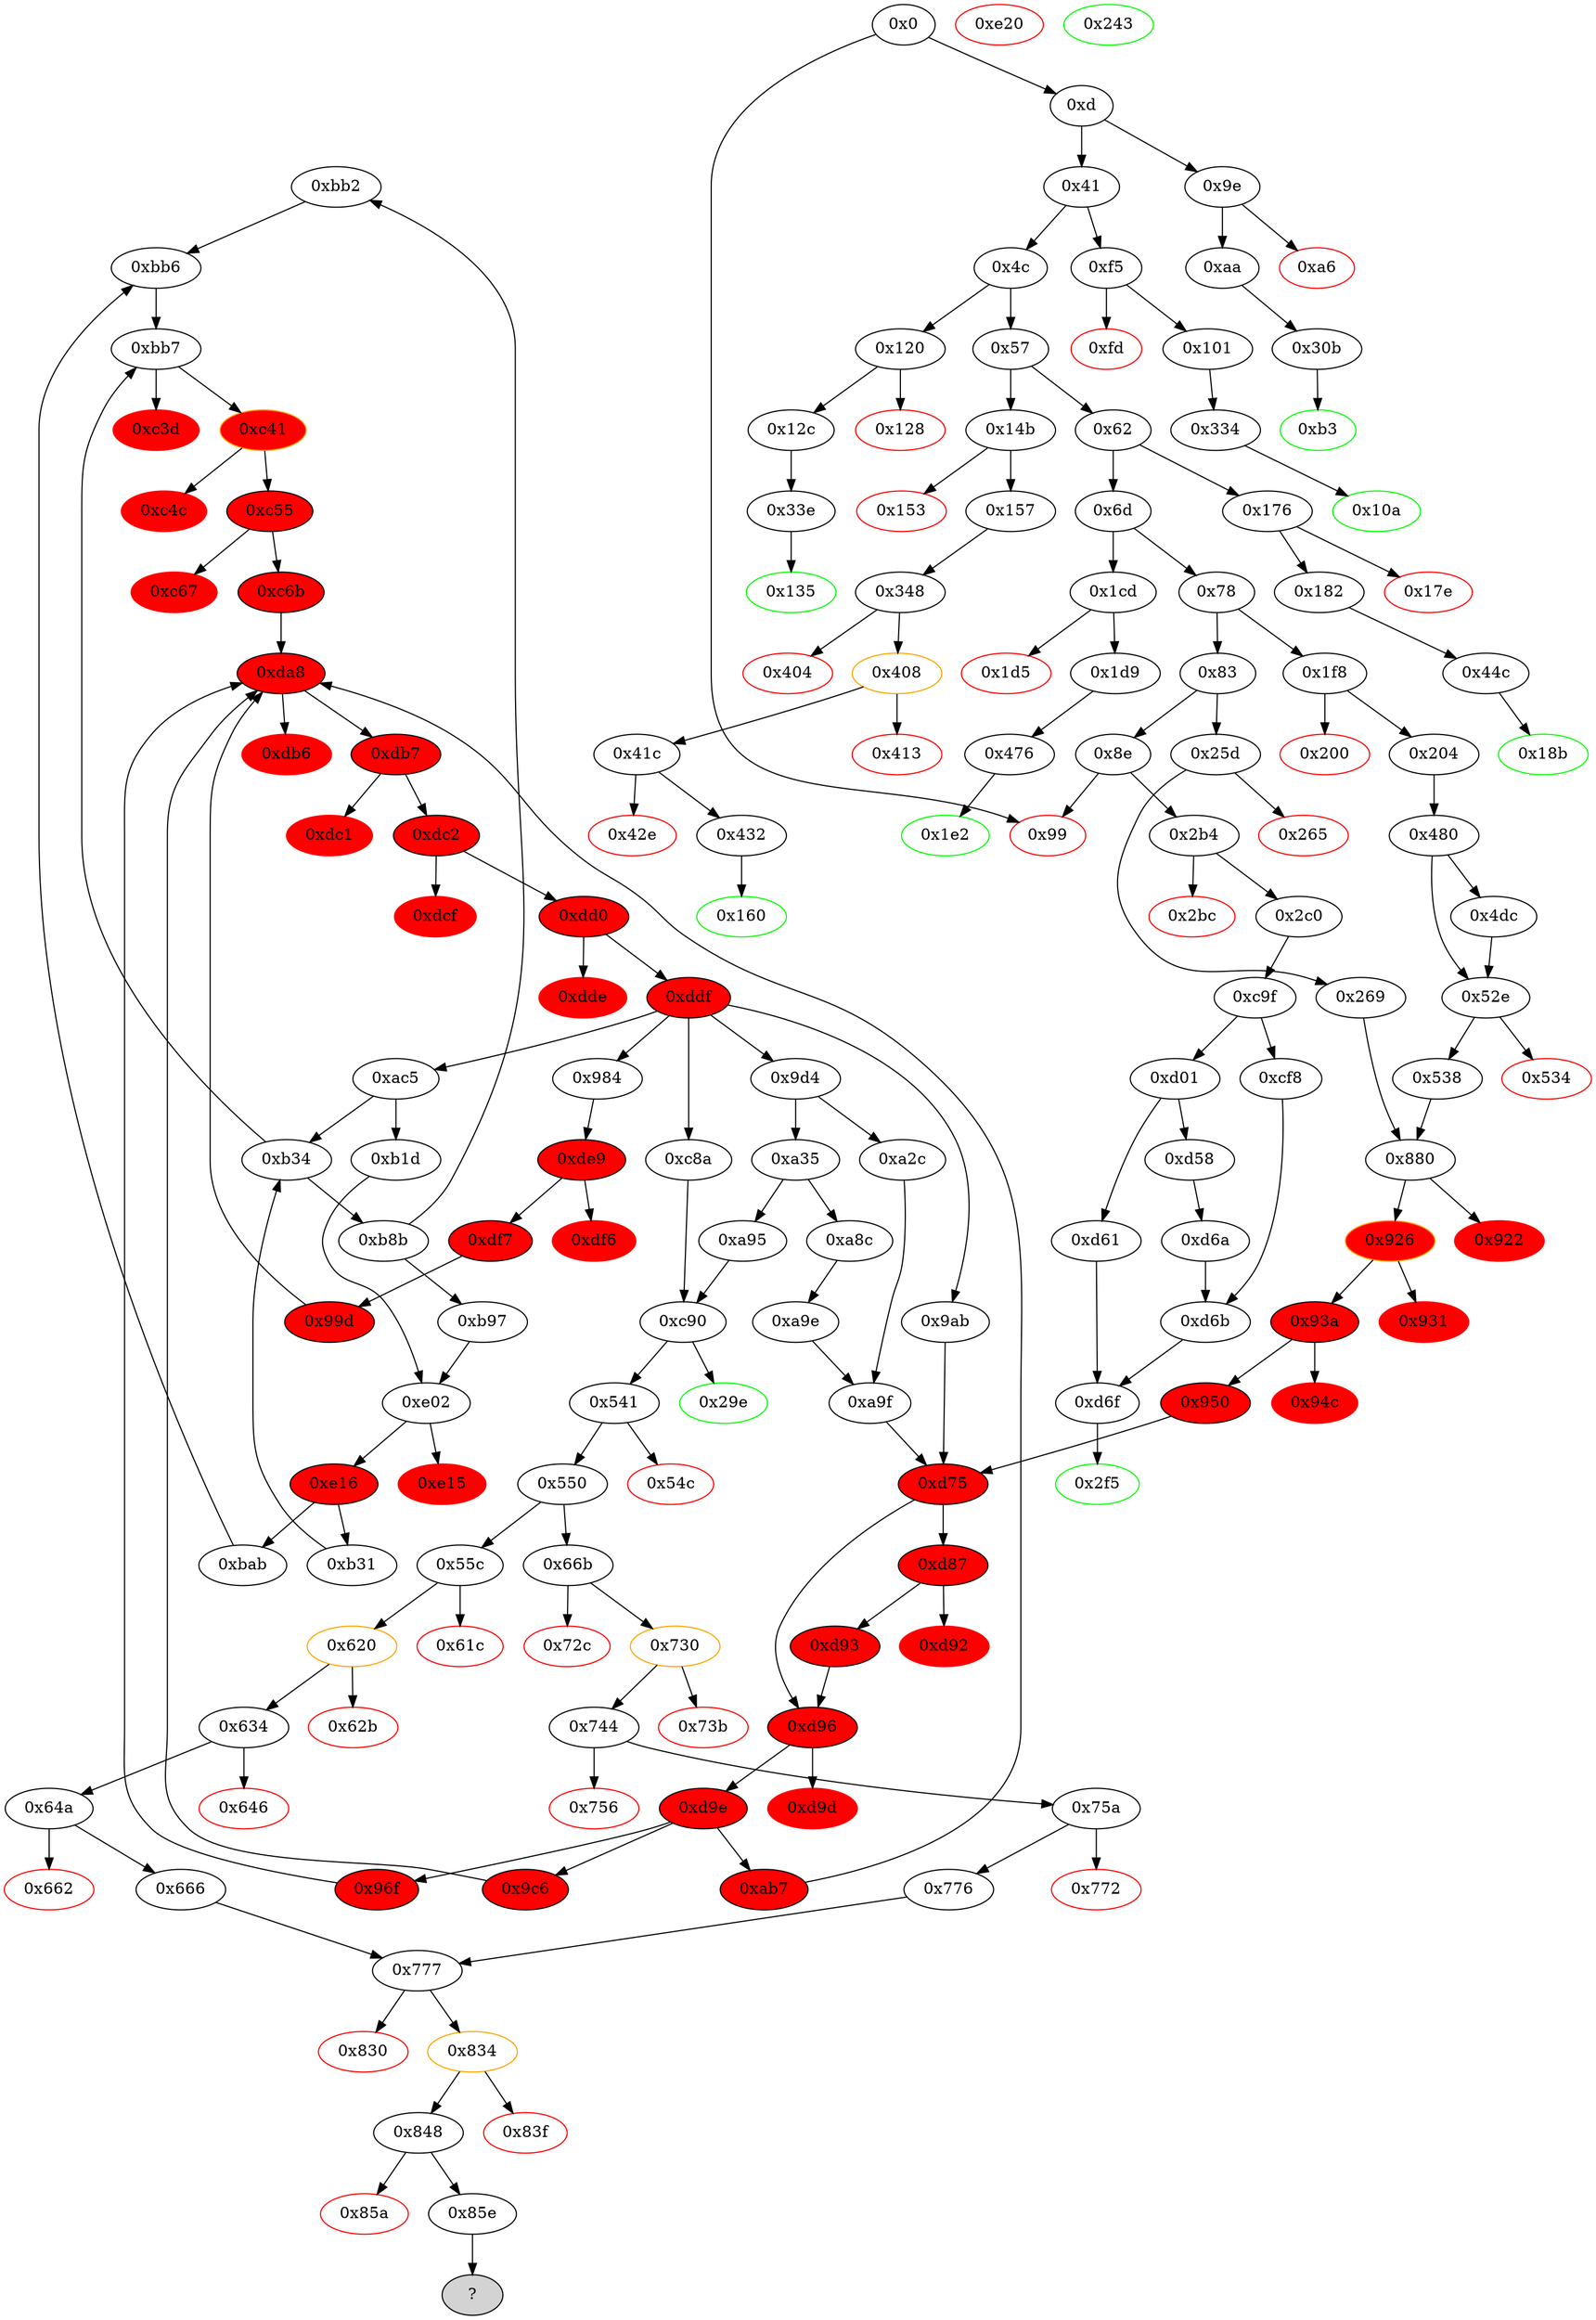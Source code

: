 strict digraph "" {
"0xbb2" [fillcolor=white, id="0xbb2", style=filled, tooltip="Block 0xbb2\n[0xbb2:0xbb5]\n---\nPredecessors: [0xb8b]\nSuccessors: [0xbb6]\n---\n0xbb2 JUMPDEST\n0xbb3 DUP3\n0xbb4 SWAP2\n0xbb5 POP\n---\n0xbb2: JUMPDEST \n---\nEntry stack: [V11, 0x243, S16, S15, S14, S13, S12, S11, S10, S9, S8, S7, S6, S5, S4, S3, S2, S1, S0]\nStack pops: 3\nStack additions: [S2, S2, S0]\nExit stack: [V11, 0x243, S16, S15, S14, S13, S12, S11, S10, S9, S8, S7, S6, S5, S4, S3, S2, S2, S0]\n\nDef sites:\nV11: {0xd.0x35}\n0x243: {0x204.0x206}\nS16: {0xd.0x35, 0x204.0x229}\nS15: {0x204.0x206, 0xd.0x35, 0x204.0x233}\nS14: {0x269.0x26b, 0x480.0x481, 0x204.0x229}\nS13: {0x269.0x28e, 0x480.0x481, 0xd.0x35, 0x204.0x233}\nS12: {0x269.0x26b, 0x538.0x539, 0x480.0x481, 0x880.0x881}\nS11: {0x269.0x28e, 0x480.0x481, 0xd.0x35, 0x538.0x53c, 0x880.0x894}\nS10: {0x269.0x26b, 0x538.0x539, 0x880.0x881, 0x880.0x897}\nS9: {0x269.0x28e, 0x538.0x53c, 0x880.0x894, 0xd75_0x950.0xd7b, 0xd75_0xa9f.0xd7b}\nS8: {0x880.0x881, 0x880.0x897, 0xdc2_0x96f.0xdc3}\nS7: {0x880.0x894, 0xd75_0xa9f.0xd7b, 0xd75_0x950.0xd7b, 0xd75_0x9ab.0xd7b}\nS6: {0x880.0x887, 0x880.0x897, 0xdc2_0xab7_0xd9e_0xd93_0xa9f.0xdc3, 0xdc2_0xab7_0xd9e_0xd93_0x950.0xdc3, 0xdc2_0xab7_0xd9e_0xd93_0x9ab.0xdc3, 0xdc2_0x96f.0xdc3, 0xdc2_0x9c6_0xd9e_0xd75_0xd9e_0xd93_0x950.0xdc3, 0xdc2_0x9c6_0xd9e_0xd75_0xd9e_0xd93_0x9ab.0xdc3, 0xdc2_0x9c6_0xd9e_0xd93_0xd9e_0xd93_0x950.0xdc3, 0xdc2_0x9c6_0xd9e_0xd93_0xd9e_0xd93_0x9ab.0xdc3, 0x880.0x88a, 0xdc2_0x9c6_0xd9e_0xd75_0xd9e_0xd93_0xa9f.0xdc3}\nS5: {0x880.0x88a, 0x880.0x884, 0xa2c.0xa2e, 0xa8c.0xa8e, 0xdc2_0x99d.0xdc3, 0x880.0x887}\nS4: {0x880.0x88a, 0x880.0x887, 0xdc2_0xab7_0xd9e_0xd93_0xa9f.0xdc3, 0xdc2_0xab7_0xd9e_0xd93_0x950.0xdc3, 0xdc2_0xab7_0xd9e_0xd93_0x9ab.0xdc3, 0xdc2_0x9c6_0xd9e_0xd75_0xd9e_0xd93_0x9ab.0xdc3, 0xdc2_0x9c6_0xd9e_0xd75_0xd9e_0xd93_0xa9f.0xdc3, 0xdc2_0x9c6_0xd9e_0xd93_0xd9e_0xd93_0x950.0xdc3, 0xdc2_0x9c6_0xd9e_0xd93_0xd9e_0xd93_0x9ab.0xdc3, 0x880.0x88d, 0xdc2_0x9c6_0xd9e_0xd75_0xd9e_0xd93_0x950.0xdc3}\nS3: {0x880.0x88a, 0x880.0x887, 0xa8c.0xa8e, 0xa9f.0xaa0, 0xa2c.0xa2e, 0x880.0x88d}\nS2: {0xdc2_0xab7_0xd9e_0xd93_0xa9f.0xdc3, 0xdc2_0xab7_0xd9e_0xd93_0x950.0xdc3, 0xdc2_0xab7_0xd9e_0xd93_0x9ab.0xdc3, 0xdc2_0x96f.0xdc3, 0xdc2_0x99d.0xdc3, 0xdc2_0x9c6_0xd9e_0xd75_0xd9e_0xd93_0x9ab.0xdc3, 0xdc2_0x9c6_0xd9e_0xd75_0xd9e_0xd93_0x950.0xdc3, 0xdc2_0x9c6_0xd9e_0xd93_0xd9e_0xd93_0x950.0xdc3, 0xdc2_0x9c6_0xd9e_0xd93_0xd9e_0xd93_0x9ab.0xdc3, 0xdc2_0xc6b_0xbb6.0xdc3, 0xdc2_0xc6b_0xb34.0xdc3, 0xdc2_0x9c6_0xd9e_0xd75_0xd9e_0xd93_0xa9f.0xdc3}\nS1: {0x880.0x88a, 0xe02_0xb1d.0xe08, 0xe02_0xb97.0xe08, 0xdc2_0xab7_0xd9e_0xd93_0xa9f.0xdc3, 0xdc2_0xab7_0xd9e_0xd93_0x950.0xdc3, 0xdc2_0xab7_0xd9e_0xd93_0x9ab.0xdc3, 0xa9f.0xaa0, 0xdc2_0x9c6_0xd9e_0xd75_0xd9e_0xd93_0xa9f.0xdc3, 0xdc2_0x9c6_0xd9e_0xd75_0xd9e_0xd93_0x950.0xdc3, 0x9ab.0x9ae, 0xdc2_0x9c6_0xd9e_0xd93_0xd9e_0xd93_0x950.0xdc3, 0xdc2_0x9c6_0xd9e_0xd93_0xd9e_0xd93_0x9ab.0xdc3, 0x880.0x88d, 0xdc2_0x9c6_0xd9e_0xd75_0xd9e_0xd93_0x9ab.0xdc3}\nS0: {0x880.0x88d, 0x880.0x897, 0xa9f.0xaa3, 0x880.0x890}\n"];
"0x99" [color=red, fillcolor=white, id="0x99", style=filled, tooltip="Block 0x99\n[0x99:0x9d]\n---\nPredecessors: [0x0, 0x8e]\nSuccessors: []\n---\n0x99 JUMPDEST\n0x9a PUSH1 0x0\n0x9c DUP1\n0x9d REVERT\n---\n0x99: JUMPDEST \n0x9a: V39 = 0x0\n0x9d: REVERT 0x0 0x0\n---\nEntry stack: [V11]\nStack pops: 0\nStack additions: []\nExit stack: [V11]\n\nDef sites:\nV11: {0xd.0x35}\n"];
"0x72c" [color=red, fillcolor=white, id="0x72c", style=filled, tooltip="Block 0x72c\n[0x72c:0x72f]\n---\nPredecessors: [0x66b]\nSuccessors: []\n---\n0x72c PUSH1 0x0\n0x72e DUP1\n0x72f REVERT\n---\n0x72c: V430 = 0x0\n0x72f: REVERT 0x0 0x0\n---\nEntry stack: [V11, 0x243, V137, S10, V403, 0xa9059cbb, V420, 0x20, V423, V424, V423, 0x0, V403, V427]\nStack pops: 0\nStack additions: []\nExit stack: [V11, 0x243, V137, S10, V403, 0xa9059cbb, V420, 0x20, V423, V424, V423, 0x0, V403, V427]\n\nDef sites:\nV11: {0xd.0x35}\n0x243: {0x204.0x206}\nV137: {0x204.0x229}\nS10: {0xa95_0xddf_0xab7_0xd9e_0xd93_0x9ab.0xa96, 0xa95_0xddf_0xab7_0xd9e_0xd93_0x950.0xa96, 0xdc2_0xc6b_0xb34.0xdc3, 0xdc2_0xc6b_0xbb6.0xdc3, 0xa95_0xddf_0x9c6_0xddf_0x9c6_0xd9e_0xd75.0xa96, 0xa95_0xddf_0x9c6_0xddf_0x9c6_0xd9e_0xd93.0xa96}\nV403: {0x66b.0x6a4}\n0xa9059cbb: {0x66b.0x6a5}\nV420: {0x66b.0x712}\n0x20: {0x66b.0x717}\nV423: {0x66b.0x71b}\nV424: {0x66b.0x71e}\nV423: {0x66b.0x71b}\n0x0: {0x66b.0x720}\nV403: {0x66b.0x6a4}\nV427: {0x66b.0x725}\n"];
"0x1d9" [fillcolor=white, id="0x1d9", style=filled, tooltip="Block 0x1d9\n[0x1d9:0x1e1]\n---\nPredecessors: [0x1cd]\nSuccessors: [0x476]\n---\n0x1d9 JUMPDEST\n0x1da POP\n0x1db PUSH2 0x1e2\n0x1de PUSH2 0x476\n0x1e1 JUMP\n---\n0x1d9: JUMPDEST \n0x1db: V117 = 0x1e2\n0x1de: V118 = 0x476\n0x1e1: JUMP 0x476\n---\nEntry stack: [V11, V113]\nStack pops: 1\nStack additions: [0x1e2]\nExit stack: [V11, 0x1e2]\n\nDef sites:\nV11: {0xd.0x35}\nV113: {0x1cd.0x1ce}\n"];
"0x14b" [fillcolor=white, id="0x14b", style=filled, tooltip="Block 0x14b\n[0x14b:0x152]\n---\nPredecessors: [0x57]\nSuccessors: [0x153, 0x157]\n---\n0x14b JUMPDEST\n0x14c CALLVALUE\n0x14d DUP1\n0x14e ISZERO\n0x14f PUSH2 0x157\n0x152 JUMPI\n---\n0x14b: JUMPDEST \n0x14c: V83 = CALLVALUE\n0x14e: V84 = ISZERO V83\n0x14f: V85 = 0x157\n0x152: JUMPI 0x157 V84\n---\nEntry stack: [V11]\nStack pops: 0\nStack additions: [V83]\nExit stack: [V11, V83]\n\nDef sites:\nV11: {0xd.0x35}\n"];
"0xe20" [color=red, fillcolor=white, id="0xe20", style=filled, tooltip="Block 0xe20\n[0xe20:0xe4b]\n---\nPredecessors: []\nSuccessors: []\n---\n0xe20 STOP\n0xe21 LOG1\n0xe22 PUSH6 0x627a7a723058\n0xe29 SHA3\n0xe2a MISSING 0x2e\n0xe2b MISSING 0xdb\n0xe2c MISSING 0x2e\n0xe2d PUSH26 0xceab448cb07df9663e70881910cc36e42cc8462486ca0779b17b\n0xe48 MISSING 0xed\n0xe49 SLT\n0xe4a STOP\n0xe4b MISSING 0x29\n---\n0xe20: STOP \n0xe21: LOG S0 S1 S2\n0xe22: V834 = 0x627a7a723058\n0xe29: V835 = SHA3 0x627a7a723058 S3\n0xe2a: MISSING 0x2e\n0xe2b: MISSING 0xdb\n0xe2c: MISSING 0x2e\n0xe2d: V836 = 0xceab448cb07df9663e70881910cc36e42cc8462486ca0779b17b\n0xe48: MISSING 0xed\n0xe49: V837 = SLT S0 S1\n0xe4a: STOP \n0xe4b: MISSING 0x29\n---\nEntry stack: []\nStack pops: 0\nStack additions: [V835, 0xceab448cb07df9663e70881910cc36e42cc8462486ca0779b17b, V837]\nExit stack: []\n\nDef sites:\n"];
"0x1e2" [color=green, fillcolor=white, id="0x1e2", style=filled, tooltip="Block 0x1e2\n[0x1e2:0x1f7]\n---\nPredecessors: [0x476]\nSuccessors: []\n---\n0x1e2 JUMPDEST\n0x1e3 PUSH1 0x40\n0x1e5 MLOAD\n0x1e6 DUP1\n0x1e7 DUP3\n0x1e8 DUP2\n0x1e9 MSTORE\n0x1ea PUSH1 0x20\n0x1ec ADD\n0x1ed SWAP2\n0x1ee POP\n0x1ef POP\n0x1f0 PUSH1 0x40\n0x1f2 MLOAD\n0x1f3 DUP1\n0x1f4 SWAP2\n0x1f5 SUB\n0x1f6 SWAP1\n0x1f7 RETURN\n---\n0x1e2: JUMPDEST \n0x1e3: V119 = 0x40\n0x1e5: V120 = M[0x40]\n0x1e9: M[V120] = V282\n0x1ea: V121 = 0x20\n0x1ec: V122 = ADD 0x20 V120\n0x1f0: V123 = 0x40\n0x1f2: V124 = M[0x40]\n0x1f5: V125 = SUB V122 V124\n0x1f7: RETURN V124 V125\n---\nEntry stack: [V11, V282]\nStack pops: 1\nStack additions: []\nExit stack: [V11]\n\nDef sites:\nV11: {0xd.0x35}\nV282: {0x476.0x47b}\n"];
"0x2f5" [color=green, fillcolor=white, id="0x2f5", style=filled, tooltip="Block 0x2f5\n[0x2f5:0x30a]\n---\nPredecessors: [0xd6f]\nSuccessors: []\n---\n0x2f5 JUMPDEST\n0x2f6 PUSH1 0x40\n0x2f8 MLOAD\n0x2f9 DUP1\n0x2fa DUP3\n0x2fb DUP2\n0x2fc MSTORE\n0x2fd PUSH1 0x20\n0x2ff ADD\n0x300 SWAP2\n0x301 POP\n0x302 POP\n0x303 PUSH1 0x40\n0x305 MLOAD\n0x306 DUP1\n0x307 SWAP2\n0x308 SUB\n0x309 SWAP1\n0x30a RETURN\n---\n0x2f5: JUMPDEST \n0x2f6: V192 = 0x40\n0x2f8: V193 = M[0x40]\n0x2fc: M[V193] = S0\n0x2fd: V194 = 0x20\n0x2ff: V195 = ADD 0x20 V193\n0x303: V196 = 0x40\n0x305: V197 = M[0x40]\n0x308: V198 = SUB V195 V197\n0x30a: RETURN V197 V198\n---\nEntry stack: [V11, S0]\nStack pops: 1\nStack additions: []\nExit stack: [V11]\n\nDef sites:\nV11: {0xd.0x35}\nS0: {0xd61.0xd62, 0xcf8.0xcfa, 0xd58.0xd5a}\n"];
"0x54c" [color=red, fillcolor=white, id="0x54c", style=filled, tooltip="Block 0x54c\n[0x54c:0x54f]\n---\nPredecessors: [0x541]\nSuccessors: []\n---\n0x54c PUSH1 0x0\n0x54e DUP1\n0x54f REVERT\n---\n0x54c: V324 = 0x0\n0x54f: REVERT 0x0 0x0\n---\nEntry stack: [V11, 0x243, V137, S0]\nStack pops: 0\nStack additions: []\nExit stack: [V11, 0x243, V137, S0]\n\nDef sites:\nV11: {0xd.0x35}\n0x243: {0x204.0x206}\nV137: {0x204.0x229}\nS0: {0xa95_0xddf_0xab7_0xd9e_0xd93_0x9ab.0xa96, 0xa95_0xddf_0xab7_0xd9e_0xd93_0x950.0xa96, 0xdc2_0xc6b_0xb34.0xdc3, 0xdc2_0xc6b_0xbb6.0xdc3, 0xa95_0xddf_0x9c6_0xddf_0x9c6_0xd9e_0xd75.0xa96, 0xa95_0xddf_0x9c6_0xddf_0x9c6_0xd9e_0xd93.0xa96}\n"];
"0x620" [color=orange, fillcolor=white, id="0x620", style=filled, tooltip="Block 0x620\n[0x620:0x62a]\n---\nPredecessors: [0x55c]\nSuccessors: [0x62b, 0x634]\n---\n0x620 JUMPDEST\n0x621 POP\n0x622 GAS\n0x623 CALL\n0x624 ISZERO\n0x625 DUP1\n0x626 ISZERO\n0x627 PUSH2 0x634\n0x62a JUMPI\n---\n0x620: JUMPDEST \n0x622: V368 = GAS\n0x623: V369 = CALL V368 V340 0x0 V360 V361 V360 0x20\n0x624: V370 = ISZERO V369\n0x626: V371 = ISZERO V370\n0x627: V372 = 0x634\n0x62a: JUMPI 0x634 V371\n---\nEntry stack: [V11, 0x243, V137, S10, V340, 0xa9059cbb, V357, 0x20, V360, V361, V360, 0x0, V340, V364]\nStack pops: 7\nStack additions: [V370]\nExit stack: [V11, 0x243, V137, S10, V340, 0xa9059cbb, V357, V370]\n\nDef sites:\nV11: {0xd.0x35}\n0x243: {0x204.0x206}\nV137: {0x204.0x229}\nS10: {0xa95_0xddf_0xab7_0xd9e_0xd93_0x9ab.0xa96, 0xa95_0xddf_0xab7_0xd9e_0xd93_0x950.0xa96, 0xdc2_0xc6b_0xb34.0xdc3, 0xdc2_0xc6b_0xbb6.0xdc3, 0xa95_0xddf_0x9c6_0xddf_0x9c6_0xd9e_0xd75.0xa96, 0xa95_0xddf_0x9c6_0xddf_0x9c6_0xd9e_0xd93.0xa96}\nV340: {0x55c.0x594}\n0xa9059cbb: {0x55c.0x595}\nV357: {0x55c.0x602}\n0x20: {0x55c.0x607}\nV360: {0x55c.0x60b}\nV361: {0x55c.0x60e}\nV360: {0x55c.0x60b}\n0x0: {0x55c.0x610}\nV340: {0x55c.0x594}\nV364: {0x55c.0x615}\n"];
"0x776" [fillcolor=white, id="0x776", style=filled, tooltip="Block 0x776\n[0x776:0x776]\n---\nPredecessors: [0x75a]\nSuccessors: [0x777]\n---\n0x776 JUMPDEST\n---\n0x776: JUMPDEST \n---\nEntry stack: [V11, 0x243, V137, S0]\nStack pops: 0\nStack additions: []\nExit stack: [V11, 0x243, V137, S0]\n\nDef sites:\nV11: {0xd.0x35}\n0x243: {0x204.0x206}\nV137: {0x204.0x229}\nS0: {0xa95_0xddf_0xab7_0xd9e_0xd93_0x9ab.0xa96, 0xa95_0xddf_0xab7_0xd9e_0xd93_0x950.0xa96, 0xdc2_0xc6b_0xb34.0xdc3, 0xdc2_0xc6b_0xbb6.0xdc3, 0xa95_0xddf_0x9c6_0xddf_0x9c6_0xd9e_0xd75.0xa96, 0xa95_0xddf_0x9c6_0xddf_0x9c6_0xd9e_0xd93.0xa96}\n"];
"0xde9" [fillcolor=red, id="0xde9", style=filled, tooltip="Block 0xde9\n[0xde9:0xdf5]\n---\nPredecessors: [0x984]\nSuccessors: [0xdf6, 0xdf7]\n---\n0xde9 JUMPDEST\n0xdea PUSH1 0x0\n0xdec DUP3\n0xded DUP3\n0xdee GT\n0xdef ISZERO\n0xdf0 ISZERO\n0xdf1 ISZERO\n0xdf2 PUSH2 0xdf7\n0xdf5 JUMPI\n---\n0xde9: JUMPDEST \n0xdea: V820 = 0x0\n0xdee: V821 = GT S0 S1\n0xdef: V822 = ISZERO V821\n0xdf0: V823 = ISZERO V822\n0xdf1: V824 = ISZERO V823\n0xdf2: V825 = 0xdf7\n0xdf5: JUMPI 0xdf7 V824\n---\nEntry stack: [V11, 0x243, S21, S20, S19, S18, S17, S16, S15, S14, S13, S12, S11, S10, S9, S8, S7, S6, S5, 0x9ab, S3, 0x99d, S1, S0]\nStack pops: 2\nStack additions: [S1, S0, 0x0]\nExit stack: [V11, 0x243, S21, S20, S19, S18, S17, S16, S15, S14, S13, S12, S11, S10, S9, S8, S7, S6, S5, 0x9ab, S3, 0x99d, S1, S0, 0x0]\n\nDef sites:\nV11: {0xd.0x35}\n0x243: {0x204.0x206}\nS21: {0xd.0x35, 0x204.0x229}\nS20: {0x204.0x206, 0xd.0x35, 0x204.0x233}\nS19: {0x269.0x26b, 0x480.0x481, 0x204.0x229}\nS18: {0x269.0x28e, 0x480.0x481, 0xd.0x35, 0x204.0x233}\nS17: {0x269.0x26b, 0x538.0x539, 0x480.0x481, 0x880.0x881}\nS16: {0x269.0x28e, 0x880.0x894, 0xd.0x35, 0x538.0x53c, 0x480.0x481}\nS15: {0x269.0x26b, 0x538.0x539, 0x880.0x881, 0x880.0x897}\nS14: {0x269.0x28e, 0x538.0x53c, 0x880.0x894, 0xd75_0xa9f.0xd7b, 0xd75_0x950.0xd7b}\nS13: {0x880.0x881, 0x880.0x897, 0xdc2_0x96f.0xdc3}\nS12: {0x880.0x894, 0xd75_0xa9f.0xd7b, 0xd75_0x9ab.0xd7b, 0xd75_0x950.0xd7b}\nS11: {0xdc2_0xab7_0xd9e_0xd93_0xa9f.0xdc3, 0xdc2_0xab7_0xd9e_0xd93_0x950.0xdc3, 0xdc2_0xab7_0xd9e_0xd93_0x9ab.0xdc3, 0xdc2_0x96f.0xdc3, 0xdc2_0x99d.0xdc3, 0xdc2_0x9c6_0xd9e_0xd75_0xd9e_0xd93_0x9ab.0xdc3, 0xdc2_0x9c6_0xd9e_0xd75_0xd9e_0xd93_0x950.0xdc3, 0xdc2_0x9c6_0xd9e_0xd93_0xd9e_0xd93_0x950.0xdc3, 0xdc2_0x9c6_0xd9e_0xd93_0xd9e_0xd93_0x9ab.0xdc3, 0xdc2_0xc6b_0xbb6.0xdc3, 0xdc2_0xc6b_0xb34.0xdc3, 0xdc2_0x9c6_0xd9e_0xd75_0xd9e_0xd93_0xa9f.0xdc3}\nS10: {0x880.0x88a, 0x880.0x884, 0xa2c.0xa2e, 0xa8c.0xa8e, 0xdc2_0x99d.0xdc3, 0x880.0x887}\nS9: {0x880.0x88a, 0x880.0x887, 0xdc2_0xab7_0xd9e_0xd93_0xa9f.0xdc3, 0xdc2_0xab7_0xd9e_0xd93_0x950.0xdc3, 0xdc2_0xab7_0xd9e_0xd93_0x9ab.0xdc3, 0xdc2_0x9c6_0xd9e_0xd75_0xd9e_0xd93_0x9ab.0xdc3, 0xdc2_0x9c6_0xd9e_0xd75_0xd9e_0xd93_0xa9f.0xdc3, 0xdc2_0x9c6_0xd9e_0xd93_0xd9e_0xd93_0x950.0xdc3, 0xdc2_0x9c6_0xd9e_0xd93_0xd9e_0xd93_0x9ab.0xdc3, 0x880.0x88d, 0xdc2_0x9c6_0xd9e_0xd75_0xd9e_0xd93_0x950.0xdc3}\nS8: {0x880.0x88a, 0x880.0x887, 0xa8c.0xa8e, 0xa9f.0xaa0, 0xa2c.0xa2e, 0x880.0x88d}\nS7: {0x880.0x88d, 0x880.0x890, 0xdc2_0xab7_0xd9e_0xd93_0xa9f.0xdc3, 0xdc2_0xab7_0xd9e_0xd93_0x950.0xdc3, 0xdc2_0xab7_0xd9e_0xd93_0x9ab.0xdc3, 0xa9f.0xaa3, 0xdc2_0x9c6_0xd9e_0xd75_0xd9e_0xd93_0x9ab.0xdc3, 0xdc2_0x9c6_0xd9e_0xd75_0xd9e_0xd93_0xa9f.0xdc3, 0xdc2_0x9c6_0xd9e_0xd93_0xd9e_0xd93_0x950.0xdc3, 0xdc2_0x9c6_0xd9e_0xd93_0xd9e_0xd93_0x9ab.0xdc3, 0x880.0x88a, 0xdc2_0x9c6_0xd9e_0xd75_0xd9e_0xd93_0x950.0xdc3}\nS6: {0x880.0x88a, 0xe02_0xb1d.0xe08, 0xe02_0xb97.0xe08, 0xdc2_0xab7_0xd9e_0xd93_0xa9f.0xdc3, 0xdc2_0xab7_0xd9e_0xd93_0x950.0xdc3, 0xdc2_0xab7_0xd9e_0xd93_0x9ab.0xdc3, 0xa9f.0xaa0, 0xdc2_0x9c6_0xd9e_0xd75_0xd9e_0xd93_0xa9f.0xdc3, 0xdc2_0x9c6_0xd9e_0xd75_0xd9e_0xd93_0x950.0xdc3, 0x9ab.0x9ae, 0xdc2_0x9c6_0xd9e_0xd93_0xd9e_0xd93_0x950.0xdc3, 0xdc2_0x9c6_0xd9e_0xd93_0xd9e_0xd93_0x9ab.0xdc3, 0x880.0x88d, 0xdc2_0x9c6_0xd9e_0xd75_0xd9e_0xd93_0x9ab.0xdc3}\nS5: {0x880.0x890, 0x880.0x897, 0xa9f.0xaa3, 0x880.0x88d}\n0x9ab: {0x984.0x987}\nS3: {0x880.0x881, 0x880.0x897, 0xdc2_0x96f.0xdc3}\n0x99d: {0x984.0x98b}\nS1: {0xdc2_0xab7_0xd9e_0xd93_0xa9f.0xdc3, 0xdc2_0xab7_0xd9e_0xd93_0x950.0xdc3, 0xdc2_0xab7_0xd9e_0xd93_0x9ab.0xdc3, 0xdc2_0x96f.0xdc3, 0xdc2_0x99d.0xdc3, 0xdc2_0x9c6_0xd9e_0xd75_0xd9e_0xd93_0x9ab.0xdc3, 0xdc2_0x9c6_0xd9e_0xd75_0xd9e_0xd93_0x950.0xdc3, 0xdc2_0x9c6_0xd9e_0xd93_0xd9e_0xd93_0x950.0xdc3, 0xdc2_0x9c6_0xd9e_0xd93_0xd9e_0xd93_0x9ab.0xdc3, 0xdc2_0xc6b_0xbb6.0xdc3, 0xdc2_0xc6b_0xb34.0xdc3, 0xdc2_0x9c6_0xd9e_0xd75_0xd9e_0xd93_0xa9f.0xdc3}\nS0: {0x880.0x881, 0x880.0x897, 0xdc2_0x96f.0xdc3}\n"];
"0x75a" [fillcolor=white, id="0x75a", style=filled, tooltip="Block 0x75a\n[0x75a:0x771]\n---\nPredecessors: [0x744]\nSuccessors: [0x772, 0x776]\n---\n0x75a JUMPDEST\n0x75b DUP2\n0x75c ADD\n0x75d SWAP1\n0x75e DUP1\n0x75f DUP1\n0x760 MLOAD\n0x761 SWAP1\n0x762 PUSH1 0x20\n0x764 ADD\n0x765 SWAP1\n0x766 SWAP3\n0x767 SWAP2\n0x768 SWAP1\n0x769 POP\n0x76a POP\n0x76b POP\n0x76c ISZERO\n0x76d ISZERO\n0x76e PUSH2 0x776\n0x771 JUMPI\n---\n0x75a: JUMPDEST \n0x75c: V448 = ADD V441 V442\n0x760: V449 = M[V441]\n0x762: V450 = 0x20\n0x764: V451 = ADD 0x20 V441\n0x76c: V452 = ISZERO V449\n0x76d: V453 = ISZERO V452\n0x76e: V454 = 0x776\n0x771: JUMPI 0x776 V453\n---\nEntry stack: [V11, 0x243, V137, S2, V441, V442]\nStack pops: 2\nStack additions: []\nExit stack: [V11, 0x243, V137, S2]\n\nDef sites:\nV11: {0xd.0x35}\n0x243: {0x204.0x206}\nV137: {0x204.0x229}\nS2: {0xa95_0xddf_0xab7_0xd9e_0xd93_0x9ab.0xa96, 0xa95_0xddf_0xab7_0xd9e_0xd93_0x950.0xa96, 0xdc2_0xc6b_0xb34.0xdc3, 0xdc2_0xc6b_0xbb6.0xdc3, 0xa95_0xddf_0x9c6_0xddf_0x9c6_0xd9e_0xd75.0xa96, 0xa95_0xddf_0x9c6_0xddf_0x9c6_0xd9e_0xd93.0xa96}\nV441: {0x744.0x74b}\nV442: {0x744.0x74c}\n"];
"0x848" [fillcolor=white, id="0x848", style=filled, tooltip="Block 0x848\n[0x848:0x859]\n---\nPredecessors: [0x834]\nSuccessors: [0x85a, 0x85e]\n---\n0x848 JUMPDEST\n0x849 POP\n0x84a POP\n0x84b POP\n0x84c POP\n0x84d PUSH1 0x40\n0x84f MLOAD\n0x850 RETURNDATASIZE\n0x851 PUSH1 0x20\n0x853 DUP2\n0x854 LT\n0x855 ISZERO\n0x856 PUSH2 0x85e\n0x859 JUMPI\n---\n0x848: JUMPDEST \n0x84d: V501 = 0x40\n0x84f: V502 = M[0x40]\n0x850: V503 = RETURNDATASIZE\n0x851: V504 = 0x20\n0x854: V505 = LT V503 0x20\n0x855: V506 = ISZERO V505\n0x856: V507 = 0x85e\n0x859: JUMPI 0x85e V506\n---\nEntry stack: [V11, 0x243, V137, S4, S3, 0x70a08231, S1, V494]\nStack pops: 4\nStack additions: [V502, V503]\nExit stack: [V11, 0x243, V137, S4, V502, V503]\n\nDef sites:\nV11: {0xd.0x35}\n0x243: {0x204.0x206}\nV137: {0x204.0x229}\nS4: {0xa95_0xddf_0xab7_0xd9e_0xd93_0x950.0xa96, 0xa95_0xddf_0xab7_0xd9e_0xd93_0x9ab.0xa96, 0xa95_0xddf_0x9c6_0xddf_0x9c6_0xd9e_0xd75.0xa96, 0xa95_0xddf_0x9c6_0xddf_0x9c6_0xd9e_0xd93.0xa96, 0xdc2_0xc6b_0xb34.0xdc3, 0xdc2_0xc6b_0xbb6.0xdc3}\nS3: {0x777_0x666.0x7b0, 0x777_0x776.0x7b0}\n0x70a08231: {0x777_0x666.0x7b1, 0x777_0x776.0x7b1}\nS1: {0x777_0x776.0x817, 0x777_0x666.0x817}\nV494: {0x834.0x838}\n"];
"0x830" [color=red, fillcolor=white, id="0x830", style=filled, tooltip="Block 0x830\n[0x830:0x833]\n---\nPredecessors: [0x777]\nSuccessors: []\n---\n0x830 PUSH1 0x0\n0x832 DUP1\n0x833 REVERT\n---\n0x830: V491 = 0x0\n0x833: REVERT 0x0 0x0\n---\nEntry stack: [V11, 0x243, V137, S10, V465, 0x70a08231, V481, 0x20, V484, V485, V484, 0x0, V465, V488]\nStack pops: 0\nStack additions: []\nExit stack: [V11, 0x243, V137, S10, V465, 0x70a08231, V481, 0x20, V484, V485, V484, 0x0, V465, V488]\n\nDef sites:\nV11: {0xd.0x35}\n0x243: {0x204.0x206}\nV137: {0x204.0x229}\nS10: {0xa95_0xddf_0xab7_0xd9e_0xd93_0x950.0xa96, 0xa95_0xddf_0xab7_0xd9e_0xd93_0x9ab.0xa96, 0xa95_0xddf_0x9c6_0xddf_0x9c6_0xd9e_0xd75.0xa96, 0xa95_0xddf_0x9c6_0xddf_0x9c6_0xd9e_0xd93.0xa96, 0xdc2_0xc6b_0xb34.0xdc3, 0xdc2_0xc6b_0xbb6.0xdc3}\nV465: {0x777.0x7b0}\n0x70a08231: {0x777.0x7b1}\nV481: {0x777.0x817}\n0x20: {0x777.0x81b}\nV484: {0x777.0x81f}\nV485: {0x777.0x822}\nV484: {0x777.0x81f}\n0x0: {0x777.0x824}\nV465: {0x777.0x7b0}\nV488: {0x777.0x829}\n"];
"0xd9e" [fillcolor=red, id="0xd9e", style=filled, tooltip="Block 0xd9e\n[0xd9e:0xda7]\n---\nPredecessors: [0xd96]\nSuccessors: [0x96f, 0x9c6, 0xab7]\n---\n0xd9e JUMPDEST\n0xd9f DUP1\n0xda0 SWAP2\n0xda1 POP\n0xda2 POP\n0xda3 SWAP3\n0xda4 SWAP2\n0xda5 POP\n0xda6 POP\n0xda7 JUMP\n---\n0xd9e: JUMPDEST \n0xda7: JUMP {0x96f, 0x9c6, 0xab7}\n---\nEntry stack: [V11, 0x243, S23, S22, S21, S20, S19, S18, S17, S16, S15, S14, S13, S12, S11, S10, S9, S8, S7, {0x0, 0x9d4, 0xac5}, S5, {0x96f, 0x9c6, 0xab7}, S3, S2, 0x0, S0]\nStack pops: 5\nStack additions: [S0]\nExit stack: [V11, 0x243, S23, S22, S21, S20, S19, S18, S17, S16, S15, S14, S13, S12, S11, S10, S9, S8, S7, {0x0, 0x9d4, 0xac5}, S5, S0]\n\nDef sites:\nV11: {0xd.0x35}\n0x243: {0x204.0x206}\nS23: {0xd.0x35, 0x204.0x229}\nS22: {0x204.0x233, 0xd.0x35, 0x204.0x206}\nS21: {0x269.0x26b, 0x480.0x481, 0x204.0x229}\nS20: {0x269.0x28e, 0x480.0x481, 0xd.0x35, 0x204.0x233}\nS19: {0x269.0x26b, 0x880.0x881, 0x538.0x539, 0x480.0x481}\nS18: {0x269.0x28e, 0x880.0x894, 0xd.0x35, 0x538.0x53c, 0x480.0x481}\nS17: {0x269.0x26b, 0x880.0x897, 0x538.0x539, 0x880.0x881}\nS16: {0x269.0x28e, 0x538.0x53c, 0x880.0x894, 0xd75_0x950.0xd7b, 0xd75_0xa9f.0xd7b}\nS15: {0x880.0x897, 0x880.0x881, 0xdc2_0x96f.0xdc3}\nS14: {0x880.0x894, 0xd75_0x950.0xd7b, 0xd75_0x9ab.0xd7b, 0xd75_0xa9f.0xd7b}\nS13: {0x880.0x887, 0x880.0x88a, 0xdc2_0xab7_0xd9e_0xd93_0xa9f.0xdc3, 0xdc2_0xab7_0xd9e_0xd93_0x950.0xdc3, 0xdc2_0xab7_0xd9e_0xd93_0x9ab.0xdc3, 0xdc2_0x96f.0xdc3, 0xdc2_0x9c6_0xd9e_0xd75_0xd9e_0xd93_0x9ab.0xdc3, 0xdc2_0x9c6_0xd9e_0xd75_0xd9e_0xd93_0xa9f.0xdc3, 0xdc2_0x9c6_0xd9e_0xd93_0xd9e_0xd93_0x950.0xdc3, 0xdc2_0x9c6_0xd9e_0xd93_0xd9e_0xd93_0x9ab.0xdc3, 0x880.0x897, 0xdc2_0x9c6_0xd9e_0xd75_0xd9e_0xd93_0x950.0xdc3}\nS12: {0xdc2_0xab7_0xd9e_0xd93_0xa9f.0xdc3, 0xdc2_0xab7_0xd9e_0xd93_0x950.0xdc3, 0xdc2_0xab7_0xd9e_0xd93_0x9ab.0xdc3, 0xdc2_0x96f.0xdc3, 0xdc2_0x99d.0xdc3, 0xdc2_0x9c6_0xd9e_0xd75_0xd9e_0xd93_0x950.0xdc3, 0xdc2_0x9c6_0xd9e_0xd75_0xd9e_0xd93_0xa9f.0xdc3, 0xdc2_0x9c6_0xd9e_0xd93_0xd9e_0xd93_0x950.0xdc3, 0xdc2_0x9c6_0xd9e_0xd93_0xd9e_0xd93_0x9ab.0xdc3, 0xdc2_0xc6b_0xb34.0xdc3, 0xdc2_0xc6b_0xbb6.0xdc3, 0x880.0x884, 0xdc2_0x9c6_0xd9e_0xd75_0xd9e_0xd93_0x9ab.0xdc3}\nS11: {0x880.0x88d, 0x880.0x887, 0xdc2_0xab7_0xd9e_0xd93_0xa9f.0xdc3, 0xdc2_0xab7_0xd9e_0xd93_0x950.0xdc3, 0xdc2_0xab7_0xd9e_0xd93_0x9ab.0xdc3, 0xdc2_0x9c6_0xd9e_0xd75_0xd9e_0xd93_0x950.0xdc3, 0xdc2_0x9c6_0xd9e_0xd75_0xd9e_0xd93_0x9ab.0xdc3, 0xdc2_0x9c6_0xd9e_0xd93_0xd9e_0xd93_0x950.0xdc3, 0xdc2_0x9c6_0xd9e_0xd93_0xd9e_0xd93_0x9ab.0xdc3, 0x880.0x88a, 0xdc2_0x9c6_0xd9e_0xd75_0xd9e_0xd93_0xa9f.0xdc3}\nS10: {0x880.0x887, 0x880.0x88a, 0xa8c.0xa8e, 0xa9f.0xaa0, 0xa2c.0xa2e, 0x880.0x88d}\nS9: {0x880.0x88d, 0x880.0x890, 0xdc2_0xab7_0xd9e_0xd93_0xa9f.0xdc3, 0xdc2_0xab7_0xd9e_0xd93_0x950.0xdc3, 0xdc2_0xab7_0xd9e_0xd93_0x9ab.0xdc3, 0xa9f.0xaa3, 0xdc2_0x9c6_0xd9e_0xd75_0xd9e_0xd93_0xa9f.0xdc3, 0xdc2_0x9c6_0xd9e_0xd75_0xd9e_0xd93_0x950.0xdc3, 0xdc2_0x9c6_0xd9e_0xd93_0xd9e_0xd93_0x950.0xdc3, 0xdc2_0x9c6_0xd9e_0xd93_0xd9e_0xd93_0x9ab.0xdc3, 0x880.0x88a, 0xdc2_0x9c6_0xd9e_0xd75_0xd9e_0xd93_0x9ab.0xdc3}\nS8: {0x880.0x88d, 0xe02_0xb1d.0xe08, 0xe02_0xb97.0xe08, 0xdc2_0xab7_0xd9e_0xd93_0xa9f.0xdc3, 0xdc2_0xab7_0xd9e_0xd93_0x950.0xdc3, 0xdc2_0xab7_0xd9e_0xd93_0x9ab.0xdc3, 0xa9f.0xaa0, 0xdc2_0x9c6_0xd9e_0xd75_0xd9e_0xd93_0x950.0xdc3, 0xdc2_0x9c6_0xd9e_0xd75_0xd9e_0xd93_0x9ab.0xdc3, 0x9ab.0x9ae, 0xdc2_0x9c6_0xd9e_0xd93_0xd9e_0xd93_0x950.0xdc3, 0xdc2_0x9c6_0xd9e_0xd93_0xd9e_0xd93_0x9ab.0xdc3, 0x880.0x88a, 0xdc2_0x9c6_0xd9e_0xd75_0xd9e_0xd93_0xa9f.0xdc3}\nS7: {0x880.0x890, 0x880.0x88d, 0xa9f.0xaa3, 0x880.0x897}\n{0x0, 0x9d4, 0xac5}: {0x880.0x88d, 0x9ab.0x9ae, 0xa9f.0xaa0}\nS5: {0x880.0x897, 0x880.0x890, 0x880.0x881, 0xa9f.0xaa3, 0xdc2_0x96f.0xdc3}\n{0x96f, 0x9c6, 0xab7}: {0x880.0x89d, 0x9ab.0x9b2, 0xa9f.0xaa5}\nS3: {0xdc2_0xab7_0xd9e_0xd93_0xa9f.0xdc3, 0xdc2_0xab7_0xd9e_0xd93_0x950.0xdc3, 0xdc2_0xab7_0xd9e_0xd93_0x9ab.0xdc3, 0x950.0x956, 0xdc2_0x9c6_0xd9e_0xd75_0xd9e_0xd93_0x9ab.0xdc3, 0xdc2_0x9c6_0xd9e_0xd75_0xd9e_0xd93_0xa9f.0xdc3, 0x9ab.0x9b8, 0xdc2_0x9c6_0xd9e_0xd93_0xd9e_0xd93_0x950.0xdc3, 0xdc2_0x9c6_0xd9e_0xd93_0xd9e_0xd93_0x9ab.0xdc3, 0xdc2_0x9c6_0xd9e_0xd75_0xd9e_0xd93_0x950.0xdc3}\nS2: {0xdc2_0xab7_0xd9e_0xd93_0xa9f.0xdc3, 0xdc2_0xab7_0xd9e_0xd93_0x950.0xdc3, 0xdc2_0xab7_0xd9e_0xd93_0x9ab.0xdc3, 0xdc2_0x96f.0xdc3, 0xdc2_0x99d.0xdc3, 0xdc2_0x9c6_0xd9e_0xd75_0xd9e_0xd93_0x950.0xdc3, 0xdc2_0x9c6_0xd9e_0xd75_0xd9e_0xd93_0xa9f.0xdc3, 0xdc2_0x9c6_0xd9e_0xd93_0xd9e_0xd93_0x950.0xdc3, 0xdc2_0x9c6_0xd9e_0xd93_0xd9e_0xd93_0x9ab.0xdc3, 0xdc2_0xc6b_0xb34.0xdc3, 0xdc2_0xc6b_0xbb6.0xdc3, 0xa8c.0xa8e, 0x880.0x897, 0xa2c.0xa2e, 0xdc2_0x9c6_0xd9e_0xd75_0xd9e_0xd93_0x9ab.0xdc3}\n0x0: {0xd75_0x950.0xd76, 0xd75_0x9ab.0xd76, 0xd75.0xd76, 0xd75_0xa9f.0xd76}\nS0: {0xd75.0xd7b, 0xd75_0x9ab.0xd7b, 0xd75_0xa9f.0xd7b, 0xd75_0x950.0xd7b}\n"];
"0xd9d" [color=red, fillcolor=red, id="0xd9d", style=filled, tooltip="Block 0xd9d\n[0xd9d:0xd9d]\n---\nPredecessors: [0xd96]\nSuccessors: []\n---\n0xd9d INVALID\n---\n0xd9d: INVALID \n---\nEntry stack: [V11, 0x243, S23, S22, S21, S20, S19, S18, S17, S16, S15, S14, S13, S12, S11, S10, S9, S8, S7, {0x0, 0x9d4, 0xac5}, S5, {0x96f, 0x9c6, 0xab7}, S3, S2, 0x0, S0]\nStack pops: 0\nStack additions: []\nExit stack: [V11, 0x243, S23, S22, S21, S20, S19, S18, S17, S16, S15, S14, S13, S12, S11, S10, S9, S8, S7, {0x0, 0x9d4, 0xac5}, S5, {0x96f, 0x9c6, 0xab7}, S3, S2, 0x0, S0]\n\nDef sites:\nV11: {0xd.0x35}\n0x243: {0x204.0x206}\nS23: {0xd.0x35, 0x204.0x229}\nS22: {0x204.0x233, 0xd.0x35, 0x204.0x206}\nS21: {0x269.0x26b, 0x480.0x481, 0x204.0x229}\nS20: {0x269.0x28e, 0x480.0x481, 0xd.0x35, 0x204.0x233}\nS19: {0x269.0x26b, 0x880.0x881, 0x538.0x539, 0x480.0x481}\nS18: {0x269.0x28e, 0x880.0x894, 0xd.0x35, 0x538.0x53c, 0x480.0x481}\nS17: {0x269.0x26b, 0x880.0x897, 0x538.0x539, 0x880.0x881}\nS16: {0x269.0x28e, 0x538.0x53c, 0x880.0x894, 0xd75_0x950.0xd7b, 0xd75_0xa9f.0xd7b}\nS15: {0x880.0x897, 0x880.0x881, 0xdc2_0x96f.0xdc3}\nS14: {0x880.0x894, 0xd75_0x950.0xd7b, 0xd75_0x9ab.0xd7b, 0xd75_0xa9f.0xd7b}\nS13: {0x880.0x887, 0x880.0x88a, 0xdc2_0xab7_0xd9e_0xd93_0xa9f.0xdc3, 0xdc2_0xab7_0xd9e_0xd93_0x950.0xdc3, 0xdc2_0xab7_0xd9e_0xd93_0x9ab.0xdc3, 0xdc2_0x96f.0xdc3, 0xdc2_0x9c6_0xd9e_0xd75_0xd9e_0xd93_0x9ab.0xdc3, 0xdc2_0x9c6_0xd9e_0xd75_0xd9e_0xd93_0xa9f.0xdc3, 0xdc2_0x9c6_0xd9e_0xd93_0xd9e_0xd93_0x950.0xdc3, 0xdc2_0x9c6_0xd9e_0xd93_0xd9e_0xd93_0x9ab.0xdc3, 0x880.0x897, 0xdc2_0x9c6_0xd9e_0xd75_0xd9e_0xd93_0x950.0xdc3}\nS12: {0xdc2_0xab7_0xd9e_0xd93_0xa9f.0xdc3, 0xdc2_0xab7_0xd9e_0xd93_0x950.0xdc3, 0xdc2_0xab7_0xd9e_0xd93_0x9ab.0xdc3, 0xdc2_0x96f.0xdc3, 0xdc2_0x99d.0xdc3, 0xdc2_0x9c6_0xd9e_0xd75_0xd9e_0xd93_0x950.0xdc3, 0xdc2_0x9c6_0xd9e_0xd75_0xd9e_0xd93_0xa9f.0xdc3, 0xdc2_0x9c6_0xd9e_0xd93_0xd9e_0xd93_0x950.0xdc3, 0xdc2_0x9c6_0xd9e_0xd93_0xd9e_0xd93_0x9ab.0xdc3, 0xdc2_0xc6b_0xb34.0xdc3, 0xdc2_0xc6b_0xbb6.0xdc3, 0x880.0x884, 0xdc2_0x9c6_0xd9e_0xd75_0xd9e_0xd93_0x9ab.0xdc3}\nS11: {0x880.0x88d, 0x880.0x887, 0xdc2_0xab7_0xd9e_0xd93_0xa9f.0xdc3, 0xdc2_0xab7_0xd9e_0xd93_0x950.0xdc3, 0xdc2_0xab7_0xd9e_0xd93_0x9ab.0xdc3, 0xdc2_0x9c6_0xd9e_0xd75_0xd9e_0xd93_0x950.0xdc3, 0xdc2_0x9c6_0xd9e_0xd75_0xd9e_0xd93_0x9ab.0xdc3, 0xdc2_0x9c6_0xd9e_0xd93_0xd9e_0xd93_0x950.0xdc3, 0xdc2_0x9c6_0xd9e_0xd93_0xd9e_0xd93_0x9ab.0xdc3, 0x880.0x88a, 0xdc2_0x9c6_0xd9e_0xd75_0xd9e_0xd93_0xa9f.0xdc3}\nS10: {0x880.0x887, 0x880.0x88a, 0xa8c.0xa8e, 0xa9f.0xaa0, 0xa2c.0xa2e, 0x880.0x88d}\nS9: {0x880.0x88d, 0x880.0x890, 0xdc2_0xab7_0xd9e_0xd93_0xa9f.0xdc3, 0xdc2_0xab7_0xd9e_0xd93_0x950.0xdc3, 0xdc2_0xab7_0xd9e_0xd93_0x9ab.0xdc3, 0xa9f.0xaa3, 0xdc2_0x9c6_0xd9e_0xd75_0xd9e_0xd93_0xa9f.0xdc3, 0xdc2_0x9c6_0xd9e_0xd75_0xd9e_0xd93_0x950.0xdc3, 0xdc2_0x9c6_0xd9e_0xd93_0xd9e_0xd93_0x950.0xdc3, 0xdc2_0x9c6_0xd9e_0xd93_0xd9e_0xd93_0x9ab.0xdc3, 0x880.0x88a, 0xdc2_0x9c6_0xd9e_0xd75_0xd9e_0xd93_0x9ab.0xdc3}\nS8: {0x880.0x88d, 0xe02_0xb1d.0xe08, 0xe02_0xb97.0xe08, 0xdc2_0xab7_0xd9e_0xd93_0xa9f.0xdc3, 0xdc2_0xab7_0xd9e_0xd93_0x950.0xdc3, 0xdc2_0xab7_0xd9e_0xd93_0x9ab.0xdc3, 0xa9f.0xaa0, 0xdc2_0x9c6_0xd9e_0xd75_0xd9e_0xd93_0x950.0xdc3, 0xdc2_0x9c6_0xd9e_0xd75_0xd9e_0xd93_0x9ab.0xdc3, 0x9ab.0x9ae, 0xdc2_0x9c6_0xd9e_0xd93_0xd9e_0xd93_0x950.0xdc3, 0xdc2_0x9c6_0xd9e_0xd93_0xd9e_0xd93_0x9ab.0xdc3, 0x880.0x88a, 0xdc2_0x9c6_0xd9e_0xd75_0xd9e_0xd93_0xa9f.0xdc3}\nS7: {0x880.0x890, 0x880.0x88d, 0xa9f.0xaa3, 0x880.0x897}\n{0x0, 0x9d4, 0xac5}: {0x880.0x88d, 0x9ab.0x9ae, 0xa9f.0xaa0}\nS5: {0x880.0x897, 0x880.0x890, 0x880.0x881, 0xa9f.0xaa3, 0xdc2_0x96f.0xdc3}\n{0x96f, 0x9c6, 0xab7}: {0x880.0x89d, 0x9ab.0x9b2, 0xa9f.0xaa5}\nS3: {0xdc2_0xab7_0xd9e_0xd93_0xa9f.0xdc3, 0xdc2_0xab7_0xd9e_0xd93_0x950.0xdc3, 0xdc2_0xab7_0xd9e_0xd93_0x9ab.0xdc3, 0x950.0x956, 0xdc2_0x9c6_0xd9e_0xd75_0xd9e_0xd93_0x9ab.0xdc3, 0xdc2_0x9c6_0xd9e_0xd75_0xd9e_0xd93_0xa9f.0xdc3, 0x9ab.0x9b8, 0xdc2_0x9c6_0xd9e_0xd93_0xd9e_0xd93_0x950.0xdc3, 0xdc2_0x9c6_0xd9e_0xd93_0xd9e_0xd93_0x9ab.0xdc3, 0xdc2_0x9c6_0xd9e_0xd75_0xd9e_0xd93_0x950.0xdc3}\nS2: {0xdc2_0xab7_0xd9e_0xd93_0xa9f.0xdc3, 0xdc2_0xab7_0xd9e_0xd93_0x950.0xdc3, 0xdc2_0xab7_0xd9e_0xd93_0x9ab.0xdc3, 0xdc2_0x96f.0xdc3, 0xdc2_0x99d.0xdc3, 0xdc2_0x9c6_0xd9e_0xd75_0xd9e_0xd93_0x950.0xdc3, 0xdc2_0x9c6_0xd9e_0xd75_0xd9e_0xd93_0xa9f.0xdc3, 0xdc2_0x9c6_0xd9e_0xd93_0xd9e_0xd93_0x950.0xdc3, 0xdc2_0x9c6_0xd9e_0xd93_0xd9e_0xd93_0x9ab.0xdc3, 0xdc2_0xc6b_0xb34.0xdc3, 0xdc2_0xc6b_0xbb6.0xdc3, 0xa8c.0xa8e, 0x880.0x897, 0xa2c.0xa2e, 0xdc2_0x9c6_0xd9e_0xd75_0xd9e_0xd93_0x9ab.0xdc3}\n0x0: {0xd75_0x950.0xd76, 0xd75_0x9ab.0xd76, 0xd75.0xd76, 0xd75_0xa9f.0xd76}\nS0: {0xd75.0xd7b, 0xd75_0x9ab.0xd7b, 0xd75_0xa9f.0xd7b, 0xd75_0x950.0xd7b}\n"];
"0x101" [fillcolor=white, id="0x101", style=filled, tooltip="Block 0x101\n[0x101:0x109]\n---\nPredecessors: [0xf5]\nSuccessors: [0x334]\n---\n0x101 JUMPDEST\n0x102 POP\n0x103 PUSH2 0x10a\n0x106 PUSH2 0x334\n0x109 JUMP\n---\n0x101: JUMPDEST \n0x103: V61 = 0x10a\n0x106: V62 = 0x334\n0x109: JUMP 0x334\n---\nEntry stack: [V11, V57]\nStack pops: 1\nStack additions: [0x10a]\nExit stack: [V11, 0x10a]\n\nDef sites:\nV11: {0xd.0x35}\nV57: {0xf5.0xf6}\n"];
"0xc9f" [fillcolor=white, id="0xc9f", style=filled, tooltip="Block 0xc9f\n[0xc9f:0xcf7]\n---\nPredecessors: [0x2c0]\nSuccessors: [0xcf8, 0xd01]\n---\n0xc9f JUMPDEST\n0xca0 PUSH1 0x0\n0xca2 DUP1\n0xca3 PUSH1 0x0\n0xca5 DUP1\n0xca6 SWAP1\n0xca7 SLOAD\n0xca8 SWAP1\n0xca9 PUSH2 0x100\n0xcac EXP\n0xcad SWAP1\n0xcae DIV\n0xcaf PUSH20 0xffffffffffffffffffffffffffffffffffffffff\n0xcc4 AND\n0xcc5 PUSH20 0xffffffffffffffffffffffffffffffffffffffff\n0xcda AND\n0xcdb DUP4\n0xcdc PUSH20 0xffffffffffffffffffffffffffffffffffffffff\n0xcf1 AND\n0xcf2 EQ\n0xcf3 ISZERO\n0xcf4 PUSH2 0xd01\n0xcf7 JUMPI\n---\n0xc9f: JUMPDEST \n0xca0: V749 = 0x0\n0xca3: V750 = 0x0\n0xca7: V751 = S[0x0]\n0xca9: V752 = 0x100\n0xcac: V753 = EXP 0x100 0x0\n0xcae: V754 = DIV V751 0x1\n0xcaf: V755 = 0xffffffffffffffffffffffffffffffffffffffff\n0xcc4: V756 = AND 0xffffffffffffffffffffffffffffffffffffffff V754\n0xcc5: V757 = 0xffffffffffffffffffffffffffffffffffffffff\n0xcda: V758 = AND 0xffffffffffffffffffffffffffffffffffffffff V756\n0xcdc: V759 = 0xffffffffffffffffffffffffffffffffffffffff\n0xcf1: V760 = AND 0xffffffffffffffffffffffffffffffffffffffff V188\n0xcf2: V761 = EQ V760 V758\n0xcf3: V762 = ISZERO V761\n0xcf4: V763 = 0xd01\n0xcf7: JUMPI 0xd01 V762\n---\nEntry stack: [V11, 0x2f5, V188]\nStack pops: 1\nStack additions: [S0, 0x0, 0x0]\nExit stack: [V11, 0x2f5, V188, 0x0, 0x0]\n\nDef sites:\nV11: {0xd.0x35}\n0x2f5: {0x2c0.0x2c2}\nV188: {0x2c0.0x2e5}\n"];
"0x269" [fillcolor=white, id="0x269", style=filled, tooltip="Block 0x269\n[0x269:0x29d]\n---\nPredecessors: [0x25d]\nSuccessors: [0x880]\n---\n0x269 JUMPDEST\n0x26a POP\n0x26b PUSH2 0x29e\n0x26e PUSH1 0x4\n0x270 DUP1\n0x271 CALLDATASIZE\n0x272 SUB\n0x273 DUP2\n0x274 ADD\n0x275 SWAP1\n0x276 DUP1\n0x277 DUP1\n0x278 CALLDATALOAD\n0x279 PUSH20 0xffffffffffffffffffffffffffffffffffffffff\n0x28e AND\n0x28f SWAP1\n0x290 PUSH1 0x20\n0x292 ADD\n0x293 SWAP1\n0x294 SWAP3\n0x295 SWAP2\n0x296 SWAP1\n0x297 POP\n0x298 POP\n0x299 POP\n0x29a PUSH2 0x880\n0x29d JUMP\n---\n0x269: JUMPDEST \n0x26b: V159 = 0x29e\n0x26e: V160 = 0x4\n0x271: V161 = CALLDATASIZE\n0x272: V162 = SUB V161 0x4\n0x274: V163 = ADD 0x4 V162\n0x278: V164 = CALLDATALOAD 0x4\n0x279: V165 = 0xffffffffffffffffffffffffffffffffffffffff\n0x28e: V166 = AND 0xffffffffffffffffffffffffffffffffffffffff V164\n0x290: V167 = 0x20\n0x292: V168 = ADD 0x20 0x4\n0x29a: V169 = 0x880\n0x29d: JUMP 0x880\n---\nEntry stack: [V11, V155]\nStack pops: 1\nStack additions: [0x29e, V166]\nExit stack: [V11, 0x29e, V166]\n\nDef sites:\nV11: {0xd.0x35}\nV155: {0x25d.0x25e}\n"];
"0xc90" [fillcolor=white, id="0xc90", style=filled, tooltip="Block 0xc90\n[0xc90:0xc9e]\n---\nPredecessors: [0xa95, 0xc8a]\nSuccessors: [0x29e, 0x541]\n---\n0xc90 JUMPDEST\n0xc91 POP\n0xc92 POP\n0xc93 POP\n0xc94 POP\n0xc95 POP\n0xc96 POP\n0xc97 POP\n0xc98 POP\n0xc99 POP\n0xc9a POP\n0xc9b SWAP2\n0xc9c SWAP1\n0xc9d POP\n0xc9e JUMP\n---\n0xc90: JUMPDEST \n0xc9e: JUMP S12\n---\nEntry stack: [V11, 0x243, S16, S15, S14, S13, S12, S11, S10, S9, S8, S7, S6, S5, S4, S3, S2, S1, S0]\nStack pops: 13\nStack additions: [S10]\nExit stack: [V11, 0x243, S16, S15, S14, S13, S10]\n\nDef sites:\nV11: {0xd.0x35}\n0x243: {0x204.0x206}\nS16: {0xd.0x35, 0x204.0x229}\nS15: {0x204.0x206, 0xd.0x35, 0x204.0x233}\nS14: {0x269.0x26b, 0x480.0x481, 0x204.0x229}\nS13: {0x269.0x28e, 0x480.0x481, 0xd.0x35, 0x204.0x233}\nS12: {0x269.0x26b, 0x538.0x539, 0x480.0x481, 0x880.0x881}\nS11: {0x269.0x28e, 0x480.0x481, 0xd.0x35, 0x538.0x53c, 0x880.0x894}\nS10: {0xdc2_0xab7_0xd9e_0xd93_0xa9f.0xdc3, 0xdc2_0xab7_0xd9e_0xd93_0x950.0xdc3, 0xdc2_0xab7_0xd9e_0xd93_0x9ab.0xdc3, 0xdc2_0x96f.0xdc3, 0xdc2_0x99d.0xdc3, 0xdc2_0x9c6_0xd9e_0xd75_0xd9e_0xd93_0x9ab.0xdc3, 0xdc2_0x9c6_0xd9e_0xd75_0xd9e_0xd93_0x950.0xdc3, 0xa95.0xa96, 0xdc2_0x9c6_0xd9e_0xd93_0xd9e_0xd93_0x950.0xdc3, 0xdc2_0x9c6_0xd9e_0xd93_0xd9e_0xd93_0x9ab.0xdc3, 0xdc2_0xc6b_0xbb6.0xdc3, 0xdc2_0xc6b_0xb34.0xdc3, 0xdc2_0x9c6_0xd9e_0xd75_0xd9e_0xd93_0xa9f.0xdc3}\nS9: {0x269.0x28e, 0x538.0x53c, 0x880.0x894, 0xd75_0x950.0xd7b, 0xd75_0xa9f.0xd7b}\nS8: {0x880.0x881, 0x880.0x897, 0xdc2_0x96f.0xdc3}\nS7: {0x880.0x894, 0xd75_0xa9f.0xd7b, 0xd75_0x950.0xd7b, 0xd75_0x9ab.0xd7b}\nS6: {0x880.0x887, 0x880.0x897, 0xdc2_0xab7_0xd9e_0xd93_0xa9f.0xdc3, 0xdc2_0xab7_0xd9e_0xd93_0x950.0xdc3, 0xdc2_0xab7_0xd9e_0xd93_0x9ab.0xdc3, 0xdc2_0x96f.0xdc3, 0xdc2_0x9c6_0xd9e_0xd75_0xd9e_0xd93_0x950.0xdc3, 0xdc2_0x9c6_0xd9e_0xd75_0xd9e_0xd93_0x9ab.0xdc3, 0xdc2_0x9c6_0xd9e_0xd93_0xd9e_0xd93_0x950.0xdc3, 0xdc2_0x9c6_0xd9e_0xd93_0xd9e_0xd93_0x9ab.0xdc3, 0x880.0x88a, 0xdc2_0x9c6_0xd9e_0xd75_0xd9e_0xd93_0xa9f.0xdc3}\nS5: {0x880.0x88a, 0x880.0x884, 0xa2c.0xa2e, 0xa8c.0xa8e, 0xdc2_0x99d.0xdc3, 0x880.0x887}\nS4: {0x880.0x88a, 0x880.0x887, 0xdc2_0xab7_0xd9e_0xd93_0xa9f.0xdc3, 0xdc2_0xab7_0xd9e_0xd93_0x950.0xdc3, 0xdc2_0xab7_0xd9e_0xd93_0x9ab.0xdc3, 0xdc2_0x9c6_0xd9e_0xd75_0xd9e_0xd93_0x9ab.0xdc3, 0xdc2_0x9c6_0xd9e_0xd75_0xd9e_0xd93_0xa9f.0xdc3, 0xdc2_0x9c6_0xd9e_0xd93_0xd9e_0xd93_0x950.0xdc3, 0xdc2_0x9c6_0xd9e_0xd93_0xd9e_0xd93_0x9ab.0xdc3, 0x880.0x88d, 0xdc2_0x9c6_0xd9e_0xd75_0xd9e_0xd93_0x950.0xdc3}\nS3: {0x880.0x88a, 0x880.0x887, 0xa8c.0xa8e, 0xa9f.0xaa0, 0xa2c.0xa2e, 0x880.0x88d}\nS2: {0x880.0x88d, 0x880.0x890, 0xdc2_0xab7_0xd9e_0xd93_0xa9f.0xdc3, 0xdc2_0xab7_0xd9e_0xd93_0x950.0xdc3, 0xdc2_0xab7_0xd9e_0xd93_0x9ab.0xdc3, 0xa9f.0xaa3, 0xdc2_0x9c6_0xd9e_0xd75_0xd9e_0xd93_0x9ab.0xdc3, 0xdc2_0x9c6_0xd9e_0xd75_0xd9e_0xd93_0xa9f.0xdc3, 0xdc2_0x9c6_0xd9e_0xd93_0xd9e_0xd93_0x950.0xdc3, 0xdc2_0x9c6_0xd9e_0xd93_0xd9e_0xd93_0x9ab.0xdc3, 0x880.0x88a, 0xdc2_0x9c6_0xd9e_0xd75_0xd9e_0xd93_0x950.0xdc3}\nS1: {0x880.0x88a, 0xe02_0xb1d.0xe08, 0xe02_0xb97.0xe08, 0xdc2_0xab7_0xd9e_0xd93_0xa9f.0xdc3, 0xdc2_0xab7_0xd9e_0xd93_0x950.0xdc3, 0xdc2_0xab7_0xd9e_0xd93_0x9ab.0xdc3, 0xa9f.0xaa0, 0xdc2_0x9c6_0xd9e_0xd75_0xd9e_0xd93_0xa9f.0xdc3, 0xdc2_0x9c6_0xd9e_0xd75_0xd9e_0xd93_0x950.0xdc3, 0x9ab.0x9ae, 0xdc2_0x9c6_0xd9e_0xd93_0xd9e_0xd93_0x950.0xdc3, 0xdc2_0x9c6_0xd9e_0xd93_0xd9e_0xd93_0x9ab.0xdc3, 0x880.0x88d, 0xdc2_0x9c6_0xd9e_0xd75_0xd9e_0xd93_0x9ab.0xdc3}\nS0: {0x880.0x88d, 0xdc2_0xab7_0xd9e_0xd93_0xa9f.0xdc3, 0xdc2_0xab7_0xd9e_0xd93_0x950.0xdc3, 0xdc2_0xab7_0xd9e_0xd93_0x9ab.0xdc3, 0xdc2_0x96f.0xdc3, 0xdc2_0x99d.0xdc3, 0xa9f.0xaa3, 0xdc2_0x9c6_0xd9e_0xd75_0xd9e_0xd93_0x9ab.0xdc3, 0xdc2_0x9c6_0xd9e_0xd75_0xd9e_0xd93_0x950.0xdc3, 0xdc2_0x9c6_0xd9e_0xd93_0xd9e_0xd93_0x950.0xdc3, 0xdc2_0x9c6_0xd9e_0xd93_0xd9e_0xd93_0x9ab.0xdc3, 0xdc2_0xc6b_0xbb6.0xdc3, 0xdc2_0xc6b_0xb34.0xdc3, 0x880.0x890, 0xdc2_0x9c6_0xd9e_0xd75_0xd9e_0xd93_0xa9f.0xdc3}\n"];
"0xd" [fillcolor=white, id="0xd", style=filled, tooltip="Block 0xd\n[0xd:0x40]\n---\nPredecessors: [0x0]\nSuccessors: [0x41, 0x9e]\n---\n0xd PUSH1 0x0\n0xf CALLDATALOAD\n0x10 PUSH29 0x100000000000000000000000000000000000000000000000000000000\n0x2e SWAP1\n0x2f DIV\n0x30 PUSH4 0xffffffff\n0x35 AND\n0x36 DUP1\n0x37 PUSH4 0x1b88094d\n0x3c EQ\n0x3d PUSH2 0x9e\n0x40 JUMPI\n---\n0xd: V6 = 0x0\n0xf: V7 = CALLDATALOAD 0x0\n0x10: V8 = 0x100000000000000000000000000000000000000000000000000000000\n0x2f: V9 = DIV V7 0x100000000000000000000000000000000000000000000000000000000\n0x30: V10 = 0xffffffff\n0x35: V11 = AND 0xffffffff V9\n0x37: V12 = 0x1b88094d\n0x3c: V13 = EQ 0x1b88094d V11\n0x3d: V14 = 0x9e\n0x40: JUMPI 0x9e V13\n---\nEntry stack: []\nStack pops: 0\nStack additions: [V11]\nExit stack: [V11]\n\nDef sites:\n"];
"0xd75" [fillcolor=red, id="0xd75", style=filled, tooltip="Block 0xd75\n[0xd75:0xd86]\n---\nPredecessors: [0x950, 0x9ab, 0xa9f]\nSuccessors: [0xd87, 0xd96]\n---\n0xd75 JUMPDEST\n0xd76 PUSH1 0x0\n0xd78 DUP1\n0xd79 DUP3\n0xd7a DUP5\n0xd7b MUL\n0xd7c SWAP1\n0xd7d POP\n0xd7e PUSH1 0x0\n0xd80 DUP5\n0xd81 EQ\n0xd82 DUP1\n0xd83 PUSH2 0xd96\n0xd86 JUMPI\n---\n0xd75: JUMPDEST \n0xd76: V787 = 0x0\n0xd7b: V788 = MUL S1 S0\n0xd7e: V789 = 0x0\n0xd81: V790 = EQ S1 0x0\n0xd83: V791 = 0xd96\n0xd86: JUMPI 0xd96 V790\n---\nEntry stack: [V11, 0x243, S21, S20, S19, S18, S17, S16, S15, S14, S13, S12, S11, S10, S9, S8, S7, S6, S5, {0x0, 0x9d4, 0xac5}, S3, {0x96f, 0x9c6, 0xab7}, S1, S0]\nStack pops: 2\nStack additions: [S1, S0, 0x0, V788, V790]\nExit stack: [V11, 0x243, S21, S20, S19, S18, S17, S16, S15, S14, S13, S12, S11, S10, S9, S8, S7, S6, S5, {0x0, 0x9d4, 0xac5}, S3, {0x96f, 0x9c6, 0xab7}, S1, S0, 0x0, V788, V790]\n\nDef sites:\nV11: {0xd.0x35}\n0x243: {0x204.0x206}\nS21: {0xd.0x35, 0x204.0x229}\nS20: {0x204.0x233, 0xd.0x35, 0x204.0x206}\nS19: {0x269.0x26b, 0x480.0x481, 0x204.0x229}\nS18: {0x269.0x28e, 0x480.0x481, 0xd.0x35, 0x204.0x233}\nS17: {0x269.0x26b, 0x538.0x539, 0x480.0x481, 0x880.0x881}\nS16: {0x269.0x28e, 0x480.0x481, 0xd.0x35, 0x538.0x53c, 0x880.0x894}\nS15: {0x269.0x26b, 0x538.0x539, 0x880.0x881, 0x880.0x897}\nS14: {0x269.0x28e, 0x538.0x53c, 0x880.0x894, 0xd75_0xa9f.0xd7b, 0xd75_0x950.0xd7b}\nS13: {0x880.0x897, 0x880.0x881, 0xdc2_0x96f.0xdc3}\nS12: {0x880.0x894, 0xd75_0x950.0xd7b, 0xd75_0xa9f.0xd7b, 0xd75_0x9ab.0xd7b}\nS11: {0x880.0x887, 0x880.0x88a, 0xdc2_0xab7_0xd9e_0xd93_0xa9f.0xdc3, 0xdc2_0xab7_0xd9e_0xd93_0x950.0xdc3, 0xdc2_0xab7_0xd9e_0xd93_0x9ab.0xdc3, 0xdc2_0x96f.0xdc3, 0xdc2_0x9c6_0xd9e_0xd75_0xd9e_0xd93_0x9ab.0xdc3, 0xdc2_0x9c6_0xd9e_0xd75_0xd9e_0xd93_0xa9f.0xdc3, 0xdc2_0x9c6_0xd9e_0xd93_0xd9e_0xd93_0x950.0xdc3, 0xdc2_0x9c6_0xd9e_0xd93_0xd9e_0xd93_0x9ab.0xdc3, 0x880.0x897, 0xdc2_0x9c6_0xd9e_0xd75_0xd9e_0xd93_0x950.0xdc3}\nS10: {0xdc2_0xab7_0xd9e_0xd93_0xa9f.0xdc3, 0xdc2_0xab7_0xd9e_0xd93_0x950.0xdc3, 0xdc2_0xab7_0xd9e_0xd93_0x9ab.0xdc3, 0xdc2_0x96f.0xdc3, 0xdc2_0x99d.0xdc3, 0xdc2_0x9c6_0xd9e_0xd75_0xd9e_0xd93_0x950.0xdc3, 0xdc2_0x9c6_0xd9e_0xd75_0xd9e_0xd93_0xa9f.0xdc3, 0xdc2_0x9c6_0xd9e_0xd93_0xd9e_0xd93_0x950.0xdc3, 0xdc2_0x9c6_0xd9e_0xd93_0xd9e_0xd93_0x9ab.0xdc3, 0xdc2_0xc6b_0xb34.0xdc3, 0xdc2_0xc6b_0xbb6.0xdc3, 0x880.0x884, 0xdc2_0x9c6_0xd9e_0xd75_0xd9e_0xd93_0x9ab.0xdc3}\nS9: {0x880.0x88a, 0x880.0x88d, 0xdc2_0xab7_0xd9e_0xd93_0xa9f.0xdc3, 0xdc2_0xab7_0xd9e_0xd93_0x950.0xdc3, 0xdc2_0xab7_0xd9e_0xd93_0x9ab.0xdc3, 0xdc2_0x9c6_0xd9e_0xd75_0xd9e_0xd93_0xa9f.0xdc3, 0xdc2_0x9c6_0xd9e_0xd75_0xd9e_0xd93_0x950.0xdc3, 0xdc2_0x9c6_0xd9e_0xd93_0xd9e_0xd93_0x950.0xdc3, 0xdc2_0x9c6_0xd9e_0xd93_0xd9e_0xd93_0x9ab.0xdc3, 0x880.0x887, 0xdc2_0x9c6_0xd9e_0xd75_0xd9e_0xd93_0x9ab.0xdc3}\nS8: {0x880.0x88a, 0x880.0x88d, 0xa8c.0xa8e, 0xa9f.0xaa0, 0xa2c.0xa2e, 0x880.0x887}\nS7: {0x880.0x88d, 0x880.0x890, 0xdc2_0xab7_0xd9e_0xd93_0xa9f.0xdc3, 0xdc2_0xab7_0xd9e_0xd93_0x950.0xdc3, 0xdc2_0xab7_0xd9e_0xd93_0x9ab.0xdc3, 0xa9f.0xaa3, 0xdc2_0x9c6_0xd9e_0xd75_0xd9e_0xd93_0xa9f.0xdc3, 0xdc2_0x9c6_0xd9e_0xd75_0xd9e_0xd93_0x950.0xdc3, 0xdc2_0x9c6_0xd9e_0xd93_0xd9e_0xd93_0x950.0xdc3, 0xdc2_0x9c6_0xd9e_0xd93_0xd9e_0xd93_0x9ab.0xdc3, 0x880.0x88a, 0xdc2_0x9c6_0xd9e_0xd75_0xd9e_0xd93_0x9ab.0xdc3}\nS6: {0x880.0x88d, 0xe02_0xb1d.0xe08, 0xe02_0xb97.0xe08, 0xdc2_0xab7_0xd9e_0xd93_0xa9f.0xdc3, 0xdc2_0xab7_0xd9e_0xd93_0x950.0xdc3, 0xdc2_0xab7_0xd9e_0xd93_0x9ab.0xdc3, 0xa9f.0xaa0, 0xdc2_0x9c6_0xd9e_0xd75_0xd9e_0xd93_0x950.0xdc3, 0xdc2_0x9c6_0xd9e_0xd75_0xd9e_0xd93_0x9ab.0xdc3, 0x9ab.0x9ae, 0xdc2_0x9c6_0xd9e_0xd93_0xd9e_0xd93_0x950.0xdc3, 0xdc2_0x9c6_0xd9e_0xd93_0xd9e_0xd93_0x9ab.0xdc3, 0x880.0x88a, 0xdc2_0x9c6_0xd9e_0xd75_0xd9e_0xd93_0xa9f.0xdc3}\nS5: {0x880.0x897, 0x880.0x88d, 0xa9f.0xaa3, 0x880.0x890}\n{0x0, 0x9d4, 0xac5}: {0x880.0x88d, 0x9ab.0x9ae, 0xa9f.0xaa0}\nS3: {0x880.0x881, 0x880.0x890, 0xa9f.0xaa3, 0xdc2_0x96f.0xdc3, 0x880.0x897}\n{0x96f, 0x9c6, 0xab7}: {0x880.0x89d, 0x9ab.0x9b2, 0xa9f.0xaa5}\nS1: {0xdc2_0xab7_0xd9e_0xd93_0xa9f.0xdc3, 0xdc2_0xab7_0xd9e_0xd93_0x950.0xdc3, 0xdc2_0xab7_0xd9e_0xd93_0x9ab.0xdc3, 0x950.0x956, 0xdc2_0x9c6_0xd9e_0xd75_0xd9e_0xd93_0x9ab.0xdc3, 0xdc2_0x9c6_0xd9e_0xd75_0xd9e_0xd93_0xa9f.0xdc3, 0x9ab.0x9b8, 0xdc2_0x9c6_0xd9e_0xd93_0xd9e_0xd93_0x950.0xdc3, 0xdc2_0x9c6_0xd9e_0xd93_0xd9e_0xd93_0x9ab.0xdc3, 0xdc2_0x9c6_0xd9e_0xd75_0xd9e_0xd93_0x950.0xdc3}\nS0: {0xdc2_0xab7_0xd9e_0xd93_0xa9f.0xdc3, 0xdc2_0xab7_0xd9e_0xd93_0x950.0xdc3, 0xdc2_0xab7_0xd9e_0xd93_0x9ab.0xdc3, 0xdc2_0x96f.0xdc3, 0xdc2_0x99d.0xdc3, 0xdc2_0x9c6_0xd9e_0xd75_0xd9e_0xd93_0x950.0xdc3, 0xdc2_0x9c6_0xd9e_0xd75_0xd9e_0xd93_0xa9f.0xdc3, 0xdc2_0x9c6_0xd9e_0xd93_0xd9e_0xd93_0x950.0xdc3, 0xdc2_0x9c6_0xd9e_0xd93_0xd9e_0xd93_0x9ab.0xdc3, 0xdc2_0xc6b_0xb34.0xdc3, 0xdc2_0xc6b_0xbb6.0xdc3, 0xa8c.0xa8e, 0x880.0x897, 0xa2c.0xa2e, 0xdc2_0x9c6_0xd9e_0xd75_0xd9e_0xd93_0x9ab.0xdc3}\n"];
"0xc8a" [fillcolor=white, id="0xc8a", style=filled, tooltip="Block 0xc8a\n[0xc8a:0xc8f]\n---\nPredecessors: [0xddf]\nSuccessors: [0xc90]\n---\n0xc8a JUMPDEST\n0xc8b SWAP1\n0xc8c POP\n0xc8d DUP1\n0xc8e SWAP11\n0xc8f POP\n---\n0xc8a: JUMPDEST \n---\nEntry stack: [V11, 0x243, S17, S16, S15, S14, S13, S12, S11, S10, S9, S8, S7, S6, S5, S4, S3, S2, S1, S0]\nStack pops: 12\nStack additions: [S0, S10, S9, S8, S7, S6, S5, S4, S3, S2, S0]\nExit stack: [V11, 0x243, S17, S16, S15, S14, S13, S12, S0, S10, S9, S8, S7, S6, S5, S4, S3, S2, S0]\n\nDef sites:\nV11: {0xd.0x35}\n0x243: {0x204.0x206}\nS17: {0xd.0x35, 0x204.0x229}\nS16: {0x204.0x206, 0xd.0x35, 0x204.0x233}\nS15: {0x269.0x26b, 0x480.0x481, 0x204.0x229}\nS14: {0x269.0x28e, 0x480.0x481, 0xd.0x35, 0x204.0x233}\nS13: {0x269.0x26b, 0x538.0x539, 0x480.0x481, 0x880.0x881}\nS12: {0x269.0x28e, 0x880.0x894, 0xd.0x35, 0x538.0x53c, 0x480.0x481}\nS11: {0x269.0x26b, 0x538.0x539, 0x880.0x881, 0x880.0x897}\nS10: {0x269.0x28e, 0x538.0x53c, 0x880.0x894, 0xd75_0xa9f.0xd7b, 0xd75_0x950.0xd7b}\nS9: {0x880.0x881, 0x880.0x897, 0xdc2_0x96f.0xdc3}\nS8: {0x880.0x894, 0xd75_0xa9f.0xd7b, 0xd75_0x9ab.0xd7b, 0xd75_0x950.0xd7b}\nS7: {0x880.0x887, 0x880.0x897, 0xdc2_0xab7_0xd9e_0xd93_0xa9f.0xdc3, 0xdc2_0xab7_0xd9e_0xd93_0x950.0xdc3, 0xdc2_0xab7_0xd9e_0xd93_0x9ab.0xdc3, 0xdc2_0x96f.0xdc3, 0xdc2_0x9c6_0xd9e_0xd75_0xd9e_0xd93_0x950.0xdc3, 0xdc2_0x9c6_0xd9e_0xd75_0xd9e_0xd93_0x9ab.0xdc3, 0xdc2_0x9c6_0xd9e_0xd93_0xd9e_0xd93_0x950.0xdc3, 0xdc2_0x9c6_0xd9e_0xd93_0xd9e_0xd93_0x9ab.0xdc3, 0x880.0x88a, 0xdc2_0x9c6_0xd9e_0xd75_0xd9e_0xd93_0xa9f.0xdc3}\nS6: {0x880.0x88a, 0x880.0x884, 0xa2c.0xa2e, 0xa8c.0xa8e, 0xdc2_0x99d.0xdc3, 0x880.0x887}\nS5: {0x880.0x88a, 0x880.0x887, 0xdc2_0xab7_0xd9e_0xd93_0xa9f.0xdc3, 0xdc2_0xab7_0xd9e_0xd93_0x950.0xdc3, 0xdc2_0xab7_0xd9e_0xd93_0x9ab.0xdc3, 0xdc2_0x9c6_0xd9e_0xd75_0xd9e_0xd93_0x9ab.0xdc3, 0xdc2_0x9c6_0xd9e_0xd75_0xd9e_0xd93_0xa9f.0xdc3, 0xdc2_0x9c6_0xd9e_0xd93_0xd9e_0xd93_0x950.0xdc3, 0xdc2_0x9c6_0xd9e_0xd93_0xd9e_0xd93_0x9ab.0xdc3, 0x880.0x88d, 0xdc2_0x9c6_0xd9e_0xd75_0xd9e_0xd93_0x950.0xdc3}\nS4: {0x880.0x88a, 0x880.0x887, 0xa8c.0xa8e, 0xa9f.0xaa0, 0xa2c.0xa2e, 0x880.0x88d}\nS3: {0x880.0x88d, 0x880.0x890, 0xdc2_0xab7_0xd9e_0xd93_0xa9f.0xdc3, 0xdc2_0xab7_0xd9e_0xd93_0x950.0xdc3, 0xdc2_0xab7_0xd9e_0xd93_0x9ab.0xdc3, 0xa9f.0xaa3, 0xdc2_0x9c6_0xd9e_0xd75_0xd9e_0xd93_0x9ab.0xdc3, 0xdc2_0x9c6_0xd9e_0xd75_0xd9e_0xd93_0xa9f.0xdc3, 0xdc2_0x9c6_0xd9e_0xd93_0xd9e_0xd93_0x950.0xdc3, 0xdc2_0x9c6_0xd9e_0xd93_0xd9e_0xd93_0x9ab.0xdc3, 0x880.0x88a, 0xdc2_0x9c6_0xd9e_0xd75_0xd9e_0xd93_0x950.0xdc3}\nS2: {0x880.0x88a, 0xe02_0xb1d.0xe08, 0xe02_0xb97.0xe08, 0xdc2_0xab7_0xd9e_0xd93_0xa9f.0xdc3, 0xdc2_0xab7_0xd9e_0xd93_0x950.0xdc3, 0xdc2_0xab7_0xd9e_0xd93_0x9ab.0xdc3, 0xa9f.0xaa0, 0xdc2_0x9c6_0xd9e_0xd75_0xd9e_0xd93_0xa9f.0xdc3, 0xdc2_0x9c6_0xd9e_0xd75_0xd9e_0xd93_0x950.0xdc3, 0x9ab.0x9ae, 0xdc2_0x9c6_0xd9e_0xd93_0xd9e_0xd93_0x950.0xdc3, 0xdc2_0x9c6_0xd9e_0xd93_0xd9e_0xd93_0x9ab.0xdc3, 0x880.0x88d, 0xdc2_0x9c6_0xd9e_0xd75_0xd9e_0xd93_0x9ab.0xdc3}\nS1: {0x880.0x890, 0x880.0x897, 0xa9f.0xaa3, 0x880.0x88d}\nS0: {0xdc2_0xab7_0xd9e_0xd93_0xa9f.0xdc3, 0xdc2_0xab7_0xd9e_0xd93_0x950.0xdc3, 0xdc2_0xab7_0xd9e_0xd93_0x9ab.0xdc3, 0xdc2_0x96f.0xdc3, 0xdc2_0x99d.0xdc3, 0xdc2_0x9c6_0xd9e_0xd75_0xd9e_0xd93_0x9ab.0xdc3, 0xdc2_0x9c6_0xd9e_0xd75_0xd9e_0xd93_0x950.0xdc3, 0xdc2_0x9c6_0xd9e_0xd93_0xd9e_0xd93_0x950.0xdc3, 0xdc2_0x9c6_0xd9e_0xd93_0xd9e_0xd93_0x9ab.0xdc3, 0xdc2_0xc6b_0xbb6.0xdc3, 0xdc2_0xc6b_0xb34.0xdc3, 0xdc2_0x9c6_0xd9e_0xd75_0xd9e_0xd93_0xa9f.0xdc3}\n"];
"0x55c" [fillcolor=white, id="0x55c", style=filled, tooltip="Block 0x55c\n[0x55c:0x61b]\n---\nPredecessors: [0x550]\nSuccessors: [0x61c, 0x620]\n---\n0x55c PUSH1 0xa\n0x55e PUSH1 0x0\n0x560 SWAP1\n0x561 SLOAD\n0x562 SWAP1\n0x563 PUSH2 0x100\n0x566 EXP\n0x567 SWAP1\n0x568 DIV\n0x569 PUSH20 0xffffffffffffffffffffffffffffffffffffffff\n0x57e AND\n0x57f PUSH20 0xffffffffffffffffffffffffffffffffffffffff\n0x594 AND\n0x595 PUSH4 0xa9059cbb\n0x59a DUP6\n0x59b DUP6\n0x59c PUSH1 0x40\n0x59e MLOAD\n0x59f DUP4\n0x5a0 PUSH4 0xffffffff\n0x5a5 AND\n0x5a6 PUSH29 0x100000000000000000000000000000000000000000000000000000000\n0x5c4 MUL\n0x5c5 DUP2\n0x5c6 MSTORE\n0x5c7 PUSH1 0x4\n0x5c9 ADD\n0x5ca DUP1\n0x5cb DUP4\n0x5cc PUSH20 0xffffffffffffffffffffffffffffffffffffffff\n0x5e1 AND\n0x5e2 PUSH20 0xffffffffffffffffffffffffffffffffffffffff\n0x5f7 AND\n0x5f8 DUP2\n0x5f9 MSTORE\n0x5fa PUSH1 0x20\n0x5fc ADD\n0x5fd DUP3\n0x5fe DUP2\n0x5ff MSTORE\n0x600 PUSH1 0x20\n0x602 ADD\n0x603 SWAP3\n0x604 POP\n0x605 POP\n0x606 POP\n0x607 PUSH1 0x20\n0x609 PUSH1 0x40\n0x60b MLOAD\n0x60c DUP1\n0x60d DUP4\n0x60e SUB\n0x60f DUP2\n0x610 PUSH1 0x0\n0x612 DUP8\n0x613 DUP1\n0x614 EXTCODESIZE\n0x615 ISZERO\n0x616 DUP1\n0x617 ISZERO\n0x618 PUSH2 0x620\n0x61b JUMPI\n---\n0x55c: V331 = 0xa\n0x55e: V332 = 0x0\n0x561: V333 = S[0xa]\n0x563: V334 = 0x100\n0x566: V335 = EXP 0x100 0x0\n0x568: V336 = DIV V333 0x1\n0x569: V337 = 0xffffffffffffffffffffffffffffffffffffffff\n0x57e: V338 = AND 0xffffffffffffffffffffffffffffffffffffffff V336\n0x57f: V339 = 0xffffffffffffffffffffffffffffffffffffffff\n0x594: V340 = AND 0xffffffffffffffffffffffffffffffffffffffff V338\n0x595: V341 = 0xa9059cbb\n0x59c: V342 = 0x40\n0x59e: V343 = M[0x40]\n0x5a0: V344 = 0xffffffff\n0x5a5: V345 = AND 0xffffffff 0xa9059cbb\n0x5a6: V346 = 0x100000000000000000000000000000000000000000000000000000000\n0x5c4: V347 = MUL 0x100000000000000000000000000000000000000000000000000000000 0xa9059cbb\n0x5c6: M[V343] = 0xa9059cbb00000000000000000000000000000000000000000000000000000000\n0x5c7: V348 = 0x4\n0x5c9: V349 = ADD 0x4 V343\n0x5cc: V350 = 0xffffffffffffffffffffffffffffffffffffffff\n0x5e1: V351 = AND 0xffffffffffffffffffffffffffffffffffffffff V11\n0x5e2: V352 = 0xffffffffffffffffffffffffffffffffffffffff\n0x5f7: V353 = AND 0xffffffffffffffffffffffffffffffffffffffff V351\n0x5f9: M[V349] = V353\n0x5fa: V354 = 0x20\n0x5fc: V355 = ADD 0x20 V349\n0x5ff: M[V355] = 0x243\n0x600: V356 = 0x20\n0x602: V357 = ADD 0x20 V355\n0x607: V358 = 0x20\n0x609: V359 = 0x40\n0x60b: V360 = M[0x40]\n0x60e: V361 = SUB V357 V360\n0x610: V362 = 0x0\n0x614: V363 = EXTCODESIZE V340\n0x615: V364 = ISZERO V363\n0x617: V365 = ISZERO V364\n0x618: V366 = 0x620\n0x61b: JUMPI 0x620 V365\n---\nEntry stack: [V11, 0x243, V137, S0]\nStack pops: 4\nStack additions: [S3, S2, S1, S0, V340, 0xa9059cbb, V357, 0x20, V360, V361, V360, 0x0, V340, V364]\nExit stack: [V11, 0x243, V137, S0, V340, 0xa9059cbb, V357, 0x20, V360, V361, V360, 0x0, V340, V364]\n\nDef sites:\nV11: {0xd.0x35}\n0x243: {0x204.0x206}\nV137: {0x204.0x229}\nS0: {0xa95_0xddf_0xab7_0xd9e_0xd93_0x9ab.0xa96, 0xa95_0xddf_0xab7_0xd9e_0xd93_0x950.0xa96, 0xdc2_0xc6b_0xb34.0xdc3, 0xdc2_0xc6b_0xbb6.0xdc3, 0xa95_0xddf_0x9c6_0xddf_0x9c6_0xd9e_0xd75.0xa96, 0xa95_0xddf_0x9c6_0xddf_0x9c6_0xd9e_0xd93.0xa96}\n"];
"0xddf" [fillcolor=red, id="0xddf", style=filled, tooltip="Block 0xddf\n[0xddf:0xde8]\n---\nPredecessors: [0xdd0]\nSuccessors: [0x984, 0x9ab, 0x9d4, 0xac5, 0xc8a]\n---\n0xddf JUMPDEST\n0xde0 DUP1\n0xde1 SWAP2\n0xde2 POP\n0xde3 POP\n0xde4 SWAP3\n0xde5 SWAP2\n0xde6 POP\n0xde7 POP\n0xde8 JUMP\n---\n0xddf: JUMPDEST \n0xde8: JUMP {0x0, 0x984, 0x9ab, 0x9d4, 0xac5, 0xc8a}\n---\nEntry stack: [V11, 0x243, S21, S20, S19, S18, S17, S16, S15, S14, S13, S12, S11, S10, S9, S8, S7, S6, S5, {0x0, 0x984, 0x9ab, 0x9d4, 0xac5, 0xc8a}, S3, S2, 0x0, S0]\nStack pops: 5\nStack additions: [S0]\nExit stack: [V11, 0x243, S21, S20, S19, S18, S17, S16, S15, S14, S13, S12, S11, S10, S9, S8, S7, S6, S5, S0]\n\nDef sites:\nV11: {0xd.0x35}\n0x243: {0x204.0x206}\nS21: {0xd.0x35, 0x204.0x229}\nS20: {0x204.0x206, 0xd.0x35, 0x204.0x233}\nS19: {0x269.0x26b, 0x480.0x481, 0x204.0x229}\nS18: {0x269.0x28e, 0x480.0x481, 0xd.0x35, 0x204.0x233}\nS17: {0x269.0x26b, 0x538.0x539, 0x480.0x481, 0x880.0x881}\nS16: {0x269.0x28e, 0x880.0x894, 0xd.0x35, 0x538.0x53c, 0x480.0x481}\nS15: {0x269.0x26b, 0x538.0x539, 0x880.0x881, 0x880.0x897}\nS14: {0x269.0x28e, 0x538.0x53c, 0x880.0x894, 0xd75_0xa9f.0xd7b, 0xd75_0x950.0xd7b}\nS13: {0x880.0x881, 0x880.0x897, 0xdc2_0x96f.0xdc3}\nS12: {0x880.0x894, 0xd75_0xa9f.0xd7b, 0xd75_0x9ab.0xd7b, 0xd75_0x950.0xd7b}\nS11: {0x880.0x887, 0x880.0x897, 0xdc2_0xab7_0xd9e_0xd93_0xa9f.0xdc3, 0xdc2_0xab7_0xd9e_0xd93_0x950.0xdc3, 0xdc2_0xab7_0xd9e_0xd93_0x9ab.0xdc3, 0xdc2_0x96f.0xdc3, 0xdc2_0x9c6_0xd9e_0xd75_0xd9e_0xd93_0x950.0xdc3, 0xdc2_0x9c6_0xd9e_0xd75_0xd9e_0xd93_0x9ab.0xdc3, 0xdc2_0x9c6_0xd9e_0xd93_0xd9e_0xd93_0x950.0xdc3, 0xdc2_0x9c6_0xd9e_0xd93_0xd9e_0xd93_0x9ab.0xdc3, 0x880.0x88a, 0xdc2_0x9c6_0xd9e_0xd75_0xd9e_0xd93_0xa9f.0xdc3}\nS10: {0x880.0x88a, 0x880.0x884, 0xa2c.0xa2e, 0xa8c.0xa8e, 0xdc2_0x99d.0xdc3, 0x880.0x887}\nS9: {0x880.0x88a, 0x880.0x887, 0xdc2_0xab7_0xd9e_0xd93_0xa9f.0xdc3, 0xdc2_0xab7_0xd9e_0xd93_0x950.0xdc3, 0xdc2_0xab7_0xd9e_0xd93_0x9ab.0xdc3, 0xdc2_0x9c6_0xd9e_0xd75_0xd9e_0xd93_0x9ab.0xdc3, 0xdc2_0x9c6_0xd9e_0xd75_0xd9e_0xd93_0xa9f.0xdc3, 0xdc2_0x9c6_0xd9e_0xd93_0xd9e_0xd93_0x950.0xdc3, 0xdc2_0x9c6_0xd9e_0xd93_0xd9e_0xd93_0x9ab.0xdc3, 0x880.0x88d, 0xdc2_0x9c6_0xd9e_0xd75_0xd9e_0xd93_0x950.0xdc3}\nS8: {0x880.0x88a, 0x880.0x887, 0xa8c.0xa8e, 0xa9f.0xaa0, 0xa2c.0xa2e, 0x880.0x88d}\nS7: {0x880.0x88d, 0x880.0x890, 0xdc2_0xab7_0xd9e_0xd93_0xa9f.0xdc3, 0xdc2_0xab7_0xd9e_0xd93_0x950.0xdc3, 0xdc2_0xab7_0xd9e_0xd93_0x9ab.0xdc3, 0xa9f.0xaa3, 0xdc2_0x9c6_0xd9e_0xd75_0xd9e_0xd93_0x9ab.0xdc3, 0xdc2_0x9c6_0xd9e_0xd75_0xd9e_0xd93_0xa9f.0xdc3, 0xdc2_0x9c6_0xd9e_0xd93_0xd9e_0xd93_0x950.0xdc3, 0xdc2_0x9c6_0xd9e_0xd93_0xd9e_0xd93_0x9ab.0xdc3, 0x880.0x88a, 0xdc2_0x9c6_0xd9e_0xd75_0xd9e_0xd93_0x950.0xdc3}\nS6: {0x880.0x88a, 0xe02_0xb1d.0xe08, 0xe02_0xb97.0xe08, 0xdc2_0xab7_0xd9e_0xd93_0xa9f.0xdc3, 0xdc2_0xab7_0xd9e_0xd93_0x950.0xdc3, 0xdc2_0xab7_0xd9e_0xd93_0x9ab.0xdc3, 0xa9f.0xaa0, 0xdc2_0x9c6_0xd9e_0xd75_0xd9e_0xd93_0xa9f.0xdc3, 0xdc2_0x9c6_0xd9e_0xd75_0xd9e_0xd93_0x950.0xdc3, 0x9ab.0x9ae, 0xdc2_0x9c6_0xd9e_0xd93_0xd9e_0xd93_0x950.0xdc3, 0xdc2_0x9c6_0xd9e_0xd93_0xd9e_0xd93_0x9ab.0xdc3, 0x880.0x88d, 0xdc2_0x9c6_0xd9e_0xd75_0xd9e_0xd93_0x9ab.0xdc3}\nS5: {0x880.0x890, 0x880.0x897, 0xa9f.0xaa3, 0x880.0x88d}\n{0x0, 0x984, 0x9ab, 0x9d4, 0xac5, 0xc8a}: {0xbb7_0xb34.0xbb8, 0x9ab.0x9ae, 0xbb7_0xbb6.0xbb8, 0x96f.0x972, 0xa9f.0xaa0, 0x880.0x88d, 0x984.0x987}\nS3: {0xd75_0xa9f.0xd7b, 0xc6b_0xb34.0xc71, 0xd75_0x950.0xd7b, 0xd75_0x9ab.0xd7b, 0xc6b_0xbb6.0xc71, 0xdf7.0xdfa}\nS2: {0xdc2_0x96f.0xdc3, 0xa9f.0xaa3, 0xa9f.0xaa0, 0xdc2_0x9c6_0xd9e_0xd93_0xd9e_0xd93_0x950.0xdc3, 0xdc2_0x9c6_0xd9e_0xd93_0xd9e_0xd93_0x9ab.0xdc3, 0x880.0x897, 0x880.0x894, 0x880.0x88d, 0x880.0x88a, 0xdc2_0x9c6_0xd9e_0xd75_0xd9e_0xd93_0xa9f.0xdc3, 0xdc2_0x9c6_0xd9e_0xd75_0xd9e_0xd93_0x950.0xdc3, 0x880.0x890, 0xdc2_0x9c6_0xd9e_0xd75_0xd9e_0xd93_0x9ab.0xdc3, 0xe02_0xb1d.0xe08, 0xe02_0xb97.0xe08, 0xdc2_0xab7_0xd9e_0xd93_0xa9f.0xdc3, 0xdc2_0xab7_0xd9e_0xd93_0x950.0xdc3, 0xdc2_0xab7_0xd9e_0xd93_0x9ab.0xdc3, 0xd75_0x950.0xd7b, 0xd75_0xa9f.0xd7b}\n0x0: {0xda8_0x9c6_0xd9e_0xd93_0xd9e_0xd93_0x950.0xda9, 0xda8_0x9c6_0xd9e_0xd93_0xd9e_0xd93_0x9ab.0xda9, 0xda8_0xc6b_0xbb6.0xda9, 0xda8_0x9c6_0xd9e_0xd75_0xd9e_0xd93_0x9ab.0xda9, 0xda8_0x9c6_0xd9e_0xd75_0xd9e_0xd93_0xa9f.0xda9, 0xda8_0x99d.0xda9, 0xda8_0x9c6_0xd9e_0xd75_0xd9e_0xd93_0x950.0xda9, 0xda8_0xab7_0xd9e_0xd93_0xa9f.0xda9, 0xda8_0xab7_0xd9e_0xd93_0x9ab.0xda9, 0xda8_0xab7_0xd9e_0xd93_0x950.0xda9, 0xda8_0xc6b_0xb34.0xda9, 0xda8_0x96f.0xda9}\nS0: {0xdc2_0xab7_0xd9e_0xd93_0xa9f.0xdc3, 0xdc2_0xab7_0xd9e_0xd93_0x950.0xdc3, 0xdc2_0xab7_0xd9e_0xd93_0x9ab.0xdc3, 0xdc2_0x96f.0xdc3, 0xdc2_0x99d.0xdc3, 0xdc2_0x9c6_0xd9e_0xd75_0xd9e_0xd93_0x9ab.0xdc3, 0xdc2_0x9c6_0xd9e_0xd75_0xd9e_0xd93_0x950.0xdc3, 0xdc2_0x9c6_0xd9e_0xd93_0xd9e_0xd93_0x950.0xdc3, 0xdc2_0x9c6_0xd9e_0xd93_0xd9e_0xd93_0x9ab.0xdc3, 0xdc2_0xc6b_0xbb6.0xdc3, 0xdc2_0xc6b_0xb34.0xdc3, 0xdc2_0x9c6_0xd9e_0xd75_0xd9e_0xd93_0xa9f.0xdc3}\n"];
"0xc41" [color=orange, fillcolor=red, id="0xc41", style=filled, tooltip="Block 0xc41\n[0xc41:0xc4b]\n---\nPredecessors: [0xbb7]\nSuccessors: [0xc4c, 0xc55]\n---\n0xc41 JUMPDEST\n0xc42 POP\n0xc43 GAS\n0xc44 CALL\n0xc45 ISZERO\n0xc46 DUP1\n0xc47 ISZERO\n0xc48 PUSH2 0xc55\n0xc4b JUMPI\n---\n0xc41: JUMPDEST \n0xc43: V725 = GAS\n0xc44: V726 = CALL V725 V705 0x0 V717 V718 V717 0x20\n0xc45: V727 = ISZERO V726\n0xc47: V728 = ISZERO V727\n0xc48: V729 = 0xc55\n0xc4b: JUMPI 0xc55 V728\n---\nEntry stack: [V11, 0x243, S28, S27, S26, S25, S24, S23, S22, S21, S20, S19, S18, S17, S16, S15, S14, S13, S12, 0xc8a, S10, V705, 0x182df0f5, V714, 0x20, V717, V718, V717, 0x0, V705, V721]\nStack pops: 7\nStack additions: [V727]\nExit stack: [V11, 0x243, S28, S27, S26, S25, S24, S23, S22, S21, S20, S19, S18, S17, S16, S15, S14, S13, S12, 0xc8a, S10, V705, 0x182df0f5, V714, V727]\n\nDef sites:\nV11: {0xd.0x35}\n0x243: {0x204.0x206}\nS28: {0xd.0x35, 0x204.0x229}\nS27: {0x204.0x206, 0xd.0x35, 0x204.0x233}\nS26: {0x269.0x26b, 0x480.0x481, 0x204.0x229}\nS25: {0x269.0x28e, 0x480.0x481, 0xd.0x35, 0x204.0x233}\nS24: {0x269.0x26b, 0x880.0x881, 0x538.0x539, 0x480.0x481}\nS23: {0x269.0x28e, 0x880.0x894, 0xd.0x35, 0x538.0x53c, 0x480.0x481}\nS22: {0x269.0x26b, 0x880.0x897, 0x538.0x539, 0x880.0x881}\nS21: {0x269.0x28e, 0x538.0x53c, 0x880.0x894, 0xd75_0xa9f.0xd7b, 0xd75_0x950.0xd7b}\nS20: {0x880.0x881, 0x880.0x897, 0xdc2_0x96f.0xdc3}\nS19: {0x880.0x894, 0xd75_0xa9f.0xd7b, 0xd75_0x9ab.0xd7b, 0xd75_0x950.0xd7b}\nS18: {0x880.0x897, 0x880.0x88a, 0xdc2_0xab7_0xd9e_0xd93_0xa9f.0xdc3, 0xdc2_0xab7_0xd9e_0xd93_0x950.0xdc3, 0xdc2_0xab7_0xd9e_0xd93_0x9ab.0xdc3, 0xdc2_0x96f.0xdc3, 0xdc2_0x9c6_0xd9e_0xd75_0xd9e_0xd93_0x9ab.0xdc3, 0xdc2_0x9c6_0xd9e_0xd75_0xd9e_0xd93_0xa9f.0xdc3, 0xdc2_0x9c6_0xd9e_0xd93_0xd9e_0xd93_0x950.0xdc3, 0xdc2_0x9c6_0xd9e_0xd93_0xd9e_0xd93_0x9ab.0xdc3, 0x880.0x887, 0xdc2_0x9c6_0xd9e_0xd75_0xd9e_0xd93_0x950.0xdc3}\nS17: {0x880.0x887, 0x880.0x88a, 0xa2c.0xa2e, 0xdc2_0x99d.0xdc3, 0xa8c.0xa8e, 0x880.0x884}\nS16: {0x880.0x887, 0x880.0x88d, 0xdc2_0xab7_0xd9e_0xd93_0xa9f.0xdc3, 0xdc2_0xab7_0xd9e_0xd93_0x950.0xdc3, 0xdc2_0xab7_0xd9e_0xd93_0x9ab.0xdc3, 0xdc2_0x9c6_0xd9e_0xd75_0xd9e_0xd93_0xa9f.0xdc3, 0xdc2_0x9c6_0xd9e_0xd75_0xd9e_0xd93_0x950.0xdc3, 0xdc2_0x9c6_0xd9e_0xd93_0xd9e_0xd93_0x950.0xdc3, 0xdc2_0x9c6_0xd9e_0xd93_0xd9e_0xd93_0x9ab.0xdc3, 0x880.0x88a, 0xdc2_0x9c6_0xd9e_0xd75_0xd9e_0xd93_0x9ab.0xdc3}\nS15: {0x880.0x88d, 0x880.0x88a, 0xa8c.0xa8e, 0xa9f.0xaa0, 0xa2c.0xa2e, 0x880.0x887}\nS14: {0xdc2_0xab7_0xd9e_0xd93_0xa9f.0xdc3, 0xdc2_0xab7_0xd9e_0xd93_0x950.0xdc3, 0xdc2_0xab7_0xd9e_0xd93_0x9ab.0xdc3, 0xdc2_0x96f.0xdc3, 0xdc2_0x99d.0xdc3, 0xdc2_0x9c6_0xd9e_0xd75_0xd9e_0xd93_0x950.0xdc3, 0xdc2_0x9c6_0xd9e_0xd75_0xd9e_0xd93_0xa9f.0xdc3, 0xdc2_0x9c6_0xd9e_0xd93_0xd9e_0xd93_0x950.0xdc3, 0xdc2_0x9c6_0xd9e_0xd93_0xd9e_0xd93_0x9ab.0xdc3, 0xdc2_0xc6b_0xb34.0xdc3, 0xdc2_0xc6b_0xbb6.0xdc3, 0xdc2_0x9c6_0xd9e_0xd75_0xd9e_0xd93_0x9ab.0xdc3}\nS13: {0xa9f.0xaa0, 0xdc2_0x96f.0xdc3, 0xdc2_0x99d.0xdc3, 0xdc2_0x9c6_0xd9e_0xd93_0xd9e_0xd93_0x950.0xdc3, 0xdc2_0x9c6_0xd9e_0xd93_0xd9e_0xd93_0x9ab.0xdc3, 0xdc2_0xc6b_0xb34.0xdc3, 0xdc2_0xc6b_0xbb6.0xdc3, 0x880.0x88a, 0x880.0x88d, 0xdc2_0x9c6_0xd9e_0xd75_0xd9e_0xd93_0xa9f.0xdc3, 0xdc2_0x9c6_0xd9e_0xd75_0xd9e_0xd93_0x950.0xdc3, 0xdc2_0x9c6_0xd9e_0xd75_0xd9e_0xd93_0x9ab.0xdc3, 0xe02_0xb1d.0xe08, 0xe02_0xb97.0xe08, 0xdc2_0xab7_0xd9e_0xd93_0xa9f.0xdc3, 0xdc2_0xab7_0xd9e_0xd93_0x950.0xdc3, 0xdc2_0xab7_0xd9e_0xd93_0x9ab.0xdc3, 0x9ab.0x9ae}\nS12: {0x880.0x890, 0x880.0x897, 0xa9f.0xaa3, 0x880.0x88d}\n0xc8a: {0xbb7.0xbb8}\nS10: {0xa9f.0xaa0, 0xdc2_0x96f.0xdc3, 0xdc2_0x99d.0xdc3, 0xdc2_0x9c6_0xd9e_0xd93_0xd9e_0xd93_0x950.0xdc3, 0xdc2_0x9c6_0xd9e_0xd93_0xd9e_0xd93_0x9ab.0xdc3, 0xdc2_0xc6b_0xb34.0xdc3, 0xdc2_0xc6b_0xbb6.0xdc3, 0x880.0x88a, 0x880.0x88d, 0xdc2_0x9c6_0xd9e_0xd75_0xd9e_0xd93_0xa9f.0xdc3, 0xdc2_0x9c6_0xd9e_0xd75_0xd9e_0xd93_0x950.0xdc3, 0xdc2_0x9c6_0xd9e_0xd75_0xd9e_0xd93_0x9ab.0xdc3, 0xe02_0xb1d.0xe08, 0xe02_0xb97.0xe08, 0xdc2_0xab7_0xd9e_0xd93_0xa9f.0xdc3, 0xdc2_0xab7_0xd9e_0xd93_0x950.0xdc3, 0xdc2_0xab7_0xd9e_0xd93_0x9ab.0xdc3, 0x9ab.0x9ae}\nV705: {0xbb7.0xbf4}\n0x182df0f5: {0xbb7.0xbf5}\nV714: {0xbb7.0xc27}\n0x20: {0xbb7.0xc28}\nV717: {0xbb7.0xc2c}\nV718: {0xbb7.0xc2f}\nV717: {0xbb7.0xc2c}\n0x0: {0xbb7.0xc31}\nV705: {0xbb7.0xbf4}\nV721: {0xbb7.0xc36}\n"];
"0xc67" [color=red, fillcolor=red, id="0xc67", style=filled, tooltip="Block 0xc67\n[0xc67:0xc6a]\n---\nPredecessors: [0xc55]\nSuccessors: []\n---\n0xc67 PUSH1 0x0\n0xc69 DUP1\n0xc6a REVERT\n---\n0xc67: V741 = 0x0\n0xc6a: REVERT 0x0 0x0\n---\nEntry stack: [V11, 0x243, V137, S17, S16, S15, S14, S13, S12, S11, S10, S9, S8, S7, S6, S5, S4, 0xc8a, S2, V735, V736]\nStack pops: 0\nStack additions: []\nExit stack: [V11, 0x243, V137, S17, S16, S15, S14, S13, S12, S11, S10, S9, S8, S7, S6, S5, S4, 0xc8a, S2, V735, V736]\n\nDef sites:\nV11: {0xd.0x35}\n0x243: {0x204.0x206}\nV137: {0x204.0x229}\nS17: {0xd.0x35, 0x204.0x233}\nS16: {0x269.0x26b, 0x480.0x481}\nS15: {0x269.0x28e, 0x480.0x481, 0xd.0x35}\nS14: {0x269.0x26b, 0x538.0x539, 0x880.0x881}\nS13: {0x269.0x28e, 0x538.0x53c, 0x880.0x894}\nS12: {0x880.0x897, 0x880.0x881}\nS11: {0x880.0x894, 0xd75_0x950.0xd7b, 0xd75_0xa9f.0xd7b}\nS10: {0x880.0x897, 0xdc2_0x96f.0xdc3}\nS9: {0x880.0x884, 0xdc2_0x99d.0xdc3}\nS8: {0x880.0x887, 0xdc2_0xab7_0xd9e_0xd93_0xa9f.0xdc3, 0xdc2_0xab7_0xd9e_0xd93_0x950.0xdc3, 0xdc2_0xab7_0xd9e_0xd93_0x9ab.0xdc3, 0xdc2_0x9c6_0xd9e_0xd75_0xd9e_0xd93_0x950.0xdc3, 0xdc2_0x9c6_0xd9e_0xd75_0xd9e_0xd93_0x9ab.0xdc3, 0xdc2_0x9c6_0xd9e_0xd93_0xd9e_0xd93_0x950.0xdc3, 0xdc2_0x9c6_0xd9e_0xd93_0xd9e_0xd93_0x9ab.0xdc3, 0x880.0x88a, 0xdc2_0x9c6_0xd9e_0xd75_0xd9e_0xd93_0xa9f.0xdc3}\nS7: {0x880.0x887, 0x880.0x88a, 0xa2c.0xa2e, 0xa8c.0xa8e}\nS6: {0xdc2_0xab7_0xd9e_0xd93_0xa9f.0xdc3, 0xdc2_0xab7_0xd9e_0xd93_0x950.0xdc3, 0xdc2_0xab7_0xd9e_0xd93_0x9ab.0xdc3, 0xdc2_0x9c6_0xd9e_0xd75_0xd9e_0xd93_0x950.0xdc3, 0xdc2_0x9c6_0xd9e_0xd75_0xd9e_0xd93_0x9ab.0xdc3, 0xdc2_0x9c6_0xd9e_0xd93_0xd9e_0xd93_0x950.0xdc3, 0xdc2_0x9c6_0xd9e_0xd93_0xd9e_0xd93_0x9ab.0xdc3, 0xdc2_0x9c6_0xd9e_0xd75_0xd9e_0xd93_0xa9f.0xdc3}\nS5: {0x880.0x88a, 0xe02_0xb1d.0xe08, 0xe02_0xb97.0xe08, 0xdc2_0xab7_0xd9e_0xd93_0xa9f.0xdc3, 0xdc2_0xab7_0xd9e_0xd93_0x950.0xdc3, 0xdc2_0xab7_0xd9e_0xd93_0x9ab.0xdc3, 0xa9f.0xaa0, 0xdc2_0x9c6_0xd9e_0xd75_0xd9e_0xd93_0xa9f.0xdc3, 0xdc2_0x9c6_0xd9e_0xd75_0xd9e_0xd93_0x950.0xdc3, 0xdc2_0x9c6_0xd9e_0xd93_0xd9e_0xd93_0x950.0xdc3, 0xdc2_0x9c6_0xd9e_0xd93_0xd9e_0xd93_0x9ab.0xdc3, 0x880.0x88d, 0xdc2_0x9c6_0xd9e_0xd75_0xd9e_0xd93_0x9ab.0xdc3}\nS4: {0x880.0x890, 0x880.0x88d, 0xa9f.0xaa3}\n0xc8a: {0xbb7_0xbb6.0xbb8, 0xbb7_0xb34.0xbb8}\nS2: {0x880.0x88a, 0xe02_0xb1d.0xe08, 0xe02_0xb97.0xe08, 0xdc2_0xab7_0xd9e_0xd93_0xa9f.0xdc3, 0xdc2_0xab7_0xd9e_0xd93_0x950.0xdc3, 0xdc2_0xab7_0xd9e_0xd93_0x9ab.0xdc3, 0xa9f.0xaa0, 0xdc2_0x9c6_0xd9e_0xd75_0xd9e_0xd93_0xa9f.0xdc3, 0xdc2_0x9c6_0xd9e_0xd75_0xd9e_0xd93_0x950.0xdc3, 0xdc2_0x9c6_0xd9e_0xd93_0xd9e_0xd93_0x950.0xdc3, 0xdc2_0x9c6_0xd9e_0xd93_0xd9e_0xd93_0x9ab.0xdc3, 0x880.0x88d, 0xdc2_0x9c6_0xd9e_0xd75_0xd9e_0xd93_0x9ab.0xdc3}\nV735: {0xc55.0xc5c}\nV736: {0xc55.0xc5d}\n"];
"0x85a" [color=red, fillcolor=white, id="0x85a", style=filled, tooltip="Block 0x85a\n[0x85a:0x85d]\n---\nPredecessors: [0x848]\nSuccessors: []\n---\n0x85a PUSH1 0x0\n0x85c DUP1\n0x85d REVERT\n---\n0x85a: V508 = 0x0\n0x85d: REVERT 0x0 0x0\n---\nEntry stack: [V11, 0x243, V137, S2, V502, V503]\nStack pops: 0\nStack additions: []\nExit stack: [V11, 0x243, V137, S2, V502, V503]\n\nDef sites:\nV11: {0xd.0x35}\n0x243: {0x204.0x206}\nV137: {0x204.0x229}\nS2: {0xa95_0xddf_0xab7_0xd9e_0xd93_0x950.0xa96, 0xa95_0xddf_0xab7_0xd9e_0xd93_0x9ab.0xa96, 0xa95_0xddf_0x9c6_0xddf_0x9c6_0xd9e_0xd75.0xa96, 0xa95_0xddf_0x9c6_0xddf_0x9c6_0xd9e_0xd93.0xa96, 0xdc2_0xc6b_0xb34.0xdc3, 0xdc2_0xc6b_0xbb6.0xdc3}\nV502: {0x848.0x84f}\nV503: {0x848.0x850}\n"];
"0x29e" [color=green, fillcolor=white, id="0x29e", style=filled, tooltip="Block 0x29e\n[0x29e:0x2b3]\n---\nPredecessors: [0xc90]\nSuccessors: []\n---\n0x29e JUMPDEST\n0x29f PUSH1 0x40\n0x2a1 MLOAD\n0x2a2 DUP1\n0x2a3 DUP3\n0x2a4 DUP2\n0x2a5 MSTORE\n0x2a6 PUSH1 0x20\n0x2a8 ADD\n0x2a9 SWAP2\n0x2aa POP\n0x2ab POP\n0x2ac PUSH1 0x40\n0x2ae MLOAD\n0x2af DUP1\n0x2b0 SWAP2\n0x2b1 SUB\n0x2b2 SWAP1\n0x2b3 RETURN\n---\n0x29e: JUMPDEST \n0x29f: V170 = 0x40\n0x2a1: V171 = M[0x40]\n0x2a5: M[V171] = S0\n0x2a6: V172 = 0x20\n0x2a8: V173 = ADD 0x20 V171\n0x2ac: V174 = 0x40\n0x2ae: V175 = M[0x40]\n0x2b1: V176 = SUB V173 V175\n0x2b3: RETURN V175 V176\n---\nEntry stack: [V11, 0x243, V137, S1, S0]\nStack pops: 1\nStack additions: []\nExit stack: [V11, 0x243, V137, S1]\n\nDef sites:\nV11: {0xd.0x35}\n0x243: {0x204.0x206}\nV137: {0x204.0x229}\nS1: {0xd.0x35, 0x204.0x233}\nS0: {0xa95_0xddf_0xab7_0xd9e_0xd93_0x9ab.0xa96, 0xa95_0xddf_0xab7_0xd9e_0xd93_0x950.0xa96, 0xdc2_0xc6b_0xb34.0xdc3, 0xdc2_0xc6b_0xbb6.0xdc3, 0xa95_0xddf_0x9c6_0xddf_0x9c6_0xd9e_0xd75.0xa96, 0xa95_0xddf_0x9c6_0xddf_0x9c6_0xd9e_0xd93.0xa96}\n"];
"0xd6b" [fillcolor=white, id="0xd6b", style=filled, tooltip="Block 0xd6b\n[0xd6b:0xd6e]\n---\nPredecessors: [0xcf8, 0xd6a]\nSuccessors: [0xd6f]\n---\n0xd6b JUMPDEST\n0xd6c DUP1\n0xd6d SWAP2\n0xd6e POP\n---\n0xd6b: JUMPDEST \n---\nEntry stack: [V11, 0x2f5, V188, 0x0, S0]\nStack pops: 2\nStack additions: [S0, S0]\nExit stack: [V11, 0x2f5, V188, S0, S0]\n\nDef sites:\nV11: {0xd.0x35}\n0x2f5: {0x2c0.0x2c2}\nV188: {0x2c0.0x2e5}\n0x0: {0xc9f.0xca0}\nS0: {0xcf8.0xcfa, 0xd58.0xd5a}\n"];
"0x8e" [fillcolor=white, id="0x8e", style=filled, tooltip="Block 0x8e\n[0x8e:0x98]\n---\nPredecessors: [0x83]\nSuccessors: [0x99, 0x2b4]\n---\n0x8e DUP1\n0x8f PUSH4 0xf1909985\n0x94 EQ\n0x95 PUSH2 0x2b4\n0x98 JUMPI\n---\n0x8f: V36 = 0xf1909985\n0x94: V37 = EQ 0xf1909985 V11\n0x95: V38 = 0x2b4\n0x98: JUMPI 0x2b4 V37\n---\nEntry stack: [V11]\nStack pops: 1\nStack additions: [S0]\nExit stack: [V11]\n\nDef sites:\nV11: {0xd.0x35}\n"];
"0xd6f" [fillcolor=white, id="0xd6f", style=filled, tooltip="Block 0xd6f\n[0xd6f:0xd74]\n---\nPredecessors: [0xd61, 0xd6b]\nSuccessors: [0x2f5]\n---\n0xd6f JUMPDEST\n0xd70 POP\n0xd71 SWAP2\n0xd72 SWAP1\n0xd73 POP\n0xd74 JUMP\n---\n0xd6f: JUMPDEST \n0xd74: JUMP 0x2f5\n---\nEntry stack: [V11, 0x2f5, V188, S1, S0]\nStack pops: 4\nStack additions: [S1]\nExit stack: [V11, S1]\n\nDef sites:\nV11: {0xd.0x35}\n0x2f5: {0x2c0.0x2c2}\nV188: {0x2c0.0x2e5}\nS1: {0xd61.0xd62, 0xcf8.0xcfa, 0xd58.0xd5a}\nS0: {0xcf8.0xcfa, 0xd58.0xd5a, 0xc9f.0xca0}\n"];
"0x2bc" [color=red, fillcolor=white, id="0x2bc", style=filled, tooltip="Block 0x2bc\n[0x2bc:0x2bf]\n---\nPredecessors: [0x2b4]\nSuccessors: []\n---\n0x2bc PUSH1 0x0\n0x2be DUP1\n0x2bf REVERT\n---\n0x2bc: V180 = 0x0\n0x2bf: REVERT 0x0 0x0\n---\nEntry stack: [V11, V177]\nStack pops: 0\nStack additions: []\nExit stack: [V11, V177]\n\nDef sites:\nV11: {0xd.0x35}\nV177: {0x2b4.0x2b5}\n"];
"0xd58" [fillcolor=white, id="0xd58", style=filled, tooltip="Block 0xd58\n[0xd58:0xd60]\n---\nPredecessors: [0xd01]\nSuccessors: [0xd6a]\n---\n0xd58 PUSH1 0x5\n0xd5a SLOAD\n0xd5b SWAP1\n0xd5c POP\n0xd5d PUSH2 0xd6a\n0xd60 JUMP\n---\n0xd58: V782 = 0x5\n0xd5a: V783 = S[0x5]\n0xd5d: V784 = 0xd6a\n0xd60: JUMP 0xd6a\n---\nEntry stack: [V11, 0x2f5, V188, 0x0, 0x0]\nStack pops: 1\nStack additions: [V783]\nExit stack: [V11, 0x2f5, V188, 0x0, V783]\n\nDef sites:\nV11: {0xd.0x35}\n0x2f5: {0x2c0.0x2c2}\nV188: {0x2c0.0x2e5}\n0x0: {0xc9f.0xca0}\n0x0: {0xc9f.0xca0}\n"];
"0x78" [fillcolor=white, id="0x78", style=filled, tooltip="Block 0x78\n[0x78:0x82]\n---\nPredecessors: [0x6d]\nSuccessors: [0x83, 0x1f8]\n---\n0x78 DUP1\n0x79 PUSH4 0xa9059cbb\n0x7e EQ\n0x7f PUSH2 0x1f8\n0x82 JUMPI\n---\n0x79: V30 = 0xa9059cbb\n0x7e: V31 = EQ 0xa9059cbb V11\n0x7f: V32 = 0x1f8\n0x82: JUMPI 0x1f8 V31\n---\nEntry stack: [V11]\nStack pops: 1\nStack additions: [S0]\nExit stack: [V11]\n\nDef sites:\nV11: {0xd.0x35}\n"];
"0xdc1" [color=red, fillcolor=red, id="0xdc1", style=filled, tooltip="Block 0xdc1\n[0xdc1:0xdc1]\n---\nPredecessors: [0xdb7]\nSuccessors: []\n---\n0xdc1 INVALID\n---\n0xdc1: INVALID \n---\nEntry stack: [S25, S24, S23, S22, S21, S20, S19, S18, S17, S16, S15, S14, S13, S12, S11, S10, S9, S8, S7, {0x0, 0x984, 0x9ab, 0x9d4, 0xac5, 0xc8a}, S5, S4, 0x0, 0x0, S1, S0]\nStack pops: 0\nStack additions: []\nExit stack: [S25, S24, S23, S22, S21, S20, S19, S18, S17, S16, S15, S14, S13, S12, S11, S10, S9, S8, S7, {0x0, 0x984, 0x9ab, 0x9d4, 0xac5, 0xc8a}, S5, S4, 0x0, 0x0, S1, S0]\n\nDef sites:\nS25: {0xd.0x35, 0x204.0x229}\nS24: {0x204.0x233, 0x204.0x206}\nS23: {0x480.0x481, 0xd.0x35, 0x204.0x229}\nS22: {0x204.0x206, 0x480.0x481, 0xd.0x35, 0x204.0x233}\nS21: {0x269.0x26b, 0x538.0x539, 0x204.0x229, 0x480.0x481}\nS20: {0x269.0x28e, 0x538.0x53c, 0xd.0x35, 0x204.0x233, 0x480.0x481}\nS19: {0x269.0x26b, 0x538.0x539, 0x480.0x481, 0x880.0x881}\nS18: {0x269.0x28e, 0x880.0x894, 0xd.0x35, 0x538.0x53c, 0x480.0x481}\nS17: {0x269.0x26b, 0x538.0x539, 0x880.0x881, 0x880.0x897}\nS16: {0x269.0x28e, 0x538.0x53c, 0x880.0x894, 0xd75_0xa9f.0xd7b, 0xd75_0x950.0xd7b}\nS15: {0x880.0x881, 0x880.0x897, 0xdc2_0x96f.0xdc3}\nS14: {0x880.0x894, 0xd75_0xa9f.0xd7b, 0xd75_0x9ab.0xd7b, 0xd75_0x950.0xd7b}\nS13: {0x880.0x887, 0x880.0x897, 0xdc2_0xab7_0xd9e_0xd93_0xa9f.0xdc3, 0xdc2_0xab7_0xd9e_0xd93_0x950.0xdc3, 0xdc2_0xab7_0xd9e_0xd93_0x9ab.0xdc3, 0xdc2_0x96f.0xdc3, 0xdc2_0x9c6_0xd9e_0xd75_0xd9e_0xd93_0x950.0xdc3, 0xdc2_0x9c6_0xd9e_0xd75_0xd9e_0xd93_0x9ab.0xdc3, 0xdc2_0x9c6_0xd9e_0xd93_0xd9e_0xd93_0x950.0xdc3, 0xdc2_0x9c6_0xd9e_0xd93_0xd9e_0xd93_0x9ab.0xdc3, 0x880.0x88a, 0xdc2_0x9c6_0xd9e_0xd75_0xd9e_0xd93_0xa9f.0xdc3}\nS12: {0x880.0x88a, 0x880.0x884, 0xa2c.0xa2e, 0xa8c.0xa8e, 0xdc2_0x99d.0xdc3, 0x880.0x887}\nS11: {0x880.0x88a, 0x880.0x887, 0xdc2_0xab7_0xd9e_0xd93_0xa9f.0xdc3, 0xdc2_0xab7_0xd9e_0xd93_0x950.0xdc3, 0xdc2_0xab7_0xd9e_0xd93_0x9ab.0xdc3, 0xdc2_0x9c6_0xd9e_0xd75_0xd9e_0xd93_0x9ab.0xdc3, 0xdc2_0x9c6_0xd9e_0xd75_0xd9e_0xd93_0xa9f.0xdc3, 0xdc2_0x9c6_0xd9e_0xd93_0xd9e_0xd93_0x950.0xdc3, 0xdc2_0x9c6_0xd9e_0xd93_0xd9e_0xd93_0x9ab.0xdc3, 0x880.0x88d, 0xdc2_0x9c6_0xd9e_0xd75_0xd9e_0xd93_0x950.0xdc3}\nS10: {0x880.0x88a, 0x880.0x887, 0xa8c.0xa8e, 0xa9f.0xaa0, 0xa2c.0xa2e, 0x880.0x88d}\nS9: {0x880.0x88d, 0x880.0x890, 0xdc2_0xab7_0xd9e_0xd93_0xa9f.0xdc3, 0xdc2_0xab7_0xd9e_0xd93_0x950.0xdc3, 0xdc2_0xab7_0xd9e_0xd93_0x9ab.0xdc3, 0xa9f.0xaa3, 0xdc2_0x9c6_0xd9e_0xd75_0xd9e_0xd93_0x9ab.0xdc3, 0xdc2_0x9c6_0xd9e_0xd75_0xd9e_0xd93_0xa9f.0xdc3, 0xdc2_0x9c6_0xd9e_0xd93_0xd9e_0xd93_0x950.0xdc3, 0xdc2_0x9c6_0xd9e_0xd93_0xd9e_0xd93_0x9ab.0xdc3, 0x880.0x88a, 0xdc2_0x9c6_0xd9e_0xd75_0xd9e_0xd93_0x950.0xdc3}\nS8: {0x880.0x88a, 0xe02_0xb1d.0xe08, 0xe02_0xb97.0xe08, 0xdc2_0xab7_0xd9e_0xd93_0xa9f.0xdc3, 0xdc2_0xab7_0xd9e_0xd93_0x950.0xdc3, 0xdc2_0xab7_0xd9e_0xd93_0x9ab.0xdc3, 0xa9f.0xaa0, 0xdc2_0x9c6_0xd9e_0xd75_0xd9e_0xd93_0xa9f.0xdc3, 0xdc2_0x9c6_0xd9e_0xd75_0xd9e_0xd93_0x950.0xdc3, 0x9ab.0x9ae, 0xdc2_0x9c6_0xd9e_0xd93_0xd9e_0xd93_0x950.0xdc3, 0xdc2_0x9c6_0xd9e_0xd93_0xd9e_0xd93_0x9ab.0xdc3, 0x880.0x88d, 0xdc2_0x9c6_0xd9e_0xd75_0xd9e_0xd93_0x9ab.0xdc3}\nS7: {0x880.0x890, 0x880.0x897, 0xa9f.0xaa3, 0x880.0x88d}\n{0x0, 0x984, 0x9ab, 0x9d4, 0xac5, 0xc8a}: {0xbb7_0xb34.0xbb8, 0x9ab.0x9ae, 0xbb7_0xbb6.0xbb8, 0x96f.0x972, 0xa9f.0xaa0, 0x880.0x88d, 0x984.0x987}\nS5: {0xd75_0xa9f.0xd7b, 0xc6b_0xb34.0xc71, 0xd75_0x950.0xd7b, 0xd75_0x9ab.0xd7b, 0xc6b_0xbb6.0xc71, 0xdf7.0xdfa}\nS4: {0xdc2_0x96f.0xdc3, 0xa9f.0xaa3, 0xa9f.0xaa0, 0xdc2_0x9c6_0xd9e_0xd93_0xd9e_0xd93_0x950.0xdc3, 0xdc2_0x9c6_0xd9e_0xd93_0xd9e_0xd93_0x9ab.0xdc3, 0x880.0x897, 0x880.0x894, 0x880.0x88d, 0x880.0x88a, 0xdc2_0x9c6_0xd9e_0xd75_0xd9e_0xd93_0xa9f.0xdc3, 0xdc2_0x9c6_0xd9e_0xd75_0xd9e_0xd93_0x950.0xdc3, 0x880.0x890, 0xdc2_0x9c6_0xd9e_0xd75_0xd9e_0xd93_0x9ab.0xdc3, 0xe02_0xb1d.0xe08, 0xe02_0xb97.0xe08, 0xdc2_0xab7_0xd9e_0xd93_0xa9f.0xdc3, 0xdc2_0xab7_0xd9e_0xd93_0x950.0xdc3, 0xdc2_0xab7_0xd9e_0xd93_0x9ab.0xdc3, 0xd75_0x950.0xd7b, 0xd75_0xa9f.0xd7b}\n0x0: {0xda8_0x9c6_0xd9e_0xd93_0xd9e_0xd93_0x950.0xda9, 0xda8_0x9c6_0xd9e_0xd93_0xd9e_0xd93_0x9ab.0xda9, 0xda8_0xc6b_0xbb6.0xda9, 0xda8_0x9c6_0xd9e_0xd75_0xd9e_0xd93_0x9ab.0xda9, 0xda8_0x9c6_0xd9e_0xd75_0xd9e_0xd93_0xa9f.0xda9, 0xda8_0x99d.0xda9, 0xda8_0x9c6_0xd9e_0xd75_0xd9e_0xd93_0x950.0xda9, 0xda8_0xab7_0xd9e_0xd93_0xa9f.0xda9, 0xda8_0xab7_0xd9e_0xd93_0x9ab.0xda9, 0xda8_0xab7_0xd9e_0xd93_0x950.0xda9, 0xda8_0xc6b_0xb34.0xda9, 0xda8_0x96f.0xda9}\n0x0: {0xda8_0x9c6_0xd9e_0xd93_0xd9e_0xd93_0x950.0xda9, 0xda8_0x9c6_0xd9e_0xd93_0xd9e_0xd93_0x9ab.0xda9, 0xda8_0xc6b_0xbb6.0xda9, 0xda8_0x9c6_0xd9e_0xd75_0xd9e_0xd93_0x9ab.0xda9, 0xda8_0x9c6_0xd9e_0xd75_0xd9e_0xd93_0xa9f.0xda9, 0xda8_0x99d.0xda9, 0xda8_0x9c6_0xd9e_0xd75_0xd9e_0xd93_0x950.0xda9, 0xda8_0xab7_0xd9e_0xd93_0xa9f.0xda9, 0xda8_0xab7_0xd9e_0xd93_0x9ab.0xda9, 0xda8_0xab7_0xd9e_0xd93_0x950.0xda9, 0xda8_0xc6b_0xb34.0xda9, 0xda8_0x96f.0xda9}\nS1: {0xdc2_0x96f.0xdc3, 0xa9f.0xaa3, 0xa9f.0xaa0, 0xdc2_0x9c6_0xd9e_0xd93_0xd9e_0xd93_0x950.0xdc3, 0xdc2_0x9c6_0xd9e_0xd93_0xd9e_0xd93_0x9ab.0xdc3, 0x880.0x897, 0x880.0x894, 0x880.0x88d, 0x880.0x88a, 0xdc2_0x9c6_0xd9e_0xd75_0xd9e_0xd93_0xa9f.0xdc3, 0xdc2_0x9c6_0xd9e_0xd75_0xd9e_0xd93_0x950.0xdc3, 0x880.0x890, 0xdc2_0x9c6_0xd9e_0xd75_0xd9e_0xd93_0x9ab.0xdc3, 0xe02_0xb1d.0xe08, 0xe02_0xb97.0xe08, 0xdc2_0xab7_0xd9e_0xd93_0xa9f.0xdc3, 0xdc2_0xab7_0xd9e_0xd93_0x950.0xdc3, 0xdc2_0xab7_0xd9e_0xd93_0x9ab.0xdc3, 0xd75_0x950.0xd7b, 0xd75_0xa9f.0xd7b}\nS0: {0xd75_0xa9f.0xd7b, 0xc6b_0xb34.0xc71, 0xd75_0x950.0xd7b, 0xd75_0x9ab.0xd7b, 0xc6b_0xbb6.0xc71, 0xdf7.0xdfa}\n"];
"0x66b" [fillcolor=white, id="0x66b", style=filled, tooltip="Block 0x66b\n[0x66b:0x72b]\n---\nPredecessors: [0x550]\nSuccessors: [0x72c, 0x730]\n---\n0x66b JUMPDEST\n0x66c PUSH1 0xa\n0x66e PUSH1 0x0\n0x670 SWAP1\n0x671 SLOAD\n0x672 SWAP1\n0x673 PUSH2 0x100\n0x676 EXP\n0x677 SWAP1\n0x678 DIV\n0x679 PUSH20 0xffffffffffffffffffffffffffffffffffffffff\n0x68e AND\n0x68f PUSH20 0xffffffffffffffffffffffffffffffffffffffff\n0x6a4 AND\n0x6a5 PUSH4 0xa9059cbb\n0x6aa DUP6\n0x6ab DUP6\n0x6ac PUSH1 0x40\n0x6ae MLOAD\n0x6af DUP4\n0x6b0 PUSH4 0xffffffff\n0x6b5 AND\n0x6b6 PUSH29 0x100000000000000000000000000000000000000000000000000000000\n0x6d4 MUL\n0x6d5 DUP2\n0x6d6 MSTORE\n0x6d7 PUSH1 0x4\n0x6d9 ADD\n0x6da DUP1\n0x6db DUP4\n0x6dc PUSH20 0xffffffffffffffffffffffffffffffffffffffff\n0x6f1 AND\n0x6f2 PUSH20 0xffffffffffffffffffffffffffffffffffffffff\n0x707 AND\n0x708 DUP2\n0x709 MSTORE\n0x70a PUSH1 0x20\n0x70c ADD\n0x70d DUP3\n0x70e DUP2\n0x70f MSTORE\n0x710 PUSH1 0x20\n0x712 ADD\n0x713 SWAP3\n0x714 POP\n0x715 POP\n0x716 POP\n0x717 PUSH1 0x20\n0x719 PUSH1 0x40\n0x71b MLOAD\n0x71c DUP1\n0x71d DUP4\n0x71e SUB\n0x71f DUP2\n0x720 PUSH1 0x0\n0x722 DUP8\n0x723 DUP1\n0x724 EXTCODESIZE\n0x725 ISZERO\n0x726 DUP1\n0x727 ISZERO\n0x728 PUSH2 0x730\n0x72b JUMPI\n---\n0x66b: JUMPDEST \n0x66c: V394 = 0xa\n0x66e: V395 = 0x0\n0x671: V396 = S[0xa]\n0x673: V397 = 0x100\n0x676: V398 = EXP 0x100 0x0\n0x678: V399 = DIV V396 0x1\n0x679: V400 = 0xffffffffffffffffffffffffffffffffffffffff\n0x68e: V401 = AND 0xffffffffffffffffffffffffffffffffffffffff V399\n0x68f: V402 = 0xffffffffffffffffffffffffffffffffffffffff\n0x6a4: V403 = AND 0xffffffffffffffffffffffffffffffffffffffff V401\n0x6a5: V404 = 0xa9059cbb\n0x6ac: V405 = 0x40\n0x6ae: V406 = M[0x40]\n0x6b0: V407 = 0xffffffff\n0x6b5: V408 = AND 0xffffffff 0xa9059cbb\n0x6b6: V409 = 0x100000000000000000000000000000000000000000000000000000000\n0x6d4: V410 = MUL 0x100000000000000000000000000000000000000000000000000000000 0xa9059cbb\n0x6d6: M[V406] = 0xa9059cbb00000000000000000000000000000000000000000000000000000000\n0x6d7: V411 = 0x4\n0x6d9: V412 = ADD 0x4 V406\n0x6dc: V413 = 0xffffffffffffffffffffffffffffffffffffffff\n0x6f1: V414 = AND 0xffffffffffffffffffffffffffffffffffffffff V11\n0x6f2: V415 = 0xffffffffffffffffffffffffffffffffffffffff\n0x707: V416 = AND 0xffffffffffffffffffffffffffffffffffffffff V414\n0x709: M[V412] = V416\n0x70a: V417 = 0x20\n0x70c: V418 = ADD 0x20 V412\n0x70f: M[V418] = 0x243\n0x710: V419 = 0x20\n0x712: V420 = ADD 0x20 V418\n0x717: V421 = 0x20\n0x719: V422 = 0x40\n0x71b: V423 = M[0x40]\n0x71e: V424 = SUB V420 V423\n0x720: V425 = 0x0\n0x724: V426 = EXTCODESIZE V403\n0x725: V427 = ISZERO V426\n0x727: V428 = ISZERO V427\n0x728: V429 = 0x730\n0x72b: JUMPI 0x730 V428\n---\nEntry stack: [V11, 0x243, V137, S0]\nStack pops: 4\nStack additions: [S3, S2, S1, S0, V403, 0xa9059cbb, V420, 0x20, V423, V424, V423, 0x0, V403, V427]\nExit stack: [V11, 0x243, V137, S0, V403, 0xa9059cbb, V420, 0x20, V423, V424, V423, 0x0, V403, V427]\n\nDef sites:\nV11: {0xd.0x35}\n0x243: {0x204.0x206}\nV137: {0x204.0x229}\nS0: {0xa95_0xddf_0xab7_0xd9e_0xd93_0x9ab.0xa96, 0xa95_0xddf_0xab7_0xd9e_0xd93_0x950.0xa96, 0xdc2_0xc6b_0xb34.0xdc3, 0xdc2_0xc6b_0xbb6.0xdc3, 0xa95_0xddf_0x9c6_0xddf_0x9c6_0xd9e_0xd75.0xa96, 0xa95_0xddf_0x9c6_0xddf_0x9c6_0xd9e_0xd93.0xa96}\n"];
"0x41" [fillcolor=white, id="0x41", style=filled, tooltip="Block 0x41\n[0x41:0x4b]\n---\nPredecessors: [0xd]\nSuccessors: [0x4c, 0xf5]\n---\n0x41 DUP1\n0x42 PUSH4 0x2db17d68\n0x47 EQ\n0x48 PUSH2 0xf5\n0x4b JUMPI\n---\n0x42: V15 = 0x2db17d68\n0x47: V16 = EQ 0x2db17d68 V11\n0x48: V17 = 0xf5\n0x4b: JUMPI 0xf5 V16\n---\nEntry stack: [V11]\nStack pops: 1\nStack additions: [S0]\nExit stack: [V11]\n\nDef sites:\nV11: {0xd.0x35}\n"];
"0xdd0" [fillcolor=red, id="0xdd0", style=filled, tooltip="Block 0xdd0\n[0xdd0:0xddd]\n---\nPredecessors: [0xdc2]\nSuccessors: [0xdde, 0xddf]\n---\n0xdd0 JUMPDEST\n0xdd1 MOD\n0xdd2 DUP2\n0xdd3 DUP5\n0xdd4 MUL\n0xdd5 ADD\n0xdd6 DUP5\n0xdd7 EQ\n0xdd8 ISZERO\n0xdd9 ISZERO\n0xdda PUSH2 0xddf\n0xddd JUMPI\n---\n0xdd0: JUMPDEST \n0xdd1: V813 = MOD S0 S1\n0xdd4: V814 = MUL S4 V809\n0xdd5: V815 = ADD V814 V813\n0xdd7: V816 = EQ S5 V815\n0xdd8: V817 = ISZERO V816\n0xdd9: V818 = ISZERO V817\n0xdda: V819 = 0xddf\n0xddd: JUMPI 0xddf V818\n---\nEntry stack: [V11, 0x243, S23, S22, S21, S20, S19, S18, S17, S16, S15, S14, S13, S12, S11, S10, S9, S8, S7, {0x0, 0x984, 0x9ab, 0x9d4, 0xac5, 0xc8a}, S5, S4, 0x0, V809, S1, S0]\nStack pops: 6\nStack additions: [S5, S4, S3, S2]\nExit stack: [V11, 0x243, S23, S22, S21, S20, S19, S18, S17, S16, S15, S14, S13, S12, S11, S10, S9, S8, S7, {0x0, 0x984, 0x9ab, 0x9d4, 0xac5, 0xc8a}, S5, S4, 0x0, V809]\n\nDef sites:\nV11: {0xd.0x35}\n0x243: {0x204.0x206}\nS23: {0xd.0x35, 0x204.0x229}\nS22: {0x204.0x206, 0xd.0x35, 0x204.0x233}\nS21: {0x269.0x26b, 0x480.0x481, 0x204.0x229}\nS20: {0x269.0x28e, 0x480.0x481, 0xd.0x35, 0x204.0x233}\nS19: {0x269.0x26b, 0x538.0x539, 0x480.0x481, 0x880.0x881}\nS18: {0x269.0x28e, 0x880.0x894, 0xd.0x35, 0x538.0x53c, 0x480.0x481}\nS17: {0x269.0x26b, 0x538.0x539, 0x880.0x881, 0x880.0x897}\nS16: {0x269.0x28e, 0x538.0x53c, 0x880.0x894, 0xd75_0xa9f.0xd7b, 0xd75_0x950.0xd7b}\nS15: {0x880.0x881, 0x880.0x897, 0xdc2_0x96f.0xdc3}\nS14: {0x880.0x894, 0xd75_0xa9f.0xd7b, 0xd75_0x9ab.0xd7b, 0xd75_0x950.0xd7b}\nS13: {0x880.0x887, 0x880.0x897, 0xdc2_0xab7_0xd9e_0xd93_0xa9f.0xdc3, 0xdc2_0xab7_0xd9e_0xd93_0x950.0xdc3, 0xdc2_0xab7_0xd9e_0xd93_0x9ab.0xdc3, 0xdc2_0x96f.0xdc3, 0xdc2_0x9c6_0xd9e_0xd75_0xd9e_0xd93_0x950.0xdc3, 0xdc2_0x9c6_0xd9e_0xd75_0xd9e_0xd93_0x9ab.0xdc3, 0xdc2_0x9c6_0xd9e_0xd93_0xd9e_0xd93_0x950.0xdc3, 0xdc2_0x9c6_0xd9e_0xd93_0xd9e_0xd93_0x9ab.0xdc3, 0x880.0x88a, 0xdc2_0x9c6_0xd9e_0xd75_0xd9e_0xd93_0xa9f.0xdc3}\nS12: {0x880.0x88a, 0x880.0x884, 0xa2c.0xa2e, 0xa8c.0xa8e, 0xdc2_0x99d.0xdc3, 0x880.0x887}\nS11: {0x880.0x88a, 0x880.0x887, 0xdc2_0xab7_0xd9e_0xd93_0xa9f.0xdc3, 0xdc2_0xab7_0xd9e_0xd93_0x950.0xdc3, 0xdc2_0xab7_0xd9e_0xd93_0x9ab.0xdc3, 0xdc2_0x9c6_0xd9e_0xd75_0xd9e_0xd93_0x9ab.0xdc3, 0xdc2_0x9c6_0xd9e_0xd75_0xd9e_0xd93_0xa9f.0xdc3, 0xdc2_0x9c6_0xd9e_0xd93_0xd9e_0xd93_0x950.0xdc3, 0xdc2_0x9c6_0xd9e_0xd93_0xd9e_0xd93_0x9ab.0xdc3, 0x880.0x88d, 0xdc2_0x9c6_0xd9e_0xd75_0xd9e_0xd93_0x950.0xdc3}\nS10: {0x880.0x88a, 0x880.0x887, 0xa8c.0xa8e, 0xa9f.0xaa0, 0xa2c.0xa2e, 0x880.0x88d}\nS9: {0x880.0x88d, 0x880.0x890, 0xdc2_0xab7_0xd9e_0xd93_0xa9f.0xdc3, 0xdc2_0xab7_0xd9e_0xd93_0x950.0xdc3, 0xdc2_0xab7_0xd9e_0xd93_0x9ab.0xdc3, 0xa9f.0xaa3, 0xdc2_0x9c6_0xd9e_0xd75_0xd9e_0xd93_0x9ab.0xdc3, 0xdc2_0x9c6_0xd9e_0xd75_0xd9e_0xd93_0xa9f.0xdc3, 0xdc2_0x9c6_0xd9e_0xd93_0xd9e_0xd93_0x950.0xdc3, 0xdc2_0x9c6_0xd9e_0xd93_0xd9e_0xd93_0x9ab.0xdc3, 0x880.0x88a, 0xdc2_0x9c6_0xd9e_0xd75_0xd9e_0xd93_0x950.0xdc3}\nS8: {0x880.0x88a, 0xe02_0xb1d.0xe08, 0xe02_0xb97.0xe08, 0xdc2_0xab7_0xd9e_0xd93_0xa9f.0xdc3, 0xdc2_0xab7_0xd9e_0xd93_0x950.0xdc3, 0xdc2_0xab7_0xd9e_0xd93_0x9ab.0xdc3, 0xa9f.0xaa0, 0xdc2_0x9c6_0xd9e_0xd75_0xd9e_0xd93_0xa9f.0xdc3, 0xdc2_0x9c6_0xd9e_0xd75_0xd9e_0xd93_0x950.0xdc3, 0x9ab.0x9ae, 0xdc2_0x9c6_0xd9e_0xd93_0xd9e_0xd93_0x950.0xdc3, 0xdc2_0x9c6_0xd9e_0xd93_0xd9e_0xd93_0x9ab.0xdc3, 0x880.0x88d, 0xdc2_0x9c6_0xd9e_0xd75_0xd9e_0xd93_0x9ab.0xdc3}\nS7: {0x880.0x890, 0x880.0x897, 0xa9f.0xaa3, 0x880.0x88d}\n{0x0, 0x984, 0x9ab, 0x9d4, 0xac5, 0xc8a}: {0xbb7_0xb34.0xbb8, 0x9ab.0x9ae, 0xbb7_0xbb6.0xbb8, 0x96f.0x972, 0xa9f.0xaa0, 0x880.0x88d, 0x984.0x987}\nS5: {0xd75_0xa9f.0xd7b, 0xc6b_0xb34.0xc71, 0xd75_0x950.0xd7b, 0xd75_0x9ab.0xd7b, 0xc6b_0xbb6.0xc71, 0xdf7.0xdfa}\nS4: {0xdc2_0x96f.0xdc3, 0xa9f.0xaa3, 0xa9f.0xaa0, 0xdc2_0x9c6_0xd9e_0xd93_0xd9e_0xd93_0x950.0xdc3, 0xdc2_0x9c6_0xd9e_0xd93_0xd9e_0xd93_0x9ab.0xdc3, 0x880.0x897, 0x880.0x894, 0x880.0x88d, 0x880.0x88a, 0xdc2_0x9c6_0xd9e_0xd75_0xd9e_0xd93_0xa9f.0xdc3, 0xdc2_0x9c6_0xd9e_0xd75_0xd9e_0xd93_0x950.0xdc3, 0x880.0x890, 0xdc2_0x9c6_0xd9e_0xd75_0xd9e_0xd93_0x9ab.0xdc3, 0xe02_0xb1d.0xe08, 0xe02_0xb97.0xe08, 0xdc2_0xab7_0xd9e_0xd93_0xa9f.0xdc3, 0xdc2_0xab7_0xd9e_0xd93_0x950.0xdc3, 0xdc2_0xab7_0xd9e_0xd93_0x9ab.0xdc3, 0xd75_0x950.0xd7b, 0xd75_0xa9f.0xd7b}\n0x0: {0xda8_0x9c6_0xd9e_0xd93_0xd9e_0xd93_0x950.0xda9, 0xda8_0x9c6_0xd9e_0xd93_0xd9e_0xd93_0x9ab.0xda9, 0xda8_0xc6b_0xbb6.0xda9, 0xda8_0x9c6_0xd9e_0xd75_0xd9e_0xd93_0x9ab.0xda9, 0xda8_0x9c6_0xd9e_0xd75_0xd9e_0xd93_0xa9f.0xda9, 0xda8_0x99d.0xda9, 0xda8_0x9c6_0xd9e_0xd75_0xd9e_0xd93_0x950.0xda9, 0xda8_0xab7_0xd9e_0xd93_0xa9f.0xda9, 0xda8_0xab7_0xd9e_0xd93_0x9ab.0xda9, 0xda8_0xab7_0xd9e_0xd93_0x950.0xda9, 0xda8_0xc6b_0xb34.0xda9, 0xda8_0x96f.0xda9}\nV809: {0xdc2.0xdc3}\nS1: {0xdc2_0x96f.0xdc3, 0xa9f.0xaa3, 0xa9f.0xaa0, 0xdc2_0x9c6_0xd9e_0xd93_0xd9e_0xd93_0x950.0xdc3, 0xdc2_0x9c6_0xd9e_0xd93_0xd9e_0xd93_0x9ab.0xdc3, 0x880.0x897, 0x880.0x894, 0x880.0x88d, 0x880.0x88a, 0xdc2_0x9c6_0xd9e_0xd75_0xd9e_0xd93_0xa9f.0xdc3, 0xdc2_0x9c6_0xd9e_0xd75_0xd9e_0xd93_0x950.0xdc3, 0x880.0x890, 0xdc2_0x9c6_0xd9e_0xd75_0xd9e_0xd93_0x9ab.0xdc3, 0xe02_0xb1d.0xe08, 0xe02_0xb97.0xe08, 0xdc2_0xab7_0xd9e_0xd93_0xa9f.0xdc3, 0xdc2_0xab7_0xd9e_0xd93_0x950.0xdc3, 0xdc2_0xab7_0xd9e_0xd93_0x9ab.0xdc3, 0xd75_0x950.0xd7b, 0xd75_0xa9f.0xd7b}\nS0: {0xd75_0xa9f.0xd7b, 0xc6b_0xb34.0xc71, 0xd75_0x950.0xd7b, 0xd75_0x9ab.0xd7b, 0xc6b_0xbb6.0xc71, 0xdf7.0xdfa}\n"];
"0x0" [fillcolor=white, id="0x0", style=filled, tooltip="Block 0x0\n[0x0:0xc]\n---\nPredecessors: []\nSuccessors: [0xd, 0x99]\n---\n0x0 PUSH1 0x80\n0x2 PUSH1 0x40\n0x4 MSTORE\n0x5 PUSH1 0x4\n0x7 CALLDATASIZE\n0x8 LT\n0x9 PUSH2 0x99\n0xc JUMPI\n---\n0x0: V0 = 0x80\n0x2: V1 = 0x40\n0x4: M[0x40] = 0x80\n0x5: V2 = 0x4\n0x7: V3 = CALLDATASIZE\n0x8: V4 = LT V3 0x4\n0x9: V5 = 0x99\n0xc: JUMPI 0x99 V4\n---\nEntry stack: []\nStack pops: 0\nStack additions: []\nExit stack: []\n\nDef sites:\n"];
"0xbb6" [fillcolor=white, id="0xbb6", style=filled, tooltip="Block 0xbb6\n[0xbb6:0xbb6]\n---\nPredecessors: [0xbab, 0xbb2]\nSuccessors: [0xbb7]\n---\n0xbb6 JUMPDEST\n---\n0xbb6: JUMPDEST \n---\nEntry stack: [V11, 0x243, S16, S15, S14, S13, S12, S11, S10, S9, S8, S7, S6, S5, S4, S3, S2, S1, S0]\nStack pops: 0\nStack additions: []\nExit stack: [V11, 0x243, S16, S15, S14, S13, S12, S11, S10, S9, S8, S7, S6, S5, S4, S3, S2, S1, S0]\n\nDef sites:\nV11: {0xd.0x35}\n0x243: {0x204.0x206}\nS16: {0xd.0x35, 0x204.0x229}\nS15: {0x204.0x233, 0xd.0x35, 0x204.0x206}\nS14: {0x269.0x26b, 0x480.0x481, 0x204.0x229}\nS13: {0x269.0x28e, 0x480.0x481, 0xd.0x35, 0x204.0x233}\nS12: {0x269.0x26b, 0x538.0x539, 0x480.0x481, 0x880.0x881}\nS11: {0x269.0x28e, 0x880.0x894, 0xd.0x35, 0x538.0x53c, 0x480.0x481}\nS10: {0x269.0x26b, 0x538.0x539, 0x880.0x881, 0x880.0x897}\nS9: {0x269.0x28e, 0x538.0x53c, 0x880.0x894, 0xd75_0xa9f.0xd7b, 0xd75_0x950.0xd7b}\nS8: {0x880.0x897, 0x880.0x881, 0xdc2_0x96f.0xdc3}\nS7: {0x880.0x894, 0xd75_0x950.0xd7b, 0xd75_0x9ab.0xd7b, 0xd75_0xa9f.0xd7b}\nS6: {0x880.0x887, 0x880.0x88a, 0xdc2_0xab7_0xd9e_0xd93_0xa9f.0xdc3, 0xdc2_0xab7_0xd9e_0xd93_0x950.0xdc3, 0xdc2_0xab7_0xd9e_0xd93_0x9ab.0xdc3, 0xdc2_0x96f.0xdc3, 0xdc2_0x9c6_0xd9e_0xd75_0xd9e_0xd93_0x9ab.0xdc3, 0xdc2_0x9c6_0xd9e_0xd75_0xd9e_0xd93_0xa9f.0xdc3, 0xdc2_0x9c6_0xd9e_0xd93_0xd9e_0xd93_0x950.0xdc3, 0xdc2_0x9c6_0xd9e_0xd93_0xd9e_0xd93_0x9ab.0xdc3, 0x880.0x897, 0xdc2_0x9c6_0xd9e_0xd75_0xd9e_0xd93_0x950.0xdc3}\nS5: {0x880.0x887, 0x880.0x884, 0xa2c.0xa2e, 0xdc2_0x99d.0xdc3, 0xa8c.0xa8e, 0x880.0x88a}\nS4: {0x880.0x887, 0x880.0x88d, 0xdc2_0xab7_0xd9e_0xd93_0xa9f.0xdc3, 0xdc2_0xab7_0xd9e_0xd93_0x950.0xdc3, 0xdc2_0xab7_0xd9e_0xd93_0x9ab.0xdc3, 0xdc2_0x9c6_0xd9e_0xd75_0xd9e_0xd93_0x950.0xdc3, 0xdc2_0x9c6_0xd9e_0xd75_0xd9e_0xd93_0x9ab.0xdc3, 0xdc2_0x9c6_0xd9e_0xd93_0xd9e_0xd93_0x950.0xdc3, 0xdc2_0x9c6_0xd9e_0xd93_0xd9e_0xd93_0x9ab.0xdc3, 0x880.0x88a, 0xdc2_0x9c6_0xd9e_0xd75_0xd9e_0xd93_0xa9f.0xdc3}\nS3: {0x880.0x88d, 0x880.0x887, 0xa8c.0xa8e, 0xa9f.0xaa0, 0xa2c.0xa2e, 0x880.0x88a}\nS2: {0xdc2_0xab7_0xd9e_0xd93_0xa9f.0xdc3, 0xdc2_0xab7_0xd9e_0xd93_0x950.0xdc3, 0xdc2_0xab7_0xd9e_0xd93_0x9ab.0xdc3, 0xdc2_0x96f.0xdc3, 0xdc2_0x99d.0xdc3, 0xdc2_0x9c6_0xd9e_0xd75_0xd9e_0xd93_0x950.0xdc3, 0xdc2_0x9c6_0xd9e_0xd75_0xd9e_0xd93_0x9ab.0xdc3, 0xdc2_0x9c6_0xd9e_0xd93_0xd9e_0xd93_0x950.0xdc3, 0xdc2_0x9c6_0xd9e_0xd93_0xd9e_0xd93_0x9ab.0xdc3, 0xdc2_0xc6b_0xb34.0xdc3, 0xdc2_0xc6b_0xbb6.0xdc3, 0xdc2_0x9c6_0xd9e_0xd75_0xd9e_0xd93_0xa9f.0xdc3}\nS1: {0xe02_0xb1d.0xe08, 0xe02_0xb97.0xe08, 0xdc2_0xab7_0xd9e_0xd93_0xa9f.0xdc3, 0xdc2_0xab7_0xd9e_0xd93_0x950.0xdc3, 0xdc2_0xab7_0xd9e_0xd93_0x9ab.0xdc3, 0xdc2_0x96f.0xdc3, 0xdc2_0x99d.0xdc3, 0xdc2_0x9c6_0xd9e_0xd75_0xd9e_0xd93_0x950.0xdc3, 0xdc2_0x9c6_0xd9e_0xd75_0xd9e_0xd93_0xa9f.0xdc3, 0xdc2_0x9c6_0xd9e_0xd93_0xd9e_0xd93_0x950.0xdc3, 0xdc2_0x9c6_0xd9e_0xd93_0xd9e_0xd93_0x9ab.0xdc3, 0xdc2_0xc6b_0xb34.0xdc3, 0xdc2_0xc6b_0xbb6.0xdc3, 0xdc2_0x9c6_0xd9e_0xd75_0xd9e_0xd93_0x9ab.0xdc3}\nS0: {0x880.0x897, 0x880.0x88d, 0xa9f.0xaa3, 0x880.0x890}\n"];
"0x1f8" [fillcolor=white, id="0x1f8", style=filled, tooltip="Block 0x1f8\n[0x1f8:0x1ff]\n---\nPredecessors: [0x78]\nSuccessors: [0x200, 0x204]\n---\n0x1f8 JUMPDEST\n0x1f9 CALLVALUE\n0x1fa DUP1\n0x1fb ISZERO\n0x1fc PUSH2 0x204\n0x1ff JUMPI\n---\n0x1f8: JUMPDEST \n0x1f9: V126 = CALLVALUE\n0x1fb: V127 = ISZERO V126\n0x1fc: V128 = 0x204\n0x1ff: JUMPI 0x204 V127\n---\nEntry stack: [V11]\nStack pops: 0\nStack additions: [V126]\nExit stack: [V11, V126]\n\nDef sites:\nV11: {0xd.0x35}\n"];
"0x2c0" [fillcolor=white, id="0x2c0", style=filled, tooltip="Block 0x2c0\n[0x2c0:0x2f4]\n---\nPredecessors: [0x2b4]\nSuccessors: [0xc9f]\n---\n0x2c0 JUMPDEST\n0x2c1 POP\n0x2c2 PUSH2 0x2f5\n0x2c5 PUSH1 0x4\n0x2c7 DUP1\n0x2c8 CALLDATASIZE\n0x2c9 SUB\n0x2ca DUP2\n0x2cb ADD\n0x2cc SWAP1\n0x2cd DUP1\n0x2ce DUP1\n0x2cf CALLDATALOAD\n0x2d0 PUSH20 0xffffffffffffffffffffffffffffffffffffffff\n0x2e5 AND\n0x2e6 SWAP1\n0x2e7 PUSH1 0x20\n0x2e9 ADD\n0x2ea SWAP1\n0x2eb SWAP3\n0x2ec SWAP2\n0x2ed SWAP1\n0x2ee POP\n0x2ef POP\n0x2f0 POP\n0x2f1 PUSH2 0xc9f\n0x2f4 JUMP\n---\n0x2c0: JUMPDEST \n0x2c2: V181 = 0x2f5\n0x2c5: V182 = 0x4\n0x2c8: V183 = CALLDATASIZE\n0x2c9: V184 = SUB V183 0x4\n0x2cb: V185 = ADD 0x4 V184\n0x2cf: V186 = CALLDATALOAD 0x4\n0x2d0: V187 = 0xffffffffffffffffffffffffffffffffffffffff\n0x2e5: V188 = AND 0xffffffffffffffffffffffffffffffffffffffff V186\n0x2e7: V189 = 0x20\n0x2e9: V190 = ADD 0x20 0x4\n0x2f1: V191 = 0xc9f\n0x2f4: JUMP 0xc9f\n---\nEntry stack: [V11, V177]\nStack pops: 1\nStack additions: [0x2f5, V188]\nExit stack: [V11, 0x2f5, V188]\n\nDef sites:\nV11: {0xd.0x35}\nV177: {0x2b4.0x2b5}\n"];
"?" [style=filled];
"0x880" [fillcolor=white, id="0x880", style=filled, tooltip="Block 0x880\n[0x880:0x921]\n---\nPredecessors: [0x269, 0x538]\nSuccessors: [0x922, 0x926]\n---\n0x880 JUMPDEST\n0x881 PUSH1 0x0\n0x883 DUP1\n0x884 PUSH1 0x0\n0x886 DUP1\n0x887 PUSH1 0x0\n0x889 DUP1\n0x88a PUSH1 0x0\n0x88c DUP1\n0x88d PUSH1 0x0\n0x88f DUP1\n0x890 PUSH1 0x0\n0x892 PUSH1 0x7\n0x894 SLOAD\n0x895 SWAP10\n0x896 POP\n0x897 PUSH3 0x989680\n0x89b SWAP9\n0x89c POP\n0x89d PUSH2 0x96f\n0x8a0 DUP10\n0x8a1 PUSH1 0xa\n0x8a3 PUSH1 0x0\n0x8a5 SWAP1\n0x8a6 SLOAD\n0x8a7 SWAP1\n0x8a8 PUSH2 0x100\n0x8ab EXP\n0x8ac SWAP1\n0x8ad DIV\n0x8ae PUSH20 0xffffffffffffffffffffffffffffffffffffffff\n0x8c3 AND\n0x8c4 PUSH20 0xffffffffffffffffffffffffffffffffffffffff\n0x8d9 AND\n0x8da PUSH4 0x182df0f5\n0x8df PUSH1 0x40\n0x8e1 MLOAD\n0x8e2 DUP2\n0x8e3 PUSH4 0xffffffff\n0x8e8 AND\n0x8e9 PUSH29 0x100000000000000000000000000000000000000000000000000000000\n0x907 MUL\n0x908 DUP2\n0x909 MSTORE\n0x90a PUSH1 0x4\n0x90c ADD\n0x90d PUSH1 0x20\n0x90f PUSH1 0x40\n0x911 MLOAD\n0x912 DUP1\n0x913 DUP4\n0x914 SUB\n0x915 DUP2\n0x916 PUSH1 0x0\n0x918 DUP8\n0x919 DUP1\n0x91a EXTCODESIZE\n0x91b ISZERO\n0x91c DUP1\n0x91d ISZERO\n0x91e PUSH2 0x926\n0x921 JUMPI\n---\n0x880: JUMPDEST \n0x881: V515 = 0x0\n0x884: V516 = 0x0\n0x887: V517 = 0x0\n0x88a: V518 = 0x0\n0x88d: V519 = 0x0\n0x890: V520 = 0x0\n0x892: V521 = 0x7\n0x894: V522 = S[0x7]\n0x897: V523 = 0x989680\n0x89d: V524 = 0x96f\n0x8a1: V525 = 0xa\n0x8a3: V526 = 0x0\n0x8a6: V527 = S[0xa]\n0x8a8: V528 = 0x100\n0x8ab: V529 = EXP 0x100 0x0\n0x8ad: V530 = DIV V527 0x1\n0x8ae: V531 = 0xffffffffffffffffffffffffffffffffffffffff\n0x8c3: V532 = AND 0xffffffffffffffffffffffffffffffffffffffff V530\n0x8c4: V533 = 0xffffffffffffffffffffffffffffffffffffffff\n0x8d9: V534 = AND 0xffffffffffffffffffffffffffffffffffffffff V532\n0x8da: V535 = 0x182df0f5\n0x8df: V536 = 0x40\n0x8e1: V537 = M[0x40]\n0x8e3: V538 = 0xffffffff\n0x8e8: V539 = AND 0xffffffff 0x182df0f5\n0x8e9: V540 = 0x100000000000000000000000000000000000000000000000000000000\n0x907: V541 = MUL 0x100000000000000000000000000000000000000000000000000000000 0x182df0f5\n0x909: M[V537] = 0x182df0f500000000000000000000000000000000000000000000000000000000\n0x90a: V542 = 0x4\n0x90c: V543 = ADD 0x4 V537\n0x90d: V544 = 0x20\n0x90f: V545 = 0x40\n0x911: V546 = M[0x40]\n0x914: V547 = SUB V543 V546\n0x916: V548 = 0x0\n0x91a: V549 = EXTCODESIZE V534\n0x91b: V550 = ISZERO V549\n0x91d: V551 = ISZERO V550\n0x91e: V552 = 0x926\n0x921: JUMPI 0x926 V551\n---\nEntry stack: [V11, 0x243, V137, V140, 0x0, S2, {0x29e, 0x541}, S0]\nStack pops: 0\nStack additions: [0x0, V522, 0x989680, 0x0, 0x0, 0x0, 0x0, 0x0, 0x0, 0x0, 0x0, 0x96f, 0x989680, V534, 0x182df0f5, V543, 0x20, V546, V547, V546, 0x0, V534, V550]\nExit stack: [V11, 0x243, V137, V140, 0x0, S2, {0x29e, 0x541}, S0, 0x0, V522, 0x989680, 0x0, 0x0, 0x0, 0x0, 0x0, 0x0, 0x0, 0x0, 0x96f, 0x989680, V534, 0x182df0f5, V543, 0x20, V546, V547, V546, 0x0, V534, V550]\n\nDef sites:\nV11: {0xd.0x35}\n0x243: {0x204.0x206}\nV137: {0x204.0x229}\nV140: {0x204.0x233}\n0x0: {0x480.0x481}\nS2: {0x480.0x481, 0xd.0x35}\n{0x29e, 0x541}: {0x269.0x26b, 0x538.0x539}\nS0: {0x269.0x28e, 0x538.0x53c}\n"];
"0xa9e" [fillcolor=white, id="0xa9e", style=filled, tooltip="Block 0xa9e\n[0xa9e:0xa9e]\n---\nPredecessors: [0xa8c]\nSuccessors: [0xa9f]\n---\n0xa9e JUMPDEST\n---\n0xa9e: JUMPDEST \n---\nEntry stack: [V11, 0x243, V137, S13, S12, S11, S10, S9, S8, S7, S6, S5, S4, V633, S2, S1, S0]\nStack pops: 0\nStack additions: []\nExit stack: [V11, 0x243, V137, S13, S12, S11, S10, S9, S8, S7, S6, S5, S4, V633, S2, S1, S0]\n\nDef sites:\nV11: {0xd.0x35}\n0x243: {0x204.0x206}\nV137: {0x204.0x229}\nS13: {0xd.0x35, 0x204.0x233}\nS12: {0x269.0x26b, 0x480.0x481}\nS11: {0x269.0x28e, 0x480.0x481, 0xd.0x35}\nS10: {0x269.0x26b, 0x538.0x539, 0x880.0x881}\nS9: {0x269.0x28e, 0x538.0x53c, 0x880.0x894}\nS8: {0x880.0x897, 0x880.0x881}\nS7: {0x880.0x894, 0xd75_0x950.0xd7b, 0xd75_0xa9f.0xd7b}\nS6: {0x880.0x897, 0xdc2_0x96f.0xdc3}\nS5: {0x880.0x884, 0xdc2_0x99d.0xdc3}\nS4: {0xdc2_0xab7_0xd9e_0xd93_0xa9f.0xdc3, 0xdc2_0xab7_0xd9e_0xd93_0x950.0xdc3, 0xdc2_0xab7_0xd9e_0xd93_0x9ab.0xdc3, 0xdc2_0x9c6_0xd9e_0xd75_0xd9e_0xd93_0x950.0xdc3, 0xdc2_0x9c6_0xd9e_0xd75_0xd9e_0xd93_0x9ab.0xdc3, 0xdc2_0x9c6_0xd9e_0xd93_0xd9e_0xd93_0x950.0xdc3, 0xdc2_0x9c6_0xd9e_0xd93_0xd9e_0xd93_0x9ab.0xdc3, 0xdc2_0x9c6_0xd9e_0xd75_0xd9e_0xd93_0xa9f.0xdc3}\nV633: {0xa8c.0xa8e}\nS2: {0x880.0x88d, 0x880.0x88a}\nS1: {0x880.0x88d, 0x880.0x88a, 0xa9f.0xaa0}\nS0: {0x880.0x890, 0x880.0x88d, 0xa9f.0xaa3}\n"];
"0xab7" [fillcolor=red, id="0xab7", style=filled, tooltip="Block 0xab7\n[0xab7:0xac4]\n---\nPredecessors: [0xd9e]\nSuccessors: [0xda8]\n---\n0xab7 JUMPDEST\n0xab8 PUSH2 0xda8\n0xabb SWAP1\n0xabc SWAP2\n0xabd SWAP1\n0xabe PUSH4 0xffffffff\n0xac3 AND\n0xac4 JUMP\n---\n0xab7: JUMPDEST \n0xab8: V643 = 0xda8\n0xabe: V644 = 0xffffffff\n0xac3: V645 = AND 0xffffffff 0xda8\n0xac4: JUMP 0xda8\n---\nEntry stack: [V11, 0x243, S19, S18, S17, S16, S15, S14, S13, S12, S11, S10, S9, S8, S7, S6, S5, S4, S3, {0x0, 0x9d4, 0xac5}, S1, S0]\nStack pops: 2\nStack additions: [S0, S1]\nExit stack: [V11, 0x243, S19, S18, S17, S16, S15, S14, S13, S12, S11, S10, S9, S8, S7, S6, S5, S4, S3, {0x0, 0x9d4, 0xac5}, S0, S1]\n\nDef sites:\nV11: {0xd.0x35}\n0x243: {0x204.0x206}\nS19: {0xd.0x35, 0x204.0x229}\nS18: {0x204.0x233, 0xd.0x35, 0x204.0x206}\nS17: {0x269.0x26b, 0x480.0x481, 0x204.0x229}\nS16: {0x269.0x28e, 0x480.0x481, 0xd.0x35, 0x204.0x233}\nS15: {0x269.0x26b, 0x880.0x881, 0x538.0x539, 0x480.0x481}\nS14: {0x269.0x28e, 0x880.0x894, 0xd.0x35, 0x538.0x53c, 0x480.0x481}\nS13: {0x269.0x26b, 0x880.0x897, 0x538.0x539, 0x880.0x881}\nS12: {0x269.0x28e, 0x538.0x53c, 0x880.0x894, 0xd75_0x950.0xd7b, 0xd75_0xa9f.0xd7b}\nS11: {0x880.0x897, 0x880.0x881, 0xdc2_0x96f.0xdc3}\nS10: {0x880.0x894, 0xd75_0x950.0xd7b, 0xd75_0x9ab.0xd7b, 0xd75_0xa9f.0xd7b}\nS9: {0x880.0x887, 0x880.0x88a, 0xdc2_0xab7_0xd9e_0xd93_0xa9f.0xdc3, 0xdc2_0xab7_0xd9e_0xd93_0x950.0xdc3, 0xdc2_0xab7_0xd9e_0xd93_0x9ab.0xdc3, 0xdc2_0x96f.0xdc3, 0xdc2_0x9c6_0xd9e_0xd75_0xd9e_0xd93_0x9ab.0xdc3, 0xdc2_0x9c6_0xd9e_0xd75_0xd9e_0xd93_0xa9f.0xdc3, 0xdc2_0x9c6_0xd9e_0xd93_0xd9e_0xd93_0x950.0xdc3, 0xdc2_0x9c6_0xd9e_0xd93_0xd9e_0xd93_0x9ab.0xdc3, 0x880.0x897, 0xdc2_0x9c6_0xd9e_0xd75_0xd9e_0xd93_0x950.0xdc3}\nS8: {0xdc2_0xab7_0xd9e_0xd93_0xa9f.0xdc3, 0xdc2_0xab7_0xd9e_0xd93_0x950.0xdc3, 0xdc2_0xab7_0xd9e_0xd93_0x9ab.0xdc3, 0xdc2_0x96f.0xdc3, 0xdc2_0x99d.0xdc3, 0xdc2_0x9c6_0xd9e_0xd75_0xd9e_0xd93_0x950.0xdc3, 0xdc2_0x9c6_0xd9e_0xd75_0xd9e_0xd93_0xa9f.0xdc3, 0xdc2_0x9c6_0xd9e_0xd93_0xd9e_0xd93_0x950.0xdc3, 0xdc2_0x9c6_0xd9e_0xd93_0xd9e_0xd93_0x9ab.0xdc3, 0xdc2_0xc6b_0xb34.0xdc3, 0xdc2_0xc6b_0xbb6.0xdc3, 0x880.0x884, 0xdc2_0x9c6_0xd9e_0xd75_0xd9e_0xd93_0x9ab.0xdc3}\nS7: {0x880.0x88d, 0x880.0x887, 0xdc2_0xab7_0xd9e_0xd93_0xa9f.0xdc3, 0xdc2_0xab7_0xd9e_0xd93_0x950.0xdc3, 0xdc2_0xab7_0xd9e_0xd93_0x9ab.0xdc3, 0xdc2_0x9c6_0xd9e_0xd75_0xd9e_0xd93_0x950.0xdc3, 0xdc2_0x9c6_0xd9e_0xd75_0xd9e_0xd93_0x9ab.0xdc3, 0xdc2_0x9c6_0xd9e_0xd93_0xd9e_0xd93_0x950.0xdc3, 0xdc2_0x9c6_0xd9e_0xd93_0xd9e_0xd93_0x9ab.0xdc3, 0x880.0x88a, 0xdc2_0x9c6_0xd9e_0xd75_0xd9e_0xd93_0xa9f.0xdc3}\nS6: {0x880.0x887, 0x880.0x88a, 0xa8c.0xa8e, 0xa9f.0xaa0, 0xa2c.0xa2e, 0x880.0x88d}\nS5: {0x880.0x88d, 0x880.0x890, 0xdc2_0xab7_0xd9e_0xd93_0xa9f.0xdc3, 0xdc2_0xab7_0xd9e_0xd93_0x950.0xdc3, 0xdc2_0xab7_0xd9e_0xd93_0x9ab.0xdc3, 0xa9f.0xaa3, 0xdc2_0x9c6_0xd9e_0xd75_0xd9e_0xd93_0xa9f.0xdc3, 0xdc2_0x9c6_0xd9e_0xd75_0xd9e_0xd93_0x950.0xdc3, 0xdc2_0x9c6_0xd9e_0xd93_0xd9e_0xd93_0x950.0xdc3, 0xdc2_0x9c6_0xd9e_0xd93_0xd9e_0xd93_0x9ab.0xdc3, 0x880.0x88a, 0xdc2_0x9c6_0xd9e_0xd75_0xd9e_0xd93_0x9ab.0xdc3}\nS4: {0x880.0x88d, 0xe02_0xb1d.0xe08, 0xe02_0xb97.0xe08, 0xdc2_0xab7_0xd9e_0xd93_0xa9f.0xdc3, 0xdc2_0xab7_0xd9e_0xd93_0x950.0xdc3, 0xdc2_0xab7_0xd9e_0xd93_0x9ab.0xdc3, 0xa9f.0xaa0, 0xdc2_0x9c6_0xd9e_0xd75_0xd9e_0xd93_0x950.0xdc3, 0xdc2_0x9c6_0xd9e_0xd75_0xd9e_0xd93_0x9ab.0xdc3, 0x9ab.0x9ae, 0xdc2_0x9c6_0xd9e_0xd93_0xd9e_0xd93_0x950.0xdc3, 0xdc2_0x9c6_0xd9e_0xd93_0xd9e_0xd93_0x9ab.0xdc3, 0x880.0x88a, 0xdc2_0x9c6_0xd9e_0xd75_0xd9e_0xd93_0xa9f.0xdc3}\nS3: {0x880.0x890, 0x880.0x88d, 0xa9f.0xaa3, 0x880.0x897}\n{0x0, 0x9d4, 0xac5}: {0x880.0x88d, 0x9ab.0x9ae, 0xa9f.0xaa0}\nS1: {0x880.0x897, 0x880.0x890, 0x880.0x881, 0xa9f.0xaa3, 0xdc2_0x96f.0xdc3}\nS0: {0xd75.0xd7b, 0xd75_0x9ab.0xd7b, 0xd75_0xa9f.0xd7b, 0xd75_0x950.0xd7b}\n"];
"0x44c" [fillcolor=white, id="0x44c", style=filled, tooltip="Block 0x44c\n[0x44c:0x475]\n---\nPredecessors: [0x182]\nSuccessors: [0x18b]\n---\n0x44c JUMPDEST\n0x44d PUSH1 0x0\n0x44f PUSH1 0x1\n0x451 PUSH1 0x0\n0x453 SWAP1\n0x454 SLOAD\n0x455 SWAP1\n0x456 PUSH2 0x100\n0x459 EXP\n0x45a SWAP1\n0x45b DIV\n0x45c PUSH20 0xffffffffffffffffffffffffffffffffffffffff\n0x471 AND\n0x472 SWAP1\n0x473 POP\n0x474 SWAP1\n0x475 JUMP\n---\n0x44c: JUMPDEST \n0x44d: V271 = 0x0\n0x44f: V272 = 0x1\n0x451: V273 = 0x0\n0x454: V274 = S[0x1]\n0x456: V275 = 0x100\n0x459: V276 = EXP 0x100 0x0\n0x45b: V277 = DIV V274 0x1\n0x45c: V278 = 0xffffffffffffffffffffffffffffffffffffffff\n0x471: V279 = AND 0xffffffffffffffffffffffffffffffffffffffff V277\n0x475: JUMP 0x18b\n---\nEntry stack: [V11, 0x18b]\nStack pops: 1\nStack additions: [V279]\nExit stack: [V11, V279]\n\nDef sites:\nV11: {0xd.0x35}\n0x18b: {0x182.0x184}\n"];
"0x12c" [fillcolor=white, id="0x12c", style=filled, tooltip="Block 0x12c\n[0x12c:0x134]\n---\nPredecessors: [0x120]\nSuccessors: [0x33e]\n---\n0x12c JUMPDEST\n0x12d POP\n0x12e PUSH2 0x135\n0x131 PUSH2 0x33e\n0x134 JUMP\n---\n0x12c: JUMPDEST \n0x12e: V74 = 0x135\n0x131: V75 = 0x33e\n0x134: JUMP 0x33e\n---\nEntry stack: [V11, V70]\nStack pops: 1\nStack additions: [0x135]\nExit stack: [V11, 0x135]\n\nDef sites:\nV11: {0xd.0x35}\nV70: {0x120.0x121}\n"];
"0x30b" [fillcolor=white, id="0x30b", style=filled, tooltip="Block 0x30b\n[0x30b:0x333]\n---\nPredecessors: [0xaa]\nSuccessors: [0xb3]\n---\n0x30b JUMPDEST\n0x30c PUSH1 0x0\n0x30e DUP1\n0x30f PUSH1 0x0\n0x311 SWAP1\n0x312 SLOAD\n0x313 SWAP1\n0x314 PUSH2 0x100\n0x317 EXP\n0x318 SWAP1\n0x319 DIV\n0x31a PUSH20 0xffffffffffffffffffffffffffffffffffffffff\n0x32f AND\n0x330 SWAP1\n0x331 POP\n0x332 SWAP1\n0x333 JUMP\n---\n0x30b: JUMPDEST \n0x30c: V199 = 0x0\n0x30f: V200 = 0x0\n0x312: V201 = S[0x0]\n0x314: V202 = 0x100\n0x317: V203 = EXP 0x100 0x0\n0x319: V204 = DIV V201 0x1\n0x31a: V205 = 0xffffffffffffffffffffffffffffffffffffffff\n0x32f: V206 = AND 0xffffffffffffffffffffffffffffffffffffffff V204\n0x333: JUMP 0xb3\n---\nEntry stack: [V11, 0xb3]\nStack pops: 1\nStack additions: [V206]\nExit stack: [V11, V206]\n\nDef sites:\nV11: {0xd.0x35}\n0xb3: {0xaa.0xac}\n"];
"0x756" [color=red, fillcolor=white, id="0x756", style=filled, tooltip="Block 0x756\n[0x756:0x759]\n---\nPredecessors: [0x744]\nSuccessors: []\n---\n0x756 PUSH1 0x0\n0x758 DUP1\n0x759 REVERT\n---\n0x756: V447 = 0x0\n0x759: REVERT 0x0 0x0\n---\nEntry stack: [V11, 0x243, V137, S2, V441, V442]\nStack pops: 0\nStack additions: []\nExit stack: [V11, 0x243, V137, S2, V441, V442]\n\nDef sites:\nV11: {0xd.0x35}\n0x243: {0x204.0x206}\nV137: {0x204.0x229}\nS2: {0xa95_0xddf_0xab7_0xd9e_0xd93_0x9ab.0xa96, 0xa95_0xddf_0xab7_0xd9e_0xd93_0x950.0xa96, 0xdc2_0xc6b_0xb34.0xdc3, 0xdc2_0xc6b_0xbb6.0xdc3, 0xa95_0xddf_0x9c6_0xddf_0x9c6_0xd9e_0xd75.0xa96, 0xa95_0xddf_0x9c6_0xddf_0x9c6_0xd9e_0xd93.0xa96}\nV441: {0x744.0x74b}\nV442: {0x744.0x74c}\n"];
"0x200" [color=red, fillcolor=white, id="0x200", style=filled, tooltip="Block 0x200\n[0x200:0x203]\n---\nPredecessors: [0x1f8]\nSuccessors: []\n---\n0x200 PUSH1 0x0\n0x202 DUP1\n0x203 REVERT\n---\n0x200: V129 = 0x0\n0x203: REVERT 0x0 0x0\n---\nEntry stack: [V11, V126]\nStack pops: 0\nStack additions: []\nExit stack: [V11, V126]\n\nDef sites:\nV11: {0xd.0x35}\nV126: {0x1f8.0x1f9}\n"];
"0xb8b" [fillcolor=white, id="0xb8b", style=filled, tooltip="Block 0xb8b\n[0xb8b:0xb96]\n---\nPredecessors: [0xb34]\nSuccessors: [0xb97, 0xbb2]\n---\n0xb8b PUSH1 0x8\n0xb8d SLOAD\n0xb8e PUSH1 0x3\n0xb90 SLOAD\n0xb91 EQ\n0xb92 ISZERO\n0xb93 PUSH2 0xbb2\n0xb96 JUMPI\n---\n0xb8b: V681 = 0x8\n0xb8d: V682 = S[0x8]\n0xb8e: V683 = 0x3\n0xb90: V684 = S[0x3]\n0xb91: V685 = EQ V684 V682\n0xb92: V686 = ISZERO V685\n0xb93: V687 = 0xbb2\n0xb96: JUMPI 0xbb2 V686\n---\nEntry stack: [V11, 0x243, S16, S15, S14, S13, S12, S11, S10, S9, S8, S7, S6, S5, S4, S3, S2, S1, S0]\nStack pops: 0\nStack additions: []\nExit stack: [V11, 0x243, S16, S15, S14, S13, S12, S11, S10, S9, S8, S7, S6, S5, S4, S3, S2, S1, S0]\n\nDef sites:\nV11: {0xd.0x35}\n0x243: {0x204.0x206}\nS16: {0xd.0x35, 0x204.0x229}\nS15: {0x204.0x206, 0xd.0x35, 0x204.0x233}\nS14: {0x269.0x26b, 0x480.0x481, 0x204.0x229}\nS13: {0x269.0x28e, 0x480.0x481, 0xd.0x35, 0x204.0x233}\nS12: {0x269.0x26b, 0x538.0x539, 0x480.0x481, 0x880.0x881}\nS11: {0x269.0x28e, 0x480.0x481, 0xd.0x35, 0x538.0x53c, 0x880.0x894}\nS10: {0x269.0x26b, 0x538.0x539, 0x880.0x881, 0x880.0x897}\nS9: {0x269.0x28e, 0x538.0x53c, 0x880.0x894, 0xd75_0x950.0xd7b, 0xd75_0xa9f.0xd7b}\nS8: {0x880.0x881, 0x880.0x897, 0xdc2_0x96f.0xdc3}\nS7: {0x880.0x894, 0xd75_0xa9f.0xd7b, 0xd75_0x950.0xd7b, 0xd75_0x9ab.0xd7b}\nS6: {0x880.0x887, 0x880.0x897, 0xdc2_0xab7_0xd9e_0xd93_0xa9f.0xdc3, 0xdc2_0xab7_0xd9e_0xd93_0x950.0xdc3, 0xdc2_0xab7_0xd9e_0xd93_0x9ab.0xdc3, 0xdc2_0x96f.0xdc3, 0xdc2_0x9c6_0xd9e_0xd75_0xd9e_0xd93_0x950.0xdc3, 0xdc2_0x9c6_0xd9e_0xd75_0xd9e_0xd93_0x9ab.0xdc3, 0xdc2_0x9c6_0xd9e_0xd93_0xd9e_0xd93_0x950.0xdc3, 0xdc2_0x9c6_0xd9e_0xd93_0xd9e_0xd93_0x9ab.0xdc3, 0x880.0x88a, 0xdc2_0x9c6_0xd9e_0xd75_0xd9e_0xd93_0xa9f.0xdc3}\nS5: {0x880.0x88a, 0x880.0x884, 0xa2c.0xa2e, 0xa8c.0xa8e, 0xdc2_0x99d.0xdc3, 0x880.0x887}\nS4: {0x880.0x88a, 0x880.0x887, 0xdc2_0xab7_0xd9e_0xd93_0xa9f.0xdc3, 0xdc2_0xab7_0xd9e_0xd93_0x950.0xdc3, 0xdc2_0xab7_0xd9e_0xd93_0x9ab.0xdc3, 0xdc2_0x9c6_0xd9e_0xd75_0xd9e_0xd93_0x9ab.0xdc3, 0xdc2_0x9c6_0xd9e_0xd75_0xd9e_0xd93_0xa9f.0xdc3, 0xdc2_0x9c6_0xd9e_0xd93_0xd9e_0xd93_0x950.0xdc3, 0xdc2_0x9c6_0xd9e_0xd93_0xd9e_0xd93_0x9ab.0xdc3, 0x880.0x88d, 0xdc2_0x9c6_0xd9e_0xd75_0xd9e_0xd93_0x950.0xdc3}\nS3: {0x880.0x88a, 0x880.0x887, 0xa8c.0xa8e, 0xa9f.0xaa0, 0xa2c.0xa2e, 0x880.0x88d}\nS2: {0xdc2_0xab7_0xd9e_0xd93_0xa9f.0xdc3, 0xdc2_0xab7_0xd9e_0xd93_0x950.0xdc3, 0xdc2_0xab7_0xd9e_0xd93_0x9ab.0xdc3, 0xdc2_0x96f.0xdc3, 0xdc2_0x99d.0xdc3, 0xdc2_0x9c6_0xd9e_0xd75_0xd9e_0xd93_0x9ab.0xdc3, 0xdc2_0x9c6_0xd9e_0xd75_0xd9e_0xd93_0x950.0xdc3, 0xdc2_0x9c6_0xd9e_0xd93_0xd9e_0xd93_0x950.0xdc3, 0xdc2_0x9c6_0xd9e_0xd93_0xd9e_0xd93_0x9ab.0xdc3, 0xdc2_0xc6b_0xbb6.0xdc3, 0xdc2_0xc6b_0xb34.0xdc3, 0xdc2_0x9c6_0xd9e_0xd75_0xd9e_0xd93_0xa9f.0xdc3}\nS1: {0x880.0x88a, 0xe02_0xb1d.0xe08, 0xe02_0xb97.0xe08, 0xdc2_0xab7_0xd9e_0xd93_0xa9f.0xdc3, 0xdc2_0xab7_0xd9e_0xd93_0x950.0xdc3, 0xdc2_0xab7_0xd9e_0xd93_0x9ab.0xdc3, 0xa9f.0xaa0, 0xdc2_0x9c6_0xd9e_0xd75_0xd9e_0xd93_0xa9f.0xdc3, 0xdc2_0x9c6_0xd9e_0xd75_0xd9e_0xd93_0x950.0xdc3, 0x9ab.0x9ae, 0xdc2_0x9c6_0xd9e_0xd93_0xd9e_0xd93_0x950.0xdc3, 0xdc2_0x9c6_0xd9e_0xd93_0xd9e_0xd93_0x9ab.0xdc3, 0x880.0x88d, 0xdc2_0x9c6_0xd9e_0xd75_0xd9e_0xd93_0x9ab.0xdc3}\nS0: {0x880.0x88d, 0x880.0x897, 0xa9f.0xaa3, 0x880.0x890}\n"];
"0xa9f" [fillcolor=white, id="0xa9f", style=filled, tooltip="Block 0xa9f\n[0xa9f:0xab6]\n---\nPredecessors: [0xa2c, 0xa9e]\nSuccessors: [0xd75]\n---\n0xa9f JUMPDEST\n0xaa0 PUSH2 0xac5\n0xaa3 PUSH1 0x64\n0xaa5 PUSH2 0xab7\n0xaa8 DUP7\n0xaa9 DUP9\n0xaaa PUSH2 0xd75\n0xaad SWAP1\n0xaae SWAP2\n0xaaf SWAP1\n0xab0 PUSH4 0xffffffff\n0xab5 AND\n0xab6 JUMP\n---\n0xa9f: JUMPDEST \n0xaa0: V637 = 0xac5\n0xaa3: V638 = 0x64\n0xaa5: V639 = 0xab7\n0xaaa: V640 = 0xd75\n0xab0: V641 = 0xffffffff\n0xab5: V642 = AND 0xffffffff 0xd75\n0xab6: JUMP 0xd75\n---\nEntry stack: [V11, 0x243, S16, S15, S14, S13, S12, S11, S10, S9, S8, S7, S6, S5, S4, S3, S2, S1, S0]\nStack pops: 5\nStack additions: [S4, S3, S2, S1, S0, 0xac5, 0x64, 0xab7, S4, S3]\nExit stack: [S16, 0x243, S14, S13, S12, S11, S10, S9, S8, S7, S6, S5, S4, S3, S2, S1, S0, 0xac5, 0x64, 0xab7, S4, S3]\n\nDef sites:\nV11: {0xd.0x35}\n0x243: {0x204.0x206}\nS16: {0xd.0x35, 0x204.0x229}\nS15: {0x204.0x206, 0xd.0x35, 0x204.0x233}\nS14: {0x269.0x26b, 0x480.0x481, 0x204.0x229}\nS13: {0x269.0x28e, 0x480.0x481, 0xd.0x35, 0x204.0x233}\nS12: {0x269.0x26b, 0x538.0x539, 0x480.0x481, 0x880.0x881}\nS11: {0x269.0x28e, 0x480.0x481, 0xd.0x35, 0x538.0x53c, 0x880.0x894}\nS10: {0x269.0x26b, 0x538.0x539, 0x880.0x881, 0x880.0x897}\nS9: {0x269.0x28e, 0x538.0x53c, 0x880.0x894, 0xd75_0x950.0xd7b, 0xd75_0xa9f.0xd7b}\nS8: {0x880.0x881, 0x880.0x897, 0xdc2_0x96f.0xdc3}\nS7: {0x880.0x894, 0xd75_0xa9f.0xd7b, 0xd75_0x950.0xd7b, 0xd75_0x9ab.0xd7b}\nS6: {0x880.0x887, 0x880.0x897, 0xdc2_0xab7_0xd9e_0xd93_0xa9f.0xdc3, 0xdc2_0xab7_0xd9e_0xd93_0x950.0xdc3, 0xdc2_0xab7_0xd9e_0xd93_0x9ab.0xdc3, 0xdc2_0x96f.0xdc3, 0xdc2_0x9c6_0xd9e_0xd75_0xd9e_0xd93_0x950.0xdc3, 0xdc2_0x9c6_0xd9e_0xd75_0xd9e_0xd93_0x9ab.0xdc3, 0xdc2_0x9c6_0xd9e_0xd93_0xd9e_0xd93_0x950.0xdc3, 0xdc2_0x9c6_0xd9e_0xd93_0xd9e_0xd93_0x9ab.0xdc3, 0x880.0x88a, 0xdc2_0x9c6_0xd9e_0xd75_0xd9e_0xd93_0xa9f.0xdc3}\nS5: {0x880.0x88a, 0x880.0x884, 0xa2c.0xa2e, 0xa8c.0xa8e, 0xdc2_0x99d.0xdc3, 0x880.0x887}\nS4: {0xdc2_0xab7_0xd9e_0xd93_0xa9f.0xdc3, 0xdc2_0xab7_0xd9e_0xd93_0x950.0xdc3, 0xdc2_0xab7_0xd9e_0xd93_0x9ab.0xdc3, 0xdc2_0x96f.0xdc3, 0xdc2_0x99d.0xdc3, 0xdc2_0x9c6_0xd9e_0xd75_0xd9e_0xd93_0x9ab.0xdc3, 0xdc2_0x9c6_0xd9e_0xd75_0xd9e_0xd93_0x950.0xdc3, 0xdc2_0x9c6_0xd9e_0xd93_0xd9e_0xd93_0x950.0xdc3, 0xdc2_0x9c6_0xd9e_0xd93_0xd9e_0xd93_0x9ab.0xdc3, 0xdc2_0xc6b_0xbb6.0xdc3, 0xdc2_0xc6b_0xb34.0xdc3, 0xdc2_0x9c6_0xd9e_0xd75_0xd9e_0xd93_0xa9f.0xdc3}\nS3: {0xa8c.0xa8e, 0xa2c.0xa2e}\nS2: {0x880.0x88d, 0x880.0x890, 0xdc2_0xab7_0xd9e_0xd93_0xa9f.0xdc3, 0xdc2_0xab7_0xd9e_0xd93_0x950.0xdc3, 0xdc2_0xab7_0xd9e_0xd93_0x9ab.0xdc3, 0xa9f.0xaa3, 0xdc2_0x9c6_0xd9e_0xd75_0xd9e_0xd93_0x9ab.0xdc3, 0xdc2_0x9c6_0xd9e_0xd75_0xd9e_0xd93_0xa9f.0xdc3, 0xdc2_0x9c6_0xd9e_0xd93_0xd9e_0xd93_0x950.0xdc3, 0xdc2_0x9c6_0xd9e_0xd93_0xd9e_0xd93_0x9ab.0xdc3, 0x880.0x88a, 0xdc2_0x9c6_0xd9e_0xd75_0xd9e_0xd93_0x950.0xdc3}\nS1: {0x880.0x88a, 0xe02_0xb1d.0xe08, 0xe02_0xb97.0xe08, 0xdc2_0xab7_0xd9e_0xd93_0xa9f.0xdc3, 0xdc2_0xab7_0xd9e_0xd93_0x950.0xdc3, 0xdc2_0xab7_0xd9e_0xd93_0x9ab.0xdc3, 0xa9f.0xaa0, 0xdc2_0x9c6_0xd9e_0xd75_0xd9e_0xd93_0xa9f.0xdc3, 0xdc2_0x9c6_0xd9e_0xd75_0xd9e_0xd93_0x950.0xdc3, 0x9ab.0x9ae, 0xdc2_0x9c6_0xd9e_0xd93_0xd9e_0xd93_0x950.0xdc3, 0xdc2_0x9c6_0xd9e_0xd93_0xd9e_0xd93_0x9ab.0xdc3, 0x880.0x88d, 0xdc2_0x9c6_0xd9e_0xd75_0xd9e_0xd93_0x9ab.0xdc3}\nS0: {0x880.0x88d, 0x880.0x897, 0xa9f.0xaa3, 0x880.0x890}\n"];
"0x128" [color=red, fillcolor=white, id="0x128", style=filled, tooltip="Block 0x128\n[0x128:0x12b]\n---\nPredecessors: [0x120]\nSuccessors: []\n---\n0x128 PUSH1 0x0\n0x12a DUP1\n0x12b REVERT\n---\n0x128: V73 = 0x0\n0x12b: REVERT 0x0 0x0\n---\nEntry stack: [V11, V70]\nStack pops: 0\nStack additions: []\nExit stack: [V11, V70]\n\nDef sites:\nV11: {0xd.0x35}\nV70: {0x120.0x121}\n"];
"0x9ab" [fillcolor=white, id="0x9ab", style=filled, tooltip="Block 0x9ab\n[0x9ab:0x9c5]\n---\nPredecessors: [0xddf]\nSuccessors: [0xd75]\n---\n0x9ab JUMPDEST\n0x9ac SWAP6\n0x9ad POP\n0x9ae PUSH2 0x9d4\n0x9b1 DUP10\n0x9b2 PUSH2 0x9c6\n0x9b5 DUP9\n0x9b6 PUSH1 0x3\n0x9b8 SLOAD\n0x9b9 PUSH2 0xd75\n0x9bc SWAP1\n0x9bd SWAP2\n0x9be SWAP1\n0x9bf PUSH4 0xffffffff\n0x9c4 AND\n0x9c5 JUMP\n---\n0x9ab: JUMPDEST \n0x9ae: V590 = 0x9d4\n0x9b2: V591 = 0x9c6\n0x9b6: V592 = 0x3\n0x9b8: V593 = S[0x3]\n0x9b9: V594 = 0xd75\n0x9bf: V595 = 0xffffffff\n0x9c4: V596 = AND 0xffffffff 0xd75\n0x9c5: JUMP 0xd75\n---\nEntry stack: [V11, 0x243, S17, S16, S15, S14, S13, S12, S11, S10, S9, S8, S7, S6, S5, S4, S3, S2, S1, S0]\nStack pops: 10\nStack additions: [S9, S8, S7, S0, S5, S4, S3, S2, S1, 0x9d4, S9, 0x9c6, V593, S0]\nExit stack: [V11, 0x243, S17, S16, S15, S14, S13, S12, S11, S10, S9, S8, S7, S0, S5, S4, S3, S2, S1, 0x9d4, S9, 0x9c6, V593, S0]\n\nDef sites:\nV11: {0xd.0x35}\n0x243: {0x204.0x206}\nS17: {0xd.0x35, 0x204.0x229}\nS16: {0x204.0x206, 0xd.0x35, 0x204.0x233}\nS15: {0x269.0x26b, 0x480.0x481, 0x204.0x229}\nS14: {0x269.0x28e, 0x480.0x481, 0xd.0x35, 0x204.0x233}\nS13: {0x269.0x26b, 0x538.0x539, 0x480.0x481, 0x880.0x881}\nS12: {0x269.0x28e, 0x880.0x894, 0xd.0x35, 0x538.0x53c, 0x480.0x481}\nS11: {0x269.0x26b, 0x538.0x539, 0x880.0x881, 0x880.0x897}\nS10: {0x269.0x28e, 0x538.0x53c, 0x880.0x894, 0xd75_0xa9f.0xd7b, 0xd75_0x950.0xd7b}\nS9: {0x880.0x881, 0x880.0x897, 0xdc2_0x96f.0xdc3}\nS8: {0x880.0x894, 0xd75_0xa9f.0xd7b, 0xd75_0x9ab.0xd7b, 0xd75_0x950.0xd7b}\nS7: {0x880.0x887, 0x880.0x897, 0xdc2_0xab7_0xd9e_0xd93_0xa9f.0xdc3, 0xdc2_0xab7_0xd9e_0xd93_0x950.0xdc3, 0xdc2_0xab7_0xd9e_0xd93_0x9ab.0xdc3, 0xdc2_0x96f.0xdc3, 0xdc2_0x9c6_0xd9e_0xd75_0xd9e_0xd93_0x950.0xdc3, 0xdc2_0x9c6_0xd9e_0xd75_0xd9e_0xd93_0x9ab.0xdc3, 0xdc2_0x9c6_0xd9e_0xd93_0xd9e_0xd93_0x950.0xdc3, 0xdc2_0x9c6_0xd9e_0xd93_0xd9e_0xd93_0x9ab.0xdc3, 0x880.0x88a, 0xdc2_0x9c6_0xd9e_0xd75_0xd9e_0xd93_0xa9f.0xdc3}\nS6: {0x880.0x88a, 0x880.0x884, 0xa2c.0xa2e, 0xa8c.0xa8e, 0xdc2_0x99d.0xdc3, 0x880.0x887}\nS5: {0x880.0x88a, 0x880.0x887, 0xdc2_0xab7_0xd9e_0xd93_0xa9f.0xdc3, 0xdc2_0xab7_0xd9e_0xd93_0x950.0xdc3, 0xdc2_0xab7_0xd9e_0xd93_0x9ab.0xdc3, 0xdc2_0x9c6_0xd9e_0xd75_0xd9e_0xd93_0x9ab.0xdc3, 0xdc2_0x9c6_0xd9e_0xd75_0xd9e_0xd93_0xa9f.0xdc3, 0xdc2_0x9c6_0xd9e_0xd93_0xd9e_0xd93_0x950.0xdc3, 0xdc2_0x9c6_0xd9e_0xd93_0xd9e_0xd93_0x9ab.0xdc3, 0x880.0x88d, 0xdc2_0x9c6_0xd9e_0xd75_0xd9e_0xd93_0x950.0xdc3}\nS4: {0x880.0x88a, 0x880.0x887, 0xa8c.0xa8e, 0xa9f.0xaa0, 0xa2c.0xa2e, 0x880.0x88d}\nS3: {0x880.0x88d, 0x880.0x890, 0xdc2_0xab7_0xd9e_0xd93_0xa9f.0xdc3, 0xdc2_0xab7_0xd9e_0xd93_0x950.0xdc3, 0xdc2_0xab7_0xd9e_0xd93_0x9ab.0xdc3, 0xa9f.0xaa3, 0xdc2_0x9c6_0xd9e_0xd75_0xd9e_0xd93_0x9ab.0xdc3, 0xdc2_0x9c6_0xd9e_0xd75_0xd9e_0xd93_0xa9f.0xdc3, 0xdc2_0x9c6_0xd9e_0xd93_0xd9e_0xd93_0x950.0xdc3, 0xdc2_0x9c6_0xd9e_0xd93_0xd9e_0xd93_0x9ab.0xdc3, 0x880.0x88a, 0xdc2_0x9c6_0xd9e_0xd75_0xd9e_0xd93_0x950.0xdc3}\nS2: {0x880.0x88a, 0xe02_0xb1d.0xe08, 0xe02_0xb97.0xe08, 0xdc2_0xab7_0xd9e_0xd93_0xa9f.0xdc3, 0xdc2_0xab7_0xd9e_0xd93_0x950.0xdc3, 0xdc2_0xab7_0xd9e_0xd93_0x9ab.0xdc3, 0xa9f.0xaa0, 0xdc2_0x9c6_0xd9e_0xd75_0xd9e_0xd93_0xa9f.0xdc3, 0xdc2_0x9c6_0xd9e_0xd75_0xd9e_0xd93_0x950.0xdc3, 0x9ab.0x9ae, 0xdc2_0x9c6_0xd9e_0xd93_0xd9e_0xd93_0x950.0xdc3, 0xdc2_0x9c6_0xd9e_0xd93_0xd9e_0xd93_0x9ab.0xdc3, 0x880.0x88d, 0xdc2_0x9c6_0xd9e_0xd75_0xd9e_0xd93_0x9ab.0xdc3}\nS1: {0x880.0x890, 0x880.0x897, 0xa9f.0xaa3, 0x880.0x88d}\nS0: {0xdc2_0xab7_0xd9e_0xd93_0xa9f.0xdc3, 0xdc2_0xab7_0xd9e_0xd93_0x950.0xdc3, 0xdc2_0xab7_0xd9e_0xd93_0x9ab.0xdc3, 0xdc2_0x96f.0xdc3, 0xdc2_0x99d.0xdc3, 0xdc2_0x9c6_0xd9e_0xd75_0xd9e_0xd93_0x9ab.0xdc3, 0xdc2_0x9c6_0xd9e_0xd75_0xd9e_0xd93_0x950.0xdc3, 0xdc2_0x9c6_0xd9e_0xd93_0xd9e_0xd93_0x950.0xdc3, 0xdc2_0x9c6_0xd9e_0xd93_0xd9e_0xd93_0x9ab.0xdc3, 0xdc2_0xc6b_0xbb6.0xdc3, 0xdc2_0xc6b_0xb34.0xdc3, 0xdc2_0x9c6_0xd9e_0xd75_0xd9e_0xd93_0xa9f.0xdc3}\n"];
"0x950" [fillcolor=red, id="0x950", style=filled, tooltip="Block 0x950\n[0x950:0x96e]\n---\nPredecessors: [0x93a]\nSuccessors: [0xd75]\n---\n0x950 JUMPDEST\n0x951 DUP2\n0x952 ADD\n0x953 SWAP1\n0x954 DUP1\n0x955 DUP1\n0x956 MLOAD\n0x957 SWAP1\n0x958 PUSH1 0x20\n0x95a ADD\n0x95b SWAP1\n0x95c SWAP3\n0x95d SWAP2\n0x95e SWAP1\n0x95f POP\n0x960 POP\n0x961 POP\n0x962 PUSH2 0xd75\n0x965 SWAP1\n0x966 SWAP2\n0x967 SWAP1\n0x968 PUSH4 0xffffffff\n0x96d AND\n0x96e JUMP\n---\n0x950: JUMPDEST \n0x952: V571 = ADD V564 V565\n0x956: V572 = M[V564]\n0x958: V573 = 0x20\n0x95a: V574 = ADD 0x20 V564\n0x962: V575 = 0xd75\n0x968: V576 = 0xffffffff\n0x96d: V577 = AND 0xffffffff 0xd75\n0x96e: JUMP 0xd75\n---\nEntry stack: [V11, 0x243, V137, V140, 0x0, S17, {0x29e, 0x541}, S15, 0x0, V522, 0x989680, 0x0, 0x0, 0x0, 0x0, 0x0, 0x0, 0x0, 0x0, 0x96f, 0x989680, V564, V565]\nStack pops: 3\nStack additions: [V572, S2]\nExit stack: [V11, 0x243, V137, V140, 0x0, S17, {0x29e, 0x541}, S15, 0x0, V522, 0x989680, 0x0, 0x0, 0x0, 0x0, 0x0, 0x0, 0x0, 0x0, 0x96f, V572, 0x989680]\n\nDef sites:\nV11: {0xd.0x35}\n0x243: {0x204.0x206}\nV137: {0x204.0x229}\nV140: {0x204.0x233}\n0x0: {0x480.0x481}\nS17: {0x480.0x481, 0xd.0x35}\n{0x29e, 0x541}: {0x269.0x26b, 0x538.0x539}\nS15: {0x269.0x28e, 0x538.0x53c}\n0x0: {0x880.0x881}\nV522: {0x880.0x894}\n0x989680: {0x880.0x897}\n0x0: {0x880.0x884}\n0x0: {0x880.0x887}\n0x0: {0x880.0x887}\n0x0: {0x880.0x88a}\n0x0: {0x880.0x88a}\n0x0: {0x880.0x88d}\n0x0: {0x880.0x88d}\n0x0: {0x880.0x890}\n0x96f: {0x880.0x89d}\n0x989680: {0x880.0x897}\nV564: {0x93a.0x941}\nV565: {0x93a.0x942}\n"];
"0x1cd" [fillcolor=white, id="0x1cd", style=filled, tooltip="Block 0x1cd\n[0x1cd:0x1d4]\n---\nPredecessors: [0x6d]\nSuccessors: [0x1d5, 0x1d9]\n---\n0x1cd JUMPDEST\n0x1ce CALLVALUE\n0x1cf DUP1\n0x1d0 ISZERO\n0x1d1 PUSH2 0x1d9\n0x1d4 JUMPI\n---\n0x1cd: JUMPDEST \n0x1ce: V113 = CALLVALUE\n0x1d0: V114 = ISZERO V113\n0x1d1: V115 = 0x1d9\n0x1d4: JUMPI 0x1d9 V114\n---\nEntry stack: [V11]\nStack pops: 0\nStack additions: [V113]\nExit stack: [V11, V113]\n\nDef sites:\nV11: {0xd.0x35}\n"];
"0x408" [color=orange, fillcolor=white, id="0x408", style=filled, tooltip="Block 0x408\n[0x408:0x412]\n---\nPredecessors: [0x348]\nSuccessors: [0x413, 0x41c]\n---\n0x408 JUMPDEST\n0x409 POP\n0x40a GAS\n0x40b CALL\n0x40c ISZERO\n0x40d DUP1\n0x40e ISZERO\n0x40f PUSH2 0x41c\n0x412 JUMPI\n---\n0x408: JUMPDEST \n0x40a: V250 = GAS\n0x40b: V251 = CALL V250 V223 0x0 V242 V243 V242 0x20\n0x40c: V252 = ISZERO V251\n0x40e: V253 = ISZERO V252\n0x40f: V254 = 0x41c\n0x412: JUMPI 0x41c V253\n---\nEntry stack: [V11, 0x160, 0x0, 0x0, V223, 0x70a08231, V239, 0x20, V242, V243, V242, 0x0, V223, V246]\nStack pops: 7\nStack additions: [V252]\nExit stack: [V11, 0x160, 0x0, 0x0, V223, 0x70a08231, V239, V252]\n\nDef sites:\nV11: {0xd.0x35}\n0x160: {0x157.0x159}\n0x0: {0x348.0x349}\n0x0: {0x348.0x349}\nV223: {0x348.0x384}\n0x70a08231: {0x348.0x385}\nV239: {0x348.0x3eb}\n0x20: {0x348.0x3ef}\nV242: {0x348.0x3f3}\nV243: {0x348.0x3f6}\nV242: {0x348.0x3f3}\n0x0: {0x348.0x3f8}\nV223: {0x348.0x384}\nV246: {0x348.0x3fd}\n"];
"0x2b4" [fillcolor=white, id="0x2b4", style=filled, tooltip="Block 0x2b4\n[0x2b4:0x2bb]\n---\nPredecessors: [0x8e]\nSuccessors: [0x2bc, 0x2c0]\n---\n0x2b4 JUMPDEST\n0x2b5 CALLVALUE\n0x2b6 DUP1\n0x2b7 ISZERO\n0x2b8 PUSH2 0x2c0\n0x2bb JUMPI\n---\n0x2b4: JUMPDEST \n0x2b5: V177 = CALLVALUE\n0x2b7: V178 = ISZERO V177\n0x2b8: V179 = 0x2c0\n0x2bb: JUMPI 0x2c0 V178\n---\nEntry stack: [V11]\nStack pops: 0\nStack additions: [V177]\nExit stack: [V11, V177]\n\nDef sites:\nV11: {0xd.0x35}\n"];
"0xdf6" [color=red, fillcolor=red, id="0xdf6", style=filled, tooltip="Block 0xdf6\n[0xdf6:0xdf6]\n---\nPredecessors: [0xde9]\nSuccessors: []\n---\n0xdf6 INVALID\n---\n0xdf6: INVALID \n---\nEntry stack: [V11, 0x243, S22, S21, S20, S19, S18, S17, S16, S15, S14, S13, S12, S11, S10, S9, S8, S7, S6, 0x9ab, S4, 0x99d, S2, S1, 0x0]\nStack pops: 0\nStack additions: []\nExit stack: [V11, 0x243, S22, S21, S20, S19, S18, S17, S16, S15, S14, S13, S12, S11, S10, S9, S8, S7, S6, 0x9ab, S4, 0x99d, S2, S1, 0x0]\n\nDef sites:\nV11: {0xd.0x35}\n0x243: {0x204.0x206}\nS22: {0xd.0x35, 0x204.0x229}\nS21: {0x204.0x206, 0xd.0x35, 0x204.0x233}\nS20: {0x269.0x26b, 0x480.0x481, 0x204.0x229}\nS19: {0x269.0x28e, 0x480.0x481, 0xd.0x35, 0x204.0x233}\nS18: {0x269.0x26b, 0x538.0x539, 0x480.0x481, 0x880.0x881}\nS17: {0x269.0x28e, 0x880.0x894, 0xd.0x35, 0x538.0x53c, 0x480.0x481}\nS16: {0x269.0x26b, 0x538.0x539, 0x880.0x881, 0x880.0x897}\nS15: {0x269.0x28e, 0x538.0x53c, 0x880.0x894, 0xd75_0xa9f.0xd7b, 0xd75_0x950.0xd7b}\nS14: {0x880.0x881, 0x880.0x897, 0xdc2_0x96f.0xdc3}\nS13: {0x880.0x894, 0xd75_0xa9f.0xd7b, 0xd75_0x9ab.0xd7b, 0xd75_0x950.0xd7b}\nS12: {0xdc2_0xab7_0xd9e_0xd93_0xa9f.0xdc3, 0xdc2_0xab7_0xd9e_0xd93_0x950.0xdc3, 0xdc2_0xab7_0xd9e_0xd93_0x9ab.0xdc3, 0xdc2_0x96f.0xdc3, 0xdc2_0x99d.0xdc3, 0xdc2_0x9c6_0xd9e_0xd75_0xd9e_0xd93_0x9ab.0xdc3, 0xdc2_0x9c6_0xd9e_0xd75_0xd9e_0xd93_0x950.0xdc3, 0xdc2_0x9c6_0xd9e_0xd93_0xd9e_0xd93_0x950.0xdc3, 0xdc2_0x9c6_0xd9e_0xd93_0xd9e_0xd93_0x9ab.0xdc3, 0xdc2_0xc6b_0xbb6.0xdc3, 0xdc2_0xc6b_0xb34.0xdc3, 0xdc2_0x9c6_0xd9e_0xd75_0xd9e_0xd93_0xa9f.0xdc3}\nS11: {0x880.0x88a, 0x880.0x884, 0xa2c.0xa2e, 0xa8c.0xa8e, 0xdc2_0x99d.0xdc3, 0x880.0x887}\nS10: {0x880.0x88a, 0x880.0x887, 0xdc2_0xab7_0xd9e_0xd93_0xa9f.0xdc3, 0xdc2_0xab7_0xd9e_0xd93_0x950.0xdc3, 0xdc2_0xab7_0xd9e_0xd93_0x9ab.0xdc3, 0xdc2_0x9c6_0xd9e_0xd75_0xd9e_0xd93_0x9ab.0xdc3, 0xdc2_0x9c6_0xd9e_0xd75_0xd9e_0xd93_0xa9f.0xdc3, 0xdc2_0x9c6_0xd9e_0xd93_0xd9e_0xd93_0x950.0xdc3, 0xdc2_0x9c6_0xd9e_0xd93_0xd9e_0xd93_0x9ab.0xdc3, 0x880.0x88d, 0xdc2_0x9c6_0xd9e_0xd75_0xd9e_0xd93_0x950.0xdc3}\nS9: {0x880.0x88a, 0x880.0x887, 0xa8c.0xa8e, 0xa9f.0xaa0, 0xa2c.0xa2e, 0x880.0x88d}\nS8: {0x880.0x88d, 0x880.0x890, 0xdc2_0xab7_0xd9e_0xd93_0xa9f.0xdc3, 0xdc2_0xab7_0xd9e_0xd93_0x950.0xdc3, 0xdc2_0xab7_0xd9e_0xd93_0x9ab.0xdc3, 0xa9f.0xaa3, 0xdc2_0x9c6_0xd9e_0xd75_0xd9e_0xd93_0x9ab.0xdc3, 0xdc2_0x9c6_0xd9e_0xd75_0xd9e_0xd93_0xa9f.0xdc3, 0xdc2_0x9c6_0xd9e_0xd93_0xd9e_0xd93_0x950.0xdc3, 0xdc2_0x9c6_0xd9e_0xd93_0xd9e_0xd93_0x9ab.0xdc3, 0x880.0x88a, 0xdc2_0x9c6_0xd9e_0xd75_0xd9e_0xd93_0x950.0xdc3}\nS7: {0x880.0x88a, 0xe02_0xb1d.0xe08, 0xe02_0xb97.0xe08, 0xdc2_0xab7_0xd9e_0xd93_0xa9f.0xdc3, 0xdc2_0xab7_0xd9e_0xd93_0x950.0xdc3, 0xdc2_0xab7_0xd9e_0xd93_0x9ab.0xdc3, 0xa9f.0xaa0, 0xdc2_0x9c6_0xd9e_0xd75_0xd9e_0xd93_0xa9f.0xdc3, 0xdc2_0x9c6_0xd9e_0xd75_0xd9e_0xd93_0x950.0xdc3, 0x9ab.0x9ae, 0xdc2_0x9c6_0xd9e_0xd93_0xd9e_0xd93_0x950.0xdc3, 0xdc2_0x9c6_0xd9e_0xd93_0xd9e_0xd93_0x9ab.0xdc3, 0x880.0x88d, 0xdc2_0x9c6_0xd9e_0xd75_0xd9e_0xd93_0x9ab.0xdc3}\nS6: {0x880.0x890, 0x880.0x897, 0xa9f.0xaa3, 0x880.0x88d}\n0x9ab: {0x984.0x987}\nS4: {0x880.0x881, 0x880.0x897, 0xdc2_0x96f.0xdc3}\n0x99d: {0x984.0x98b}\nS2: {0xdc2_0xab7_0xd9e_0xd93_0xa9f.0xdc3, 0xdc2_0xab7_0xd9e_0xd93_0x950.0xdc3, 0xdc2_0xab7_0xd9e_0xd93_0x9ab.0xdc3, 0xdc2_0x96f.0xdc3, 0xdc2_0x99d.0xdc3, 0xdc2_0x9c6_0xd9e_0xd75_0xd9e_0xd93_0x9ab.0xdc3, 0xdc2_0x9c6_0xd9e_0xd75_0xd9e_0xd93_0x950.0xdc3, 0xdc2_0x9c6_0xd9e_0xd93_0xd9e_0xd93_0x950.0xdc3, 0xdc2_0x9c6_0xd9e_0xd93_0xd9e_0xd93_0x9ab.0xdc3, 0xdc2_0xc6b_0xbb6.0xdc3, 0xdc2_0xc6b_0xb34.0xdc3, 0xdc2_0x9c6_0xd9e_0xd75_0xd9e_0xd93_0xa9f.0xdc3}\nS1: {0x880.0x881, 0x880.0x897, 0xdc2_0x96f.0xdc3}\n0x0: {0xde9.0xdea}\n"];
"0x666" [fillcolor=white, id="0x666", style=filled, tooltip="Block 0x666\n[0x666:0x66a]\n---\nPredecessors: [0x64a]\nSuccessors: [0x777]\n---\n0x666 JUMPDEST\n0x667 PUSH2 0x777\n0x66a JUMP\n---\n0x666: JUMPDEST \n0x667: V393 = 0x777\n0x66a: JUMP 0x777\n---\nEntry stack: [V11, 0x243, V137, S0]\nStack pops: 0\nStack additions: []\nExit stack: [V11, 0x243, V137, S0]\n\nDef sites:\nV11: {0xd.0x35}\n0x243: {0x204.0x206}\nV137: {0x204.0x229}\nS0: {0xa95_0xddf_0xab7_0xd9e_0xd93_0x9ab.0xa96, 0xa95_0xddf_0xab7_0xd9e_0xd93_0x950.0xa96, 0xdc2_0xc6b_0xb34.0xdc3, 0xdc2_0xc6b_0xbb6.0xdc3, 0xa95_0xddf_0x9c6_0xddf_0x9c6_0xd9e_0xd75.0xa96, 0xa95_0xddf_0x9c6_0xddf_0x9c6_0xd9e_0xd93.0xa96}\n"];
"0x4c" [fillcolor=white, id="0x4c", style=filled, tooltip="Block 0x4c\n[0x4c:0x56]\n---\nPredecessors: [0x41]\nSuccessors: [0x57, 0x120]\n---\n0x4c DUP1\n0x4d PUSH4 0x4a8c086c\n0x52 EQ\n0x53 PUSH2 0x120\n0x56 JUMPI\n---\n0x4d: V18 = 0x4a8c086c\n0x52: V19 = EQ 0x4a8c086c V11\n0x53: V20 = 0x120\n0x56: JUMPI 0x120 V19\n---\nEntry stack: [V11]\nStack pops: 1\nStack additions: [S0]\nExit stack: [V11]\n\nDef sites:\nV11: {0xd.0x35}\n"];
"0x4dc" [fillcolor=white, id="0x4dc", style=filled, tooltip="Block 0x4dc\n[0x4dc:0x52d]\n---\nPredecessors: [0x480]\nSuccessors: [0x52e]\n---\n0x4dc POP\n0x4dd PUSH1 0x0\n0x4df DUP1\n0x4e0 SWAP1\n0x4e1 SLOAD\n0x4e2 SWAP1\n0x4e3 PUSH2 0x100\n0x4e6 EXP\n0x4e7 SWAP1\n0x4e8 DIV\n0x4e9 PUSH20 0xffffffffffffffffffffffffffffffffffffffff\n0x4fe AND\n0x4ff PUSH20 0xffffffffffffffffffffffffffffffffffffffff\n0x514 AND\n0x515 CALLER\n0x516 PUSH20 0xffffffffffffffffffffffffffffffffffffffff\n0x52b AND\n0x52c EQ\n0x52d ISZERO\n---\n0x4dd: V301 = 0x0\n0x4e1: V302 = S[0x0]\n0x4e3: V303 = 0x100\n0x4e6: V304 = EXP 0x100 0x0\n0x4e8: V305 = DIV V302 0x1\n0x4e9: V306 = 0xffffffffffffffffffffffffffffffffffffffff\n0x4fe: V307 = AND 0xffffffffffffffffffffffffffffffffffffffff V305\n0x4ff: V308 = 0xffffffffffffffffffffffffffffffffffffffff\n0x514: V309 = AND 0xffffffffffffffffffffffffffffffffffffffff V307\n0x515: V310 = CALLER\n0x516: V311 = 0xffffffffffffffffffffffffffffffffffffffff\n0x52b: V312 = AND 0xffffffffffffffffffffffffffffffffffffffff V310\n0x52c: V313 = EQ V312 V309\n0x52d: V314 = ISZERO V313\n---\nEntry stack: [V11, 0x243, V137, V140, 0x0, 0x0, V298]\nStack pops: 1\nStack additions: [V314]\nExit stack: [V11, 0x243, V137, V140, 0x0, 0x0, V314]\n\nDef sites:\nV11: {0xd.0x35}\n0x243: {0x204.0x206}\nV137: {0x204.0x229}\nV140: {0x204.0x233}\n0x0: {0x480.0x481}\n0x0: {0x480.0x481}\nV298: {0x480.0x4d5}\n"];
"0x41c" [fillcolor=white, id="0x41c", style=filled, tooltip="Block 0x41c\n[0x41c:0x42d]\n---\nPredecessors: [0x408]\nSuccessors: [0x42e, 0x432]\n---\n0x41c JUMPDEST\n0x41d POP\n0x41e POP\n0x41f POP\n0x420 POP\n0x421 PUSH1 0x40\n0x423 MLOAD\n0x424 RETURNDATASIZE\n0x425 PUSH1 0x20\n0x427 DUP2\n0x428 LT\n0x429 ISZERO\n0x42a PUSH2 0x432\n0x42d JUMPI\n---\n0x41c: JUMPDEST \n0x421: V259 = 0x40\n0x423: V260 = M[0x40]\n0x424: V261 = RETURNDATASIZE\n0x425: V262 = 0x20\n0x428: V263 = LT V261 0x20\n0x429: V264 = ISZERO V263\n0x42a: V265 = 0x432\n0x42d: JUMPI 0x432 V264\n---\nEntry stack: [V11, 0x160, 0x0, 0x0, V223, 0x70a08231, V239, V252]\nStack pops: 4\nStack additions: [V260, V261]\nExit stack: [V11, 0x160, 0x0, 0x0, V260, V261]\n\nDef sites:\nV11: {0xd.0x35}\n0x160: {0x157.0x159}\n0x0: {0x348.0x349}\n0x0: {0x348.0x349}\nV223: {0x348.0x384}\n0x70a08231: {0x348.0x385}\nV239: {0x348.0x3eb}\nV252: {0x408.0x40c}\n"];
"0x135" [color=green, fillcolor=white, id="0x135", style=filled, tooltip="Block 0x135\n[0x135:0x14a]\n---\nPredecessors: [0x33e]\nSuccessors: []\n---\n0x135 JUMPDEST\n0x136 PUSH1 0x40\n0x138 MLOAD\n0x139 DUP1\n0x13a DUP3\n0x13b DUP2\n0x13c MSTORE\n0x13d PUSH1 0x20\n0x13f ADD\n0x140 SWAP2\n0x141 POP\n0x142 POP\n0x143 PUSH1 0x40\n0x145 MLOAD\n0x146 DUP1\n0x147 SWAP2\n0x148 SUB\n0x149 SWAP1\n0x14a RETURN\n---\n0x135: JUMPDEST \n0x136: V76 = 0x40\n0x138: V77 = M[0x40]\n0x13c: M[V77] = V212\n0x13d: V78 = 0x20\n0x13f: V79 = ADD 0x20 V77\n0x143: V80 = 0x40\n0x145: V81 = M[0x40]\n0x148: V82 = SUB V79 V81\n0x14a: RETURN V81 V82\n---\nEntry stack: [V11, V212]\nStack pops: 1\nStack additions: []\nExit stack: [V11]\n\nDef sites:\nV11: {0xd.0x35}\nV212: {0x33e.0x343}\n"];
"0xd01" [fillcolor=white, id="0xd01", style=filled, tooltip="Block 0xd01\n[0xd01:0xd57]\n---\nPredecessors: [0xc9f]\nSuccessors: [0xd58, 0xd61]\n---\n0xd01 JUMPDEST\n0xd02 PUSH1 0x1\n0xd04 PUSH1 0x0\n0xd06 SWAP1\n0xd07 SLOAD\n0xd08 SWAP1\n0xd09 PUSH2 0x100\n0xd0c EXP\n0xd0d SWAP1\n0xd0e DIV\n0xd0f PUSH20 0xffffffffffffffffffffffffffffffffffffffff\n0xd24 AND\n0xd25 PUSH20 0xffffffffffffffffffffffffffffffffffffffff\n0xd3a AND\n0xd3b DUP4\n0xd3c PUSH20 0xffffffffffffffffffffffffffffffffffffffff\n0xd51 AND\n0xd52 EQ\n0xd53 ISZERO\n0xd54 PUSH2 0xd61\n0xd57 JUMPI\n---\n0xd01: JUMPDEST \n0xd02: V767 = 0x1\n0xd04: V768 = 0x0\n0xd07: V769 = S[0x1]\n0xd09: V770 = 0x100\n0xd0c: V771 = EXP 0x100 0x0\n0xd0e: V772 = DIV V769 0x1\n0xd0f: V773 = 0xffffffffffffffffffffffffffffffffffffffff\n0xd24: V774 = AND 0xffffffffffffffffffffffffffffffffffffffff V772\n0xd25: V775 = 0xffffffffffffffffffffffffffffffffffffffff\n0xd3a: V776 = AND 0xffffffffffffffffffffffffffffffffffffffff V774\n0xd3c: V777 = 0xffffffffffffffffffffffffffffffffffffffff\n0xd51: V778 = AND 0xffffffffffffffffffffffffffffffffffffffff V188\n0xd52: V779 = EQ V778 V776\n0xd53: V780 = ISZERO V779\n0xd54: V781 = 0xd61\n0xd57: JUMPI 0xd61 V780\n---\nEntry stack: [V11, 0x2f5, V188, 0x0, 0x0]\nStack pops: 3\nStack additions: [S2, S1, S0]\nExit stack: [V11, 0x2f5, V188, 0x0, 0x0]\n\nDef sites:\nV11: {0xd.0x35}\n0x2f5: {0x2c0.0x2c2}\nV188: {0x2c0.0x2e5}\n0x0: {0xc9f.0xca0}\n0x0: {0xc9f.0xca0}\n"];
"0x744" [fillcolor=white, id="0x744", style=filled, tooltip="Block 0x744\n[0x744:0x755]\n---\nPredecessors: [0x730]\nSuccessors: [0x756, 0x75a]\n---\n0x744 JUMPDEST\n0x745 POP\n0x746 POP\n0x747 POP\n0x748 POP\n0x749 PUSH1 0x40\n0x74b MLOAD\n0x74c RETURNDATASIZE\n0x74d PUSH1 0x20\n0x74f DUP2\n0x750 LT\n0x751 ISZERO\n0x752 PUSH2 0x75a\n0x755 JUMPI\n---\n0x744: JUMPDEST \n0x749: V440 = 0x40\n0x74b: V441 = M[0x40]\n0x74c: V442 = RETURNDATASIZE\n0x74d: V443 = 0x20\n0x750: V444 = LT V442 0x20\n0x751: V445 = ISZERO V444\n0x752: V446 = 0x75a\n0x755: JUMPI 0x75a V445\n---\nEntry stack: [V11, 0x243, V137, S4, V403, 0xa9059cbb, V420, V433]\nStack pops: 4\nStack additions: [V441, V442]\nExit stack: [V11, 0x243, V137, S4, V441, V442]\n\nDef sites:\nV11: {0xd.0x35}\n0x243: {0x204.0x206}\nV137: {0x204.0x229}\nS4: {0xa95_0xddf_0xab7_0xd9e_0xd93_0x9ab.0xa96, 0xa95_0xddf_0xab7_0xd9e_0xd93_0x950.0xa96, 0xdc2_0xc6b_0xb34.0xdc3, 0xdc2_0xc6b_0xbb6.0xdc3, 0xa95_0xddf_0x9c6_0xddf_0x9c6_0xd9e_0xd75.0xa96, 0xa95_0xddf_0x9c6_0xddf_0x9c6_0xd9e_0xd93.0xa96}\nV403: {0x66b.0x6a4}\n0xa9059cbb: {0x66b.0x6a5}\nV420: {0x66b.0x712}\nV433: {0x730.0x734}\n"];
"0xa95" [fillcolor=white, id="0xa95", style=filled, tooltip="Block 0xa95\n[0xa95:0xa9d]\n---\nPredecessors: [0xa35]\nSuccessors: [0xc90]\n---\n0xa95 JUMPDEST\n0xa96 PUSH1 0x0\n0xa98 SWAP11\n0xa99 POP\n0xa9a PUSH2 0xc90\n0xa9d JUMP\n---\n0xa95: JUMPDEST \n0xa96: V635 = 0x0\n0xa9a: V636 = 0xc90\n0xa9d: JUMP 0xc90\n---\nEntry stack: [V11, 0x243, V137, S13, S12, S11, S10, S9, S8, S7, S6, S5, S4, S3, S2, S1, S0]\nStack pops: 11\nStack additions: [0x0, S9, S8, S7, S6, S5, S4, S3, S2, S1, S0]\nExit stack: [V11, 0x243, V137, S13, S12, S11, 0x0, S9, S8, S7, S6, S5, S4, S3, S2, S1, S0]\n\nDef sites:\nV11: {0xd.0x35}\n0x243: {0x204.0x206}\nV137: {0x204.0x229}\nS13: {0xd.0x35, 0x204.0x233}\nS12: {0x269.0x26b, 0x480.0x481}\nS11: {0x269.0x28e, 0x480.0x481, 0xd.0x35}\nS10: {0x269.0x26b, 0x538.0x539, 0x880.0x881}\nS9: {0x269.0x28e, 0x538.0x53c, 0x880.0x894}\nS8: {0x880.0x897, 0x880.0x881}\nS7: {0x880.0x894, 0xd75_0x950.0xd7b, 0xd75_0xa9f.0xd7b}\nS6: {0x880.0x897, 0xdc2_0x96f.0xdc3}\nS5: {0x880.0x884, 0xdc2_0x99d.0xdc3}\nS4: {0xdc2_0xab7_0xd9e_0xd93_0xa9f.0xdc3, 0xdc2_0xab7_0xd9e_0xd93_0x950.0xdc3, 0xdc2_0xab7_0xd9e_0xd93_0x9ab.0xdc3, 0xdc2_0x9c6_0xd9e_0xd75_0xd9e_0xd93_0x950.0xdc3, 0xdc2_0x9c6_0xd9e_0xd75_0xd9e_0xd93_0x9ab.0xdc3, 0xdc2_0x9c6_0xd9e_0xd93_0xd9e_0xd93_0x950.0xdc3, 0xdc2_0x9c6_0xd9e_0xd93_0xd9e_0xd93_0x9ab.0xdc3, 0xdc2_0x9c6_0xd9e_0xd75_0xd9e_0xd93_0xa9f.0xdc3}\nS3: {0x880.0x887, 0x880.0x88a, 0xa8c.0xa8e, 0xa2c.0xa2e}\nS2: {0x880.0x88d, 0x880.0x88a}\nS1: {0x880.0x88d, 0x880.0x88a, 0xa9f.0xaa0}\nS0: {0x880.0x890, 0x880.0x88d, 0xa9f.0xaa3}\n"];
"0x413" [color=red, fillcolor=white, id="0x413", style=filled, tooltip="Block 0x413\n[0x413:0x41b]\n---\nPredecessors: [0x408]\nSuccessors: []\n---\n0x413 RETURNDATASIZE\n0x414 PUSH1 0x0\n0x416 DUP1\n0x417 RETURNDATACOPY\n0x418 RETURNDATASIZE\n0x419 PUSH1 0x0\n0x41b REVERT\n---\n0x413: V255 = RETURNDATASIZE\n0x414: V256 = 0x0\n0x417: RETURNDATACOPY 0x0 0x0 V255\n0x418: V257 = RETURNDATASIZE\n0x419: V258 = 0x0\n0x41b: REVERT 0x0 V257\n---\nEntry stack: [V11, 0x160, 0x0, 0x0, V223, 0x70a08231, V239, V252]\nStack pops: 0\nStack additions: []\nExit stack: [V11, 0x160, 0x0, 0x0, V223, 0x70a08231, V239, V252]\n\nDef sites:\nV11: {0xd.0x35}\n0x160: {0x157.0x159}\n0x0: {0x348.0x349}\n0x0: {0x348.0x349}\nV223: {0x348.0x384}\n0x70a08231: {0x348.0x385}\nV239: {0x348.0x3eb}\nV252: {0x408.0x40c}\n"];
"0x96f" [fillcolor=red, id="0x96f", style=filled, tooltip="Block 0x96f\n[0x96f:0x983]\n---\nPredecessors: [0xd9e]\nSuccessors: [0xda8]\n---\n0x96f JUMPDEST\n0x970 SWAP8\n0x971 POP\n0x972 PUSH2 0x984\n0x975 DUP11\n0x976 DUP10\n0x977 PUSH2 0xda8\n0x97a SWAP1\n0x97b SWAP2\n0x97c SWAP1\n0x97d PUSH4 0xffffffff\n0x982 AND\n0x983 JUMP\n---\n0x96f: JUMPDEST \n0x972: V578 = 0x984\n0x977: V579 = 0xda8\n0x97d: V580 = 0xffffffff\n0x982: V581 = AND 0xffffffff 0xda8\n0x983: JUMP 0xda8\n---\nEntry stack: [V11, 0x243, S19, S18, S17, S16, S15, S14, S13, S12, S11, S10, S9, S8, S7, S6, S5, S4, S3, {0x0, 0x9d4, 0xac5}, S1, S0]\nStack pops: 11\nStack additions: [S10, S9, S0, S7, S6, S5, S4, S3, S2, S1, 0x984, S0, S10]\nExit stack: [V11, 0x243, S19, S18, S17, S16, S15, S14, S13, S12, S11, S10, S9, S0, S7, S6, S5, S4, S3, {0x0, 0x9d4, 0xac5}, S1, 0x984, S0, S10]\n\nDef sites:\nV11: {0xd.0x35}\n0x243: {0x204.0x206}\nS19: {0xd.0x35, 0x204.0x229}\nS18: {0x204.0x233, 0xd.0x35, 0x204.0x206}\nS17: {0x269.0x26b, 0x480.0x481, 0x204.0x229}\nS16: {0x269.0x28e, 0x480.0x481, 0xd.0x35, 0x204.0x233}\nS15: {0x269.0x26b, 0x538.0x539, 0x480.0x481, 0x880.0x881}\nS14: {0x269.0x28e, 0x538.0x53c, 0xd.0x35, 0x480.0x481, 0x880.0x894}\nS13: {0x269.0x26b, 0x538.0x539, 0x880.0x897, 0x880.0x881}\nS12: {0x269.0x28e, 0x538.0x53c, 0x880.0x894, 0xd75_0x950.0xd7b, 0xd75_0xa9f.0xd7b}\nS11: {0x880.0x897, 0x880.0x881, 0xdc2_0x96f.0xdc3}\nS10: {0x880.0x894, 0xd75_0x950.0xd7b, 0xd75_0x9ab.0xd7b, 0xd75_0xa9f.0xd7b}\nS9: {0x880.0x897, 0xdc2_0x96f.0xdc3}\nS8: {0x880.0x884, 0xdc2_0x99d.0xdc3}\nS7: {0x880.0x88a, 0x880.0x887, 0xdc2_0xab7_0xd9e_0xd93_0xa9f.0xdc3, 0xdc2_0xab7_0xd9e_0xd93_0x950.0xdc3, 0xdc2_0xab7_0xd9e_0xd93_0x9ab.0xdc3, 0xdc2_0x9c6_0xd9e_0xd75_0xd9e_0xd93_0x950.0xdc3, 0xdc2_0x9c6_0xd9e_0xd75_0xd9e_0xd93_0x9ab.0xdc3, 0xdc2_0x9c6_0xd9e_0xd93_0xd9e_0xd93_0x950.0xdc3, 0xdc2_0x9c6_0xd9e_0xd93_0xd9e_0xd93_0x9ab.0xdc3, 0x880.0x88d, 0xdc2_0x9c6_0xd9e_0xd75_0xd9e_0xd93_0xa9f.0xdc3}\nS6: {0x880.0x88d, 0x880.0x887, 0xa8c.0xa8e, 0xa2c.0xa2e, 0xa9f.0xaa0, 0x880.0x88a}\nS5: {0x880.0x88d, 0x880.0x88a, 0xa9f.0xaa3, 0x880.0x890}\nS4: {0x880.0x88d, 0x880.0x88a, 0x9ab.0x9ae, 0xa9f.0xaa0}\nS3: {0x880.0x897, 0x880.0x88d, 0xa9f.0xaa3, 0x880.0x890}\n{0x0, 0x9d4, 0xac5}: {0x880.0x88d, 0x9ab.0x9ae, 0xa9f.0xaa0}\nS1: {0x880.0x890, 0x880.0x897, 0xa9f.0xaa3, 0xdc2_0x96f.0xdc3}\nS0: {0xd75_0xa9f.0xd7b, 0xd75_0x950.0xd7b, 0xd75_0x9ab.0xd7b}\n"];
"0xc6b" [fillcolor=red, id="0xc6b", style=filled, tooltip="Block 0xc6b\n[0xc6b:0xc89]\n---\nPredecessors: [0xc55]\nSuccessors: [0xda8]\n---\n0xc6b JUMPDEST\n0xc6c DUP2\n0xc6d ADD\n0xc6e SWAP1\n0xc6f DUP1\n0xc70 DUP1\n0xc71 MLOAD\n0xc72 SWAP1\n0xc73 PUSH1 0x20\n0xc75 ADD\n0xc76 SWAP1\n0xc77 SWAP3\n0xc78 SWAP2\n0xc79 SWAP1\n0xc7a POP\n0xc7b POP\n0xc7c POP\n0xc7d PUSH2 0xda8\n0xc80 SWAP1\n0xc81 SWAP2\n0xc82 SWAP1\n0xc83 PUSH4 0xffffffff\n0xc88 AND\n0xc89 JUMP\n---\n0xc6b: JUMPDEST \n0xc6d: V742 = ADD V735 V736\n0xc71: V743 = M[V735]\n0xc73: V744 = 0x20\n0xc75: V745 = ADD 0x20 V735\n0xc7d: V746 = 0xda8\n0xc83: V747 = 0xffffffff\n0xc88: V748 = AND 0xffffffff 0xda8\n0xc89: JUMP 0xda8\n---\nEntry stack: [V11, 0x243, V137, S17, S16, S15, S14, S13, S12, S11, S10, S9, S8, S7, S6, S5, S4, 0xc8a, S2, V735, V736]\nStack pops: 3\nStack additions: [V743, S2]\nExit stack: [V11, 0x243, V137, S17, S16, S15, S14, S13, S12, S11, S10, S9, S8, S7, S6, S5, S4, 0xc8a, V743, S2]\n\nDef sites:\nV11: {0xd.0x35}\n0x243: {0x204.0x206}\nV137: {0x204.0x229}\nS17: {0xd.0x35, 0x204.0x233}\nS16: {0x269.0x26b, 0x480.0x481}\nS15: {0x269.0x28e, 0x480.0x481, 0xd.0x35}\nS14: {0x269.0x26b, 0x538.0x539, 0x880.0x881}\nS13: {0x269.0x28e, 0x538.0x53c, 0x880.0x894}\nS12: {0x880.0x897, 0x880.0x881}\nS11: {0x880.0x894, 0xd75_0x950.0xd7b, 0xd75_0xa9f.0xd7b}\nS10: {0x880.0x897, 0xdc2_0x96f.0xdc3}\nS9: {0x880.0x884, 0xdc2_0x99d.0xdc3}\nS8: {0x880.0x887, 0xdc2_0xab7_0xd9e_0xd93_0xa9f.0xdc3, 0xdc2_0xab7_0xd9e_0xd93_0x950.0xdc3, 0xdc2_0xab7_0xd9e_0xd93_0x9ab.0xdc3, 0xdc2_0x9c6_0xd9e_0xd75_0xd9e_0xd93_0x950.0xdc3, 0xdc2_0x9c6_0xd9e_0xd75_0xd9e_0xd93_0x9ab.0xdc3, 0xdc2_0x9c6_0xd9e_0xd93_0xd9e_0xd93_0x950.0xdc3, 0xdc2_0x9c6_0xd9e_0xd93_0xd9e_0xd93_0x9ab.0xdc3, 0x880.0x88a, 0xdc2_0x9c6_0xd9e_0xd75_0xd9e_0xd93_0xa9f.0xdc3}\nS7: {0x880.0x887, 0x880.0x88a, 0xa2c.0xa2e, 0xa8c.0xa8e}\nS6: {0xdc2_0xab7_0xd9e_0xd93_0xa9f.0xdc3, 0xdc2_0xab7_0xd9e_0xd93_0x950.0xdc3, 0xdc2_0xab7_0xd9e_0xd93_0x9ab.0xdc3, 0xdc2_0x9c6_0xd9e_0xd75_0xd9e_0xd93_0x950.0xdc3, 0xdc2_0x9c6_0xd9e_0xd75_0xd9e_0xd93_0x9ab.0xdc3, 0xdc2_0x9c6_0xd9e_0xd93_0xd9e_0xd93_0x950.0xdc3, 0xdc2_0x9c6_0xd9e_0xd93_0xd9e_0xd93_0x9ab.0xdc3, 0xdc2_0x9c6_0xd9e_0xd75_0xd9e_0xd93_0xa9f.0xdc3}\nS5: {0x880.0x88a, 0xe02_0xb1d.0xe08, 0xe02_0xb97.0xe08, 0xdc2_0xab7_0xd9e_0xd93_0xa9f.0xdc3, 0xdc2_0xab7_0xd9e_0xd93_0x950.0xdc3, 0xdc2_0xab7_0xd9e_0xd93_0x9ab.0xdc3, 0xa9f.0xaa0, 0xdc2_0x9c6_0xd9e_0xd75_0xd9e_0xd93_0xa9f.0xdc3, 0xdc2_0x9c6_0xd9e_0xd75_0xd9e_0xd93_0x950.0xdc3, 0xdc2_0x9c6_0xd9e_0xd93_0xd9e_0xd93_0x950.0xdc3, 0xdc2_0x9c6_0xd9e_0xd93_0xd9e_0xd93_0x9ab.0xdc3, 0x880.0x88d, 0xdc2_0x9c6_0xd9e_0xd75_0xd9e_0xd93_0x9ab.0xdc3}\nS4: {0x880.0x890, 0x880.0x88d, 0xa9f.0xaa3}\n0xc8a: {0xbb7_0xbb6.0xbb8, 0xbb7_0xb34.0xbb8}\nS2: {0x880.0x88a, 0xe02_0xb1d.0xe08, 0xe02_0xb97.0xe08, 0xdc2_0xab7_0xd9e_0xd93_0xa9f.0xdc3, 0xdc2_0xab7_0xd9e_0xd93_0x950.0xdc3, 0xdc2_0xab7_0xd9e_0xd93_0x9ab.0xdc3, 0xa9f.0xaa0, 0xdc2_0x9c6_0xd9e_0xd75_0xd9e_0xd93_0xa9f.0xdc3, 0xdc2_0x9c6_0xd9e_0xd75_0xd9e_0xd93_0x950.0xdc3, 0xdc2_0x9c6_0xd9e_0xd93_0xd9e_0xd93_0x950.0xdc3, 0xdc2_0x9c6_0xd9e_0xd93_0xd9e_0xd93_0x9ab.0xdc3, 0x880.0x88d, 0xdc2_0x9c6_0xd9e_0xd75_0xd9e_0xd93_0x9ab.0xdc3}\nV735: {0xc55.0xc5c}\nV736: {0xc55.0xc5d}\n"];
"0xbab" [fillcolor=white, id="0xbab", style=filled, tooltip="Block 0xbab\n[0xbab:0xbb1]\n---\nPredecessors: [0xe16]\nSuccessors: [0xbb6]\n---\n0xbab JUMPDEST\n0xbac SWAP2\n0xbad POP\n0xbae PUSH2 0xbb6\n0xbb1 JUMP\n---\n0xbab: JUMPDEST \n0xbae: V694 = 0xbb6\n0xbb1: JUMP 0xbb6\n---\nEntry stack: [V11, 0x243, V137, S14, S13, S12, S11, S10, S9, S8, S7, S6, S5, S4, S3, S2, S1, S0]\nStack pops: 3\nStack additions: [S0, S1]\nExit stack: [V11, 0x243, V137, S14, S13, S12, S11, S10, S9, S8, S7, S6, S5, S4, S3, S0, S1]\n\nDef sites:\nV11: {0xd.0x35}\n0x243: {0x204.0x206}\nV137: {0x204.0x229}\nS14: {0xd.0x35, 0x204.0x233}\nS13: {0x269.0x26b, 0x480.0x481}\nS12: {0x269.0x28e, 0x480.0x481, 0xd.0x35}\nS11: {0x269.0x26b, 0x538.0x539, 0x880.0x881}\nS10: {0x269.0x28e, 0x538.0x53c, 0x880.0x894}\nS9: {0x880.0x897, 0x880.0x881}\nS8: {0x880.0x894, 0xd75_0x950.0xd7b, 0xd75_0xa9f.0xd7b}\nS7: {0x880.0x897, 0xdc2_0x96f.0xdc3}\nS6: {0x880.0x884, 0xdc2_0x99d.0xdc3}\nS5: {0x880.0x887, 0xdc2_0xab7_0xd9e_0xd93_0xa9f.0xdc3, 0xdc2_0xab7_0xd9e_0xd93_0x950.0xdc3, 0xdc2_0xab7_0xd9e_0xd93_0x9ab.0xdc3, 0xdc2_0x9c6_0xd9e_0xd75_0xd9e_0xd93_0x950.0xdc3, 0xdc2_0x9c6_0xd9e_0xd75_0xd9e_0xd93_0x9ab.0xdc3, 0xdc2_0x9c6_0xd9e_0xd93_0xd9e_0xd93_0x950.0xdc3, 0xdc2_0x9c6_0xd9e_0xd93_0xd9e_0xd93_0x9ab.0xdc3, 0x880.0x88a, 0xdc2_0x9c6_0xd9e_0xd75_0xd9e_0xd93_0xa9f.0xdc3}\nS4: {0x880.0x887, 0x880.0x88a, 0xa8c.0xa8e, 0xa2c.0xa2e}\nS3: {0xdc2_0xab7_0xd9e_0xd93_0xa9f.0xdc3, 0xdc2_0xab7_0xd9e_0xd93_0x950.0xdc3, 0xdc2_0xab7_0xd9e_0xd93_0x9ab.0xdc3, 0xdc2_0x9c6_0xd9e_0xd75_0xd9e_0xd93_0x950.0xdc3, 0xdc2_0x9c6_0xd9e_0xd75_0xd9e_0xd93_0x9ab.0xdc3, 0xdc2_0x9c6_0xd9e_0xd93_0xd9e_0xd93_0x950.0xdc3, 0xdc2_0x9c6_0xd9e_0xd93_0xd9e_0xd93_0x9ab.0xdc3, 0xdc2_0x9c6_0xd9e_0xd75_0xd9e_0xd93_0xa9f.0xdc3}\nS2: {0x880.0x88d, 0x880.0x88a, 0xe02_0xb1d.0xe08, 0xa9f.0xaa0}\nS1: {0x880.0x890, 0x880.0x88d, 0xa9f.0xaa3}\nS0: {0xe02_0xb1d.0xe08, 0xe02_0xb97.0xe08}\n"];
"0x730" [color=orange, fillcolor=white, id="0x730", style=filled, tooltip="Block 0x730\n[0x730:0x73a]\n---\nPredecessors: [0x66b]\nSuccessors: [0x73b, 0x744]\n---\n0x730 JUMPDEST\n0x731 POP\n0x732 GAS\n0x733 CALL\n0x734 ISZERO\n0x735 DUP1\n0x736 ISZERO\n0x737 PUSH2 0x744\n0x73a JUMPI\n---\n0x730: JUMPDEST \n0x732: V431 = GAS\n0x733: V432 = CALL V431 V403 0x0 V423 V424 V423 0x20\n0x734: V433 = ISZERO V432\n0x736: V434 = ISZERO V433\n0x737: V435 = 0x744\n0x73a: JUMPI 0x744 V434\n---\nEntry stack: [V11, 0x243, V137, S10, V403, 0xa9059cbb, V420, 0x20, V423, V424, V423, 0x0, V403, V427]\nStack pops: 7\nStack additions: [V433]\nExit stack: [V11, 0x243, V137, S10, V403, 0xa9059cbb, V420, V433]\n\nDef sites:\nV11: {0xd.0x35}\n0x243: {0x204.0x206}\nV137: {0x204.0x229}\nS10: {0xa95_0xddf_0xab7_0xd9e_0xd93_0x9ab.0xa96, 0xa95_0xddf_0xab7_0xd9e_0xd93_0x950.0xa96, 0xdc2_0xc6b_0xb34.0xdc3, 0xdc2_0xc6b_0xbb6.0xdc3, 0xa95_0xddf_0x9c6_0xddf_0x9c6_0xd9e_0xd75.0xa96, 0xa95_0xddf_0x9c6_0xddf_0x9c6_0xd9e_0xd93.0xa96}\nV403: {0x66b.0x6a4}\n0xa9059cbb: {0x66b.0x6a5}\nV420: {0x66b.0x712}\n0x20: {0x66b.0x717}\nV423: {0x66b.0x71b}\nV424: {0x66b.0x71e}\nV423: {0x66b.0x71b}\n0x0: {0x66b.0x720}\nV403: {0x66b.0x6a4}\nV427: {0x66b.0x725}\n"];
"0x984" [fillcolor=white, id="0x984", style=filled, tooltip="Block 0x984\n[0x984:0x99c]\n---\nPredecessors: [0xddf]\nSuccessors: [0xde9]\n---\n0x984 JUMPDEST\n0x985 SWAP7\n0x986 POP\n0x987 PUSH2 0x9ab\n0x98a DUP10\n0x98b PUSH2 0x99d\n0x98e DUP12\n0x98f DUP11\n0x990 PUSH2 0xde9\n0x993 SWAP1\n0x994 SWAP2\n0x995 SWAP1\n0x996 PUSH4 0xffffffff\n0x99b AND\n0x99c JUMP\n---\n0x984: JUMPDEST \n0x987: V582 = 0x9ab\n0x98b: V583 = 0x99d\n0x990: V584 = 0xde9\n0x996: V585 = 0xffffffff\n0x99b: V586 = AND 0xffffffff 0xde9\n0x99c: JUMP 0xde9\n---\nEntry stack: [V11, 0x243, S17, S16, S15, S14, S13, S12, S11, S10, S9, S8, S7, S6, S5, S4, S3, S2, S1, S0]\nStack pops: 10\nStack additions: [S9, S8, S0, S6, S5, S4, S3, S2, S1, 0x9ab, S9, 0x99d, S0, S9]\nExit stack: [V11, 0x243, S17, S16, S15, S14, S13, S12, S11, S10, S9, S8, S0, S6, S5, S4, S3, S2, S1, 0x9ab, S9, 0x99d, S0, S9]\n\nDef sites:\nV11: {0xd.0x35}\n0x243: {0x204.0x206}\nS17: {0xd.0x35, 0x204.0x229}\nS16: {0x204.0x206, 0xd.0x35, 0x204.0x233}\nS15: {0x269.0x26b, 0x480.0x481, 0x204.0x229}\nS14: {0x269.0x28e, 0x480.0x481, 0xd.0x35, 0x204.0x233}\nS13: {0x269.0x26b, 0x538.0x539, 0x480.0x481, 0x880.0x881}\nS12: {0x269.0x28e, 0x880.0x894, 0xd.0x35, 0x538.0x53c, 0x480.0x481}\nS11: {0x269.0x26b, 0x538.0x539, 0x880.0x881, 0x880.0x897}\nS10: {0x269.0x28e, 0x538.0x53c, 0x880.0x894, 0xd75_0xa9f.0xd7b, 0xd75_0x950.0xd7b}\nS9: {0x880.0x881, 0x880.0x897, 0xdc2_0x96f.0xdc3}\nS8: {0x880.0x894, 0xd75_0xa9f.0xd7b, 0xd75_0x9ab.0xd7b, 0xd75_0x950.0xd7b}\nS7: {0x880.0x887, 0x880.0x897, 0xdc2_0xab7_0xd9e_0xd93_0xa9f.0xdc3, 0xdc2_0xab7_0xd9e_0xd93_0x950.0xdc3, 0xdc2_0xab7_0xd9e_0xd93_0x9ab.0xdc3, 0xdc2_0x96f.0xdc3, 0xdc2_0x9c6_0xd9e_0xd75_0xd9e_0xd93_0x950.0xdc3, 0xdc2_0x9c6_0xd9e_0xd75_0xd9e_0xd93_0x9ab.0xdc3, 0xdc2_0x9c6_0xd9e_0xd93_0xd9e_0xd93_0x950.0xdc3, 0xdc2_0x9c6_0xd9e_0xd93_0xd9e_0xd93_0x9ab.0xdc3, 0x880.0x88a, 0xdc2_0x9c6_0xd9e_0xd75_0xd9e_0xd93_0xa9f.0xdc3}\nS6: {0x880.0x88a, 0x880.0x884, 0xa2c.0xa2e, 0xa8c.0xa8e, 0xdc2_0x99d.0xdc3, 0x880.0x887}\nS5: {0x880.0x88a, 0x880.0x887, 0xdc2_0xab7_0xd9e_0xd93_0xa9f.0xdc3, 0xdc2_0xab7_0xd9e_0xd93_0x950.0xdc3, 0xdc2_0xab7_0xd9e_0xd93_0x9ab.0xdc3, 0xdc2_0x9c6_0xd9e_0xd75_0xd9e_0xd93_0x9ab.0xdc3, 0xdc2_0x9c6_0xd9e_0xd75_0xd9e_0xd93_0xa9f.0xdc3, 0xdc2_0x9c6_0xd9e_0xd93_0xd9e_0xd93_0x950.0xdc3, 0xdc2_0x9c6_0xd9e_0xd93_0xd9e_0xd93_0x9ab.0xdc3, 0x880.0x88d, 0xdc2_0x9c6_0xd9e_0xd75_0xd9e_0xd93_0x950.0xdc3}\nS4: {0x880.0x88a, 0x880.0x887, 0xa8c.0xa8e, 0xa9f.0xaa0, 0xa2c.0xa2e, 0x880.0x88d}\nS3: {0x880.0x88d, 0x880.0x890, 0xdc2_0xab7_0xd9e_0xd93_0xa9f.0xdc3, 0xdc2_0xab7_0xd9e_0xd93_0x950.0xdc3, 0xdc2_0xab7_0xd9e_0xd93_0x9ab.0xdc3, 0xa9f.0xaa3, 0xdc2_0x9c6_0xd9e_0xd75_0xd9e_0xd93_0x9ab.0xdc3, 0xdc2_0x9c6_0xd9e_0xd75_0xd9e_0xd93_0xa9f.0xdc3, 0xdc2_0x9c6_0xd9e_0xd93_0xd9e_0xd93_0x950.0xdc3, 0xdc2_0x9c6_0xd9e_0xd93_0xd9e_0xd93_0x9ab.0xdc3, 0x880.0x88a, 0xdc2_0x9c6_0xd9e_0xd75_0xd9e_0xd93_0x950.0xdc3}\nS2: {0x880.0x88a, 0xe02_0xb1d.0xe08, 0xe02_0xb97.0xe08, 0xdc2_0xab7_0xd9e_0xd93_0xa9f.0xdc3, 0xdc2_0xab7_0xd9e_0xd93_0x950.0xdc3, 0xdc2_0xab7_0xd9e_0xd93_0x9ab.0xdc3, 0xa9f.0xaa0, 0xdc2_0x9c6_0xd9e_0xd75_0xd9e_0xd93_0xa9f.0xdc3, 0xdc2_0x9c6_0xd9e_0xd75_0xd9e_0xd93_0x950.0xdc3, 0x9ab.0x9ae, 0xdc2_0x9c6_0xd9e_0xd93_0xd9e_0xd93_0x950.0xdc3, 0xdc2_0x9c6_0xd9e_0xd93_0xd9e_0xd93_0x9ab.0xdc3, 0x880.0x88d, 0xdc2_0x9c6_0xd9e_0xd75_0xd9e_0xd93_0x9ab.0xdc3}\nS1: {0x880.0x890, 0x880.0x897, 0xa9f.0xaa3, 0x880.0x88d}\nS0: {0xdc2_0xab7_0xd9e_0xd93_0xa9f.0xdc3, 0xdc2_0xab7_0xd9e_0xd93_0x950.0xdc3, 0xdc2_0xab7_0xd9e_0xd93_0x9ab.0xdc3, 0xdc2_0x96f.0xdc3, 0xdc2_0x99d.0xdc3, 0xdc2_0x9c6_0xd9e_0xd75_0xd9e_0xd93_0x9ab.0xdc3, 0xdc2_0x9c6_0xd9e_0xd75_0xd9e_0xd93_0x950.0xdc3, 0xdc2_0x9c6_0xd9e_0xd93_0xd9e_0xd93_0x950.0xdc3, 0xdc2_0x9c6_0xd9e_0xd93_0xd9e_0xd93_0x9ab.0xdc3, 0xdc2_0xc6b_0xbb6.0xdc3, 0xdc2_0xc6b_0xb34.0xdc3, 0xdc2_0x9c6_0xd9e_0xd75_0xd9e_0xd93_0xa9f.0xdc3}\n"];
"0x646" [color=red, fillcolor=white, id="0x646", style=filled, tooltip="Block 0x646\n[0x646:0x649]\n---\nPredecessors: [0x634]\nSuccessors: []\n---\n0x646 PUSH1 0x0\n0x648 DUP1\n0x649 REVERT\n---\n0x646: V384 = 0x0\n0x649: REVERT 0x0 0x0\n---\nEntry stack: [V11, 0x243, V137, S2, V378, V379]\nStack pops: 0\nStack additions: []\nExit stack: [V11, 0x243, V137, S2, V378, V379]\n\nDef sites:\nV11: {0xd.0x35}\n0x243: {0x204.0x206}\nV137: {0x204.0x229}\nS2: {0xa95_0xddf_0xab7_0xd9e_0xd93_0x9ab.0xa96, 0xa95_0xddf_0xab7_0xd9e_0xd93_0x950.0xa96, 0xdc2_0xc6b_0xb34.0xdc3, 0xdc2_0xc6b_0xbb6.0xdc3, 0xa95_0xddf_0x9c6_0xddf_0x9c6_0xd9e_0xd75.0xa96, 0xa95_0xddf_0x9c6_0xddf_0x9c6_0xd9e_0xd93.0xa96}\nV378: {0x634.0x63b}\nV379: {0x634.0x63c}\n"];
"0xdb7" [fillcolor=red, id="0xdb7", style=filled, tooltip="Block 0xdb7\n[0xdb7:0xdc0]\n---\nPredecessors: [0xda8]\nSuccessors: [0xdc1, 0xdc2]\n---\n0xdb7 JUMPDEST\n0xdb8 DUP3\n0xdb9 DUP5\n0xdba DUP2\n0xdbb ISZERO\n0xdbc ISZERO\n0xdbd PUSH2 0xdc2\n0xdc0 JUMPI\n---\n0xdb7: JUMPDEST \n0xdbb: V806 = ISZERO S2\n0xdbc: V807 = ISZERO V806\n0xdbd: V808 = 0xdc2\n0xdc0: JUMPI 0xdc2 V807\n---\nEntry stack: [V11, 0x243, S23, S22, S21, S20, S19, S18, S17, S16, S15, S14, S13, S12, S11, S10, S9, S8, S7, S6, S5, {0x0, 0x984, 0x9ab, 0x9d4, 0xac5, 0xc8a}, S3, S2, 0x0, 0x0]\nStack pops: 4\nStack additions: [S3, S2, S1, S0, S2, S3]\nExit stack: [V11, 0x243, S23, S22, S21, S20, S19, S18, S17, S16, S15, S14, S13, S12, S11, S10, S9, S8, S7, S6, S5, {0x0, 0x984, 0x9ab, 0x9d4, 0xac5, 0xc8a}, S3, S2, 0x0, 0x0, S2, S3]\n\nDef sites:\nV11: {0xd.0x35}\n0x243: {0x204.0x206}\nS23: {0xd.0x35, 0x204.0x229}\nS22: {0x204.0x233, 0xd.0x35, 0x204.0x206}\nS21: {0x269.0x26b, 0x480.0x481, 0xd.0x35, 0x204.0x229}\nS20: {0x269.0x28e, 0x480.0x481, 0x204.0x233, 0xd.0x35, 0x204.0x206}\nS19: {0x269.0x26b, 0x538.0x539, 0x204.0x229, 0x480.0x481, 0x880.0x881}\nS18: {0x269.0x28e, 0x538.0x53c, 0x880.0x894, 0xd.0x35, 0x480.0x481, 0x204.0x233}\nS17: {0x269.0x26b, 0x480.0x481, 0x880.0x881, 0x538.0x539, 0x880.0x897}\nS16: {0x269.0x28e, 0x538.0x53c, 0xd75_0xa9f.0xd7b, 0xd75_0x950.0xd7b, 0xd.0x35, 0x880.0x894, 0x480.0x481}\nS15: {0x269.0x26b, 0x880.0x881, 0x538.0x539, 0xdc2_0x96f.0xdc3, 0x880.0x897}\nS14: {0x269.0x28e, 0xd75_0x950.0xd7b, 0xd75_0xa9f.0xd7b, 0xd75_0x9ab.0xd7b, 0x538.0x53c, 0x880.0x894}\nS13: {0x880.0x881, 0x880.0x897, 0xdc2_0x96f.0xdc3}\nS12: {0x880.0x894, 0xd75_0xa9f.0xd7b, 0xd75_0x950.0xd7b, 0xd75_0x9ab.0xd7b}\nS11: {0x880.0x88a, 0x880.0x887, 0xdc2_0xab7_0xd9e_0xd93_0xa9f.0xdc3, 0xdc2_0xab7_0xd9e_0xd93_0x950.0xdc3, 0xdc2_0xab7_0xd9e_0xd93_0x9ab.0xdc3, 0x880.0x897, 0xdc2_0x96f.0xdc3, 0xdc2_0x9c6_0xd9e_0xd75_0xd9e_0xd93_0x950.0xdc3, 0xdc2_0x9c6_0xd9e_0xd75_0xd9e_0xd93_0x9ab.0xdc3, 0xdc2_0x9c6_0xd9e_0xd93_0xd9e_0xd93_0x950.0xdc3, 0xdc2_0x9c6_0xd9e_0xd93_0xd9e_0xd93_0x9ab.0xdc3, 0x880.0x88d, 0xdc2_0x9c6_0xd9e_0xd75_0xd9e_0xd93_0xa9f.0xdc3}\nS10: {0x880.0x887, 0x880.0x884, 0x880.0x88a, 0xa9f.0xaa0, 0xdc2_0x99d.0xdc3, 0xa8c.0xa8e, 0xa2c.0xa2e, 0x880.0x88d}\nS9: {0x880.0x887, 0x880.0x890, 0x880.0x88a, 0xdc2_0xab7_0xd9e_0xd93_0xa9f.0xdc3, 0xdc2_0xab7_0xd9e_0xd93_0x950.0xdc3, 0xdc2_0xab7_0xd9e_0xd93_0x9ab.0xdc3, 0xa9f.0xaa3, 0xdc2_0x9c6_0xd9e_0xd75_0xd9e_0xd93_0x950.0xdc3, 0xdc2_0x9c6_0xd9e_0xd75_0xd9e_0xd93_0x9ab.0xdc3, 0xdc2_0x9c6_0xd9e_0xd93_0xd9e_0xd93_0x950.0xdc3, 0xdc2_0x9c6_0xd9e_0xd93_0xd9e_0xd93_0x9ab.0xdc3, 0x880.0x88d, 0xdc2_0x9c6_0xd9e_0xd75_0xd9e_0xd93_0xa9f.0xdc3}\nS8: {0x880.0x88d, 0x880.0x88a, 0x9ab.0x9ae, 0xa8c.0xa8e, 0xa9f.0xaa0, 0xa2c.0xa2e, 0x880.0x887}\nS7: {0x880.0x88d, 0x880.0x897, 0x880.0x88a, 0xdc2_0xab7_0xd9e_0xd93_0xa9f.0xdc3, 0xdc2_0xab7_0xd9e_0xd93_0x950.0xdc3, 0xdc2_0xab7_0xd9e_0xd93_0x9ab.0xdc3, 0xa9f.0xaa3, 0xdc2_0x9c6_0xd9e_0xd75_0xd9e_0xd93_0x9ab.0xdc3, 0xdc2_0x9c6_0xd9e_0xd75_0xd9e_0xd93_0xa9f.0xdc3, 0xdc2_0x9c6_0xd9e_0xd93_0xd9e_0xd93_0x950.0xdc3, 0xdc2_0x9c6_0xd9e_0xd93_0xd9e_0xd93_0x9ab.0xdc3, 0x880.0x890, 0xdc2_0x9c6_0xd9e_0xd75_0xd9e_0xd93_0x950.0xdc3}\nS6: {0x880.0x88a, 0xe02_0xb1d.0xe08, 0xe02_0xb97.0xe08, 0xdc2_0xab7_0xd9e_0xd93_0xa9f.0xdc3, 0xdc2_0xab7_0xd9e_0xd93_0x950.0xdc3, 0xdc2_0xab7_0xd9e_0xd93_0x9ab.0xdc3, 0xa9f.0xaa0, 0xdc2_0x9c6_0xd9e_0xd75_0xd9e_0xd93_0x950.0xdc3, 0xdc2_0x9c6_0xd9e_0xd75_0xd9e_0xd93_0x9ab.0xdc3, 0x9ab.0x9ae, 0xdc2_0x9c6_0xd9e_0xd93_0xd9e_0xd93_0x950.0xdc3, 0xdc2_0x9c6_0xd9e_0xd93_0xd9e_0xd93_0x9ab.0xdc3, 0x880.0x88d, 0xdc2_0x9c6_0xd9e_0xd75_0xd9e_0xd93_0xa9f.0xdc3}\nS5: {0x880.0x88d, 0x880.0x897, 0x880.0x890, 0xa9f.0xaa3, 0xdc2_0x96f.0xdc3}\n{0x0, 0x984, 0x9ab, 0x9d4, 0xac5, 0xc8a}: {0xbb7_0xbb6.0xbb8, 0x9ab.0x9ae, 0xbb7_0xb34.0xbb8, 0x96f.0x972, 0xa9f.0xaa0, 0x880.0x88d, 0x984.0x987}\nS3: {0xd75_0xa9f.0xd7b, 0xd75_0x950.0xd7b, 0xd75_0x9ab.0xd7b, 0xc6b_0xb34.0xc71, 0xc6b_0xbb6.0xc71, 0xdf7.0xdfa}\nS2: {0xdc2_0x96f.0xdc3, 0xa9f.0xaa3, 0xa9f.0xaa0, 0xdc2_0x9c6_0xd9e_0xd93_0xd9e_0xd93_0x950.0xdc3, 0xdc2_0x9c6_0xd9e_0xd93_0xd9e_0xd93_0x9ab.0xdc3, 0x880.0x890, 0x880.0x894, 0x880.0x88a, 0x880.0x897, 0xdc2_0x9c6_0xd9e_0xd75_0xd9e_0xd93_0x950.0xdc3, 0xdc2_0x9c6_0xd9e_0xd75_0xd9e_0xd93_0x9ab.0xdc3, 0xdc2_0x9c6_0xd9e_0xd75_0xd9e_0xd93_0xa9f.0xdc3, 0x880.0x88d, 0xe02_0xb1d.0xe08, 0xe02_0xb97.0xe08, 0xdc2_0xab7_0xd9e_0xd93_0xa9f.0xdc3, 0xdc2_0xab7_0xd9e_0xd93_0x950.0xdc3, 0xdc2_0xab7_0xd9e_0xd93_0x9ab.0xdc3, 0xd75_0x950.0xd7b, 0xd75_0x9ab.0xd7b, 0xd75_0xa9f.0xd7b}\n0x0: {0xda8.0xda9}\n0x0: {0xda8.0xda9}\n"];
"0x243" [color=green, fillcolor=white, id="0x243", style=filled, tooltip="Block 0x243\n[0x243:0x25c]\n---\nPredecessors: []\nSuccessors: []\n---\n0x243 JUMPDEST\n0x244 PUSH1 0x40\n0x246 MLOAD\n0x247 DUP1\n0x248 DUP3\n0x249 ISZERO\n0x24a ISZERO\n0x24b ISZERO\n0x24c ISZERO\n0x24d DUP2\n0x24e MSTORE\n0x24f PUSH1 0x20\n0x251 ADD\n0x252 SWAP2\n0x253 POP\n0x254 POP\n0x255 PUSH1 0x40\n0x257 MLOAD\n0x258 DUP1\n0x259 SWAP2\n0x25a SUB\n0x25b SWAP1\n0x25c RETURN\n---\n0x243: JUMPDEST \n0x244: V144 = 0x40\n0x246: V145 = M[0x40]\n0x249: V146 = ISZERO S0\n0x24a: V147 = ISZERO V146\n0x24b: V148 = ISZERO V147\n0x24c: V149 = ISZERO V148\n0x24e: M[V145] = V149\n0x24f: V150 = 0x20\n0x251: V151 = ADD 0x20 V145\n0x255: V152 = 0x40\n0x257: V153 = M[0x40]\n0x25a: V154 = SUB V151 V153\n0x25c: RETURN V153 V154\n---\nEntry stack: []\nStack pops: 1\nStack additions: []\nExit stack: []\n\nDef sites:\n"];
"0x9e" [fillcolor=white, id="0x9e", style=filled, tooltip="Block 0x9e\n[0x9e:0xa5]\n---\nPredecessors: [0xd]\nSuccessors: [0xa6, 0xaa]\n---\n0x9e JUMPDEST\n0x9f CALLVALUE\n0xa0 DUP1\n0xa1 ISZERO\n0xa2 PUSH2 0xaa\n0xa5 JUMPI\n---\n0x9e: JUMPDEST \n0x9f: V40 = CALLVALUE\n0xa1: V41 = ISZERO V40\n0xa2: V42 = 0xaa\n0xa5: JUMPI 0xaa V41\n---\nEntry stack: [V11]\nStack pops: 0\nStack additions: [V40]\nExit stack: [V11, V40]\n\nDef sites:\nV11: {0xd.0x35}\n"];
"0x9d4" [fillcolor=white, id="0x9d4", style=filled, tooltip="Block 0x9d4\n[0x9d4:0xa2b]\n---\nPredecessors: [0xddf]\nSuccessors: [0xa2c, 0xa35]\n---\n0x9d4 JUMPDEST\n0x9d5 SWAP5\n0x9d6 POP\n0x9d7 PUSH1 0x0\n0x9d9 DUP1\n0x9da SWAP1\n0x9db SLOAD\n0x9dc SWAP1\n0x9dd PUSH2 0x100\n0x9e0 EXP\n0x9e1 SWAP1\n0x9e2 DIV\n0x9e3 PUSH20 0xffffffffffffffffffffffffffffffffffffffff\n0x9f8 AND\n0x9f9 PUSH20 0xffffffffffffffffffffffffffffffffffffffff\n0xa0e AND\n0xa0f DUP13\n0xa10 PUSH20 0xffffffffffffffffffffffffffffffffffffffff\n0xa25 AND\n0xa26 EQ\n0xa27 ISZERO\n0xa28 PUSH2 0xa35\n0xa2b JUMPI\n---\n0x9d4: JUMPDEST \n0x9d7: V600 = 0x0\n0x9db: V601 = S[0x0]\n0x9dd: V602 = 0x100\n0x9e0: V603 = EXP 0x100 0x0\n0x9e2: V604 = DIV V601 0x1\n0x9e3: V605 = 0xffffffffffffffffffffffffffffffffffffffff\n0x9f8: V606 = AND 0xffffffffffffffffffffffffffffffffffffffff V604\n0x9f9: V607 = 0xffffffffffffffffffffffffffffffffffffffff\n0xa0e: V608 = AND 0xffffffffffffffffffffffffffffffffffffffff V606\n0xa10: V609 = 0xffffffffffffffffffffffffffffffffffffffff\n0xa25: V610 = AND 0xffffffffffffffffffffffffffffffffffffffff S12\n0xa26: V611 = EQ V610 V608\n0xa27: V612 = ISZERO V611\n0xa28: V613 = 0xa35\n0xa2b: JUMPI 0xa35 V612\n---\nEntry stack: [V11, 0x243, S17, S16, S15, S14, S13, S12, S11, S10, S9, S8, S7, S6, S5, S4, S3, S2, S1, S0]\nStack pops: 13\nStack additions: [S12, S11, S10, S9, S8, S7, S6, S0, S4, S3, S2, S1]\nExit stack: [V11, 0x243, S17, S16, S15, S14, S13, S12, S11, S10, S9, S8, S7, S6, S0, S4, S3, S2, S1]\n\nDef sites:\nV11: {0xd.0x35}\n0x243: {0x204.0x206}\nS17: {0xd.0x35, 0x204.0x229}\nS16: {0x204.0x206, 0xd.0x35, 0x204.0x233}\nS15: {0x269.0x26b, 0x480.0x481, 0x204.0x229}\nS14: {0x269.0x28e, 0x480.0x481, 0xd.0x35, 0x204.0x233}\nS13: {0x269.0x26b, 0x538.0x539, 0x480.0x481, 0x880.0x881}\nS12: {0x269.0x28e, 0x880.0x894, 0xd.0x35, 0x538.0x53c, 0x480.0x481}\nS11: {0x269.0x26b, 0x538.0x539, 0x880.0x881, 0x880.0x897}\nS10: {0x269.0x28e, 0x538.0x53c, 0x880.0x894, 0xd75_0xa9f.0xd7b, 0xd75_0x950.0xd7b}\nS9: {0x880.0x881, 0x880.0x897, 0xdc2_0x96f.0xdc3}\nS8: {0x880.0x894, 0xd75_0xa9f.0xd7b, 0xd75_0x9ab.0xd7b, 0xd75_0x950.0xd7b}\nS7: {0x880.0x887, 0x880.0x897, 0xdc2_0xab7_0xd9e_0xd93_0xa9f.0xdc3, 0xdc2_0xab7_0xd9e_0xd93_0x950.0xdc3, 0xdc2_0xab7_0xd9e_0xd93_0x9ab.0xdc3, 0xdc2_0x96f.0xdc3, 0xdc2_0x9c6_0xd9e_0xd75_0xd9e_0xd93_0x950.0xdc3, 0xdc2_0x9c6_0xd9e_0xd75_0xd9e_0xd93_0x9ab.0xdc3, 0xdc2_0x9c6_0xd9e_0xd93_0xd9e_0xd93_0x950.0xdc3, 0xdc2_0x9c6_0xd9e_0xd93_0xd9e_0xd93_0x9ab.0xdc3, 0x880.0x88a, 0xdc2_0x9c6_0xd9e_0xd75_0xd9e_0xd93_0xa9f.0xdc3}\nS6: {0x880.0x88a, 0x880.0x884, 0xa2c.0xa2e, 0xa8c.0xa8e, 0xdc2_0x99d.0xdc3, 0x880.0x887}\nS5: {0x880.0x88a, 0x880.0x887, 0xdc2_0xab7_0xd9e_0xd93_0xa9f.0xdc3, 0xdc2_0xab7_0xd9e_0xd93_0x950.0xdc3, 0xdc2_0xab7_0xd9e_0xd93_0x9ab.0xdc3, 0xdc2_0x9c6_0xd9e_0xd75_0xd9e_0xd93_0x9ab.0xdc3, 0xdc2_0x9c6_0xd9e_0xd75_0xd9e_0xd93_0xa9f.0xdc3, 0xdc2_0x9c6_0xd9e_0xd93_0xd9e_0xd93_0x950.0xdc3, 0xdc2_0x9c6_0xd9e_0xd93_0xd9e_0xd93_0x9ab.0xdc3, 0x880.0x88d, 0xdc2_0x9c6_0xd9e_0xd75_0xd9e_0xd93_0x950.0xdc3}\nS4: {0x880.0x88a, 0x880.0x887, 0xa8c.0xa8e, 0xa9f.0xaa0, 0xa2c.0xa2e, 0x880.0x88d}\nS3: {0x880.0x88d, 0x880.0x890, 0xdc2_0xab7_0xd9e_0xd93_0xa9f.0xdc3, 0xdc2_0xab7_0xd9e_0xd93_0x950.0xdc3, 0xdc2_0xab7_0xd9e_0xd93_0x9ab.0xdc3, 0xa9f.0xaa3, 0xdc2_0x9c6_0xd9e_0xd75_0xd9e_0xd93_0x9ab.0xdc3, 0xdc2_0x9c6_0xd9e_0xd75_0xd9e_0xd93_0xa9f.0xdc3, 0xdc2_0x9c6_0xd9e_0xd93_0xd9e_0xd93_0x950.0xdc3, 0xdc2_0x9c6_0xd9e_0xd93_0xd9e_0xd93_0x9ab.0xdc3, 0x880.0x88a, 0xdc2_0x9c6_0xd9e_0xd75_0xd9e_0xd93_0x950.0xdc3}\nS2: {0x880.0x88a, 0xe02_0xb1d.0xe08, 0xe02_0xb97.0xe08, 0xdc2_0xab7_0xd9e_0xd93_0xa9f.0xdc3, 0xdc2_0xab7_0xd9e_0xd93_0x950.0xdc3, 0xdc2_0xab7_0xd9e_0xd93_0x9ab.0xdc3, 0xa9f.0xaa0, 0xdc2_0x9c6_0xd9e_0xd75_0xd9e_0xd93_0xa9f.0xdc3, 0xdc2_0x9c6_0xd9e_0xd75_0xd9e_0xd93_0x950.0xdc3, 0x9ab.0x9ae, 0xdc2_0x9c6_0xd9e_0xd93_0xd9e_0xd93_0x950.0xdc3, 0xdc2_0x9c6_0xd9e_0xd93_0xd9e_0xd93_0x9ab.0xdc3, 0x880.0x88d, 0xdc2_0x9c6_0xd9e_0xd75_0xd9e_0xd93_0x9ab.0xdc3}\nS1: {0x880.0x890, 0x880.0x897, 0xa9f.0xaa3, 0x880.0x88d}\nS0: {0xdc2_0xab7_0xd9e_0xd93_0xa9f.0xdc3, 0xdc2_0xab7_0xd9e_0xd93_0x950.0xdc3, 0xdc2_0xab7_0xd9e_0xd93_0x9ab.0xdc3, 0xdc2_0x96f.0xdc3, 0xdc2_0x99d.0xdc3, 0xdc2_0x9c6_0xd9e_0xd75_0xd9e_0xd93_0x9ab.0xdc3, 0xdc2_0x9c6_0xd9e_0xd75_0xd9e_0xd93_0x950.0xdc3, 0xdc2_0x9c6_0xd9e_0xd93_0xd9e_0xd93_0x950.0xdc3, 0xdc2_0x9c6_0xd9e_0xd93_0xd9e_0xd93_0x9ab.0xdc3, 0xdc2_0xc6b_0xbb6.0xdc3, 0xdc2_0xc6b_0xb34.0xdc3, 0xdc2_0x9c6_0xd9e_0xd75_0xd9e_0xd93_0xa9f.0xdc3}\n"];
"0x538" [fillcolor=white, id="0x538", style=filled, tooltip="Block 0x538\n[0x538:0x540]\n---\nPredecessors: [0x52e]\nSuccessors: [0x880]\n---\n0x538 JUMPDEST\n0x539 PUSH2 0x541\n0x53c CALLER\n0x53d PUSH2 0x880\n0x540 JUMP\n---\n0x538: JUMPDEST \n0x539: V318 = 0x541\n0x53c: V319 = CALLER\n0x53d: V320 = 0x880\n0x540: JUMP 0x880\n---\nEntry stack: [V11, 0x243, V137, V140, 0x0, 0x0]\nStack pops: 0\nStack additions: [0x541, V319]\nExit stack: [V11, 0x243, V137, V140, 0x0, 0x0, 0x541, V319]\n\nDef sites:\nV11: {0xd.0x35}\n0x243: {0x204.0x206}\nV137: {0x204.0x229}\nV140: {0x204.0x233}\n0x0: {0x480.0x481}\n0x0: {0x480.0x481}\n"];
"0x348" [fillcolor=white, id="0x348", style=filled, tooltip="Block 0x348\n[0x348:0x403]\n---\nPredecessors: [0x157]\nSuccessors: [0x404, 0x408]\n---\n0x348 JUMPDEST\n0x349 PUSH1 0x0\n0x34b DUP1\n0x34c PUSH1 0xa\n0x34e PUSH1 0x0\n0x350 SWAP1\n0x351 SLOAD\n0x352 SWAP1\n0x353 PUSH2 0x100\n0x356 EXP\n0x357 SWAP1\n0x358 DIV\n0x359 PUSH20 0xffffffffffffffffffffffffffffffffffffffff\n0x36e AND\n0x36f PUSH20 0xffffffffffffffffffffffffffffffffffffffff\n0x384 AND\n0x385 PUSH4 0x70a08231\n0x38a ADDRESS\n0x38b PUSH1 0x40\n0x38d MLOAD\n0x38e DUP3\n0x38f PUSH4 0xffffffff\n0x394 AND\n0x395 PUSH29 0x100000000000000000000000000000000000000000000000000000000\n0x3b3 MUL\n0x3b4 DUP2\n0x3b5 MSTORE\n0x3b6 PUSH1 0x4\n0x3b8 ADD\n0x3b9 DUP1\n0x3ba DUP3\n0x3bb PUSH20 0xffffffffffffffffffffffffffffffffffffffff\n0x3d0 AND\n0x3d1 PUSH20 0xffffffffffffffffffffffffffffffffffffffff\n0x3e6 AND\n0x3e7 DUP2\n0x3e8 MSTORE\n0x3e9 PUSH1 0x20\n0x3eb ADD\n0x3ec SWAP2\n0x3ed POP\n0x3ee POP\n0x3ef PUSH1 0x20\n0x3f1 PUSH1 0x40\n0x3f3 MLOAD\n0x3f4 DUP1\n0x3f5 DUP4\n0x3f6 SUB\n0x3f7 DUP2\n0x3f8 PUSH1 0x0\n0x3fa DUP8\n0x3fb DUP1\n0x3fc EXTCODESIZE\n0x3fd ISZERO\n0x3fe DUP1\n0x3ff ISZERO\n0x400 PUSH2 0x408\n0x403 JUMPI\n---\n0x348: JUMPDEST \n0x349: V213 = 0x0\n0x34c: V214 = 0xa\n0x34e: V215 = 0x0\n0x351: V216 = S[0xa]\n0x353: V217 = 0x100\n0x356: V218 = EXP 0x100 0x0\n0x358: V219 = DIV V216 0x1\n0x359: V220 = 0xffffffffffffffffffffffffffffffffffffffff\n0x36e: V221 = AND 0xffffffffffffffffffffffffffffffffffffffff V219\n0x36f: V222 = 0xffffffffffffffffffffffffffffffffffffffff\n0x384: V223 = AND 0xffffffffffffffffffffffffffffffffffffffff V221\n0x385: V224 = 0x70a08231\n0x38a: V225 = ADDRESS\n0x38b: V226 = 0x40\n0x38d: V227 = M[0x40]\n0x38f: V228 = 0xffffffff\n0x394: V229 = AND 0xffffffff 0x70a08231\n0x395: V230 = 0x100000000000000000000000000000000000000000000000000000000\n0x3b3: V231 = MUL 0x100000000000000000000000000000000000000000000000000000000 0x70a08231\n0x3b5: M[V227] = 0x70a0823100000000000000000000000000000000000000000000000000000000\n0x3b6: V232 = 0x4\n0x3b8: V233 = ADD 0x4 V227\n0x3bb: V234 = 0xffffffffffffffffffffffffffffffffffffffff\n0x3d0: V235 = AND 0xffffffffffffffffffffffffffffffffffffffff V225\n0x3d1: V236 = 0xffffffffffffffffffffffffffffffffffffffff\n0x3e6: V237 = AND 0xffffffffffffffffffffffffffffffffffffffff V235\n0x3e8: M[V233] = V237\n0x3e9: V238 = 0x20\n0x3eb: V239 = ADD 0x20 V233\n0x3ef: V240 = 0x20\n0x3f1: V241 = 0x40\n0x3f3: V242 = M[0x40]\n0x3f6: V243 = SUB V239 V242\n0x3f8: V244 = 0x0\n0x3fc: V245 = EXTCODESIZE V223\n0x3fd: V246 = ISZERO V245\n0x3ff: V247 = ISZERO V246\n0x400: V248 = 0x408\n0x403: JUMPI 0x408 V247\n---\nEntry stack: [V11, 0x160]\nStack pops: 0\nStack additions: [0x0, 0x0, V223, 0x70a08231, V239, 0x20, V242, V243, V242, 0x0, V223, V246]\nExit stack: [V11, 0x160, 0x0, 0x0, V223, 0x70a08231, V239, 0x20, V242, V243, V242, 0x0, V223, V246]\n\nDef sites:\nV11: {0xd.0x35}\n0x160: {0x157.0x159}\n"];
"0xd61" [fillcolor=white, id="0xd61", style=filled, tooltip="Block 0xd61\n[0xd61:0xd69]\n---\nPredecessors: [0xd01]\nSuccessors: [0xd6f]\n---\n0xd61 JUMPDEST\n0xd62 PUSH1 0x0\n0xd64 SWAP2\n0xd65 POP\n0xd66 PUSH2 0xd6f\n0xd69 JUMP\n---\n0xd61: JUMPDEST \n0xd62: V785 = 0x0\n0xd66: V786 = 0xd6f\n0xd69: JUMP 0xd6f\n---\nEntry stack: [V11, 0x2f5, V188, 0x0, 0x0]\nStack pops: 2\nStack additions: [0x0, S0]\nExit stack: [V11, 0x2f5, V188, 0x0, 0x0]\n\nDef sites:\nV11: {0xd.0x35}\n0x2f5: {0x2c0.0x2c2}\nV188: {0x2c0.0x2e5}\n0x0: {0xc9f.0xca0}\n0x0: {0xc9f.0xca0}\n"];
"0x432" [fillcolor=white, id="0x432", style=filled, tooltip="Block 0x432\n[0x432:0x44b]\n---\nPredecessors: [0x41c]\nSuccessors: [0x160]\n---\n0x432 JUMPDEST\n0x433 DUP2\n0x434 ADD\n0x435 SWAP1\n0x436 DUP1\n0x437 DUP1\n0x438 MLOAD\n0x439 SWAP1\n0x43a PUSH1 0x20\n0x43c ADD\n0x43d SWAP1\n0x43e SWAP3\n0x43f SWAP2\n0x440 SWAP1\n0x441 POP\n0x442 POP\n0x443 POP\n0x444 SWAP1\n0x445 POP\n0x446 DUP1\n0x447 SWAP2\n0x448 POP\n0x449 POP\n0x44a SWAP1\n0x44b JUMP\n---\n0x432: JUMPDEST \n0x434: V267 = ADD V260 V261\n0x438: V268 = M[V260]\n0x43a: V269 = 0x20\n0x43c: V270 = ADD 0x20 V260\n0x44b: JUMP 0x160\n---\nEntry stack: [V11, 0x160, 0x0, 0x0, V260, V261]\nStack pops: 5\nStack additions: [V268]\nExit stack: [V11, V268]\n\nDef sites:\nV11: {0xd.0x35}\n0x160: {0x157.0x159}\n0x0: {0x348.0x349}\n0x0: {0x348.0x349}\nV260: {0x41c.0x423}\nV261: {0x41c.0x424}\n"];
"0x777" [fillcolor=white, id="0x777", style=filled, tooltip="Block 0x777\n[0x777:0x82f]\n---\nPredecessors: [0x666, 0x776]\nSuccessors: [0x830, 0x834]\n---\n0x777 JUMPDEST\n0x778 PUSH1 0xa\n0x77a PUSH1 0x0\n0x77c SWAP1\n0x77d SLOAD\n0x77e SWAP1\n0x77f PUSH2 0x100\n0x782 EXP\n0x783 SWAP1\n0x784 DIV\n0x785 PUSH20 0xffffffffffffffffffffffffffffffffffffffff\n0x79a AND\n0x79b PUSH20 0xffffffffffffffffffffffffffffffffffffffff\n0x7b0 AND\n0x7b1 PUSH4 0x70a08231\n0x7b6 ADDRESS\n0x7b7 PUSH1 0x40\n0x7b9 MLOAD\n0x7ba DUP3\n0x7bb PUSH4 0xffffffff\n0x7c0 AND\n0x7c1 PUSH29 0x100000000000000000000000000000000000000000000000000000000\n0x7df MUL\n0x7e0 DUP2\n0x7e1 MSTORE\n0x7e2 PUSH1 0x4\n0x7e4 ADD\n0x7e5 DUP1\n0x7e6 DUP3\n0x7e7 PUSH20 0xffffffffffffffffffffffffffffffffffffffff\n0x7fc AND\n0x7fd PUSH20 0xffffffffffffffffffffffffffffffffffffffff\n0x812 AND\n0x813 DUP2\n0x814 MSTORE\n0x815 PUSH1 0x20\n0x817 ADD\n0x818 SWAP2\n0x819 POP\n0x81a POP\n0x81b PUSH1 0x20\n0x81d PUSH1 0x40\n0x81f MLOAD\n0x820 DUP1\n0x821 DUP4\n0x822 SUB\n0x823 DUP2\n0x824 PUSH1 0x0\n0x826 DUP8\n0x827 DUP1\n0x828 EXTCODESIZE\n0x829 ISZERO\n0x82a DUP1\n0x82b ISZERO\n0x82c PUSH2 0x834\n0x82f JUMPI\n---\n0x777: JUMPDEST \n0x778: V456 = 0xa\n0x77a: V457 = 0x0\n0x77d: V458 = S[0xa]\n0x77f: V459 = 0x100\n0x782: V460 = EXP 0x100 0x0\n0x784: V461 = DIV V458 0x1\n0x785: V462 = 0xffffffffffffffffffffffffffffffffffffffff\n0x79a: V463 = AND 0xffffffffffffffffffffffffffffffffffffffff V461\n0x79b: V464 = 0xffffffffffffffffffffffffffffffffffffffff\n0x7b0: V465 = AND 0xffffffffffffffffffffffffffffffffffffffff V463\n0x7b1: V466 = 0x70a08231\n0x7b6: V467 = ADDRESS\n0x7b7: V468 = 0x40\n0x7b9: V469 = M[0x40]\n0x7bb: V470 = 0xffffffff\n0x7c0: V471 = AND 0xffffffff 0x70a08231\n0x7c1: V472 = 0x100000000000000000000000000000000000000000000000000000000\n0x7df: V473 = MUL 0x100000000000000000000000000000000000000000000000000000000 0x70a08231\n0x7e1: M[V469] = 0x70a0823100000000000000000000000000000000000000000000000000000000\n0x7e2: V474 = 0x4\n0x7e4: V475 = ADD 0x4 V469\n0x7e7: V476 = 0xffffffffffffffffffffffffffffffffffffffff\n0x7fc: V477 = AND 0xffffffffffffffffffffffffffffffffffffffff V467\n0x7fd: V478 = 0xffffffffffffffffffffffffffffffffffffffff\n0x812: V479 = AND 0xffffffffffffffffffffffffffffffffffffffff V477\n0x814: M[V475] = V479\n0x815: V480 = 0x20\n0x817: V481 = ADD 0x20 V475\n0x81b: V482 = 0x20\n0x81d: V483 = 0x40\n0x81f: V484 = M[0x40]\n0x822: V485 = SUB V481 V484\n0x824: V486 = 0x0\n0x828: V487 = EXTCODESIZE V465\n0x829: V488 = ISZERO V487\n0x82b: V489 = ISZERO V488\n0x82c: V490 = 0x834\n0x82f: JUMPI 0x834 V489\n---\nEntry stack: [V11, 0x243, V137, S0]\nStack pops: 0\nStack additions: [V465, 0x70a08231, V481, 0x20, V484, V485, V484, 0x0, V465, V488]\nExit stack: [V11, 0x243, V137, S0, V465, 0x70a08231, V481, 0x20, V484, V485, V484, 0x0, V465, V488]\n\nDef sites:\nV11: {0xd.0x35}\n0x243: {0x204.0x206}\nV137: {0x204.0x229}\nS0: {0xa95_0xddf_0xab7_0xd9e_0xd93_0x9ab.0xa96, 0xa95_0xddf_0xab7_0xd9e_0xd93_0x950.0xa96, 0xa95_0xddf_0x9c6_0xddf_0x9c6_0xd9e_0xd75.0xa96, 0xa95_0xddf_0x9c6_0xddf_0x9c6_0xd9e_0xd93.0xa96, 0xdc2_0xc6b_0xbb6.0xdc3, 0xdc2_0xc6b_0xb34.0xdc3}\n"];
"0x334" [fillcolor=white, id="0x334", style=filled, tooltip="Block 0x334\n[0x334:0x33d]\n---\nPredecessors: [0x101]\nSuccessors: [0x10a]\n---\n0x334 JUMPDEST\n0x335 PUSH1 0x0\n0x337 PUSH1 0x7\n0x339 SLOAD\n0x33a SWAP1\n0x33b POP\n0x33c SWAP1\n0x33d JUMP\n---\n0x334: JUMPDEST \n0x335: V207 = 0x0\n0x337: V208 = 0x7\n0x339: V209 = S[0x7]\n0x33d: JUMP 0x10a\n---\nEntry stack: [V11, 0x10a]\nStack pops: 1\nStack additions: [V209]\nExit stack: [V11, V209]\n\nDef sites:\nV11: {0xd.0x35}\n0x10a: {0x101.0x103}\n"];
"0x42e" [color=red, fillcolor=white, id="0x42e", style=filled, tooltip="Block 0x42e\n[0x42e:0x431]\n---\nPredecessors: [0x41c]\nSuccessors: []\n---\n0x42e PUSH1 0x0\n0x430 DUP1\n0x431 REVERT\n---\n0x42e: V266 = 0x0\n0x431: REVERT 0x0 0x0\n---\nEntry stack: [V11, 0x160, 0x0, 0x0, V260, V261]\nStack pops: 0\nStack additions: []\nExit stack: [V11, 0x160, 0x0, 0x0, V260, V261]\n\nDef sites:\nV11: {0xd.0x35}\n0x160: {0x157.0x159}\n0x0: {0x348.0x349}\n0x0: {0x348.0x349}\nV260: {0x41c.0x423}\nV261: {0x41c.0x424}\n"];
"0x931" [color=red, fillcolor=red, id="0x931", style=filled, tooltip="Block 0x931\n[0x931:0x939]\n---\nPredecessors: [0x926]\nSuccessors: []\n---\n0x931 RETURNDATASIZE\n0x932 PUSH1 0x0\n0x934 DUP1\n0x935 RETURNDATACOPY\n0x936 RETURNDATASIZE\n0x937 PUSH1 0x0\n0x939 REVERT\n---\n0x931: V559 = RETURNDATASIZE\n0x932: V560 = 0x0\n0x935: RETURNDATACOPY 0x0 0x0 V559\n0x936: V561 = RETURNDATASIZE\n0x937: V562 = 0x0\n0x939: REVERT 0x0 V561\n---\nEntry stack: [V11, 0x243, V137, V140, 0x0, S19, {0x29e, 0x541}, S17, 0x0, V522, 0x989680, 0x0, 0x0, 0x0, 0x0, 0x0, 0x0, 0x0, 0x0, 0x96f, 0x989680, V534, 0x182df0f5, V543, V556]\nStack pops: 0\nStack additions: []\nExit stack: [V11, 0x243, V137, V140, 0x0, S19, {0x29e, 0x541}, S17, 0x0, V522, 0x989680, 0x0, 0x0, 0x0, 0x0, 0x0, 0x0, 0x0, 0x0, 0x96f, 0x989680, V534, 0x182df0f5, V543, V556]\n\nDef sites:\nV11: {0xd.0x35}\n0x243: {0x204.0x206}\nV137: {0x204.0x229}\nV140: {0x204.0x233}\n0x0: {0x480.0x481}\nS19: {0x480.0x481, 0xd.0x35}\n{0x29e, 0x541}: {0x269.0x26b, 0x538.0x539}\nS17: {0x269.0x28e, 0x538.0x53c}\n0x0: {0x880.0x881}\nV522: {0x880.0x894}\n0x989680: {0x880.0x897}\n0x0: {0x880.0x884}\n0x0: {0x880.0x887}\n0x0: {0x880.0x887}\n0x0: {0x880.0x88a}\n0x0: {0x880.0x88a}\n0x0: {0x880.0x88d}\n0x0: {0x880.0x88d}\n0x0: {0x880.0x890}\n0x96f: {0x880.0x89d}\n0x989680: {0x880.0x897}\nV534: {0x880.0x8d9}\n0x182df0f5: {0x880.0x8da}\nV543: {0x880.0x90c}\nV556: {0x926.0x92a}\n"];
"0xd93" [fillcolor=red, id="0xd93", style=filled, tooltip="Block 0xd93\n[0xd93:0xd95]\n---\nPredecessors: [0xd87]\nSuccessors: [0xd96]\n---\n0xd93 JUMPDEST\n0xd94 DIV\n0xd95 EQ\n---\n0xd93: JUMPDEST \n0xd94: V795 = DIV S0 S1\n0xd95: V796 = EQ V795 S2\n---\nEntry stack: [V11, 0x243, S26, S25, S24, S23, S22, S21, S20, S19, S18, S17, S16, S15, S14, S13, S12, S11, S10, {0x0, 0x9d4, 0xac5}, S8, {0x96f, 0x9c6, 0xab7}, S6, S5, 0x0, S3, S2, S1, S0]\nStack pops: 3\nStack additions: [V796]\nExit stack: [V11, 0x243, S26, S25, S24, S23, S22, S21, S20, S19, S18, S17, S16, S15, S14, S13, S12, S11, S10, {0x0, 0x9d4, 0xac5}, S8, {0x96f, 0x9c6, 0xab7}, S6, S5, 0x0, S3, V796]\n\nDef sites:\nV11: {0xd.0x35}\n0x243: {0x204.0x206}\nS26: {0xd.0x35, 0x204.0x229}\nS25: {0x204.0x233, 0xd.0x35, 0x204.0x206}\nS24: {0x269.0x26b, 0x480.0x481, 0x204.0x229}\nS23: {0x269.0x28e, 0x480.0x481, 0xd.0x35, 0x204.0x233}\nS22: {0x269.0x26b, 0x538.0x539, 0x480.0x481, 0x880.0x881}\nS21: {0x269.0x28e, 0x880.0x894, 0xd.0x35, 0x538.0x53c, 0x480.0x481}\nS20: {0x269.0x26b, 0x538.0x539, 0x880.0x881, 0x880.0x897}\nS19: {0x269.0x28e, 0x538.0x53c, 0x880.0x894, 0xd75_0x950.0xd7b, 0xd75_0xa9f.0xd7b}\nS18: {0x880.0x897, 0x880.0x881, 0xdc2_0x96f.0xdc3}\nS17: {0x880.0x894, 0xd75_0x9ab.0xd7b, 0xd75_0xa9f.0xd7b, 0xd75_0x950.0xd7b}\nS16: {0x880.0x897, 0xdc2_0x96f.0xdc3}\nS15: {0x880.0x884, 0xdc2_0x99d.0xdc3}\nS14: {0x880.0x887, 0x880.0x88a, 0xdc2_0xab7_0xd9e_0xd93_0xa9f.0xdc3, 0xdc2_0xab7_0xd9e_0xd93_0x950.0xdc3, 0xdc2_0xab7_0xd9e_0xd93_0x9ab.0xdc3, 0xdc2_0x9c6_0xd9e_0xd75_0xd9e_0xd93_0x9ab.0xdc3, 0xdc2_0x9c6_0xd9e_0xd75_0xd9e_0xd93_0xa9f.0xdc3, 0xdc2_0x9c6_0xd9e_0xd93_0xd9e_0xd93_0x950.0xdc3, 0xdc2_0x9c6_0xd9e_0xd93_0xd9e_0xd93_0x9ab.0xdc3, 0x880.0x88d, 0xdc2_0x9c6_0xd9e_0xd75_0xd9e_0xd93_0x950.0xdc3}\nS13: {0x880.0x887, 0x880.0x88a, 0xa8c.0xa8e, 0xa9f.0xaa0, 0xa2c.0xa2e, 0x880.0x88d}\nS12: {0x880.0x88d, 0x880.0x88a, 0xa9f.0xaa3, 0x880.0x890}\nS11: {0x880.0x88d, 0x880.0x88a, 0x9ab.0x9ae, 0xa9f.0xaa0}\nS10: {0x880.0x897, 0x880.0x88d, 0xa9f.0xaa3, 0x880.0x890}\n{0x0, 0x9d4, 0xac5}: {0x880.0x88d, 0x9ab.0x9ae, 0xa9f.0xaa0}\nS8: {0x880.0x897, 0x880.0x890, 0xa9f.0xaa3, 0xdc2_0x96f.0xdc3}\n{0x96f, 0x9c6, 0xab7}: {0x880.0x89d, 0x9ab.0x9b2, 0xa9f.0xaa5}\nS6: {0xdc2_0xab7_0xd9e_0xd93_0xa9f.0xdc3, 0xdc2_0xab7_0xd9e_0xd93_0x950.0xdc3, 0xdc2_0xab7_0xd9e_0xd93_0x9ab.0xdc3, 0x950.0x956, 0xdc2_0x9c6_0xd9e_0xd75_0xd9e_0xd93_0x9ab.0xdc3, 0xdc2_0x9c6_0xd9e_0xd75_0xd9e_0xd93_0xa9f.0xdc3, 0x9ab.0x9b8, 0xdc2_0x9c6_0xd9e_0xd93_0xd9e_0xd93_0x950.0xdc3, 0xdc2_0x9c6_0xd9e_0xd93_0xd9e_0xd93_0x9ab.0xdc3, 0xdc2_0x9c6_0xd9e_0xd75_0xd9e_0xd93_0x950.0xdc3}\nS5: {0x880.0x897, 0xa2c.0xa2e, 0xa8c.0xa8e, 0xdc2_0x99d.0xdc3}\n0x0: {0xd75_0xa9f.0xd76, 0xd75_0x950.0xd76, 0xd75_0x9ab.0xd76}\nS3: {0xd75_0x950.0xd7b, 0xd75_0xa9f.0xd7b, 0xd75_0x9ab.0xd7b}\nS2: {0x880.0x897, 0xa2c.0xa2e, 0xa8c.0xa8e, 0xdc2_0x99d.0xdc3}\nS1: {0xdc2_0xab7_0xd9e_0xd93_0xa9f.0xdc3, 0xdc2_0xab7_0xd9e_0xd93_0x950.0xdc3, 0xdc2_0xab7_0xd9e_0xd93_0x9ab.0xdc3, 0x950.0x956, 0xdc2_0x9c6_0xd9e_0xd75_0xd9e_0xd93_0x9ab.0xdc3, 0xdc2_0x9c6_0xd9e_0xd75_0xd9e_0xd93_0xa9f.0xdc3, 0x9ab.0x9b8, 0xdc2_0x9c6_0xd9e_0xd93_0xd9e_0xd93_0x950.0xdc3, 0xdc2_0x9c6_0xd9e_0xd93_0xd9e_0xd93_0x9ab.0xdc3, 0xdc2_0x9c6_0xd9e_0xd75_0xd9e_0xd93_0x950.0xdc3}\nS0: {0xd75_0x950.0xd7b, 0xd75_0xa9f.0xd7b, 0xd75_0x9ab.0xd7b}\n"];
"0xdc2" [fillcolor=red, id="0xdc2", style=filled, tooltip="Block 0xdc2\n[0xdc2:0xdce]\n---\nPredecessors: [0xdb7]\nSuccessors: [0xdcf, 0xdd0]\n---\n0xdc2 JUMPDEST\n0xdc3 DIV\n0xdc4 SWAP1\n0xdc5 POP\n0xdc6 DUP3\n0xdc7 DUP5\n0xdc8 DUP2\n0xdc9 ISZERO\n0xdca ISZERO\n0xdcb PUSH2 0xdd0\n0xdce JUMPI\n---\n0xdc2: JUMPDEST \n0xdc3: V809 = DIV S0 S1\n0xdc9: V810 = ISZERO S4\n0xdca: V811 = ISZERO V810\n0xdcb: V812 = 0xdd0\n0xdce: JUMPI 0xdd0 V811\n---\nEntry stack: [V11, 0x243, S25, S24, S23, S22, S21, S20, S19, S18, S17, S16, S15, S14, S13, S12, S11, S10, S9, S8, S7, {0x0, 0x984, 0x9ab, 0x9d4, 0xac5, 0xc8a}, S5, S4, 0x0, 0x0, S1, S0]\nStack pops: 6\nStack additions: [S5, S4, S3, V809, S4, S5]\nExit stack: [V11, 0x243, S25, S24, S23, S22, S21, S20, S19, S18, S17, S16, S15, S14, S13, S12, S11, S10, S9, S8, S7, {0x0, 0x984, 0x9ab, 0x9d4, 0xac5, 0xc8a}, S5, S4, 0x0, V809, S4, S5]\n\nDef sites:\nV11: {0xd.0x35}\n0x243: {0x204.0x206}\nS25: {0xd.0x35, 0x204.0x229}\nS24: {0x204.0x233, 0x204.0x206}\nS23: {0x480.0x481, 0xd.0x35, 0x204.0x229}\nS22: {0x204.0x206, 0x480.0x481, 0xd.0x35, 0x204.0x233}\nS21: {0x269.0x26b, 0x538.0x539, 0x204.0x229, 0x480.0x481}\nS20: {0x269.0x28e, 0x538.0x53c, 0xd.0x35, 0x204.0x233, 0x480.0x481}\nS19: {0x269.0x26b, 0x538.0x539, 0x480.0x481, 0x880.0x881}\nS18: {0x269.0x28e, 0x880.0x894, 0xd.0x35, 0x538.0x53c, 0x480.0x481}\nS17: {0x269.0x26b, 0x538.0x539, 0x880.0x881, 0x880.0x897}\nS16: {0x269.0x28e, 0x538.0x53c, 0x880.0x894, 0xd75_0xa9f.0xd7b, 0xd75_0x950.0xd7b}\nS15: {0x880.0x881, 0x880.0x897, 0xdc2_0x96f.0xdc3}\nS14: {0x880.0x894, 0xd75_0xa9f.0xd7b, 0xd75_0x9ab.0xd7b, 0xd75_0x950.0xd7b}\nS13: {0x880.0x887, 0x880.0x897, 0xdc2_0xab7_0xd9e_0xd93_0xa9f.0xdc3, 0xdc2_0xab7_0xd9e_0xd93_0x950.0xdc3, 0xdc2_0xab7_0xd9e_0xd93_0x9ab.0xdc3, 0xdc2_0x96f.0xdc3, 0xdc2_0x9c6_0xd9e_0xd75_0xd9e_0xd93_0x950.0xdc3, 0xdc2_0x9c6_0xd9e_0xd75_0xd9e_0xd93_0x9ab.0xdc3, 0xdc2_0x9c6_0xd9e_0xd93_0xd9e_0xd93_0x950.0xdc3, 0xdc2_0x9c6_0xd9e_0xd93_0xd9e_0xd93_0x9ab.0xdc3, 0x880.0x88a, 0xdc2_0x9c6_0xd9e_0xd75_0xd9e_0xd93_0xa9f.0xdc3}\nS12: {0x880.0x88a, 0x880.0x884, 0xa2c.0xa2e, 0xa8c.0xa8e, 0xdc2_0x99d.0xdc3, 0x880.0x887}\nS11: {0x880.0x88a, 0x880.0x887, 0xdc2_0xab7_0xd9e_0xd93_0xa9f.0xdc3, 0xdc2_0xab7_0xd9e_0xd93_0x950.0xdc3, 0xdc2_0xab7_0xd9e_0xd93_0x9ab.0xdc3, 0xdc2_0x9c6_0xd9e_0xd75_0xd9e_0xd93_0x9ab.0xdc3, 0xdc2_0x9c6_0xd9e_0xd75_0xd9e_0xd93_0xa9f.0xdc3, 0xdc2_0x9c6_0xd9e_0xd93_0xd9e_0xd93_0x950.0xdc3, 0xdc2_0x9c6_0xd9e_0xd93_0xd9e_0xd93_0x9ab.0xdc3, 0x880.0x88d, 0xdc2_0x9c6_0xd9e_0xd75_0xd9e_0xd93_0x950.0xdc3}\nS10: {0x880.0x88a, 0x880.0x887, 0xa8c.0xa8e, 0xa9f.0xaa0, 0xa2c.0xa2e, 0x880.0x88d}\nS9: {0x880.0x88d, 0x880.0x890, 0xdc2_0xab7_0xd9e_0xd93_0xa9f.0xdc3, 0xdc2_0xab7_0xd9e_0xd93_0x950.0xdc3, 0xdc2_0xab7_0xd9e_0xd93_0x9ab.0xdc3, 0xa9f.0xaa3, 0xdc2_0x9c6_0xd9e_0xd75_0xd9e_0xd93_0x9ab.0xdc3, 0xdc2_0x9c6_0xd9e_0xd75_0xd9e_0xd93_0xa9f.0xdc3, 0xdc2_0x9c6_0xd9e_0xd93_0xd9e_0xd93_0x950.0xdc3, 0xdc2_0x9c6_0xd9e_0xd93_0xd9e_0xd93_0x9ab.0xdc3, 0x880.0x88a, 0xdc2_0x9c6_0xd9e_0xd75_0xd9e_0xd93_0x950.0xdc3}\nS8: {0x880.0x88a, 0xe02_0xb1d.0xe08, 0xe02_0xb97.0xe08, 0xdc2_0xab7_0xd9e_0xd93_0xa9f.0xdc3, 0xdc2_0xab7_0xd9e_0xd93_0x950.0xdc3, 0xdc2_0xab7_0xd9e_0xd93_0x9ab.0xdc3, 0xa9f.0xaa0, 0xdc2_0x9c6_0xd9e_0xd75_0xd9e_0xd93_0xa9f.0xdc3, 0xdc2_0x9c6_0xd9e_0xd75_0xd9e_0xd93_0x950.0xdc3, 0x9ab.0x9ae, 0xdc2_0x9c6_0xd9e_0xd93_0xd9e_0xd93_0x950.0xdc3, 0xdc2_0x9c6_0xd9e_0xd93_0xd9e_0xd93_0x9ab.0xdc3, 0x880.0x88d, 0xdc2_0x9c6_0xd9e_0xd75_0xd9e_0xd93_0x9ab.0xdc3}\nS7: {0x880.0x890, 0x880.0x897, 0xa9f.0xaa3, 0x880.0x88d}\n{0x0, 0x984, 0x9ab, 0x9d4, 0xac5, 0xc8a}: {0xbb7_0xb34.0xbb8, 0x9ab.0x9ae, 0xbb7_0xbb6.0xbb8, 0x96f.0x972, 0xa9f.0xaa0, 0x880.0x88d, 0x984.0x987}\nS5: {0xd75_0xa9f.0xd7b, 0xc6b_0xb34.0xc71, 0xd75_0x950.0xd7b, 0xd75_0x9ab.0xd7b, 0xc6b_0xbb6.0xc71, 0xdf7.0xdfa}\nS4: {0xdc2_0x96f.0xdc3, 0xa9f.0xaa3, 0xa9f.0xaa0, 0xdc2_0x9c6_0xd9e_0xd93_0xd9e_0xd93_0x950.0xdc3, 0xdc2_0x9c6_0xd9e_0xd93_0xd9e_0xd93_0x9ab.0xdc3, 0x880.0x897, 0x880.0x894, 0x880.0x88d, 0x880.0x88a, 0xdc2_0x9c6_0xd9e_0xd75_0xd9e_0xd93_0xa9f.0xdc3, 0xdc2_0x9c6_0xd9e_0xd75_0xd9e_0xd93_0x950.0xdc3, 0x880.0x890, 0xdc2_0x9c6_0xd9e_0xd75_0xd9e_0xd93_0x9ab.0xdc3, 0xe02_0xb1d.0xe08, 0xe02_0xb97.0xe08, 0xdc2_0xab7_0xd9e_0xd93_0xa9f.0xdc3, 0xdc2_0xab7_0xd9e_0xd93_0x950.0xdc3, 0xdc2_0xab7_0xd9e_0xd93_0x9ab.0xdc3, 0xd75_0x950.0xd7b, 0xd75_0xa9f.0xd7b}\n0x0: {0xda8_0x9c6_0xd9e_0xd93_0xd9e_0xd93_0x950.0xda9, 0xda8_0x9c6_0xd9e_0xd93_0xd9e_0xd93_0x9ab.0xda9, 0xda8_0xc6b_0xbb6.0xda9, 0xda8_0x9c6_0xd9e_0xd75_0xd9e_0xd93_0x9ab.0xda9, 0xda8_0x9c6_0xd9e_0xd75_0xd9e_0xd93_0xa9f.0xda9, 0xda8_0x99d.0xda9, 0xda8_0x9c6_0xd9e_0xd75_0xd9e_0xd93_0x950.0xda9, 0xda8_0xab7_0xd9e_0xd93_0xa9f.0xda9, 0xda8_0xab7_0xd9e_0xd93_0x9ab.0xda9, 0xda8_0xab7_0xd9e_0xd93_0x950.0xda9, 0xda8_0xc6b_0xb34.0xda9, 0xda8_0x96f.0xda9}\n0x0: {0xda8_0x9c6_0xd9e_0xd93_0xd9e_0xd93_0x950.0xda9, 0xda8_0x9c6_0xd9e_0xd93_0xd9e_0xd93_0x9ab.0xda9, 0xda8_0xc6b_0xbb6.0xda9, 0xda8_0x9c6_0xd9e_0xd75_0xd9e_0xd93_0x9ab.0xda9, 0xda8_0x9c6_0xd9e_0xd75_0xd9e_0xd93_0xa9f.0xda9, 0xda8_0x99d.0xda9, 0xda8_0x9c6_0xd9e_0xd75_0xd9e_0xd93_0x950.0xda9, 0xda8_0xab7_0xd9e_0xd93_0xa9f.0xda9, 0xda8_0xab7_0xd9e_0xd93_0x9ab.0xda9, 0xda8_0xab7_0xd9e_0xd93_0x950.0xda9, 0xda8_0xc6b_0xb34.0xda9, 0xda8_0x96f.0xda9}\nS1: {0xdc2_0x96f.0xdc3, 0xa9f.0xaa3, 0xa9f.0xaa0, 0xdc2_0x9c6_0xd9e_0xd93_0xd9e_0xd93_0x950.0xdc3, 0xdc2_0x9c6_0xd9e_0xd93_0xd9e_0xd93_0x9ab.0xdc3, 0x880.0x897, 0x880.0x894, 0x880.0x88d, 0x880.0x88a, 0xdc2_0x9c6_0xd9e_0xd75_0xd9e_0xd93_0xa9f.0xdc3, 0xdc2_0x9c6_0xd9e_0xd75_0xd9e_0xd93_0x950.0xdc3, 0x880.0x890, 0xdc2_0x9c6_0xd9e_0xd75_0xd9e_0xd93_0x9ab.0xdc3, 0xe02_0xb1d.0xe08, 0xe02_0xb97.0xe08, 0xdc2_0xab7_0xd9e_0xd93_0xa9f.0xdc3, 0xdc2_0xab7_0xd9e_0xd93_0x950.0xdc3, 0xdc2_0xab7_0xd9e_0xd93_0x9ab.0xdc3, 0xd75_0x950.0xd7b, 0xd75_0xa9f.0xd7b}\nS0: {0xd75_0xa9f.0xd7b, 0xc6b_0xb34.0xc71, 0xd75_0x950.0xd7b, 0xd75_0x9ab.0xd7b, 0xc6b_0xbb6.0xc71, 0xdf7.0xdfa}\n"];
"0x6d" [fillcolor=white, id="0x6d", style=filled, tooltip="Block 0x6d\n[0x6d:0x77]\n---\nPredecessors: [0x62]\nSuccessors: [0x78, 0x1cd]\n---\n0x6d DUP1\n0x6e PUSH4 0x9de6b6e4\n0x73 EQ\n0x74 PUSH2 0x1cd\n0x77 JUMPI\n---\n0x6e: V27 = 0x9de6b6e4\n0x73: V28 = EQ 0x9de6b6e4 V11\n0x74: V29 = 0x1cd\n0x77: JUMPI 0x1cd V28\n---\nEntry stack: [V11]\nStack pops: 1\nStack additions: [S0]\nExit stack: [V11]\n\nDef sites:\nV11: {0xd.0x35}\n"];
"0x634" [fillcolor=white, id="0x634", style=filled, tooltip="Block 0x634\n[0x634:0x645]\n---\nPredecessors: [0x620]\nSuccessors: [0x646, 0x64a]\n---\n0x634 JUMPDEST\n0x635 POP\n0x636 POP\n0x637 POP\n0x638 POP\n0x639 PUSH1 0x40\n0x63b MLOAD\n0x63c RETURNDATASIZE\n0x63d PUSH1 0x20\n0x63f DUP2\n0x640 LT\n0x641 ISZERO\n0x642 PUSH2 0x64a\n0x645 JUMPI\n---\n0x634: JUMPDEST \n0x639: V377 = 0x40\n0x63b: V378 = M[0x40]\n0x63c: V379 = RETURNDATASIZE\n0x63d: V380 = 0x20\n0x640: V381 = LT V379 0x20\n0x641: V382 = ISZERO V381\n0x642: V383 = 0x64a\n0x645: JUMPI 0x64a V382\n---\nEntry stack: [V11, 0x243, V137, S4, V340, 0xa9059cbb, V357, V370]\nStack pops: 4\nStack additions: [V378, V379]\nExit stack: [V11, 0x243, V137, S4, V378, V379]\n\nDef sites:\nV11: {0xd.0x35}\n0x243: {0x204.0x206}\nV137: {0x204.0x229}\nS4: {0xa95_0xddf_0xab7_0xd9e_0xd93_0x9ab.0xa96, 0xa95_0xddf_0xab7_0xd9e_0xd93_0x950.0xa96, 0xdc2_0xc6b_0xb34.0xdc3, 0xdc2_0xc6b_0xbb6.0xdc3, 0xa95_0xddf_0x9c6_0xddf_0x9c6_0xd9e_0xd75.0xa96, 0xa95_0xddf_0x9c6_0xddf_0x9c6_0xd9e_0xd93.0xa96}\nV340: {0x55c.0x594}\n0xa9059cbb: {0x55c.0x595}\nV357: {0x55c.0x602}\nV370: {0x620.0x624}\n"];
"0x541" [fillcolor=white, id="0x541", style=filled, tooltip="Block 0x541\n[0x541:0x54b]\n---\nPredecessors: [0xc90]\nSuccessors: [0x54c, 0x550]\n---\n0x541 JUMPDEST\n0x542 SWAP1\n0x543 POP\n0x544 DUP1\n0x545 DUP4\n0x546 GT\n0x547 ISZERO\n0x548 PUSH2 0x550\n0x54b JUMPI\n---\n0x541: JUMPDEST \n0x546: V321 = GT 0x243 S0\n0x547: V322 = ISZERO V321\n0x548: V323 = 0x550\n0x54b: JUMPI 0x550 V322\n---\nEntry stack: [V11, 0x243, V137, S1, S0]\nStack pops: 4\nStack additions: [S3, S2, S0]\nExit stack: [V11, 0x243, V137, S0]\n\nDef sites:\nV11: {0xd.0x35}\n0x243: {0x204.0x206}\nV137: {0x204.0x229}\nS1: {0xd.0x35, 0x204.0x233}\nS0: {0xa95_0xddf_0xab7_0xd9e_0xd93_0x9ab.0xa96, 0xa95_0xddf_0xab7_0xd9e_0xd93_0x950.0xa96, 0xdc2_0xc6b_0xb34.0xdc3, 0xdc2_0xc6b_0xbb6.0xdc3, 0xa95_0xddf_0x9c6_0xddf_0x9c6_0xd9e_0xd75.0xa96, 0xa95_0xddf_0x9c6_0xddf_0x9c6_0xd9e_0xd93.0xa96}\n"];
"0x120" [fillcolor=white, id="0x120", style=filled, tooltip="Block 0x120\n[0x120:0x127]\n---\nPredecessors: [0x4c]\nSuccessors: [0x128, 0x12c]\n---\n0x120 JUMPDEST\n0x121 CALLVALUE\n0x122 DUP1\n0x123 ISZERO\n0x124 PUSH2 0x12c\n0x127 JUMPI\n---\n0x120: JUMPDEST \n0x121: V70 = CALLVALUE\n0x123: V71 = ISZERO V70\n0x124: V72 = 0x12c\n0x127: JUMPI 0x12c V71\n---\nEntry stack: [V11]\nStack pops: 0\nStack additions: [V70]\nExit stack: [V11, V70]\n\nDef sites:\nV11: {0xd.0x35}\n"];
"0xe15" [color=red, fillcolor=red, id="0xe15", style=filled, tooltip="Block 0xe15\n[0xe15:0xe15]\n---\nPredecessors: [0xe02]\nSuccessors: []\n---\n0xe15 INVALID\n---\n0xe15: INVALID \n---\nEntry stack: [V11, 0x243, V137, S18, S17, S16, S15, S14, S13, S12, S11, S10, S9, S8, S7, S6, S5, {0xb31, 0xbab}, S3, S2, 0x0, V828]\nStack pops: 0\nStack additions: []\nExit stack: [V11, 0x243, V137, S18, S17, S16, S15, S14, S13, S12, S11, S10, S9, S8, S7, S6, S5, {0xb31, 0xbab}, S3, S2, 0x0, V828]\n\nDef sites:\nV11: {0xd.0x35}\n0x243: {0x204.0x206}\nV137: {0x204.0x229}\nS18: {0xd.0x35, 0x204.0x233}\nS17: {0x269.0x26b, 0x480.0x481}\nS16: {0x269.0x28e, 0x480.0x481, 0xd.0x35}\nS15: {0x269.0x26b, 0x538.0x539, 0x880.0x881}\nS14: {0x269.0x28e, 0x538.0x53c, 0x880.0x894}\nS13: {0x880.0x897, 0x880.0x881}\nS12: {0x880.0x894, 0xd75_0x950.0xd7b, 0xd75_0xa9f.0xd7b}\nS11: {0x880.0x897, 0xdc2_0x96f.0xdc3}\nS10: {0x880.0x884, 0xdc2_0x99d.0xdc3}\nS9: {0x880.0x887, 0xdc2_0xab7_0xd9e_0xd93_0xa9f.0xdc3, 0xdc2_0xab7_0xd9e_0xd93_0x950.0xdc3, 0xdc2_0xab7_0xd9e_0xd93_0x9ab.0xdc3, 0xdc2_0x9c6_0xd9e_0xd75_0xd9e_0xd93_0x950.0xdc3, 0xdc2_0x9c6_0xd9e_0xd75_0xd9e_0xd93_0x9ab.0xdc3, 0xdc2_0x9c6_0xd9e_0xd93_0xd9e_0xd93_0x950.0xdc3, 0xdc2_0x9c6_0xd9e_0xd93_0xd9e_0xd93_0x9ab.0xdc3, 0x880.0x88a, 0xdc2_0x9c6_0xd9e_0xd75_0xd9e_0xd93_0xa9f.0xdc3}\nS8: {0x880.0x887, 0x880.0x88a, 0xa8c.0xa8e, 0xa2c.0xa2e}\nS7: {0xdc2_0xab7_0xd9e_0xd93_0xa9f.0xdc3, 0xdc2_0xab7_0xd9e_0xd93_0x950.0xdc3, 0xdc2_0xab7_0xd9e_0xd93_0x9ab.0xdc3, 0xdc2_0x9c6_0xd9e_0xd75_0xd9e_0xd93_0x950.0xdc3, 0xdc2_0x9c6_0xd9e_0xd75_0xd9e_0xd93_0x9ab.0xdc3, 0xdc2_0x9c6_0xd9e_0xd93_0xd9e_0xd93_0x950.0xdc3, 0xdc2_0x9c6_0xd9e_0xd93_0xd9e_0xd93_0x9ab.0xdc3, 0xdc2_0x9c6_0xd9e_0xd75_0xd9e_0xd93_0xa9f.0xdc3}\nS6: {0x880.0x88d, 0x880.0x88a, 0xe02_0xb1d.0xe08, 0xa9f.0xaa0}\nS5: {0x880.0x890, 0x880.0x88d, 0xa9f.0xaa3}\n{0xb31, 0xbab}: {0xb1d.0xb1d, 0xb97.0xb97}\nS3: {0xb1d.0xb23, 0xb97.0xb9d}\nS2: {0xdc2_0xab7_0xd9e_0xd93_0xa9f.0xdc3, 0xdc2_0xab7_0xd9e_0xd93_0x950.0xdc3, 0xdc2_0xab7_0xd9e_0xd93_0x9ab.0xdc3, 0xdc2_0x9c6_0xd9e_0xd75_0xd9e_0xd93_0x950.0xdc3, 0xdc2_0x9c6_0xd9e_0xd75_0xd9e_0xd93_0x9ab.0xdc3, 0xdc2_0x9c6_0xd9e_0xd93_0xd9e_0xd93_0x950.0xdc3, 0xdc2_0x9c6_0xd9e_0xd93_0xd9e_0xd93_0x9ab.0xdc3, 0xdc2_0x9c6_0xd9e_0xd75_0xd9e_0xd93_0xa9f.0xdc3}\n0x0: {0xe02.0xe03}\nV828: {0xe02.0xe08}\n"];
"0x83" [fillcolor=white, id="0x83", style=filled, tooltip="Block 0x83\n[0x83:0x8d]\n---\nPredecessors: [0x78]\nSuccessors: [0x8e, 0x25d]\n---\n0x83 DUP1\n0x84 PUSH4 0xdfe9722f\n0x89 EQ\n0x8a PUSH2 0x25d\n0x8d JUMPI\n---\n0x84: V33 = 0xdfe9722f\n0x89: V34 = EQ 0xdfe9722f V11\n0x8a: V35 = 0x25d\n0x8d: JUMPI 0x25d V34\n---\nEntry stack: [V11]\nStack pops: 1\nStack additions: [S0]\nExit stack: [V11]\n\nDef sites:\nV11: {0xd.0x35}\n"];
"0x94c" [color=red, fillcolor=red, id="0x94c", style=filled, tooltip="Block 0x94c\n[0x94c:0x94f]\n---\nPredecessors: [0x93a]\nSuccessors: []\n---\n0x94c PUSH1 0x0\n0x94e DUP1\n0x94f REVERT\n---\n0x94c: V570 = 0x0\n0x94f: REVERT 0x0 0x0\n---\nEntry stack: [V11, 0x243, V137, V140, 0x0, S17, {0x29e, 0x541}, S15, 0x0, V522, 0x989680, 0x0, 0x0, 0x0, 0x0, 0x0, 0x0, 0x0, 0x0, 0x96f, 0x989680, V564, V565]\nStack pops: 0\nStack additions: []\nExit stack: [V11, 0x243, V137, V140, 0x0, S17, {0x29e, 0x541}, S15, 0x0, V522, 0x989680, 0x0, 0x0, 0x0, 0x0, 0x0, 0x0, 0x0, 0x0, 0x96f, 0x989680, V564, V565]\n\nDef sites:\nV11: {0xd.0x35}\n0x243: {0x204.0x206}\nV137: {0x204.0x229}\nV140: {0x204.0x233}\n0x0: {0x480.0x481}\nS17: {0x480.0x481, 0xd.0x35}\n{0x29e, 0x541}: {0x269.0x26b, 0x538.0x539}\nS15: {0x269.0x28e, 0x538.0x53c}\n0x0: {0x880.0x881}\nV522: {0x880.0x894}\n0x989680: {0x880.0x897}\n0x0: {0x880.0x884}\n0x0: {0x880.0x887}\n0x0: {0x880.0x887}\n0x0: {0x880.0x88a}\n0x0: {0x880.0x88a}\n0x0: {0x880.0x88d}\n0x0: {0x880.0x88d}\n0x0: {0x880.0x890}\n0x96f: {0x880.0x89d}\n0x989680: {0x880.0x897}\nV564: {0x93a.0x941}\nV565: {0x93a.0x942}\n"];
"0x772" [color=red, fillcolor=white, id="0x772", style=filled, tooltip="Block 0x772\n[0x772:0x775]\n---\nPredecessors: [0x75a]\nSuccessors: []\n---\n0x772 PUSH1 0x0\n0x774 DUP1\n0x775 REVERT\n---\n0x772: V455 = 0x0\n0x775: REVERT 0x0 0x0\n---\nEntry stack: [V11, 0x243, V137, S0]\nStack pops: 0\nStack additions: []\nExit stack: [V11, 0x243, V137, S0]\n\nDef sites:\nV11: {0xd.0x35}\n0x243: {0x204.0x206}\nV137: {0x204.0x229}\nS0: {0xa95_0xddf_0xab7_0xd9e_0xd93_0x9ab.0xa96, 0xa95_0xddf_0xab7_0xd9e_0xd93_0x950.0xa96, 0xdc2_0xc6b_0xb34.0xdc3, 0xdc2_0xc6b_0xbb6.0xdc3, 0xa95_0xddf_0x9c6_0xddf_0x9c6_0xd9e_0xd75.0xa96, 0xa95_0xddf_0x9c6_0xddf_0x9c6_0xd9e_0xd93.0xa96}\n"];
"0xc4c" [color=red, fillcolor=red, id="0xc4c", style=filled, tooltip="Block 0xc4c\n[0xc4c:0xc54]\n---\nPredecessors: [0xc41]\nSuccessors: []\n---\n0xc4c RETURNDATASIZE\n0xc4d PUSH1 0x0\n0xc4f DUP1\n0xc50 RETURNDATACOPY\n0xc51 RETURNDATASIZE\n0xc52 PUSH1 0x0\n0xc54 REVERT\n---\n0xc4c: V730 = RETURNDATASIZE\n0xc4d: V731 = 0x0\n0xc50: RETURNDATACOPY 0x0 0x0 V730\n0xc51: V732 = RETURNDATASIZE\n0xc52: V733 = 0x0\n0xc54: REVERT 0x0 V732\n---\nEntry stack: [V11, 0x243, V137, S19, S18, S17, S16, S15, S14, S13, S12, S11, S10, S9, S8, S7, S6, 0xc8a, S4, S3, 0x182df0f5, S1, V727]\nStack pops: 0\nStack additions: []\nExit stack: [V11, 0x243, V137, S19, S18, S17, S16, S15, S14, S13, S12, S11, S10, S9, S8, S7, S6, 0xc8a, S4, S3, 0x182df0f5, S1, V727]\n\nDef sites:\nV11: {0xd.0x35}\n0x243: {0x204.0x206}\nV137: {0x204.0x229}\nS19: {0xd.0x35, 0x204.0x233}\nS18: {0x269.0x26b, 0x480.0x481}\nS17: {0x269.0x28e, 0x480.0x481, 0xd.0x35}\nS16: {0x269.0x26b, 0x538.0x539, 0x880.0x881}\nS15: {0x269.0x28e, 0x538.0x53c, 0x880.0x894}\nS14: {0x880.0x897, 0x880.0x881}\nS13: {0x880.0x894, 0xd75_0x950.0xd7b, 0xd75_0xa9f.0xd7b}\nS12: {0x880.0x897, 0xdc2_0x96f.0xdc3}\nS11: {0x880.0x884, 0xdc2_0x99d.0xdc3}\nS10: {0x880.0x887, 0xdc2_0xab7_0xd9e_0xd93_0xa9f.0xdc3, 0xdc2_0xab7_0xd9e_0xd93_0x950.0xdc3, 0xdc2_0xab7_0xd9e_0xd93_0x9ab.0xdc3, 0xdc2_0x9c6_0xd9e_0xd75_0xd9e_0xd93_0x950.0xdc3, 0xdc2_0x9c6_0xd9e_0xd75_0xd9e_0xd93_0x9ab.0xdc3, 0xdc2_0x9c6_0xd9e_0xd93_0xd9e_0xd93_0x950.0xdc3, 0xdc2_0x9c6_0xd9e_0xd93_0xd9e_0xd93_0x9ab.0xdc3, 0x880.0x88a, 0xdc2_0x9c6_0xd9e_0xd75_0xd9e_0xd93_0xa9f.0xdc3}\nS9: {0x880.0x887, 0x880.0x88a, 0xa2c.0xa2e, 0xa8c.0xa8e}\nS8: {0xdc2_0xab7_0xd9e_0xd93_0xa9f.0xdc3, 0xdc2_0xab7_0xd9e_0xd93_0x950.0xdc3, 0xdc2_0xab7_0xd9e_0xd93_0x9ab.0xdc3, 0xdc2_0x9c6_0xd9e_0xd75_0xd9e_0xd93_0x950.0xdc3, 0xdc2_0x9c6_0xd9e_0xd75_0xd9e_0xd93_0x9ab.0xdc3, 0xdc2_0x9c6_0xd9e_0xd93_0xd9e_0xd93_0x950.0xdc3, 0xdc2_0x9c6_0xd9e_0xd93_0xd9e_0xd93_0x9ab.0xdc3, 0xdc2_0x9c6_0xd9e_0xd75_0xd9e_0xd93_0xa9f.0xdc3}\nS7: {0x880.0x88a, 0xe02_0xb1d.0xe08, 0xe02_0xb97.0xe08, 0xdc2_0xab7_0xd9e_0xd93_0xa9f.0xdc3, 0xdc2_0xab7_0xd9e_0xd93_0x950.0xdc3, 0xdc2_0xab7_0xd9e_0xd93_0x9ab.0xdc3, 0xa9f.0xaa0, 0xdc2_0x9c6_0xd9e_0xd75_0xd9e_0xd93_0xa9f.0xdc3, 0xdc2_0x9c6_0xd9e_0xd75_0xd9e_0xd93_0x950.0xdc3, 0xdc2_0x9c6_0xd9e_0xd93_0xd9e_0xd93_0x950.0xdc3, 0xdc2_0x9c6_0xd9e_0xd93_0xd9e_0xd93_0x9ab.0xdc3, 0x880.0x88d, 0xdc2_0x9c6_0xd9e_0xd75_0xd9e_0xd93_0x9ab.0xdc3}\nS6: {0x880.0x890, 0x880.0x88d, 0xa9f.0xaa3}\n0xc8a: {0xbb7_0xbb6.0xbb8, 0xbb7_0xb34.0xbb8}\nS4: {0x880.0x88a, 0xe02_0xb1d.0xe08, 0xe02_0xb97.0xe08, 0xdc2_0xab7_0xd9e_0xd93_0xa9f.0xdc3, 0xdc2_0xab7_0xd9e_0xd93_0x950.0xdc3, 0xdc2_0xab7_0xd9e_0xd93_0x9ab.0xdc3, 0xa9f.0xaa0, 0xdc2_0x9c6_0xd9e_0xd75_0xd9e_0xd93_0xa9f.0xdc3, 0xdc2_0x9c6_0xd9e_0xd75_0xd9e_0xd93_0x950.0xdc3, 0xdc2_0x9c6_0xd9e_0xd93_0xd9e_0xd93_0x950.0xdc3, 0xdc2_0x9c6_0xd9e_0xd93_0xd9e_0xd93_0x9ab.0xdc3, 0x880.0x88d, 0xdc2_0x9c6_0xd9e_0xd75_0xd9e_0xd93_0x9ab.0xdc3}\nS3: {0xbb7_0xb34.0xbf4, 0xbb7_0xbb6.0xbf4}\n0x182df0f5: {0xbb7_0xbb6.0xbf5, 0xbb7_0xb34.0xbf5}\nS1: {0xbb7_0xb34.0xc27, 0xbb7_0xbb6.0xc27}\nV727: {0xc41.0xc45}\n"];
"0x834" [color=orange, fillcolor=white, id="0x834", style=filled, tooltip="Block 0x834\n[0x834:0x83e]\n---\nPredecessors: [0x777]\nSuccessors: [0x83f, 0x848]\n---\n0x834 JUMPDEST\n0x835 POP\n0x836 GAS\n0x837 CALL\n0x838 ISZERO\n0x839 DUP1\n0x83a ISZERO\n0x83b PUSH2 0x848\n0x83e JUMPI\n---\n0x834: JUMPDEST \n0x836: V492 = GAS\n0x837: V493 = CALL V492 V465 0x0 V484 V485 V484 0x20\n0x838: V494 = ISZERO V493\n0x83a: V495 = ISZERO V494\n0x83b: V496 = 0x848\n0x83e: JUMPI 0x848 V495\n---\nEntry stack: [V11, 0x243, V137, S10, V465, 0x70a08231, V481, 0x20, V484, V485, V484, 0x0, V465, V488]\nStack pops: 7\nStack additions: [V494]\nExit stack: [V11, 0x243, V137, S10, V465, 0x70a08231, V481, V494]\n\nDef sites:\nV11: {0xd.0x35}\n0x243: {0x204.0x206}\nV137: {0x204.0x229}\nS10: {0xa95_0xddf_0xab7_0xd9e_0xd93_0x950.0xa96, 0xa95_0xddf_0xab7_0xd9e_0xd93_0x9ab.0xa96, 0xa95_0xddf_0x9c6_0xddf_0x9c6_0xd9e_0xd75.0xa96, 0xa95_0xddf_0x9c6_0xddf_0x9c6_0xd9e_0xd93.0xa96, 0xdc2_0xc6b_0xb34.0xdc3, 0xdc2_0xc6b_0xbb6.0xdc3}\nV465: {0x777.0x7b0}\n0x70a08231: {0x777.0x7b1}\nV481: {0x777.0x817}\n0x20: {0x777.0x81b}\nV484: {0x777.0x81f}\nV485: {0x777.0x822}\nV484: {0x777.0x81f}\n0x0: {0x777.0x824}\nV465: {0x777.0x7b0}\nV488: {0x777.0x829}\n"];
"0x480" [fillcolor=white, id="0x480", style=filled, tooltip="Block 0x480\n[0x480:0x4db]\n---\nPredecessors: [0x204]\nSuccessors: [0x4dc, 0x52e]\n---\n0x480 JUMPDEST\n0x481 PUSH1 0x0\n0x483 DUP1\n0x484 PUSH1 0x1\n0x486 PUSH1 0x0\n0x488 SWAP1\n0x489 SLOAD\n0x48a SWAP1\n0x48b PUSH2 0x100\n0x48e EXP\n0x48f SWAP1\n0x490 DIV\n0x491 PUSH20 0xffffffffffffffffffffffffffffffffffffffff\n0x4a6 AND\n0x4a7 PUSH20 0xffffffffffffffffffffffffffffffffffffffff\n0x4bc AND\n0x4bd CALLER\n0x4be PUSH20 0xffffffffffffffffffffffffffffffffffffffff\n0x4d3 AND\n0x4d4 EQ\n0x4d5 ISZERO\n0x4d6 DUP1\n0x4d7 ISZERO\n0x4d8 PUSH2 0x52e\n0x4db JUMPI\n---\n0x480: JUMPDEST \n0x481: V283 = 0x0\n0x484: V284 = 0x1\n0x486: V285 = 0x0\n0x489: V286 = S[0x1]\n0x48b: V287 = 0x100\n0x48e: V288 = EXP 0x100 0x0\n0x490: V289 = DIV V286 0x1\n0x491: V290 = 0xffffffffffffffffffffffffffffffffffffffff\n0x4a6: V291 = AND 0xffffffffffffffffffffffffffffffffffffffff V289\n0x4a7: V292 = 0xffffffffffffffffffffffffffffffffffffffff\n0x4bc: V293 = AND 0xffffffffffffffffffffffffffffffffffffffff V291\n0x4bd: V294 = CALLER\n0x4be: V295 = 0xffffffffffffffffffffffffffffffffffffffff\n0x4d3: V296 = AND 0xffffffffffffffffffffffffffffffffffffffff V294\n0x4d4: V297 = EQ V296 V293\n0x4d5: V298 = ISZERO V297\n0x4d7: V299 = ISZERO V298\n0x4d8: V300 = 0x52e\n0x4db: JUMPI 0x52e V299\n---\nEntry stack: [V11, 0x243, V137, V140]\nStack pops: 0\nStack additions: [0x0, 0x0, V298]\nExit stack: [V11, 0x243, V137, V140, 0x0, 0x0, V298]\n\nDef sites:\nV11: {0xd.0x35}\n0x243: {0x204.0x206}\nV137: {0x204.0x229}\nV140: {0x204.0x233}\n"];
"0x404" [color=red, fillcolor=white, id="0x404", style=filled, tooltip="Block 0x404\n[0x404:0x407]\n---\nPredecessors: [0x348]\nSuccessors: []\n---\n0x404 PUSH1 0x0\n0x406 DUP1\n0x407 REVERT\n---\n0x404: V249 = 0x0\n0x407: REVERT 0x0 0x0\n---\nEntry stack: [V11, 0x160, 0x0, 0x0, V223, 0x70a08231, V239, 0x20, V242, V243, V242, 0x0, V223, V246]\nStack pops: 0\nStack additions: []\nExit stack: [V11, 0x160, 0x0, 0x0, V223, 0x70a08231, V239, 0x20, V242, V243, V242, 0x0, V223, V246]\n\nDef sites:\nV11: {0xd.0x35}\n0x160: {0x157.0x159}\n0x0: {0x348.0x349}\n0x0: {0x348.0x349}\nV223: {0x348.0x384}\n0x70a08231: {0x348.0x385}\nV239: {0x348.0x3eb}\n0x20: {0x348.0x3ef}\nV242: {0x348.0x3f3}\nV243: {0x348.0x3f6}\nV242: {0x348.0x3f3}\n0x0: {0x348.0x3f8}\nV223: {0x348.0x384}\nV246: {0x348.0x3fd}\n"];
"0xda8" [fillcolor=red, id="0xda8", style=filled, tooltip="Block 0xda8\n[0xda8:0xdb5]\n---\nPredecessors: [0x96f, 0x99d, 0x9c6, 0xab7, 0xc6b]\nSuccessors: [0xdb6, 0xdb7]\n---\n0xda8 JUMPDEST\n0xda9 PUSH1 0x0\n0xdab DUP1\n0xdac PUSH1 0x0\n0xdae DUP4\n0xdaf GT\n0xdb0 ISZERO\n0xdb1 ISZERO\n0xdb2 PUSH2 0xdb7\n0xdb5 JUMPI\n---\n0xda8: JUMPDEST \n0xda9: V800 = 0x0\n0xdac: V801 = 0x0\n0xdaf: V802 = GT S0 0x0\n0xdb0: V803 = ISZERO V802\n0xdb1: V804 = ISZERO V803\n0xdb2: V805 = 0xdb7\n0xdb5: JUMPI 0xdb7 V804\n---\nEntry stack: [V11, 0x243, S21, S20, S19, S18, S17, S16, S15, S14, S13, S12, S11, S10, S9, S8, S7, S6, S5, S4, S3, {0x0, 0x984, 0x9ab, 0x9d4, 0xac5, 0xc8a}, S1, S0]\nStack pops: 1\nStack additions: [S0, 0x0, 0x0]\nExit stack: [V11, 0x243, S21, S20, S19, S18, S17, S16, S15, S14, S13, S12, S11, S10, S9, S8, S7, S6, S5, S4, S3, {0x0, 0x984, 0x9ab, 0x9d4, 0xac5, 0xc8a}, S1, S0, 0x0, 0x0]\n\nDef sites:\nV11: {0xd.0x35}\n0x243: {0x204.0x206}\nS21: {0xd.0x35, 0x204.0x229}\nS20: {0x204.0x233, 0xd.0x35, 0x204.0x206}\nS19: {0x269.0x26b, 0x480.0x481, 0xd.0x35, 0x204.0x229}\nS18: {0x269.0x28e, 0x480.0x481, 0x204.0x233, 0xd.0x35, 0x204.0x206}\nS17: {0x269.0x26b, 0x538.0x539, 0x204.0x229, 0x480.0x481, 0x880.0x881}\nS16: {0x269.0x28e, 0x538.0x53c, 0x480.0x481, 0xd.0x35, 0x880.0x894, 0x204.0x233}\nS15: {0x269.0x26b, 0x880.0x881, 0x538.0x539, 0x480.0x481, 0x880.0x897}\nS14: {0x269.0x28e, 0x538.0x53c, 0xd75_0x950.0xd7b, 0xd75_0xa9f.0xd7b, 0xd.0x35, 0x880.0x894, 0x480.0x481}\nS13: {0x269.0x26b, 0x880.0x897, 0x538.0x539, 0xdc2_0x96f.0xdc3, 0x880.0x881}\nS12: {0x269.0x28e, 0x538.0x53c, 0xd75_0x950.0xd7b, 0xd75_0x9ab.0xd7b, 0xd75_0xa9f.0xd7b, 0x880.0x894}\nS11: {0x880.0x881, 0x880.0x897, 0xdc2_0x96f.0xdc3}\nS10: {0x880.0x894, 0xd75_0xa9f.0xd7b, 0xd75_0x950.0xd7b, 0xd75_0x9ab.0xd7b}\nS9: {0xdc2_0x96f.0xdc3, 0xdc2_0x99d.0xdc3, 0xdc2_0x9c6_0xd9e_0xd93_0xd9e_0xd93_0x950.0xdc3, 0xdc2_0x9c6_0xd9e_0xd93_0xd9e_0xd93_0x9ab.0xdc3, 0xdc2_0xc6b_0xb34.0xdc3, 0xdc2_0xc6b_0xbb6.0xdc3, 0x880.0x887, 0x880.0x88d, 0x880.0x897, 0x880.0x88a, 0xdc2_0x9c6_0xd9e_0xd75_0xd9e_0xd93_0x9ab.0xdc3, 0xdc2_0x9c6_0xd9e_0xd75_0xd9e_0xd93_0xa9f.0xdc3, 0xdc2_0x9c6_0xd9e_0xd75_0xd9e_0xd93_0x950.0xdc3, 0xdc2_0xab7_0xd9e_0xd93_0xa9f.0xdc3, 0xdc2_0xab7_0xd9e_0xd93_0x950.0xdc3, 0xdc2_0xab7_0xd9e_0xd93_0x9ab.0xdc3}\nS8: {0x880.0x887, 0x880.0x88a, 0x880.0x884, 0xa9f.0xaa0, 0xdc2_0x99d.0xdc3, 0xa8c.0xa8e, 0xa2c.0xa2e, 0x880.0x88d}\nS7: {0x880.0x88d, 0x880.0x88a, 0x880.0x890, 0xdc2_0xab7_0xd9e_0xd93_0xa9f.0xdc3, 0xdc2_0xab7_0xd9e_0xd93_0x950.0xdc3, 0xdc2_0xab7_0xd9e_0xd93_0x9ab.0xdc3, 0xa9f.0xaa3, 0xdc2_0x9c6_0xd9e_0xd75_0xd9e_0xd93_0xa9f.0xdc3, 0xdc2_0x9c6_0xd9e_0xd75_0xd9e_0xd93_0x950.0xdc3, 0xdc2_0x9c6_0xd9e_0xd93_0xd9e_0xd93_0x950.0xdc3, 0xdc2_0x9c6_0xd9e_0xd93_0xd9e_0xd93_0x9ab.0xdc3, 0x880.0x887, 0xdc2_0x9c6_0xd9e_0xd75_0xd9e_0xd93_0x9ab.0xdc3}\nS6: {0x880.0x887, 0x880.0x88d, 0x9ab.0x9ae, 0xa8c.0xa8e, 0xa9f.0xaa0, 0xa2c.0xa2e, 0x880.0x88a}\nS5: {0x880.0x88d, 0x880.0x890, 0x880.0x88a, 0xdc2_0xab7_0xd9e_0xd93_0xa9f.0xdc3, 0xdc2_0xab7_0xd9e_0xd93_0x950.0xdc3, 0xdc2_0xab7_0xd9e_0xd93_0x9ab.0xdc3, 0xa9f.0xaa3, 0xdc2_0x9c6_0xd9e_0xd75_0xd9e_0xd93_0xa9f.0xdc3, 0xdc2_0x9c6_0xd9e_0xd75_0xd9e_0xd93_0x950.0xdc3, 0xdc2_0x9c6_0xd9e_0xd93_0xd9e_0xd93_0x950.0xdc3, 0xdc2_0x9c6_0xd9e_0xd93_0xd9e_0xd93_0x9ab.0xdc3, 0x880.0x897, 0xdc2_0x9c6_0xd9e_0xd75_0xd9e_0xd93_0x9ab.0xdc3}\nS4: {0x880.0x88d, 0xe02_0xb1d.0xe08, 0xe02_0xb97.0xe08, 0xdc2_0xab7_0xd9e_0xd93_0xa9f.0xdc3, 0xdc2_0xab7_0xd9e_0xd93_0x950.0xdc3, 0xdc2_0xab7_0xd9e_0xd93_0x9ab.0xdc3, 0xa9f.0xaa0, 0xdc2_0x9c6_0xd9e_0xd75_0xd9e_0xd93_0x9ab.0xdc3, 0xdc2_0x9c6_0xd9e_0xd75_0xd9e_0xd93_0xa9f.0xdc3, 0x9ab.0x9ae, 0xdc2_0x9c6_0xd9e_0xd93_0xd9e_0xd93_0x950.0xdc3, 0xdc2_0x9c6_0xd9e_0xd93_0xd9e_0xd93_0x9ab.0xdc3, 0x880.0x88a, 0xdc2_0x9c6_0xd9e_0xd75_0xd9e_0xd93_0x950.0xdc3}\nS3: {0x880.0x890, 0x880.0x897, 0x880.0x88d, 0xa9f.0xaa3, 0xdc2_0x96f.0xdc3}\n{0x0, 0x984, 0x9ab, 0x9d4, 0xac5, 0xc8a}: {0xbb7_0xbb6.0xbb8, 0x9ab.0x9ae, 0xbb7_0xb34.0xbb8, 0x96f.0x972, 0xa9f.0xaa0, 0x880.0x88d, 0x984.0x987}\nS1: {0xd75_0xa9f.0xd7b, 0xc6b.0xc71, 0xd75_0x950.0xd7b, 0xdf7.0xdfa, 0xd75_0x9ab.0xd7b}\nS0: {0xdc2_0x96f.0xdc3, 0xa9f.0xaa3, 0xa9f.0xaa0, 0xdc2_0x9c6_0xd9e_0xd93_0xd9e_0xd93_0x950.0xdc3, 0xdc2_0x9c6_0xd9e_0xd93_0xd9e_0xd93_0x9ab.0xdc3, 0x880.0x897, 0x880.0x894, 0x880.0x890, 0x880.0x881, 0x880.0x88a, 0xdc2_0x9c6_0xd9e_0xd75_0xd9e_0xd93_0xa9f.0xdc3, 0xdc2_0x9c6_0xd9e_0xd75_0xd9e_0xd93_0x950.0xdc3, 0x880.0x88d, 0xe02_0xb1d.0xe08, 0xe02_0xb97.0xe08, 0xdc2_0xab7_0xd9e_0xd93_0xa9f.0xdc3, 0xdc2_0xab7_0xd9e_0xd93_0x950.0xdc3, 0xdc2_0xab7_0xd9e_0xd93_0x9ab.0xdc3, 0xdc2_0x9c6_0xd9e_0xd75_0xd9e_0xd93_0x9ab.0xdc3, 0xd75_0x950.0xd7b, 0xd75_0x9ab.0xd7b, 0xd75_0xa9f.0xd7b}\n"];
"0x25d" [fillcolor=white, id="0x25d", style=filled, tooltip="Block 0x25d\n[0x25d:0x264]\n---\nPredecessors: [0x83]\nSuccessors: [0x265, 0x269]\n---\n0x25d JUMPDEST\n0x25e CALLVALUE\n0x25f DUP1\n0x260 ISZERO\n0x261 PUSH2 0x269\n0x264 JUMPI\n---\n0x25d: JUMPDEST \n0x25e: V155 = CALLVALUE\n0x260: V156 = ISZERO V155\n0x261: V157 = 0x269\n0x264: JUMPI 0x269 V156\n---\nEntry stack: [V11]\nStack pops: 0\nStack additions: [V155]\nExit stack: [V11, V155]\n\nDef sites:\nV11: {0xd.0x35}\n"];
"0x61c" [color=red, fillcolor=white, id="0x61c", style=filled, tooltip="Block 0x61c\n[0x61c:0x61f]\n---\nPredecessors: [0x55c]\nSuccessors: []\n---\n0x61c PUSH1 0x0\n0x61e DUP1\n0x61f REVERT\n---\n0x61c: V367 = 0x0\n0x61f: REVERT 0x0 0x0\n---\nEntry stack: [V11, 0x243, V137, S10, V340, 0xa9059cbb, V357, 0x20, V360, V361, V360, 0x0, V340, V364]\nStack pops: 0\nStack additions: []\nExit stack: [V11, 0x243, V137, S10, V340, 0xa9059cbb, V357, 0x20, V360, V361, V360, 0x0, V340, V364]\n\nDef sites:\nV11: {0xd.0x35}\n0x243: {0x204.0x206}\nV137: {0x204.0x229}\nS10: {0xa95_0xddf_0xab7_0xd9e_0xd93_0x9ab.0xa96, 0xa95_0xddf_0xab7_0xd9e_0xd93_0x950.0xa96, 0xdc2_0xc6b_0xb34.0xdc3, 0xdc2_0xc6b_0xbb6.0xdc3, 0xa95_0xddf_0x9c6_0xddf_0x9c6_0xd9e_0xd75.0xa96, 0xa95_0xddf_0x9c6_0xddf_0x9c6_0xd9e_0xd93.0xa96}\nV340: {0x55c.0x594}\n0xa9059cbb: {0x55c.0x595}\nV357: {0x55c.0x602}\n0x20: {0x55c.0x607}\nV360: {0x55c.0x60b}\nV361: {0x55c.0x60e}\nV360: {0x55c.0x60b}\n0x0: {0x55c.0x610}\nV340: {0x55c.0x594}\nV364: {0x55c.0x615}\n"];
"0x52e" [fillcolor=white, id="0x52e", style=filled, tooltip="Block 0x52e\n[0x52e:0x533]\n---\nPredecessors: [0x480, 0x4dc]\nSuccessors: [0x534, 0x538]\n---\n0x52e JUMPDEST\n0x52f ISZERO\n0x530 PUSH2 0x538\n0x533 JUMPI\n---\n0x52e: JUMPDEST \n0x52f: V315 = ISZERO S0\n0x530: V316 = 0x538\n0x533: JUMPI 0x538 V315\n---\nEntry stack: [V11, 0x243, V137, V140, 0x0, 0x0, S0]\nStack pops: 1\nStack additions: []\nExit stack: [V11, 0x243, V137, V140, 0x0, 0x0]\n\nDef sites:\nV11: {0xd.0x35}\n0x243: {0x204.0x206}\nV137: {0x204.0x229}\nV140: {0x204.0x233}\n0x0: {0x480.0x481}\n0x0: {0x480.0x481}\nS0: {0x480.0x4d5, 0x4dc.0x52d}\n"];
"0xcf8" [fillcolor=white, id="0xcf8", style=filled, tooltip="Block 0xcf8\n[0xcf8:0xd00]\n---\nPredecessors: [0xc9f]\nSuccessors: [0xd6b]\n---\n0xcf8 PUSH1 0x4\n0xcfa SLOAD\n0xcfb SWAP1\n0xcfc POP\n0xcfd PUSH2 0xd6b\n0xd00 JUMP\n---\n0xcf8: V764 = 0x4\n0xcfa: V765 = S[0x4]\n0xcfd: V766 = 0xd6b\n0xd00: JUMP 0xd6b\n---\nEntry stack: [V11, 0x2f5, V188, 0x0, 0x0]\nStack pops: 1\nStack additions: [V765]\nExit stack: [V11, 0x2f5, V188, 0x0, V765]\n\nDef sites:\nV11: {0xd.0x35}\n0x2f5: {0x2c0.0x2c2}\nV188: {0x2c0.0x2e5}\n0x0: {0xc9f.0xca0}\n0x0: {0xc9f.0xca0}\n"];
"0x57" [fillcolor=white, id="0x57", style=filled, tooltip="Block 0x57\n[0x57:0x61]\n---\nPredecessors: [0x4c]\nSuccessors: [0x62, 0x14b]\n---\n0x57 DUP1\n0x58 PUSH4 0x4de6a405\n0x5d EQ\n0x5e PUSH2 0x14b\n0x61 JUMPI\n---\n0x58: V21 = 0x4de6a405\n0x5d: V22 = EQ 0x4de6a405 V11\n0x5e: V23 = 0x14b\n0x61: JUMPI 0x14b V22\n---\nEntry stack: [V11]\nStack pops: 1\nStack additions: [S0]\nExit stack: [V11]\n\nDef sites:\nV11: {0xd.0x35}\n"];
"0x182" [fillcolor=white, id="0x182", style=filled, tooltip="Block 0x182\n[0x182:0x18a]\n---\nPredecessors: [0x176]\nSuccessors: [0x44c]\n---\n0x182 JUMPDEST\n0x183 POP\n0x184 PUSH2 0x18b\n0x187 PUSH2 0x44c\n0x18a JUMP\n---\n0x182: JUMPDEST \n0x184: V100 = 0x18b\n0x187: V101 = 0x44c\n0x18a: JUMP 0x44c\n---\nEntry stack: [V11, V96]\nStack pops: 1\nStack additions: [0x18b]\nExit stack: [V11, 0x18b]\n\nDef sites:\nV11: {0xd.0x35}\nV96: {0x176.0x177}\n"];
"0xd96" [fillcolor=red, id="0xd96", style=filled, tooltip="Block 0xd96\n[0xd96:0xd9c]\n---\nPredecessors: [0xd75, 0xd93]\nSuccessors: [0xd9d, 0xd9e]\n---\n0xd96 JUMPDEST\n0xd97 ISZERO\n0xd98 ISZERO\n0xd99 PUSH2 0xd9e\n0xd9c JUMPI\n---\n0xd96: JUMPDEST \n0xd97: V797 = ISZERO S0\n0xd98: V798 = ISZERO V797\n0xd99: V799 = 0xd9e\n0xd9c: JUMPI 0xd9e V798\n---\nEntry stack: [V11, 0x243, S24, S23, S22, S21, S20, S19, S18, S17, S16, S15, S14, S13, S12, S11, S10, S9, S8, {0x0, 0x9d4, 0xac5}, S6, {0x96f, 0x9c6, 0xab7}, S4, S3, 0x0, S1, S0]\nStack pops: 1\nStack additions: []\nExit stack: [V11, 0x243, S24, S23, S22, S21, S20, S19, S18, S17, S16, S15, S14, S13, S12, S11, S10, S9, S8, {0x0, 0x9d4, 0xac5}, S6, {0x96f, 0x9c6, 0xab7}, S4, S3, 0x0, S1]\n\nDef sites:\nV11: {0xd.0x35}\n0x243: {0x204.0x206}\nS24: {0xd.0x35, 0x204.0x229}\nS23: {0x204.0x233, 0xd.0x35, 0x204.0x206}\nS22: {0x269.0x26b, 0x480.0x481, 0x204.0x229}\nS21: {0x269.0x28e, 0x480.0x481, 0xd.0x35, 0x204.0x233}\nS20: {0x269.0x26b, 0x880.0x881, 0x538.0x539, 0x480.0x481}\nS19: {0x269.0x28e, 0x880.0x894, 0xd.0x35, 0x538.0x53c, 0x480.0x481}\nS18: {0x269.0x26b, 0x880.0x897, 0x538.0x539, 0x880.0x881}\nS17: {0x269.0x28e, 0x538.0x53c, 0x880.0x894, 0xd75_0x950.0xd7b, 0xd75_0xa9f.0xd7b}\nS16: {0x880.0x897, 0x880.0x881, 0xdc2_0x96f.0xdc3}\nS15: {0x880.0x894, 0xd75_0x950.0xd7b, 0xd75_0x9ab.0xd7b, 0xd75_0xa9f.0xd7b}\nS14: {0x880.0x887, 0x880.0x88a, 0xdc2_0xab7_0xd9e_0xd93_0xa9f.0xdc3, 0xdc2_0xab7_0xd9e_0xd93_0x950.0xdc3, 0xdc2_0xab7_0xd9e_0xd93_0x9ab.0xdc3, 0xdc2_0x96f.0xdc3, 0xdc2_0x9c6_0xd9e_0xd75_0xd9e_0xd93_0x9ab.0xdc3, 0xdc2_0x9c6_0xd9e_0xd75_0xd9e_0xd93_0xa9f.0xdc3, 0xdc2_0x9c6_0xd9e_0xd93_0xd9e_0xd93_0x950.0xdc3, 0xdc2_0x9c6_0xd9e_0xd93_0xd9e_0xd93_0x9ab.0xdc3, 0x880.0x897, 0xdc2_0x9c6_0xd9e_0xd75_0xd9e_0xd93_0x950.0xdc3}\nS13: {0xdc2_0xab7_0xd9e_0xd93_0xa9f.0xdc3, 0xdc2_0xab7_0xd9e_0xd93_0x950.0xdc3, 0xdc2_0xab7_0xd9e_0xd93_0x9ab.0xdc3, 0xdc2_0x96f.0xdc3, 0xdc2_0x99d.0xdc3, 0xdc2_0x9c6_0xd9e_0xd75_0xd9e_0xd93_0x950.0xdc3, 0xdc2_0x9c6_0xd9e_0xd75_0xd9e_0xd93_0xa9f.0xdc3, 0xdc2_0x9c6_0xd9e_0xd93_0xd9e_0xd93_0x950.0xdc3, 0xdc2_0x9c6_0xd9e_0xd93_0xd9e_0xd93_0x9ab.0xdc3, 0xdc2_0xc6b_0xb34.0xdc3, 0xdc2_0xc6b_0xbb6.0xdc3, 0x880.0x884, 0xdc2_0x9c6_0xd9e_0xd75_0xd9e_0xd93_0x9ab.0xdc3}\nS12: {0x880.0x88d, 0x880.0x887, 0xdc2_0xab7_0xd9e_0xd93_0xa9f.0xdc3, 0xdc2_0xab7_0xd9e_0xd93_0x950.0xdc3, 0xdc2_0xab7_0xd9e_0xd93_0x9ab.0xdc3, 0xdc2_0x9c6_0xd9e_0xd75_0xd9e_0xd93_0x950.0xdc3, 0xdc2_0x9c6_0xd9e_0xd75_0xd9e_0xd93_0x9ab.0xdc3, 0xdc2_0x9c6_0xd9e_0xd93_0xd9e_0xd93_0x950.0xdc3, 0xdc2_0x9c6_0xd9e_0xd93_0xd9e_0xd93_0x9ab.0xdc3, 0x880.0x88a, 0xdc2_0x9c6_0xd9e_0xd75_0xd9e_0xd93_0xa9f.0xdc3}\nS11: {0x880.0x887, 0x880.0x88a, 0xa8c.0xa8e, 0xa9f.0xaa0, 0xa2c.0xa2e, 0x880.0x88d}\nS10: {0x880.0x88d, 0x880.0x890, 0xdc2_0xab7_0xd9e_0xd93_0xa9f.0xdc3, 0xdc2_0xab7_0xd9e_0xd93_0x950.0xdc3, 0xdc2_0xab7_0xd9e_0xd93_0x9ab.0xdc3, 0xa9f.0xaa3, 0xdc2_0x9c6_0xd9e_0xd75_0xd9e_0xd93_0xa9f.0xdc3, 0xdc2_0x9c6_0xd9e_0xd75_0xd9e_0xd93_0x950.0xdc3, 0xdc2_0x9c6_0xd9e_0xd93_0xd9e_0xd93_0x950.0xdc3, 0xdc2_0x9c6_0xd9e_0xd93_0xd9e_0xd93_0x9ab.0xdc3, 0x880.0x88a, 0xdc2_0x9c6_0xd9e_0xd75_0xd9e_0xd93_0x9ab.0xdc3}\nS9: {0x880.0x88d, 0xe02_0xb1d.0xe08, 0xe02_0xb97.0xe08, 0xdc2_0xab7_0xd9e_0xd93_0xa9f.0xdc3, 0xdc2_0xab7_0xd9e_0xd93_0x950.0xdc3, 0xdc2_0xab7_0xd9e_0xd93_0x9ab.0xdc3, 0xa9f.0xaa0, 0xdc2_0x9c6_0xd9e_0xd75_0xd9e_0xd93_0x950.0xdc3, 0xdc2_0x9c6_0xd9e_0xd75_0xd9e_0xd93_0x9ab.0xdc3, 0x9ab.0x9ae, 0xdc2_0x9c6_0xd9e_0xd93_0xd9e_0xd93_0x950.0xdc3, 0xdc2_0x9c6_0xd9e_0xd93_0xd9e_0xd93_0x9ab.0xdc3, 0x880.0x88a, 0xdc2_0x9c6_0xd9e_0xd75_0xd9e_0xd93_0xa9f.0xdc3}\nS8: {0x880.0x890, 0x880.0x88d, 0xa9f.0xaa3, 0x880.0x897}\n{0x0, 0x9d4, 0xac5}: {0x880.0x88d, 0x9ab.0x9ae, 0xa9f.0xaa0}\nS6: {0x880.0x897, 0x880.0x890, 0x880.0x881, 0xa9f.0xaa3, 0xdc2_0x96f.0xdc3}\n{0x96f, 0x9c6, 0xab7}: {0x880.0x89d, 0x9ab.0x9b2, 0xa9f.0xaa5}\nS4: {0xdc2_0xab7_0xd9e_0xd93_0xa9f.0xdc3, 0xdc2_0xab7_0xd9e_0xd93_0x950.0xdc3, 0xdc2_0xab7_0xd9e_0xd93_0x9ab.0xdc3, 0x950.0x956, 0xdc2_0x9c6_0xd9e_0xd75_0xd9e_0xd93_0x9ab.0xdc3, 0xdc2_0x9c6_0xd9e_0xd75_0xd9e_0xd93_0xa9f.0xdc3, 0x9ab.0x9b8, 0xdc2_0x9c6_0xd9e_0xd93_0xd9e_0xd93_0x950.0xdc3, 0xdc2_0x9c6_0xd9e_0xd93_0xd9e_0xd93_0x9ab.0xdc3, 0xdc2_0x9c6_0xd9e_0xd75_0xd9e_0xd93_0x950.0xdc3}\nS3: {0xdc2_0xab7_0xd9e_0xd93_0xa9f.0xdc3, 0xdc2_0xab7_0xd9e_0xd93_0x950.0xdc3, 0xdc2_0xab7_0xd9e_0xd93_0x9ab.0xdc3, 0xdc2_0x96f.0xdc3, 0xdc2_0x99d.0xdc3, 0xdc2_0x9c6_0xd9e_0xd75_0xd9e_0xd93_0x950.0xdc3, 0xdc2_0x9c6_0xd9e_0xd75_0xd9e_0xd93_0xa9f.0xdc3, 0xdc2_0x9c6_0xd9e_0xd93_0xd9e_0xd93_0x950.0xdc3, 0xdc2_0x9c6_0xd9e_0xd93_0xd9e_0xd93_0x9ab.0xdc3, 0xdc2_0xc6b_0xb34.0xdc3, 0xdc2_0xc6b_0xbb6.0xdc3, 0xa8c.0xa8e, 0x880.0x897, 0xa2c.0xa2e, 0xdc2_0x9c6_0xd9e_0xd75_0xd9e_0xd93_0x9ab.0xdc3}\n0x0: {0xd75_0x950.0xd76, 0xd75_0x9ab.0xd76, 0xd75.0xd76, 0xd75_0xa9f.0xd76}\nS1: {0xd75.0xd7b, 0xd75_0x9ab.0xd7b, 0xd75_0xa9f.0xd7b, 0xd75_0x950.0xd7b}\nS0: {0xd93.0xd95, 0xd75.0xd81}\n"];
"0xac5" [fillcolor=white, id="0xac5", style=filled, tooltip="Block 0xac5\n[0xac5:0xb1c]\n---\nPredecessors: [0xddf]\nSuccessors: [0xb1d, 0xb34]\n---\n0xac5 JUMPDEST\n0xac6 SWAP3\n0xac7 POP\n0xac8 PUSH1 0x0\n0xaca DUP1\n0xacb SWAP1\n0xacc SLOAD\n0xacd SWAP1\n0xace PUSH2 0x100\n0xad1 EXP\n0xad2 SWAP1\n0xad3 DIV\n0xad4 PUSH20 0xffffffffffffffffffffffffffffffffffffffff\n0xae9 AND\n0xaea PUSH20 0xffffffffffffffffffffffffffffffffffffffff\n0xaff AND\n0xb00 DUP13\n0xb01 PUSH20 0xffffffffffffffffffffffffffffffffffffffff\n0xb16 AND\n0xb17 EQ\n0xb18 ISZERO\n0xb19 PUSH2 0xb34\n0xb1c JUMPI\n---\n0xac5: JUMPDEST \n0xac8: V646 = 0x0\n0xacc: V647 = S[0x0]\n0xace: V648 = 0x100\n0xad1: V649 = EXP 0x100 0x0\n0xad3: V650 = DIV V647 0x1\n0xad4: V651 = 0xffffffffffffffffffffffffffffffffffffffff\n0xae9: V652 = AND 0xffffffffffffffffffffffffffffffffffffffff V650\n0xaea: V653 = 0xffffffffffffffffffffffffffffffffffffffff\n0xaff: V654 = AND 0xffffffffffffffffffffffffffffffffffffffff V652\n0xb01: V655 = 0xffffffffffffffffffffffffffffffffffffffff\n0xb16: V656 = AND 0xffffffffffffffffffffffffffffffffffffffff S12\n0xb17: V657 = EQ V656 V654\n0xb18: V658 = ISZERO V657\n0xb19: V659 = 0xb34\n0xb1c: JUMPI 0xb34 V658\n---\nEntry stack: [V11, 0x243, S17, S16, S15, S14, S13, S12, S11, S10, S9, S8, S7, S6, S5, S4, S3, S2, S1, S0]\nStack pops: 13\nStack additions: [S12, S11, S10, S9, S8, S7, S6, S5, S4, S0, S2, S1]\nExit stack: [V11, 0x243, S17, S16, S15, S14, S13, S12, S11, S10, S9, S8, S7, S6, S5, S4, S0, S2, S1]\n\nDef sites:\nV11: {0xd.0x35}\n0x243: {0x204.0x206}\nS17: {0xd.0x35, 0x204.0x229}\nS16: {0x204.0x206, 0xd.0x35, 0x204.0x233}\nS15: {0x269.0x26b, 0x480.0x481, 0x204.0x229}\nS14: {0x269.0x28e, 0x480.0x481, 0xd.0x35, 0x204.0x233}\nS13: {0x269.0x26b, 0x538.0x539, 0x480.0x481, 0x880.0x881}\nS12: {0x269.0x28e, 0x880.0x894, 0xd.0x35, 0x538.0x53c, 0x480.0x481}\nS11: {0x269.0x26b, 0x538.0x539, 0x880.0x881, 0x880.0x897}\nS10: {0x269.0x28e, 0x538.0x53c, 0x880.0x894, 0xd75_0xa9f.0xd7b, 0xd75_0x950.0xd7b}\nS9: {0x880.0x881, 0x880.0x897, 0xdc2_0x96f.0xdc3}\nS8: {0x880.0x894, 0xd75_0xa9f.0xd7b, 0xd75_0x9ab.0xd7b, 0xd75_0x950.0xd7b}\nS7: {0x880.0x887, 0x880.0x897, 0xdc2_0xab7_0xd9e_0xd93_0xa9f.0xdc3, 0xdc2_0xab7_0xd9e_0xd93_0x950.0xdc3, 0xdc2_0xab7_0xd9e_0xd93_0x9ab.0xdc3, 0xdc2_0x96f.0xdc3, 0xdc2_0x9c6_0xd9e_0xd75_0xd9e_0xd93_0x950.0xdc3, 0xdc2_0x9c6_0xd9e_0xd75_0xd9e_0xd93_0x9ab.0xdc3, 0xdc2_0x9c6_0xd9e_0xd93_0xd9e_0xd93_0x950.0xdc3, 0xdc2_0x9c6_0xd9e_0xd93_0xd9e_0xd93_0x9ab.0xdc3, 0x880.0x88a, 0xdc2_0x9c6_0xd9e_0xd75_0xd9e_0xd93_0xa9f.0xdc3}\nS6: {0x880.0x88a, 0x880.0x884, 0xa2c.0xa2e, 0xa8c.0xa8e, 0xdc2_0x99d.0xdc3, 0x880.0x887}\nS5: {0x880.0x88a, 0x880.0x887, 0xdc2_0xab7_0xd9e_0xd93_0xa9f.0xdc3, 0xdc2_0xab7_0xd9e_0xd93_0x950.0xdc3, 0xdc2_0xab7_0xd9e_0xd93_0x9ab.0xdc3, 0xdc2_0x9c6_0xd9e_0xd75_0xd9e_0xd93_0x9ab.0xdc3, 0xdc2_0x9c6_0xd9e_0xd75_0xd9e_0xd93_0xa9f.0xdc3, 0xdc2_0x9c6_0xd9e_0xd93_0xd9e_0xd93_0x950.0xdc3, 0xdc2_0x9c6_0xd9e_0xd93_0xd9e_0xd93_0x9ab.0xdc3, 0x880.0x88d, 0xdc2_0x9c6_0xd9e_0xd75_0xd9e_0xd93_0x950.0xdc3}\nS4: {0x880.0x88a, 0x880.0x887, 0xa8c.0xa8e, 0xa9f.0xaa0, 0xa2c.0xa2e, 0x880.0x88d}\nS3: {0x880.0x88d, 0x880.0x890, 0xdc2_0xab7_0xd9e_0xd93_0xa9f.0xdc3, 0xdc2_0xab7_0xd9e_0xd93_0x950.0xdc3, 0xdc2_0xab7_0xd9e_0xd93_0x9ab.0xdc3, 0xa9f.0xaa3, 0xdc2_0x9c6_0xd9e_0xd75_0xd9e_0xd93_0x9ab.0xdc3, 0xdc2_0x9c6_0xd9e_0xd75_0xd9e_0xd93_0xa9f.0xdc3, 0xdc2_0x9c6_0xd9e_0xd93_0xd9e_0xd93_0x950.0xdc3, 0xdc2_0x9c6_0xd9e_0xd93_0xd9e_0xd93_0x9ab.0xdc3, 0x880.0x88a, 0xdc2_0x9c6_0xd9e_0xd75_0xd9e_0xd93_0x950.0xdc3}\nS2: {0x880.0x88a, 0xe02_0xb1d.0xe08, 0xe02_0xb97.0xe08, 0xdc2_0xab7_0xd9e_0xd93_0xa9f.0xdc3, 0xdc2_0xab7_0xd9e_0xd93_0x950.0xdc3, 0xdc2_0xab7_0xd9e_0xd93_0x9ab.0xdc3, 0xa9f.0xaa0, 0xdc2_0x9c6_0xd9e_0xd75_0xd9e_0xd93_0xa9f.0xdc3, 0xdc2_0x9c6_0xd9e_0xd75_0xd9e_0xd93_0x950.0xdc3, 0x9ab.0x9ae, 0xdc2_0x9c6_0xd9e_0xd93_0xd9e_0xd93_0x950.0xdc3, 0xdc2_0x9c6_0xd9e_0xd93_0xd9e_0xd93_0x9ab.0xdc3, 0x880.0x88d, 0xdc2_0x9c6_0xd9e_0xd75_0xd9e_0xd93_0x9ab.0xdc3}\nS1: {0x880.0x890, 0x880.0x897, 0xa9f.0xaa3, 0x880.0x88d}\nS0: {0xdc2_0xab7_0xd9e_0xd93_0xa9f.0xdc3, 0xdc2_0xab7_0xd9e_0xd93_0x950.0xdc3, 0xdc2_0xab7_0xd9e_0xd93_0x9ab.0xdc3, 0xdc2_0x96f.0xdc3, 0xdc2_0x99d.0xdc3, 0xdc2_0x9c6_0xd9e_0xd75_0xd9e_0xd93_0x9ab.0xdc3, 0xdc2_0x9c6_0xd9e_0xd75_0xd9e_0xd93_0x950.0xdc3, 0xdc2_0x9c6_0xd9e_0xd93_0xd9e_0xd93_0x950.0xdc3, 0xdc2_0x9c6_0xd9e_0xd93_0xd9e_0xd93_0x9ab.0xdc3, 0xdc2_0xc6b_0xbb6.0xdc3, 0xdc2_0xc6b_0xb34.0xdc3, 0xdc2_0x9c6_0xd9e_0xd75_0xd9e_0xd93_0xa9f.0xdc3}\n"];
"0xfd" [color=red, fillcolor=white, id="0xfd", style=filled, tooltip="Block 0xfd\n[0xfd:0x100]\n---\nPredecessors: [0xf5]\nSuccessors: []\n---\n0xfd PUSH1 0x0\n0xff DUP1\n0x100 REVERT\n---\n0xfd: V60 = 0x0\n0x100: REVERT 0x0 0x0\n---\nEntry stack: [V11, V57]\nStack pops: 0\nStack additions: []\nExit stack: [V11, V57]\n\nDef sites:\nV11: {0xd.0x35}\nV57: {0xf5.0xf6}\n"];
"0xa2c" [fillcolor=white, id="0xa2c", style=filled, tooltip="Block 0xa2c\n[0xa2c:0xa34]\n---\nPredecessors: [0x9d4]\nSuccessors: [0xa9f]\n---\n0xa2c PUSH1 0x4\n0xa2e SLOAD\n0xa2f SWAP4\n0xa30 POP\n0xa31 PUSH2 0xa9f\n0xa34 JUMP\n---\n0xa2c: V614 = 0x4\n0xa2e: V615 = S[0x4]\n0xa31: V616 = 0xa9f\n0xa34: JUMP 0xa9f\n---\nEntry stack: [V11, 0x243, S16, S15, S14, S13, S12, S11, S10, S9, S8, S7, S6, S5, S4, S3, S2, S1, S0]\nStack pops: 4\nStack additions: [V615, S2, S1, S0]\nExit stack: [V11, 0x243, S16, S15, S14, S13, S12, S11, S10, S9, S8, S7, S6, S5, S4, V615, S2, S1, S0]\n\nDef sites:\nV11: {0xd.0x35}\n0x243: {0x204.0x206}\nS16: {0xd.0x35, 0x204.0x229}\nS15: {0x204.0x206, 0xd.0x35, 0x204.0x233}\nS14: {0x269.0x26b, 0x480.0x481, 0x204.0x229}\nS13: {0x269.0x28e, 0x480.0x481, 0xd.0x35, 0x204.0x233}\nS12: {0x269.0x26b, 0x538.0x539, 0x480.0x481, 0x880.0x881}\nS11: {0x269.0x28e, 0x880.0x894, 0xd.0x35, 0x538.0x53c, 0x480.0x481}\nS10: {0x269.0x26b, 0x538.0x539, 0x880.0x881, 0x880.0x897}\nS9: {0x269.0x28e, 0x538.0x53c, 0x880.0x894, 0xd75_0xa9f.0xd7b, 0xd75_0x950.0xd7b}\nS8: {0x880.0x881, 0x880.0x897, 0xdc2_0x96f.0xdc3}\nS7: {0x880.0x894, 0xd75_0xa9f.0xd7b, 0xd75_0x9ab.0xd7b, 0xd75_0x950.0xd7b}\nS6: {0x880.0x887, 0x880.0x897, 0xdc2_0xab7_0xd9e_0xd93_0xa9f.0xdc3, 0xdc2_0xab7_0xd9e_0xd93_0x950.0xdc3, 0xdc2_0xab7_0xd9e_0xd93_0x9ab.0xdc3, 0xdc2_0x96f.0xdc3, 0xdc2_0x9c6_0xd9e_0xd75_0xd9e_0xd93_0x950.0xdc3, 0xdc2_0x9c6_0xd9e_0xd75_0xd9e_0xd93_0x9ab.0xdc3, 0xdc2_0x9c6_0xd9e_0xd93_0xd9e_0xd93_0x950.0xdc3, 0xdc2_0x9c6_0xd9e_0xd93_0xd9e_0xd93_0x9ab.0xdc3, 0x880.0x88a, 0xdc2_0x9c6_0xd9e_0xd75_0xd9e_0xd93_0xa9f.0xdc3}\nS5: {0x880.0x88a, 0x880.0x884, 0xa2c.0xa2e, 0xa8c.0xa8e, 0xdc2_0x99d.0xdc3, 0x880.0x887}\nS4: {0xdc2_0xab7_0xd9e_0xd93_0xa9f.0xdc3, 0xdc2_0xab7_0xd9e_0xd93_0x950.0xdc3, 0xdc2_0xab7_0xd9e_0xd93_0x9ab.0xdc3, 0xdc2_0x96f.0xdc3, 0xdc2_0x99d.0xdc3, 0xdc2_0x9c6_0xd9e_0xd75_0xd9e_0xd93_0x9ab.0xdc3, 0xdc2_0x9c6_0xd9e_0xd75_0xd9e_0xd93_0x950.0xdc3, 0xdc2_0x9c6_0xd9e_0xd93_0xd9e_0xd93_0x950.0xdc3, 0xdc2_0x9c6_0xd9e_0xd93_0xd9e_0xd93_0x9ab.0xdc3, 0xdc2_0xc6b_0xbb6.0xdc3, 0xdc2_0xc6b_0xb34.0xdc3, 0xdc2_0x9c6_0xd9e_0xd75_0xd9e_0xd93_0xa9f.0xdc3}\nS3: {0x880.0x88a, 0x880.0x887, 0xa8c.0xa8e, 0xa9f.0xaa0, 0xa2c.0xa2e, 0x880.0x88d}\nS2: {0x880.0x88d, 0x880.0x890, 0xdc2_0xab7_0xd9e_0xd93_0xa9f.0xdc3, 0xdc2_0xab7_0xd9e_0xd93_0x950.0xdc3, 0xdc2_0xab7_0xd9e_0xd93_0x9ab.0xdc3, 0xa9f.0xaa3, 0xdc2_0x9c6_0xd9e_0xd75_0xd9e_0xd93_0x9ab.0xdc3, 0xdc2_0x9c6_0xd9e_0xd75_0xd9e_0xd93_0xa9f.0xdc3, 0xdc2_0x9c6_0xd9e_0xd93_0xd9e_0xd93_0x950.0xdc3, 0xdc2_0x9c6_0xd9e_0xd93_0xd9e_0xd93_0x9ab.0xdc3, 0x880.0x88a, 0xdc2_0x9c6_0xd9e_0xd75_0xd9e_0xd93_0x950.0xdc3}\nS1: {0x880.0x88a, 0xe02_0xb1d.0xe08, 0xe02_0xb97.0xe08, 0xdc2_0xab7_0xd9e_0xd93_0xa9f.0xdc3, 0xdc2_0xab7_0xd9e_0xd93_0x950.0xdc3, 0xdc2_0xab7_0xd9e_0xd93_0x9ab.0xdc3, 0xa9f.0xaa0, 0xdc2_0x9c6_0xd9e_0xd75_0xd9e_0xd93_0xa9f.0xdc3, 0xdc2_0x9c6_0xd9e_0xd75_0xd9e_0xd93_0x950.0xdc3, 0x9ab.0x9ae, 0xdc2_0x9c6_0xd9e_0xd93_0xd9e_0xd93_0x950.0xdc3, 0xdc2_0x9c6_0xd9e_0xd93_0xd9e_0xd93_0x9ab.0xdc3, 0x880.0x88d, 0xdc2_0x9c6_0xd9e_0xd75_0xd9e_0xd93_0x9ab.0xdc3}\nS0: {0x880.0x890, 0x880.0x897, 0xa9f.0xaa3, 0x880.0x88d}\n"];
"0x62" [fillcolor=white, id="0x62", style=filled, tooltip="Block 0x62\n[0x62:0x6c]\n---\nPredecessors: [0x57]\nSuccessors: [0x6d, 0x176]\n---\n0x62 DUP1\n0x63 PUSH4 0x5e01eb5a\n0x68 EQ\n0x69 PUSH2 0x176\n0x6c JUMPI\n---\n0x63: V24 = 0x5e01eb5a\n0x68: V25 = EQ 0x5e01eb5a V11\n0x69: V26 = 0x176\n0x6c: JUMPI 0x176 V25\n---\nEntry stack: [V11]\nStack pops: 1\nStack additions: [S0]\nExit stack: [V11]\n\nDef sites:\nV11: {0xd.0x35}\n"];
"0x922" [color=red, fillcolor=red, id="0x922", style=filled, tooltip="Block 0x922\n[0x922:0x925]\n---\nPredecessors: [0x880]\nSuccessors: []\n---\n0x922 PUSH1 0x0\n0x924 DUP1\n0x925 REVERT\n---\n0x922: V553 = 0x0\n0x925: REVERT 0x0 0x0\n---\nEntry stack: [V11, 0x243, V137, V140, 0x0, S25, {0x29e, 0x541}, S23, 0x0, V522, 0x989680, 0x0, 0x0, 0x0, 0x0, 0x0, 0x0, 0x0, 0x0, 0x96f, 0x989680, V534, 0x182df0f5, V543, 0x20, V546, V547, V546, 0x0, V534, V550]\nStack pops: 0\nStack additions: []\nExit stack: [V11, 0x243, V137, V140, 0x0, S25, {0x29e, 0x541}, S23, 0x0, V522, 0x989680, 0x0, 0x0, 0x0, 0x0, 0x0, 0x0, 0x0, 0x0, 0x96f, 0x989680, V534, 0x182df0f5, V543, 0x20, V546, V547, V546, 0x0, V534, V550]\n\nDef sites:\nV11: {0xd.0x35}\n0x243: {0x204.0x206}\nV137: {0x204.0x229}\nV140: {0x204.0x233}\n0x0: {0x480.0x481}\nS25: {0x480.0x481, 0xd.0x35}\n{0x29e, 0x541}: {0x269.0x26b, 0x538.0x539}\nS23: {0x269.0x28e, 0x538.0x53c}\n0x0: {0x880.0x881}\nV522: {0x880.0x894}\n0x989680: {0x880.0x897}\n0x0: {0x880.0x884}\n0x0: {0x880.0x887}\n0x0: {0x880.0x887}\n0x0: {0x880.0x88a}\n0x0: {0x880.0x88a}\n0x0: {0x880.0x88d}\n0x0: {0x880.0x88d}\n0x0: {0x880.0x890}\n0x96f: {0x880.0x89d}\n0x989680: {0x880.0x897}\nV534: {0x880.0x8d9}\n0x182df0f5: {0x880.0x8da}\nV543: {0x880.0x90c}\n0x20: {0x880.0x90d}\nV546: {0x880.0x911}\nV547: {0x880.0x914}\nV546: {0x880.0x911}\n0x0: {0x880.0x916}\nV534: {0x880.0x8d9}\nV550: {0x880.0x91b}\n"];
"0xdcf" [color=red, fillcolor=red, id="0xdcf", style=filled, tooltip="Block 0xdcf\n[0xdcf:0xdcf]\n---\nPredecessors: [0xdc2]\nSuccessors: []\n---\n0xdcf INVALID\n---\n0xdcf: INVALID \n---\nEntry stack: [V11, 0x243, S23, S22, S21, S20, S19, S18, S17, S16, S15, S14, S13, S12, S11, S10, S9, S8, S7, {0x0, 0x984, 0x9ab, 0x9d4, 0xac5, 0xc8a}, S5, S4, 0x0, V809, S1, S0]\nStack pops: 0\nStack additions: []\nExit stack: [V11, 0x243, S23, S22, S21, S20, S19, S18, S17, S16, S15, S14, S13, S12, S11, S10, S9, S8, S7, {0x0, 0x984, 0x9ab, 0x9d4, 0xac5, 0xc8a}, S5, S4, 0x0, V809, S1, S0]\n\nDef sites:\nV11: {0xd.0x35}\n0x243: {0x204.0x206}\nS23: {0xd.0x35, 0x204.0x229}\nS22: {0x204.0x206, 0xd.0x35, 0x204.0x233}\nS21: {0x269.0x26b, 0x480.0x481, 0x204.0x229}\nS20: {0x269.0x28e, 0x480.0x481, 0xd.0x35, 0x204.0x233}\nS19: {0x269.0x26b, 0x538.0x539, 0x480.0x481, 0x880.0x881}\nS18: {0x269.0x28e, 0x880.0x894, 0xd.0x35, 0x538.0x53c, 0x480.0x481}\nS17: {0x269.0x26b, 0x538.0x539, 0x880.0x881, 0x880.0x897}\nS16: {0x269.0x28e, 0x538.0x53c, 0x880.0x894, 0xd75_0xa9f.0xd7b, 0xd75_0x950.0xd7b}\nS15: {0x880.0x881, 0x880.0x897, 0xdc2_0x96f.0xdc3}\nS14: {0x880.0x894, 0xd75_0xa9f.0xd7b, 0xd75_0x9ab.0xd7b, 0xd75_0x950.0xd7b}\nS13: {0x880.0x887, 0x880.0x897, 0xdc2_0xab7_0xd9e_0xd93_0xa9f.0xdc3, 0xdc2_0xab7_0xd9e_0xd93_0x950.0xdc3, 0xdc2_0xab7_0xd9e_0xd93_0x9ab.0xdc3, 0xdc2_0x96f.0xdc3, 0xdc2_0x9c6_0xd9e_0xd75_0xd9e_0xd93_0x950.0xdc3, 0xdc2_0x9c6_0xd9e_0xd75_0xd9e_0xd93_0x9ab.0xdc3, 0xdc2_0x9c6_0xd9e_0xd93_0xd9e_0xd93_0x950.0xdc3, 0xdc2_0x9c6_0xd9e_0xd93_0xd9e_0xd93_0x9ab.0xdc3, 0x880.0x88a, 0xdc2_0x9c6_0xd9e_0xd75_0xd9e_0xd93_0xa9f.0xdc3}\nS12: {0x880.0x88a, 0x880.0x884, 0xa2c.0xa2e, 0xa8c.0xa8e, 0xdc2_0x99d.0xdc3, 0x880.0x887}\nS11: {0x880.0x88a, 0x880.0x887, 0xdc2_0xab7_0xd9e_0xd93_0xa9f.0xdc3, 0xdc2_0xab7_0xd9e_0xd93_0x950.0xdc3, 0xdc2_0xab7_0xd9e_0xd93_0x9ab.0xdc3, 0xdc2_0x9c6_0xd9e_0xd75_0xd9e_0xd93_0x9ab.0xdc3, 0xdc2_0x9c6_0xd9e_0xd75_0xd9e_0xd93_0xa9f.0xdc3, 0xdc2_0x9c6_0xd9e_0xd93_0xd9e_0xd93_0x950.0xdc3, 0xdc2_0x9c6_0xd9e_0xd93_0xd9e_0xd93_0x9ab.0xdc3, 0x880.0x88d, 0xdc2_0x9c6_0xd9e_0xd75_0xd9e_0xd93_0x950.0xdc3}\nS10: {0x880.0x88a, 0x880.0x887, 0xa8c.0xa8e, 0xa9f.0xaa0, 0xa2c.0xa2e, 0x880.0x88d}\nS9: {0x880.0x88d, 0x880.0x890, 0xdc2_0xab7_0xd9e_0xd93_0xa9f.0xdc3, 0xdc2_0xab7_0xd9e_0xd93_0x950.0xdc3, 0xdc2_0xab7_0xd9e_0xd93_0x9ab.0xdc3, 0xa9f.0xaa3, 0xdc2_0x9c6_0xd9e_0xd75_0xd9e_0xd93_0x9ab.0xdc3, 0xdc2_0x9c6_0xd9e_0xd75_0xd9e_0xd93_0xa9f.0xdc3, 0xdc2_0x9c6_0xd9e_0xd93_0xd9e_0xd93_0x950.0xdc3, 0xdc2_0x9c6_0xd9e_0xd93_0xd9e_0xd93_0x9ab.0xdc3, 0x880.0x88a, 0xdc2_0x9c6_0xd9e_0xd75_0xd9e_0xd93_0x950.0xdc3}\nS8: {0x880.0x88a, 0xe02_0xb1d.0xe08, 0xe02_0xb97.0xe08, 0xdc2_0xab7_0xd9e_0xd93_0xa9f.0xdc3, 0xdc2_0xab7_0xd9e_0xd93_0x950.0xdc3, 0xdc2_0xab7_0xd9e_0xd93_0x9ab.0xdc3, 0xa9f.0xaa0, 0xdc2_0x9c6_0xd9e_0xd75_0xd9e_0xd93_0xa9f.0xdc3, 0xdc2_0x9c6_0xd9e_0xd75_0xd9e_0xd93_0x950.0xdc3, 0x9ab.0x9ae, 0xdc2_0x9c6_0xd9e_0xd93_0xd9e_0xd93_0x950.0xdc3, 0xdc2_0x9c6_0xd9e_0xd93_0xd9e_0xd93_0x9ab.0xdc3, 0x880.0x88d, 0xdc2_0x9c6_0xd9e_0xd75_0xd9e_0xd93_0x9ab.0xdc3}\nS7: {0x880.0x890, 0x880.0x897, 0xa9f.0xaa3, 0x880.0x88d}\n{0x0, 0x984, 0x9ab, 0x9d4, 0xac5, 0xc8a}: {0xbb7_0xb34.0xbb8, 0x9ab.0x9ae, 0xbb7_0xbb6.0xbb8, 0x96f.0x972, 0xa9f.0xaa0, 0x880.0x88d, 0x984.0x987}\nS5: {0xd75_0xa9f.0xd7b, 0xc6b_0xb34.0xc71, 0xd75_0x950.0xd7b, 0xd75_0x9ab.0xd7b, 0xc6b_0xbb6.0xc71, 0xdf7.0xdfa}\nS4: {0xdc2_0x96f.0xdc3, 0xa9f.0xaa3, 0xa9f.0xaa0, 0xdc2_0x9c6_0xd9e_0xd93_0xd9e_0xd93_0x950.0xdc3, 0xdc2_0x9c6_0xd9e_0xd93_0xd9e_0xd93_0x9ab.0xdc3, 0x880.0x897, 0x880.0x894, 0x880.0x88d, 0x880.0x88a, 0xdc2_0x9c6_0xd9e_0xd75_0xd9e_0xd93_0xa9f.0xdc3, 0xdc2_0x9c6_0xd9e_0xd75_0xd9e_0xd93_0x950.0xdc3, 0x880.0x890, 0xdc2_0x9c6_0xd9e_0xd75_0xd9e_0xd93_0x9ab.0xdc3, 0xe02_0xb1d.0xe08, 0xe02_0xb97.0xe08, 0xdc2_0xab7_0xd9e_0xd93_0xa9f.0xdc3, 0xdc2_0xab7_0xd9e_0xd93_0x950.0xdc3, 0xdc2_0xab7_0xd9e_0xd93_0x9ab.0xdc3, 0xd75_0x950.0xd7b, 0xd75_0xa9f.0xd7b}\n0x0: {0xda8_0x9c6_0xd9e_0xd93_0xd9e_0xd93_0x950.0xda9, 0xda8_0x9c6_0xd9e_0xd93_0xd9e_0xd93_0x9ab.0xda9, 0xda8_0xc6b_0xbb6.0xda9, 0xda8_0x9c6_0xd9e_0xd75_0xd9e_0xd93_0x9ab.0xda9, 0xda8_0x9c6_0xd9e_0xd75_0xd9e_0xd93_0xa9f.0xda9, 0xda8_0x99d.0xda9, 0xda8_0x9c6_0xd9e_0xd75_0xd9e_0xd93_0x950.0xda9, 0xda8_0xab7_0xd9e_0xd93_0xa9f.0xda9, 0xda8_0xab7_0xd9e_0xd93_0x9ab.0xda9, 0xda8_0xab7_0xd9e_0xd93_0x950.0xda9, 0xda8_0xc6b_0xb34.0xda9, 0xda8_0x96f.0xda9}\nV809: {0xdc2.0xdc3}\nS1: {0xdc2_0x96f.0xdc3, 0xa9f.0xaa3, 0xa9f.0xaa0, 0xdc2_0x9c6_0xd9e_0xd93_0xd9e_0xd93_0x950.0xdc3, 0xdc2_0x9c6_0xd9e_0xd93_0xd9e_0xd93_0x9ab.0xdc3, 0x880.0x897, 0x880.0x894, 0x880.0x88d, 0x880.0x88a, 0xdc2_0x9c6_0xd9e_0xd75_0xd9e_0xd93_0xa9f.0xdc3, 0xdc2_0x9c6_0xd9e_0xd75_0xd9e_0xd93_0x950.0xdc3, 0x880.0x890, 0xdc2_0x9c6_0xd9e_0xd75_0xd9e_0xd93_0x9ab.0xdc3, 0xe02_0xb1d.0xe08, 0xe02_0xb97.0xe08, 0xdc2_0xab7_0xd9e_0xd93_0xa9f.0xdc3, 0xdc2_0xab7_0xd9e_0xd93_0x950.0xdc3, 0xdc2_0xab7_0xd9e_0xd93_0x9ab.0xdc3, 0xd75_0x950.0xd7b, 0xd75_0xa9f.0xd7b}\nS0: {0xd75_0xa9f.0xd7b, 0xc6b_0xb34.0xc71, 0xd75_0x950.0xd7b, 0xd75_0x9ab.0xd7b, 0xc6b_0xbb6.0xc71, 0xdf7.0xdfa}\n"];
"0xa35" [fillcolor=white, id="0xa35", style=filled, tooltip="Block 0xa35\n[0xa35:0xa8b]\n---\nPredecessors: [0x9d4]\nSuccessors: [0xa8c, 0xa95]\n---\n0xa35 JUMPDEST\n0xa36 PUSH1 0x1\n0xa38 PUSH1 0x0\n0xa3a SWAP1\n0xa3b SLOAD\n0xa3c SWAP1\n0xa3d PUSH2 0x100\n0xa40 EXP\n0xa41 SWAP1\n0xa42 DIV\n0xa43 PUSH20 0xffffffffffffffffffffffffffffffffffffffff\n0xa58 AND\n0xa59 PUSH20 0xffffffffffffffffffffffffffffffffffffffff\n0xa6e AND\n0xa6f DUP13\n0xa70 PUSH20 0xffffffffffffffffffffffffffffffffffffffff\n0xa85 AND\n0xa86 EQ\n0xa87 ISZERO\n0xa88 PUSH2 0xa95\n0xa8b JUMPI\n---\n0xa35: JUMPDEST \n0xa36: V617 = 0x1\n0xa38: V618 = 0x0\n0xa3b: V619 = S[0x1]\n0xa3d: V620 = 0x100\n0xa40: V621 = EXP 0x100 0x0\n0xa42: V622 = DIV V619 0x1\n0xa43: V623 = 0xffffffffffffffffffffffffffffffffffffffff\n0xa58: V624 = AND 0xffffffffffffffffffffffffffffffffffffffff V622\n0xa59: V625 = 0xffffffffffffffffffffffffffffffffffffffff\n0xa6e: V626 = AND 0xffffffffffffffffffffffffffffffffffffffff V624\n0xa70: V627 = 0xffffffffffffffffffffffffffffffffffffffff\n0xa85: V628 = AND 0xffffffffffffffffffffffffffffffffffffffff S11\n0xa86: V629 = EQ V628 V626\n0xa87: V630 = ISZERO V629\n0xa88: V631 = 0xa95\n0xa8b: JUMPI 0xa95 V630\n---\nEntry stack: [V11, 0x243, S16, S15, S14, S13, S12, S11, S10, S9, S8, S7, S6, S5, S4, S3, S2, S1, S0]\nStack pops: 12\nStack additions: [S11, S10, S9, S8, S7, S6, S5, S4, S3, S2, S1, S0]\nExit stack: [V11, 0x243, S16, S15, S14, S13, S12, S11, S10, S9, S8, S7, S6, S5, S4, S3, S2, S1, S0]\n\nDef sites:\nV11: {0xd.0x35}\n0x243: {0x204.0x206}\nS16: {0xd.0x35, 0x204.0x229}\nS15: {0x204.0x206, 0xd.0x35, 0x204.0x233}\nS14: {0x269.0x26b, 0x480.0x481, 0x204.0x229}\nS13: {0x269.0x28e, 0x480.0x481, 0xd.0x35, 0x204.0x233}\nS12: {0x269.0x26b, 0x538.0x539, 0x480.0x481, 0x880.0x881}\nS11: {0x269.0x28e, 0x880.0x894, 0xd.0x35, 0x538.0x53c, 0x480.0x481}\nS10: {0x269.0x26b, 0x538.0x539, 0x880.0x881, 0x880.0x897}\nS9: {0x269.0x28e, 0x538.0x53c, 0x880.0x894, 0xd75_0xa9f.0xd7b, 0xd75_0x950.0xd7b}\nS8: {0x880.0x881, 0x880.0x897, 0xdc2_0x96f.0xdc3}\nS7: {0x880.0x894, 0xd75_0xa9f.0xd7b, 0xd75_0x9ab.0xd7b, 0xd75_0x950.0xd7b}\nS6: {0x880.0x887, 0x880.0x897, 0xdc2_0xab7_0xd9e_0xd93_0xa9f.0xdc3, 0xdc2_0xab7_0xd9e_0xd93_0x950.0xdc3, 0xdc2_0xab7_0xd9e_0xd93_0x9ab.0xdc3, 0xdc2_0x96f.0xdc3, 0xdc2_0x9c6_0xd9e_0xd75_0xd9e_0xd93_0x950.0xdc3, 0xdc2_0x9c6_0xd9e_0xd75_0xd9e_0xd93_0x9ab.0xdc3, 0xdc2_0x9c6_0xd9e_0xd93_0xd9e_0xd93_0x950.0xdc3, 0xdc2_0x9c6_0xd9e_0xd93_0xd9e_0xd93_0x9ab.0xdc3, 0x880.0x88a, 0xdc2_0x9c6_0xd9e_0xd75_0xd9e_0xd93_0xa9f.0xdc3}\nS5: {0x880.0x88a, 0x880.0x884, 0xa2c.0xa2e, 0xa8c.0xa8e, 0xdc2_0x99d.0xdc3, 0x880.0x887}\nS4: {0xdc2_0xab7_0xd9e_0xd93_0xa9f.0xdc3, 0xdc2_0xab7_0xd9e_0xd93_0x950.0xdc3, 0xdc2_0xab7_0xd9e_0xd93_0x9ab.0xdc3, 0xdc2_0x96f.0xdc3, 0xdc2_0x99d.0xdc3, 0xdc2_0x9c6_0xd9e_0xd75_0xd9e_0xd93_0x9ab.0xdc3, 0xdc2_0x9c6_0xd9e_0xd75_0xd9e_0xd93_0x950.0xdc3, 0xdc2_0x9c6_0xd9e_0xd93_0xd9e_0xd93_0x950.0xdc3, 0xdc2_0x9c6_0xd9e_0xd93_0xd9e_0xd93_0x9ab.0xdc3, 0xdc2_0xc6b_0xbb6.0xdc3, 0xdc2_0xc6b_0xb34.0xdc3, 0xdc2_0x9c6_0xd9e_0xd75_0xd9e_0xd93_0xa9f.0xdc3}\nS3: {0x880.0x88a, 0x880.0x887, 0xa8c.0xa8e, 0xa9f.0xaa0, 0xa2c.0xa2e, 0x880.0x88d}\nS2: {0x880.0x88d, 0x880.0x890, 0xdc2_0xab7_0xd9e_0xd93_0xa9f.0xdc3, 0xdc2_0xab7_0xd9e_0xd93_0x950.0xdc3, 0xdc2_0xab7_0xd9e_0xd93_0x9ab.0xdc3, 0xa9f.0xaa3, 0xdc2_0x9c6_0xd9e_0xd75_0xd9e_0xd93_0x9ab.0xdc3, 0xdc2_0x9c6_0xd9e_0xd75_0xd9e_0xd93_0xa9f.0xdc3, 0xdc2_0x9c6_0xd9e_0xd93_0xd9e_0xd93_0x950.0xdc3, 0xdc2_0x9c6_0xd9e_0xd93_0xd9e_0xd93_0x9ab.0xdc3, 0x880.0x88a, 0xdc2_0x9c6_0xd9e_0xd75_0xd9e_0xd93_0x950.0xdc3}\nS1: {0x880.0x88a, 0xe02_0xb1d.0xe08, 0xe02_0xb97.0xe08, 0xdc2_0xab7_0xd9e_0xd93_0xa9f.0xdc3, 0xdc2_0xab7_0xd9e_0xd93_0x950.0xdc3, 0xdc2_0xab7_0xd9e_0xd93_0x9ab.0xdc3, 0xa9f.0xaa0, 0xdc2_0x9c6_0xd9e_0xd75_0xd9e_0xd93_0xa9f.0xdc3, 0xdc2_0x9c6_0xd9e_0xd75_0xd9e_0xd93_0x950.0xdc3, 0x9ab.0x9ae, 0xdc2_0x9c6_0xd9e_0xd93_0xd9e_0xd93_0x950.0xdc3, 0xdc2_0x9c6_0xd9e_0xd93_0xd9e_0xd93_0x9ab.0xdc3, 0x880.0x88d, 0xdc2_0x9c6_0xd9e_0xd75_0xd9e_0xd93_0x9ab.0xdc3}\nS0: {0x880.0x890, 0x880.0x897, 0xa9f.0xaa3, 0x880.0x88d}\n"];
"0xdf7" [fillcolor=red, id="0xdf7", style=filled, tooltip="Block 0xdf7\n[0xdf7:0xe01]\n---\nPredecessors: [0xde9]\nSuccessors: [0x99d]\n---\n0xdf7 JUMPDEST\n0xdf8 DUP2\n0xdf9 DUP4\n0xdfa SUB\n0xdfb SWAP1\n0xdfc POP\n0xdfd SWAP3\n0xdfe SWAP2\n0xdff POP\n0xe00 POP\n0xe01 JUMP\n---\n0xdf7: JUMPDEST \n0xdfa: V826 = SUB S2 S1\n0xe01: JUMP 0x99d\n---\nEntry stack: [V11, 0x243, S22, S21, S20, S19, S18, S17, S16, S15, S14, S13, S12, S11, S10, S9, S8, S7, S6, 0x9ab, S4, 0x99d, S2, S1, 0x0]\nStack pops: 4\nStack additions: [V826]\nExit stack: [V11, 0x243, S22, S21, S20, S19, S18, S17, S16, S15, S14, S13, S12, S11, S10, S9, S8, S7, S6, 0x9ab, S4, V826]\n\nDef sites:\nV11: {0xd.0x35}\n0x243: {0x204.0x206}\nS22: {0xd.0x35, 0x204.0x229}\nS21: {0x204.0x206, 0xd.0x35, 0x204.0x233}\nS20: {0x269.0x26b, 0x480.0x481, 0x204.0x229}\nS19: {0x269.0x28e, 0x480.0x481, 0xd.0x35, 0x204.0x233}\nS18: {0x269.0x26b, 0x538.0x539, 0x480.0x481, 0x880.0x881}\nS17: {0x269.0x28e, 0x880.0x894, 0xd.0x35, 0x538.0x53c, 0x480.0x481}\nS16: {0x269.0x26b, 0x538.0x539, 0x880.0x881, 0x880.0x897}\nS15: {0x269.0x28e, 0x538.0x53c, 0x880.0x894, 0xd75_0xa9f.0xd7b, 0xd75_0x950.0xd7b}\nS14: {0x880.0x881, 0x880.0x897, 0xdc2_0x96f.0xdc3}\nS13: {0x880.0x894, 0xd75_0xa9f.0xd7b, 0xd75_0x9ab.0xd7b, 0xd75_0x950.0xd7b}\nS12: {0xdc2_0xab7_0xd9e_0xd93_0xa9f.0xdc3, 0xdc2_0xab7_0xd9e_0xd93_0x950.0xdc3, 0xdc2_0xab7_0xd9e_0xd93_0x9ab.0xdc3, 0xdc2_0x96f.0xdc3, 0xdc2_0x99d.0xdc3, 0xdc2_0x9c6_0xd9e_0xd75_0xd9e_0xd93_0x9ab.0xdc3, 0xdc2_0x9c6_0xd9e_0xd75_0xd9e_0xd93_0x950.0xdc3, 0xdc2_0x9c6_0xd9e_0xd93_0xd9e_0xd93_0x950.0xdc3, 0xdc2_0x9c6_0xd9e_0xd93_0xd9e_0xd93_0x9ab.0xdc3, 0xdc2_0xc6b_0xbb6.0xdc3, 0xdc2_0xc6b_0xb34.0xdc3, 0xdc2_0x9c6_0xd9e_0xd75_0xd9e_0xd93_0xa9f.0xdc3}\nS11: {0x880.0x88a, 0x880.0x884, 0xa2c.0xa2e, 0xa8c.0xa8e, 0xdc2_0x99d.0xdc3, 0x880.0x887}\nS10: {0x880.0x88a, 0x880.0x887, 0xdc2_0xab7_0xd9e_0xd93_0xa9f.0xdc3, 0xdc2_0xab7_0xd9e_0xd93_0x950.0xdc3, 0xdc2_0xab7_0xd9e_0xd93_0x9ab.0xdc3, 0xdc2_0x9c6_0xd9e_0xd75_0xd9e_0xd93_0x9ab.0xdc3, 0xdc2_0x9c6_0xd9e_0xd75_0xd9e_0xd93_0xa9f.0xdc3, 0xdc2_0x9c6_0xd9e_0xd93_0xd9e_0xd93_0x950.0xdc3, 0xdc2_0x9c6_0xd9e_0xd93_0xd9e_0xd93_0x9ab.0xdc3, 0x880.0x88d, 0xdc2_0x9c6_0xd9e_0xd75_0xd9e_0xd93_0x950.0xdc3}\nS9: {0x880.0x88a, 0x880.0x887, 0xa8c.0xa8e, 0xa9f.0xaa0, 0xa2c.0xa2e, 0x880.0x88d}\nS8: {0x880.0x88d, 0x880.0x890, 0xdc2_0xab7_0xd9e_0xd93_0xa9f.0xdc3, 0xdc2_0xab7_0xd9e_0xd93_0x950.0xdc3, 0xdc2_0xab7_0xd9e_0xd93_0x9ab.0xdc3, 0xa9f.0xaa3, 0xdc2_0x9c6_0xd9e_0xd75_0xd9e_0xd93_0x9ab.0xdc3, 0xdc2_0x9c6_0xd9e_0xd75_0xd9e_0xd93_0xa9f.0xdc3, 0xdc2_0x9c6_0xd9e_0xd93_0xd9e_0xd93_0x950.0xdc3, 0xdc2_0x9c6_0xd9e_0xd93_0xd9e_0xd93_0x9ab.0xdc3, 0x880.0x88a, 0xdc2_0x9c6_0xd9e_0xd75_0xd9e_0xd93_0x950.0xdc3}\nS7: {0x880.0x88a, 0xe02_0xb1d.0xe08, 0xe02_0xb97.0xe08, 0xdc2_0xab7_0xd9e_0xd93_0xa9f.0xdc3, 0xdc2_0xab7_0xd9e_0xd93_0x950.0xdc3, 0xdc2_0xab7_0xd9e_0xd93_0x9ab.0xdc3, 0xa9f.0xaa0, 0xdc2_0x9c6_0xd9e_0xd75_0xd9e_0xd93_0xa9f.0xdc3, 0xdc2_0x9c6_0xd9e_0xd75_0xd9e_0xd93_0x950.0xdc3, 0x9ab.0x9ae, 0xdc2_0x9c6_0xd9e_0xd93_0xd9e_0xd93_0x950.0xdc3, 0xdc2_0x9c6_0xd9e_0xd93_0xd9e_0xd93_0x9ab.0xdc3, 0x880.0x88d, 0xdc2_0x9c6_0xd9e_0xd75_0xd9e_0xd93_0x9ab.0xdc3}\nS6: {0x880.0x890, 0x880.0x897, 0xa9f.0xaa3, 0x880.0x88d}\n0x9ab: {0x984.0x987}\nS4: {0x880.0x881, 0x880.0x897, 0xdc2_0x96f.0xdc3}\n0x99d: {0x984.0x98b}\nS2: {0xdc2_0xab7_0xd9e_0xd93_0xa9f.0xdc3, 0xdc2_0xab7_0xd9e_0xd93_0x950.0xdc3, 0xdc2_0xab7_0xd9e_0xd93_0x9ab.0xdc3, 0xdc2_0x96f.0xdc3, 0xdc2_0x99d.0xdc3, 0xdc2_0x9c6_0xd9e_0xd75_0xd9e_0xd93_0x9ab.0xdc3, 0xdc2_0x9c6_0xd9e_0xd75_0xd9e_0xd93_0x950.0xdc3, 0xdc2_0x9c6_0xd9e_0xd93_0xd9e_0xd93_0x950.0xdc3, 0xdc2_0x9c6_0xd9e_0xd93_0xd9e_0xd93_0x9ab.0xdc3, 0xdc2_0xc6b_0xbb6.0xdc3, 0xdc2_0xc6b_0xb34.0xdc3, 0xdc2_0x9c6_0xd9e_0xd75_0xd9e_0xd93_0xa9f.0xdc3}\nS1: {0x880.0x881, 0x880.0x897, 0xdc2_0x96f.0xdc3}\n0x0: {0xde9.0xdea}\n"];
"0x83f" [color=red, fillcolor=white, id="0x83f", style=filled, tooltip="Block 0x83f\n[0x83f:0x847]\n---\nPredecessors: [0x834]\nSuccessors: []\n---\n0x83f RETURNDATASIZE\n0x840 PUSH1 0x0\n0x842 DUP1\n0x843 RETURNDATACOPY\n0x844 RETURNDATASIZE\n0x845 PUSH1 0x0\n0x847 REVERT\n---\n0x83f: V497 = RETURNDATASIZE\n0x840: V498 = 0x0\n0x843: RETURNDATACOPY 0x0 0x0 V497\n0x844: V499 = RETURNDATASIZE\n0x845: V500 = 0x0\n0x847: REVERT 0x0 V499\n---\nEntry stack: [V11, 0x243, V137, S4, S3, 0x70a08231, S1, V494]\nStack pops: 0\nStack additions: []\nExit stack: [V11, 0x243, V137, S4, S3, 0x70a08231, S1, V494]\n\nDef sites:\nV11: {0xd.0x35}\n0x243: {0x204.0x206}\nV137: {0x204.0x229}\nS4: {0xa95_0xddf_0xab7_0xd9e_0xd93_0x950.0xa96, 0xa95_0xddf_0xab7_0xd9e_0xd93_0x9ab.0xa96, 0xa95_0xddf_0x9c6_0xddf_0x9c6_0xd9e_0xd75.0xa96, 0xa95_0xddf_0x9c6_0xddf_0x9c6_0xd9e_0xd93.0xa96, 0xdc2_0xc6b_0xb34.0xdc3, 0xdc2_0xc6b_0xbb6.0xdc3}\nS3: {0x777_0x666.0x7b0, 0x777_0x776.0x7b0}\n0x70a08231: {0x777_0x666.0x7b1, 0x777_0x776.0x7b1}\nS1: {0x777_0x776.0x817, 0x777_0x666.0x817}\nV494: {0x834.0x838}\n"];
"0x9c6" [fillcolor=red, id="0x9c6", style=filled, tooltip="Block 0x9c6\n[0x9c6:0x9d3]\n---\nPredecessors: [0xd9e]\nSuccessors: [0xda8]\n---\n0x9c6 JUMPDEST\n0x9c7 PUSH2 0xda8\n0x9ca SWAP1\n0x9cb SWAP2\n0x9cc SWAP1\n0x9cd PUSH4 0xffffffff\n0x9d2 AND\n0x9d3 JUMP\n---\n0x9c6: JUMPDEST \n0x9c7: V597 = 0xda8\n0x9cd: V598 = 0xffffffff\n0x9d2: V599 = AND 0xffffffff 0xda8\n0x9d3: JUMP 0xda8\n---\nEntry stack: [V11, 0x243, S19, S18, S17, S16, S15, S14, S13, S12, S11, S10, S9, S8, S7, S6, S5, S4, S3, {0x0, 0x9d4, 0xac5}, S1, S0]\nStack pops: 2\nStack additions: [S0, S1]\nExit stack: [V11, 0x243, S19, S18, S17, S16, S15, S14, S13, S12, S11, S10, S9, S8, S7, S6, S5, S4, S3, {0x0, 0x9d4, 0xac5}, S0, S1]\n\nDef sites:\nV11: {0xd.0x35}\n0x243: {0x204.0x206}\nS19: {0xd.0x35, 0x204.0x229}\nS18: {0x204.0x233, 0xd.0x35, 0x204.0x206}\nS17: {0x269.0x26b, 0x480.0x481, 0x204.0x229}\nS16: {0x269.0x28e, 0x480.0x481, 0xd.0x35, 0x204.0x233}\nS15: {0x269.0x26b, 0x880.0x881, 0x538.0x539, 0x480.0x481}\nS14: {0x269.0x28e, 0x880.0x894, 0xd.0x35, 0x538.0x53c, 0x480.0x481}\nS13: {0x269.0x26b, 0x880.0x897, 0x538.0x539, 0x880.0x881}\nS12: {0x269.0x28e, 0x538.0x53c, 0x880.0x894, 0xd75_0x950.0xd7b, 0xd75_0xa9f.0xd7b}\nS11: {0x880.0x897, 0x880.0x881, 0xdc2_0x96f.0xdc3}\nS10: {0x880.0x894, 0xd75_0x950.0xd7b, 0xd75_0x9ab.0xd7b, 0xd75_0xa9f.0xd7b}\nS9: {0x880.0x887, 0x880.0x88a, 0xdc2_0xab7_0xd9e_0xd93_0xa9f.0xdc3, 0xdc2_0xab7_0xd9e_0xd93_0x950.0xdc3, 0xdc2_0xab7_0xd9e_0xd93_0x9ab.0xdc3, 0xdc2_0x96f.0xdc3, 0xdc2_0x9c6_0xd9e_0xd75_0xd9e_0xd93_0x9ab.0xdc3, 0xdc2_0x9c6_0xd9e_0xd75_0xd9e_0xd93_0xa9f.0xdc3, 0xdc2_0x9c6_0xd9e_0xd93_0xd9e_0xd93_0x950.0xdc3, 0xdc2_0x9c6_0xd9e_0xd93_0xd9e_0xd93_0x9ab.0xdc3, 0x880.0x897, 0xdc2_0x9c6_0xd9e_0xd75_0xd9e_0xd93_0x950.0xdc3}\nS8: {0xdc2_0xab7_0xd9e_0xd93_0xa9f.0xdc3, 0xdc2_0xab7_0xd9e_0xd93_0x950.0xdc3, 0xdc2_0xab7_0xd9e_0xd93_0x9ab.0xdc3, 0xdc2_0x96f.0xdc3, 0xdc2_0x99d.0xdc3, 0xdc2_0x9c6_0xd9e_0xd75_0xd9e_0xd93_0x950.0xdc3, 0xdc2_0x9c6_0xd9e_0xd75_0xd9e_0xd93_0xa9f.0xdc3, 0xdc2_0x9c6_0xd9e_0xd93_0xd9e_0xd93_0x950.0xdc3, 0xdc2_0x9c6_0xd9e_0xd93_0xd9e_0xd93_0x9ab.0xdc3, 0xdc2_0xc6b_0xb34.0xdc3, 0xdc2_0xc6b_0xbb6.0xdc3, 0x880.0x884, 0xdc2_0x9c6_0xd9e_0xd75_0xd9e_0xd93_0x9ab.0xdc3}\nS7: {0x880.0x88d, 0x880.0x887, 0xdc2_0xab7_0xd9e_0xd93_0xa9f.0xdc3, 0xdc2_0xab7_0xd9e_0xd93_0x950.0xdc3, 0xdc2_0xab7_0xd9e_0xd93_0x9ab.0xdc3, 0xdc2_0x9c6_0xd9e_0xd75_0xd9e_0xd93_0x950.0xdc3, 0xdc2_0x9c6_0xd9e_0xd75_0xd9e_0xd93_0x9ab.0xdc3, 0xdc2_0x9c6_0xd9e_0xd93_0xd9e_0xd93_0x950.0xdc3, 0xdc2_0x9c6_0xd9e_0xd93_0xd9e_0xd93_0x9ab.0xdc3, 0x880.0x88a, 0xdc2_0x9c6_0xd9e_0xd75_0xd9e_0xd93_0xa9f.0xdc3}\nS6: {0x880.0x887, 0x880.0x88a, 0xa8c.0xa8e, 0xa9f.0xaa0, 0xa2c.0xa2e, 0x880.0x88d}\nS5: {0x880.0x88d, 0x880.0x890, 0xdc2_0xab7_0xd9e_0xd93_0xa9f.0xdc3, 0xdc2_0xab7_0xd9e_0xd93_0x950.0xdc3, 0xdc2_0xab7_0xd9e_0xd93_0x9ab.0xdc3, 0xa9f.0xaa3, 0xdc2_0x9c6_0xd9e_0xd75_0xd9e_0xd93_0xa9f.0xdc3, 0xdc2_0x9c6_0xd9e_0xd75_0xd9e_0xd93_0x950.0xdc3, 0xdc2_0x9c6_0xd9e_0xd93_0xd9e_0xd93_0x950.0xdc3, 0xdc2_0x9c6_0xd9e_0xd93_0xd9e_0xd93_0x9ab.0xdc3, 0x880.0x88a, 0xdc2_0x9c6_0xd9e_0xd75_0xd9e_0xd93_0x9ab.0xdc3}\nS4: {0x880.0x88d, 0xe02_0xb1d.0xe08, 0xe02_0xb97.0xe08, 0xdc2_0xab7_0xd9e_0xd93_0xa9f.0xdc3, 0xdc2_0xab7_0xd9e_0xd93_0x950.0xdc3, 0xdc2_0xab7_0xd9e_0xd93_0x9ab.0xdc3, 0xa9f.0xaa0, 0xdc2_0x9c6_0xd9e_0xd75_0xd9e_0xd93_0x950.0xdc3, 0xdc2_0x9c6_0xd9e_0xd75_0xd9e_0xd93_0x9ab.0xdc3, 0x9ab.0x9ae, 0xdc2_0x9c6_0xd9e_0xd93_0xd9e_0xd93_0x950.0xdc3, 0xdc2_0x9c6_0xd9e_0xd93_0xd9e_0xd93_0x9ab.0xdc3, 0x880.0x88a, 0xdc2_0x9c6_0xd9e_0xd75_0xd9e_0xd93_0xa9f.0xdc3}\nS3: {0x880.0x890, 0x880.0x88d, 0xa9f.0xaa3, 0x880.0x897}\n{0x0, 0x9d4, 0xac5}: {0x880.0x88d, 0x9ab.0x9ae, 0xa9f.0xaa0}\nS1: {0x880.0x897, 0x880.0x890, 0x880.0x881, 0xa9f.0xaa3, 0xdc2_0x96f.0xdc3}\nS0: {0xd75.0xd7b, 0xd75_0x9ab.0xd7b, 0xd75_0xa9f.0xd7b, 0xd75_0x950.0xd7b}\n"];
"0xd92" [color=red, fillcolor=red, id="0xd92", style=filled, tooltip="Block 0xd92\n[0xd92:0xd92]\n---\nPredecessors: [0xd87]\nSuccessors: []\n---\n0xd92 INVALID\n---\n0xd92: INVALID \n---\nEntry stack: [V11, 0x243, S26, S25, S24, S23, S22, S21, S20, S19, S18, S17, S16, S15, S14, S13, S12, S11, S10, {0x0, 0x9d4, 0xac5}, S8, {0x96f, 0x9c6, 0xab7}, S6, S5, 0x0, S3, S2, S1, S0]\nStack pops: 0\nStack additions: []\nExit stack: [V11, 0x243, S26, S25, S24, S23, S22, S21, S20, S19, S18, S17, S16, S15, S14, S13, S12, S11, S10, {0x0, 0x9d4, 0xac5}, S8, {0x96f, 0x9c6, 0xab7}, S6, S5, 0x0, S3, S2, S1, S0]\n\nDef sites:\nV11: {0xd.0x35}\n0x243: {0x204.0x206}\nS26: {0xd.0x35, 0x204.0x229}\nS25: {0x204.0x233, 0xd.0x35, 0x204.0x206}\nS24: {0x269.0x26b, 0x480.0x481, 0x204.0x229}\nS23: {0x269.0x28e, 0x480.0x481, 0xd.0x35, 0x204.0x233}\nS22: {0x269.0x26b, 0x538.0x539, 0x480.0x481, 0x880.0x881}\nS21: {0x269.0x28e, 0x880.0x894, 0xd.0x35, 0x538.0x53c, 0x480.0x481}\nS20: {0x269.0x26b, 0x538.0x539, 0x880.0x881, 0x880.0x897}\nS19: {0x269.0x28e, 0x538.0x53c, 0x880.0x894, 0xd75_0x950.0xd7b, 0xd75_0xa9f.0xd7b}\nS18: {0x880.0x897, 0x880.0x881, 0xdc2_0x96f.0xdc3}\nS17: {0x880.0x894, 0xd75_0x9ab.0xd7b, 0xd75_0xa9f.0xd7b, 0xd75_0x950.0xd7b}\nS16: {0x880.0x897, 0xdc2_0x96f.0xdc3}\nS15: {0x880.0x884, 0xdc2_0x99d.0xdc3}\nS14: {0x880.0x887, 0x880.0x88a, 0xdc2_0xab7_0xd9e_0xd93_0xa9f.0xdc3, 0xdc2_0xab7_0xd9e_0xd93_0x950.0xdc3, 0xdc2_0xab7_0xd9e_0xd93_0x9ab.0xdc3, 0xdc2_0x9c6_0xd9e_0xd75_0xd9e_0xd93_0x9ab.0xdc3, 0xdc2_0x9c6_0xd9e_0xd75_0xd9e_0xd93_0xa9f.0xdc3, 0xdc2_0x9c6_0xd9e_0xd93_0xd9e_0xd93_0x950.0xdc3, 0xdc2_0x9c6_0xd9e_0xd93_0xd9e_0xd93_0x9ab.0xdc3, 0x880.0x88d, 0xdc2_0x9c6_0xd9e_0xd75_0xd9e_0xd93_0x950.0xdc3}\nS13: {0x880.0x887, 0x880.0x88a, 0xa8c.0xa8e, 0xa9f.0xaa0, 0xa2c.0xa2e, 0x880.0x88d}\nS12: {0x880.0x88d, 0x880.0x88a, 0xa9f.0xaa3, 0x880.0x890}\nS11: {0x880.0x88d, 0x880.0x88a, 0x9ab.0x9ae, 0xa9f.0xaa0}\nS10: {0x880.0x897, 0x880.0x88d, 0xa9f.0xaa3, 0x880.0x890}\n{0x0, 0x9d4, 0xac5}: {0x880.0x88d, 0x9ab.0x9ae, 0xa9f.0xaa0}\nS8: {0x880.0x897, 0x880.0x890, 0xa9f.0xaa3, 0xdc2_0x96f.0xdc3}\n{0x96f, 0x9c6, 0xab7}: {0x880.0x89d, 0x9ab.0x9b2, 0xa9f.0xaa5}\nS6: {0xdc2_0xab7_0xd9e_0xd93_0xa9f.0xdc3, 0xdc2_0xab7_0xd9e_0xd93_0x950.0xdc3, 0xdc2_0xab7_0xd9e_0xd93_0x9ab.0xdc3, 0x950.0x956, 0xdc2_0x9c6_0xd9e_0xd75_0xd9e_0xd93_0x9ab.0xdc3, 0xdc2_0x9c6_0xd9e_0xd75_0xd9e_0xd93_0xa9f.0xdc3, 0x9ab.0x9b8, 0xdc2_0x9c6_0xd9e_0xd93_0xd9e_0xd93_0x950.0xdc3, 0xdc2_0x9c6_0xd9e_0xd93_0xd9e_0xd93_0x9ab.0xdc3, 0xdc2_0x9c6_0xd9e_0xd75_0xd9e_0xd93_0x950.0xdc3}\nS5: {0x880.0x897, 0xa2c.0xa2e, 0xa8c.0xa8e, 0xdc2_0x99d.0xdc3}\n0x0: {0xd75_0xa9f.0xd76, 0xd75_0x950.0xd76, 0xd75_0x9ab.0xd76}\nS3: {0xd75_0x950.0xd7b, 0xd75_0xa9f.0xd7b, 0xd75_0x9ab.0xd7b}\nS2: {0x880.0x897, 0xa2c.0xa2e, 0xa8c.0xa8e, 0xdc2_0x99d.0xdc3}\nS1: {0xdc2_0xab7_0xd9e_0xd93_0xa9f.0xdc3, 0xdc2_0xab7_0xd9e_0xd93_0x950.0xdc3, 0xdc2_0xab7_0xd9e_0xd93_0x9ab.0xdc3, 0x950.0x956, 0xdc2_0x9c6_0xd9e_0xd75_0xd9e_0xd93_0x9ab.0xdc3, 0xdc2_0x9c6_0xd9e_0xd75_0xd9e_0xd93_0xa9f.0xdc3, 0x9ab.0x9b8, 0xdc2_0x9c6_0xd9e_0xd93_0xd9e_0xd93_0x950.0xdc3, 0xdc2_0x9c6_0xd9e_0xd93_0xd9e_0xd93_0x9ab.0xdc3, 0xdc2_0x9c6_0xd9e_0xd75_0xd9e_0xd93_0x950.0xdc3}\nS0: {0xd75_0x950.0xd7b, 0xd75_0xa9f.0xd7b, 0xd75_0x9ab.0xd7b}\n"];
"0x73b" [color=red, fillcolor=white, id="0x73b", style=filled, tooltip="Block 0x73b\n[0x73b:0x743]\n---\nPredecessors: [0x730]\nSuccessors: []\n---\n0x73b RETURNDATASIZE\n0x73c PUSH1 0x0\n0x73e DUP1\n0x73f RETURNDATACOPY\n0x740 RETURNDATASIZE\n0x741 PUSH1 0x0\n0x743 REVERT\n---\n0x73b: V436 = RETURNDATASIZE\n0x73c: V437 = 0x0\n0x73f: RETURNDATACOPY 0x0 0x0 V436\n0x740: V438 = RETURNDATASIZE\n0x741: V439 = 0x0\n0x743: REVERT 0x0 V438\n---\nEntry stack: [V11, 0x243, V137, S4, V403, 0xa9059cbb, V420, V433]\nStack pops: 0\nStack additions: []\nExit stack: [V11, 0x243, V137, S4, V403, 0xa9059cbb, V420, V433]\n\nDef sites:\nV11: {0xd.0x35}\n0x243: {0x204.0x206}\nV137: {0x204.0x229}\nS4: {0xa95_0xddf_0xab7_0xd9e_0xd93_0x9ab.0xa96, 0xa95_0xddf_0xab7_0xd9e_0xd93_0x950.0xa96, 0xdc2_0xc6b_0xb34.0xdc3, 0xdc2_0xc6b_0xbb6.0xdc3, 0xa95_0xddf_0x9c6_0xddf_0x9c6_0xd9e_0xd75.0xa96, 0xa95_0xddf_0x9c6_0xddf_0x9c6_0xd9e_0xd93.0xa96}\nV403: {0x66b.0x6a4}\n0xa9059cbb: {0x66b.0x6a5}\nV420: {0x66b.0x712}\nV433: {0x730.0x734}\n"];
"0xb3" [color=green, fillcolor=white, id="0xb3", style=filled, tooltip="Block 0xb3\n[0xb3:0xf4]\n---\nPredecessors: [0x30b]\nSuccessors: []\n---\n0xb3 JUMPDEST\n0xb4 PUSH1 0x40\n0xb6 MLOAD\n0xb7 DUP1\n0xb8 DUP3\n0xb9 PUSH20 0xffffffffffffffffffffffffffffffffffffffff\n0xce AND\n0xcf PUSH20 0xffffffffffffffffffffffffffffffffffffffff\n0xe4 AND\n0xe5 DUP2\n0xe6 MSTORE\n0xe7 PUSH1 0x20\n0xe9 ADD\n0xea SWAP2\n0xeb POP\n0xec POP\n0xed PUSH1 0x40\n0xef MLOAD\n0xf0 DUP1\n0xf1 SWAP2\n0xf2 SUB\n0xf3 SWAP1\n0xf4 RETURN\n---\n0xb3: JUMPDEST \n0xb4: V46 = 0x40\n0xb6: V47 = M[0x40]\n0xb9: V48 = 0xffffffffffffffffffffffffffffffffffffffff\n0xce: V49 = AND 0xffffffffffffffffffffffffffffffffffffffff V206\n0xcf: V50 = 0xffffffffffffffffffffffffffffffffffffffff\n0xe4: V51 = AND 0xffffffffffffffffffffffffffffffffffffffff V49\n0xe6: M[V47] = V51\n0xe7: V52 = 0x20\n0xe9: V53 = ADD 0x20 V47\n0xed: V54 = 0x40\n0xef: V55 = M[0x40]\n0xf2: V56 = SUB V53 V55\n0xf4: RETURN V55 V56\n---\nEntry stack: [V11, V206]\nStack pops: 1\nStack additions: []\nExit stack: [V11]\n\nDef sites:\nV11: {0xd.0x35}\nV206: {0x30b.0x32f}\n"];
"0x157" [fillcolor=white, id="0x157", style=filled, tooltip="Block 0x157\n[0x157:0x15f]\n---\nPredecessors: [0x14b]\nSuccessors: [0x348]\n---\n0x157 JUMPDEST\n0x158 POP\n0x159 PUSH2 0x160\n0x15c PUSH2 0x348\n0x15f JUMP\n---\n0x157: JUMPDEST \n0x159: V87 = 0x160\n0x15c: V88 = 0x348\n0x15f: JUMP 0x348\n---\nEntry stack: [V11, V83]\nStack pops: 1\nStack additions: [0x160]\nExit stack: [V11, 0x160]\n\nDef sites:\nV11: {0xd.0x35}\nV83: {0x14b.0x14c}\n"];
"0x10a" [color=green, fillcolor=white, id="0x10a", style=filled, tooltip="Block 0x10a\n[0x10a:0x11f]\n---\nPredecessors: [0x334]\nSuccessors: []\n---\n0x10a JUMPDEST\n0x10b PUSH1 0x40\n0x10d MLOAD\n0x10e DUP1\n0x10f DUP3\n0x110 DUP2\n0x111 MSTORE\n0x112 PUSH1 0x20\n0x114 ADD\n0x115 SWAP2\n0x116 POP\n0x117 POP\n0x118 PUSH1 0x40\n0x11a MLOAD\n0x11b DUP1\n0x11c SWAP2\n0x11d SUB\n0x11e SWAP1\n0x11f RETURN\n---\n0x10a: JUMPDEST \n0x10b: V63 = 0x40\n0x10d: V64 = M[0x40]\n0x111: M[V64] = V209\n0x112: V65 = 0x20\n0x114: V66 = ADD 0x20 V64\n0x118: V67 = 0x40\n0x11a: V68 = M[0x40]\n0x11d: V69 = SUB V66 V68\n0x11f: RETURN V68 V69\n---\nEntry stack: [V11, V209]\nStack pops: 1\nStack additions: []\nExit stack: [V11]\n\nDef sites:\nV11: {0xd.0x35}\nV209: {0x334.0x339}\n"];
"0x18b" [color=green, fillcolor=white, id="0x18b", style=filled, tooltip="Block 0x18b\n[0x18b:0x1cc]\n---\nPredecessors: [0x44c]\nSuccessors: []\n---\n0x18b JUMPDEST\n0x18c PUSH1 0x40\n0x18e MLOAD\n0x18f DUP1\n0x190 DUP3\n0x191 PUSH20 0xffffffffffffffffffffffffffffffffffffffff\n0x1a6 AND\n0x1a7 PUSH20 0xffffffffffffffffffffffffffffffffffffffff\n0x1bc AND\n0x1bd DUP2\n0x1be MSTORE\n0x1bf PUSH1 0x20\n0x1c1 ADD\n0x1c2 SWAP2\n0x1c3 POP\n0x1c4 POP\n0x1c5 PUSH1 0x40\n0x1c7 MLOAD\n0x1c8 DUP1\n0x1c9 SWAP2\n0x1ca SUB\n0x1cb SWAP1\n0x1cc RETURN\n---\n0x18b: JUMPDEST \n0x18c: V102 = 0x40\n0x18e: V103 = M[0x40]\n0x191: V104 = 0xffffffffffffffffffffffffffffffffffffffff\n0x1a6: V105 = AND 0xffffffffffffffffffffffffffffffffffffffff V279\n0x1a7: V106 = 0xffffffffffffffffffffffffffffffffffffffff\n0x1bc: V107 = AND 0xffffffffffffffffffffffffffffffffffffffff V105\n0x1be: M[V103] = V107\n0x1bf: V108 = 0x20\n0x1c1: V109 = ADD 0x20 V103\n0x1c5: V110 = 0x40\n0x1c7: V111 = M[0x40]\n0x1ca: V112 = SUB V109 V111\n0x1cc: RETURN V111 V112\n---\nEntry stack: [V11, V279]\nStack pops: 1\nStack additions: []\nExit stack: [V11]\n\nDef sites:\nV11: {0xd.0x35}\nV279: {0x44c.0x471}\n"];
"0xb31" [fillcolor=white, id="0xb31", style=filled, tooltip="Block 0xb31\n[0xb31:0xb33]\n---\nPredecessors: [0xe16]\nSuccessors: [0xb34]\n---\n0xb31 JUMPDEST\n0xb32 SWAP2\n0xb33 POP\n---\n0xb31: JUMPDEST \n---\nEntry stack: [V11, 0x243, V137, S14, S13, S12, S11, S10, S9, S8, S7, S6, S5, S4, S3, S2, S1, S0]\nStack pops: 3\nStack additions: [S0, S1]\nExit stack: [V11, 0x243, V137, S14, S13, S12, S11, S10, S9, S8, S7, S6, S5, S4, S3, S0, S1]\n\nDef sites:\nV11: {0xd.0x35}\n0x243: {0x204.0x206}\nV137: {0x204.0x229}\nS14: {0xd.0x35, 0x204.0x233}\nS13: {0x269.0x26b, 0x480.0x481}\nS12: {0x269.0x28e, 0x480.0x481, 0xd.0x35}\nS11: {0x269.0x26b, 0x538.0x539, 0x880.0x881}\nS10: {0x269.0x28e, 0x538.0x53c, 0x880.0x894}\nS9: {0x880.0x897, 0x880.0x881}\nS8: {0x880.0x894, 0xd75_0x950.0xd7b, 0xd75_0xa9f.0xd7b}\nS7: {0x880.0x897, 0xdc2_0x96f.0xdc3}\nS6: {0x880.0x884, 0xdc2_0x99d.0xdc3}\nS5: {0x880.0x887, 0xdc2_0xab7_0xd9e_0xd93_0xa9f.0xdc3, 0xdc2_0xab7_0xd9e_0xd93_0x950.0xdc3, 0xdc2_0xab7_0xd9e_0xd93_0x9ab.0xdc3, 0xdc2_0x9c6_0xd9e_0xd75_0xd9e_0xd93_0x950.0xdc3, 0xdc2_0x9c6_0xd9e_0xd75_0xd9e_0xd93_0x9ab.0xdc3, 0xdc2_0x9c6_0xd9e_0xd93_0xd9e_0xd93_0x950.0xdc3, 0xdc2_0x9c6_0xd9e_0xd93_0xd9e_0xd93_0x9ab.0xdc3, 0x880.0x88a, 0xdc2_0x9c6_0xd9e_0xd75_0xd9e_0xd93_0xa9f.0xdc3}\nS4: {0x880.0x887, 0x880.0x88a, 0xa8c.0xa8e, 0xa2c.0xa2e}\nS3: {0xdc2_0xab7_0xd9e_0xd93_0xa9f.0xdc3, 0xdc2_0xab7_0xd9e_0xd93_0x950.0xdc3, 0xdc2_0xab7_0xd9e_0xd93_0x9ab.0xdc3, 0xdc2_0x9c6_0xd9e_0xd75_0xd9e_0xd93_0x950.0xdc3, 0xdc2_0x9c6_0xd9e_0xd75_0xd9e_0xd93_0x9ab.0xdc3, 0xdc2_0x9c6_0xd9e_0xd93_0xd9e_0xd93_0x950.0xdc3, 0xdc2_0x9c6_0xd9e_0xd93_0xd9e_0xd93_0x9ab.0xdc3, 0xdc2_0x9c6_0xd9e_0xd75_0xd9e_0xd93_0xa9f.0xdc3}\nS2: {0x880.0x88d, 0x880.0x88a, 0xe02_0xb1d.0xe08, 0xa9f.0xaa0}\nS1: {0x880.0x890, 0x880.0x88d, 0xa9f.0xaa3}\nS0: {0xe02_0xb1d.0xe08, 0xe02_0xb97.0xe08}\n"];
"0x93a" [fillcolor=red, id="0x93a", style=filled, tooltip="Block 0x93a\n[0x93a:0x94b]\n---\nPredecessors: [0x926]\nSuccessors: [0x94c, 0x950]\n---\n0x93a JUMPDEST\n0x93b POP\n0x93c POP\n0x93d POP\n0x93e POP\n0x93f PUSH1 0x40\n0x941 MLOAD\n0x942 RETURNDATASIZE\n0x943 PUSH1 0x20\n0x945 DUP2\n0x946 LT\n0x947 ISZERO\n0x948 PUSH2 0x950\n0x94b JUMPI\n---\n0x93a: JUMPDEST \n0x93f: V563 = 0x40\n0x941: V564 = M[0x40]\n0x942: V565 = RETURNDATASIZE\n0x943: V566 = 0x20\n0x946: V567 = LT V565 0x20\n0x947: V568 = ISZERO V567\n0x948: V569 = 0x950\n0x94b: JUMPI 0x950 V568\n---\nEntry stack: [V11, 0x243, V137, V140, 0x0, S19, {0x29e, 0x541}, S17, 0x0, V522, 0x989680, 0x0, 0x0, 0x0, 0x0, 0x0, 0x0, 0x0, 0x0, 0x96f, 0x989680, V534, 0x182df0f5, V543, V556]\nStack pops: 4\nStack additions: [V564, V565]\nExit stack: [V11, 0x243, V137, V140, 0x0, S19, {0x29e, 0x541}, S17, 0x0, V522, 0x989680, 0x0, 0x0, 0x0, 0x0, 0x0, 0x0, 0x0, 0x0, 0x96f, 0x989680, V564, V565]\n\nDef sites:\nV11: {0xd.0x35}\n0x243: {0x204.0x206}\nV137: {0x204.0x229}\nV140: {0x204.0x233}\n0x0: {0x480.0x481}\nS19: {0x480.0x481, 0xd.0x35}\n{0x29e, 0x541}: {0x269.0x26b, 0x538.0x539}\nS17: {0x269.0x28e, 0x538.0x53c}\n0x0: {0x880.0x881}\nV522: {0x880.0x894}\n0x989680: {0x880.0x897}\n0x0: {0x880.0x884}\n0x0: {0x880.0x887}\n0x0: {0x880.0x887}\n0x0: {0x880.0x88a}\n0x0: {0x880.0x88a}\n0x0: {0x880.0x88d}\n0x0: {0x880.0x88d}\n0x0: {0x880.0x890}\n0x96f: {0x880.0x89d}\n0x989680: {0x880.0x897}\nV534: {0x880.0x8d9}\n0x182df0f5: {0x880.0x8da}\nV543: {0x880.0x90c}\nV556: {0x926.0x92a}\n"];
"0xd87" [fillcolor=red, id="0xd87", style=filled, tooltip="Block 0xd87\n[0xd87:0xd91]\n---\nPredecessors: [0xd75]\nSuccessors: [0xd92, 0xd93]\n---\n0xd87 POP\n0xd88 DUP3\n0xd89 DUP5\n0xd8a DUP3\n0xd8b DUP2\n0xd8c ISZERO\n0xd8d ISZERO\n0xd8e PUSH2 0xd93\n0xd91 JUMPI\n---\n0xd8c: V792 = ISZERO S4\n0xd8d: V793 = ISZERO V792\n0xd8e: V794 = 0xd93\n0xd91: JUMPI 0xd93 V793\n---\nEntry stack: [V11, 0x243, S24, S23, S22, S21, S20, S19, S18, S17, S16, S15, S14, S13, S12, S11, S10, S9, S8, {0x0, 0x9d4, 0xac5}, S6, {0x96f, 0x9c6, 0xab7}, S4, S3, 0x0, V788, V790]\nStack pops: 5\nStack additions: [S4, S3, S2, S1, S3, S4, S1]\nExit stack: [V11, 0x243, S24, S23, S22, S21, S20, S19, S18, S17, S16, S15, S14, S13, S12, S11, S10, S9, S8, {0x0, 0x9d4, 0xac5}, S6, {0x96f, 0x9c6, 0xab7}, S4, S3, 0x0, V788, S3, S4, V788]\n\nDef sites:\nV11: {0xd.0x35}\n0x243: {0x204.0x206}\nS24: {0xd.0x35, 0x204.0x229}\nS23: {0x204.0x233, 0xd.0x35, 0x204.0x206}\nS22: {0x269.0x26b, 0x480.0x481, 0x204.0x229}\nS21: {0x269.0x28e, 0x480.0x481, 0xd.0x35, 0x204.0x233}\nS20: {0x269.0x26b, 0x538.0x539, 0x480.0x481, 0x880.0x881}\nS19: {0x269.0x28e, 0x480.0x481, 0xd.0x35, 0x538.0x53c, 0x880.0x894}\nS18: {0x269.0x26b, 0x538.0x539, 0x880.0x881, 0x880.0x897}\nS17: {0x269.0x28e, 0x538.0x53c, 0x880.0x894, 0xd75_0xa9f.0xd7b, 0xd75_0x950.0xd7b}\nS16: {0x880.0x897, 0x880.0x881, 0xdc2_0x96f.0xdc3}\nS15: {0x880.0x894, 0xd75_0x950.0xd7b, 0xd75_0xa9f.0xd7b, 0xd75_0x9ab.0xd7b}\nS14: {0x880.0x887, 0x880.0x88a, 0xdc2_0xab7_0xd9e_0xd93_0xa9f.0xdc3, 0xdc2_0xab7_0xd9e_0xd93_0x950.0xdc3, 0xdc2_0xab7_0xd9e_0xd93_0x9ab.0xdc3, 0xdc2_0x96f.0xdc3, 0xdc2_0x9c6_0xd9e_0xd75_0xd9e_0xd93_0x9ab.0xdc3, 0xdc2_0x9c6_0xd9e_0xd75_0xd9e_0xd93_0xa9f.0xdc3, 0xdc2_0x9c6_0xd9e_0xd93_0xd9e_0xd93_0x950.0xdc3, 0xdc2_0x9c6_0xd9e_0xd93_0xd9e_0xd93_0x9ab.0xdc3, 0x880.0x897, 0xdc2_0x9c6_0xd9e_0xd75_0xd9e_0xd93_0x950.0xdc3}\nS13: {0xdc2_0xab7_0xd9e_0xd93_0xa9f.0xdc3, 0xdc2_0xab7_0xd9e_0xd93_0x950.0xdc3, 0xdc2_0xab7_0xd9e_0xd93_0x9ab.0xdc3, 0xdc2_0x96f.0xdc3, 0xdc2_0x99d.0xdc3, 0xdc2_0x9c6_0xd9e_0xd75_0xd9e_0xd93_0x950.0xdc3, 0xdc2_0x9c6_0xd9e_0xd75_0xd9e_0xd93_0xa9f.0xdc3, 0xdc2_0x9c6_0xd9e_0xd93_0xd9e_0xd93_0x950.0xdc3, 0xdc2_0x9c6_0xd9e_0xd93_0xd9e_0xd93_0x9ab.0xdc3, 0xdc2_0xc6b_0xb34.0xdc3, 0xdc2_0xc6b_0xbb6.0xdc3, 0x880.0x884, 0xdc2_0x9c6_0xd9e_0xd75_0xd9e_0xd93_0x9ab.0xdc3}\nS12: {0x880.0x88a, 0x880.0x88d, 0xdc2_0xab7_0xd9e_0xd93_0xa9f.0xdc3, 0xdc2_0xab7_0xd9e_0xd93_0x950.0xdc3, 0xdc2_0xab7_0xd9e_0xd93_0x9ab.0xdc3, 0xdc2_0x9c6_0xd9e_0xd75_0xd9e_0xd93_0xa9f.0xdc3, 0xdc2_0x9c6_0xd9e_0xd75_0xd9e_0xd93_0x950.0xdc3, 0xdc2_0x9c6_0xd9e_0xd93_0xd9e_0xd93_0x950.0xdc3, 0xdc2_0x9c6_0xd9e_0xd93_0xd9e_0xd93_0x9ab.0xdc3, 0x880.0x887, 0xdc2_0x9c6_0xd9e_0xd75_0xd9e_0xd93_0x9ab.0xdc3}\nS11: {0x880.0x88a, 0x880.0x88d, 0xa8c.0xa8e, 0xa9f.0xaa0, 0xa2c.0xa2e, 0x880.0x887}\nS10: {0x880.0x88d, 0x880.0x890, 0xdc2_0xab7_0xd9e_0xd93_0xa9f.0xdc3, 0xdc2_0xab7_0xd9e_0xd93_0x950.0xdc3, 0xdc2_0xab7_0xd9e_0xd93_0x9ab.0xdc3, 0xa9f.0xaa3, 0xdc2_0x9c6_0xd9e_0xd75_0xd9e_0xd93_0xa9f.0xdc3, 0xdc2_0x9c6_0xd9e_0xd75_0xd9e_0xd93_0x950.0xdc3, 0xdc2_0x9c6_0xd9e_0xd93_0xd9e_0xd93_0x950.0xdc3, 0xdc2_0x9c6_0xd9e_0xd93_0xd9e_0xd93_0x9ab.0xdc3, 0x880.0x88a, 0xdc2_0x9c6_0xd9e_0xd75_0xd9e_0xd93_0x9ab.0xdc3}\nS9: {0x880.0x88d, 0xe02_0xb1d.0xe08, 0xe02_0xb97.0xe08, 0xdc2_0xab7_0xd9e_0xd93_0xa9f.0xdc3, 0xdc2_0xab7_0xd9e_0xd93_0x950.0xdc3, 0xdc2_0xab7_0xd9e_0xd93_0x9ab.0xdc3, 0xa9f.0xaa0, 0xdc2_0x9c6_0xd9e_0xd75_0xd9e_0xd93_0x950.0xdc3, 0xdc2_0x9c6_0xd9e_0xd75_0xd9e_0xd93_0x9ab.0xdc3, 0x9ab.0x9ae, 0xdc2_0x9c6_0xd9e_0xd93_0xd9e_0xd93_0x950.0xdc3, 0xdc2_0x9c6_0xd9e_0xd93_0xd9e_0xd93_0x9ab.0xdc3, 0x880.0x88a, 0xdc2_0x9c6_0xd9e_0xd75_0xd9e_0xd93_0xa9f.0xdc3}\nS8: {0x880.0x897, 0x880.0x88d, 0xa9f.0xaa3, 0x880.0x890}\n{0x0, 0x9d4, 0xac5}: {0x880.0x88d, 0x9ab.0x9ae, 0xa9f.0xaa0}\nS6: {0x880.0x881, 0x880.0x890, 0xa9f.0xaa3, 0xdc2_0x96f.0xdc3, 0x880.0x897}\n{0x96f, 0x9c6, 0xab7}: {0x880.0x89d, 0x9ab.0x9b2, 0xa9f.0xaa5}\nS4: {0xdc2_0xab7_0xd9e_0xd93_0xa9f.0xdc3, 0xdc2_0xab7_0xd9e_0xd93_0x950.0xdc3, 0xdc2_0xab7_0xd9e_0xd93_0x9ab.0xdc3, 0x950.0x956, 0xdc2_0x9c6_0xd9e_0xd75_0xd9e_0xd93_0x9ab.0xdc3, 0xdc2_0x9c6_0xd9e_0xd75_0xd9e_0xd93_0xa9f.0xdc3, 0x9ab.0x9b8, 0xdc2_0x9c6_0xd9e_0xd93_0xd9e_0xd93_0x950.0xdc3, 0xdc2_0x9c6_0xd9e_0xd93_0xd9e_0xd93_0x9ab.0xdc3, 0xdc2_0x9c6_0xd9e_0xd75_0xd9e_0xd93_0x950.0xdc3}\nS3: {0xdc2_0xab7_0xd9e_0xd93_0xa9f.0xdc3, 0xdc2_0xab7_0xd9e_0xd93_0x950.0xdc3, 0xdc2_0xab7_0xd9e_0xd93_0x9ab.0xdc3, 0xdc2_0x96f.0xdc3, 0xdc2_0x99d.0xdc3, 0xdc2_0x9c6_0xd9e_0xd75_0xd9e_0xd93_0x950.0xdc3, 0xdc2_0x9c6_0xd9e_0xd75_0xd9e_0xd93_0xa9f.0xdc3, 0xdc2_0x9c6_0xd9e_0xd93_0xd9e_0xd93_0x950.0xdc3, 0xdc2_0x9c6_0xd9e_0xd93_0xd9e_0xd93_0x9ab.0xdc3, 0xdc2_0xc6b_0xb34.0xdc3, 0xdc2_0xc6b_0xbb6.0xdc3, 0xa8c.0xa8e, 0x880.0x897, 0xa2c.0xa2e, 0xdc2_0x9c6_0xd9e_0xd75_0xd9e_0xd93_0x9ab.0xdc3}\n0x0: {0xd75.0xd76}\nV788: {0xd75.0xd7b}\nV790: {0xd75.0xd81}\n"];
"0xb34" [fillcolor=white, id="0xb34", style=filled, tooltip="Block 0xb34\n[0xb34:0xb8a]\n---\nPredecessors: [0xac5, 0xb31]\nSuccessors: [0xb8b, 0xbb7]\n---\n0xb34 JUMPDEST\n0xb35 PUSH1 0x1\n0xb37 PUSH1 0x0\n0xb39 SWAP1\n0xb3a SLOAD\n0xb3b SWAP1\n0xb3c PUSH2 0x100\n0xb3f EXP\n0xb40 SWAP1\n0xb41 DIV\n0xb42 PUSH20 0xffffffffffffffffffffffffffffffffffffffff\n0xb57 AND\n0xb58 PUSH20 0xffffffffffffffffffffffffffffffffffffffff\n0xb6d AND\n0xb6e DUP13\n0xb6f PUSH20 0xffffffffffffffffffffffffffffffffffffffff\n0xb84 AND\n0xb85 EQ\n0xb86 ISZERO\n0xb87 PUSH2 0xbb7\n0xb8a JUMPI\n---\n0xb34: JUMPDEST \n0xb35: V666 = 0x1\n0xb37: V667 = 0x0\n0xb3a: V668 = S[0x1]\n0xb3c: V669 = 0x100\n0xb3f: V670 = EXP 0x100 0x0\n0xb41: V671 = DIV V668 0x1\n0xb42: V672 = 0xffffffffffffffffffffffffffffffffffffffff\n0xb57: V673 = AND 0xffffffffffffffffffffffffffffffffffffffff V671\n0xb58: V674 = 0xffffffffffffffffffffffffffffffffffffffff\n0xb6d: V675 = AND 0xffffffffffffffffffffffffffffffffffffffff V673\n0xb6f: V676 = 0xffffffffffffffffffffffffffffffffffffffff\n0xb84: V677 = AND 0xffffffffffffffffffffffffffffffffffffffff S11\n0xb85: V678 = EQ V677 V675\n0xb86: V679 = ISZERO V678\n0xb87: V680 = 0xbb7\n0xb8a: JUMPI 0xbb7 V679\n---\nEntry stack: [V11, 0x243, S16, S15, S14, S13, S12, S11, S10, S9, S8, S7, S6, S5, S4, S3, S2, S1, S0]\nStack pops: 12\nStack additions: [S11, S10, S9, S8, S7, S6, S5, S4, S3, S2, S1, S0]\nExit stack: [V11, 0x243, S16, S15, S14, S13, S12, S11, S10, S9, S8, S7, S6, S5, S4, S3, S2, S1, S0]\n\nDef sites:\nV11: {0xd.0x35}\n0x243: {0x204.0x206}\nS16: {0xd.0x35, 0x204.0x229}\nS15: {0x204.0x206, 0xd.0x35, 0x204.0x233}\nS14: {0x269.0x26b, 0x480.0x481, 0x204.0x229}\nS13: {0x269.0x28e, 0x480.0x481, 0xd.0x35, 0x204.0x233}\nS12: {0x269.0x26b, 0x538.0x539, 0x480.0x481, 0x880.0x881}\nS11: {0x269.0x28e, 0x480.0x481, 0xd.0x35, 0x538.0x53c, 0x880.0x894}\nS10: {0x269.0x26b, 0x538.0x539, 0x880.0x881, 0x880.0x897}\nS9: {0x269.0x28e, 0x538.0x53c, 0x880.0x894, 0xd75_0x950.0xd7b, 0xd75_0xa9f.0xd7b}\nS8: {0x880.0x881, 0x880.0x897, 0xdc2_0x96f.0xdc3}\nS7: {0x880.0x894, 0xd75_0xa9f.0xd7b, 0xd75_0x950.0xd7b, 0xd75_0x9ab.0xd7b}\nS6: {0x880.0x887, 0x880.0x897, 0xdc2_0xab7_0xd9e_0xd93_0xa9f.0xdc3, 0xdc2_0xab7_0xd9e_0xd93_0x950.0xdc3, 0xdc2_0xab7_0xd9e_0xd93_0x9ab.0xdc3, 0xdc2_0x96f.0xdc3, 0xdc2_0x9c6_0xd9e_0xd75_0xd9e_0xd93_0x950.0xdc3, 0xdc2_0x9c6_0xd9e_0xd75_0xd9e_0xd93_0x9ab.0xdc3, 0xdc2_0x9c6_0xd9e_0xd93_0xd9e_0xd93_0x950.0xdc3, 0xdc2_0x9c6_0xd9e_0xd93_0xd9e_0xd93_0x9ab.0xdc3, 0x880.0x88a, 0xdc2_0x9c6_0xd9e_0xd75_0xd9e_0xd93_0xa9f.0xdc3}\nS5: {0x880.0x88a, 0x880.0x884, 0xa2c.0xa2e, 0xa8c.0xa8e, 0xdc2_0x99d.0xdc3, 0x880.0x887}\nS4: {0x880.0x88a, 0x880.0x887, 0xdc2_0xab7_0xd9e_0xd93_0xa9f.0xdc3, 0xdc2_0xab7_0xd9e_0xd93_0x950.0xdc3, 0xdc2_0xab7_0xd9e_0xd93_0x9ab.0xdc3, 0xdc2_0x9c6_0xd9e_0xd75_0xd9e_0xd93_0x9ab.0xdc3, 0xdc2_0x9c6_0xd9e_0xd75_0xd9e_0xd93_0xa9f.0xdc3, 0xdc2_0x9c6_0xd9e_0xd93_0xd9e_0xd93_0x950.0xdc3, 0xdc2_0x9c6_0xd9e_0xd93_0xd9e_0xd93_0x9ab.0xdc3, 0x880.0x88d, 0xdc2_0x9c6_0xd9e_0xd75_0xd9e_0xd93_0x950.0xdc3}\nS3: {0x880.0x88a, 0x880.0x887, 0xa8c.0xa8e, 0xa9f.0xaa0, 0xa2c.0xa2e, 0x880.0x88d}\nS2: {0xdc2_0xab7_0xd9e_0xd93_0xa9f.0xdc3, 0xdc2_0xab7_0xd9e_0xd93_0x950.0xdc3, 0xdc2_0xab7_0xd9e_0xd93_0x9ab.0xdc3, 0xdc2_0x96f.0xdc3, 0xdc2_0x99d.0xdc3, 0xdc2_0x9c6_0xd9e_0xd75_0xd9e_0xd93_0x9ab.0xdc3, 0xdc2_0x9c6_0xd9e_0xd75_0xd9e_0xd93_0x950.0xdc3, 0xdc2_0x9c6_0xd9e_0xd93_0xd9e_0xd93_0x950.0xdc3, 0xdc2_0x9c6_0xd9e_0xd93_0xd9e_0xd93_0x9ab.0xdc3, 0xdc2_0xc6b_0xbb6.0xdc3, 0xdc2_0xc6b_0xb34.0xdc3, 0xdc2_0x9c6_0xd9e_0xd75_0xd9e_0xd93_0xa9f.0xdc3}\nS1: {0x880.0x88a, 0xe02_0xb1d.0xe08, 0xe02_0xb97.0xe08, 0xdc2_0xab7_0xd9e_0xd93_0xa9f.0xdc3, 0xdc2_0xab7_0xd9e_0xd93_0x950.0xdc3, 0xdc2_0xab7_0xd9e_0xd93_0x9ab.0xdc3, 0xa9f.0xaa0, 0xdc2_0x9c6_0xd9e_0xd75_0xd9e_0xd93_0xa9f.0xdc3, 0xdc2_0x9c6_0xd9e_0xd75_0xd9e_0xd93_0x950.0xdc3, 0x9ab.0x9ae, 0xdc2_0x9c6_0xd9e_0xd93_0xd9e_0xd93_0x950.0xdc3, 0xdc2_0x9c6_0xd9e_0xd93_0xd9e_0xd93_0x9ab.0xdc3, 0x880.0x88d, 0xdc2_0x9c6_0xd9e_0xd75_0xd9e_0xd93_0x9ab.0xdc3}\nS0: {0x880.0x88d, 0x880.0x897, 0xa9f.0xaa3, 0x880.0x890}\n"];
"0x1d5" [color=red, fillcolor=white, id="0x1d5", style=filled, tooltip="Block 0x1d5\n[0x1d5:0x1d8]\n---\nPredecessors: [0x1cd]\nSuccessors: []\n---\n0x1d5 PUSH1 0x0\n0x1d7 DUP1\n0x1d8 REVERT\n---\n0x1d5: V116 = 0x0\n0x1d8: REVERT 0x0 0x0\n---\nEntry stack: [V11, V113]\nStack pops: 0\nStack additions: []\nExit stack: [V11, V113]\n\nDef sites:\nV11: {0xd.0x35}\nV113: {0x1cd.0x1ce}\n"];
"0x926" [color=orange, fillcolor=red, id="0x926", style=filled, tooltip="Block 0x926\n[0x926:0x930]\n---\nPredecessors: [0x880]\nSuccessors: [0x931, 0x93a]\n---\n0x926 JUMPDEST\n0x927 POP\n0x928 GAS\n0x929 CALL\n0x92a ISZERO\n0x92b DUP1\n0x92c ISZERO\n0x92d PUSH2 0x93a\n0x930 JUMPI\n---\n0x926: JUMPDEST \n0x928: V554 = GAS\n0x929: V555 = CALL V554 V534 0x0 V546 V547 V546 0x20\n0x92a: V556 = ISZERO V555\n0x92c: V557 = ISZERO V556\n0x92d: V558 = 0x93a\n0x930: JUMPI 0x93a V557\n---\nEntry stack: [V11, 0x243, V137, V140, 0x0, S25, {0x29e, 0x541}, S23, 0x0, V522, 0x989680, 0x0, 0x0, 0x0, 0x0, 0x0, 0x0, 0x0, 0x0, 0x96f, 0x989680, V534, 0x182df0f5, V543, 0x20, V546, V547, V546, 0x0, V534, V550]\nStack pops: 7\nStack additions: [V556]\nExit stack: [V11, 0x243, V137, V140, 0x0, S25, {0x29e, 0x541}, S23, 0x0, V522, 0x989680, 0x0, 0x0, 0x0, 0x0, 0x0, 0x0, 0x0, 0x0, 0x96f, 0x989680, V534, 0x182df0f5, V543, V556]\n\nDef sites:\nV11: {0xd.0x35}\n0x243: {0x204.0x206}\nV137: {0x204.0x229}\nV140: {0x204.0x233}\n0x0: {0x480.0x481}\nS25: {0x480.0x481, 0xd.0x35}\n{0x29e, 0x541}: {0x269.0x26b, 0x538.0x539}\nS23: {0x269.0x28e, 0x538.0x53c}\n0x0: {0x880.0x881}\nV522: {0x880.0x894}\n0x989680: {0x880.0x897}\n0x0: {0x880.0x884}\n0x0: {0x880.0x887}\n0x0: {0x880.0x887}\n0x0: {0x880.0x88a}\n0x0: {0x880.0x88a}\n0x0: {0x880.0x88d}\n0x0: {0x880.0x88d}\n0x0: {0x880.0x890}\n0x96f: {0x880.0x89d}\n0x989680: {0x880.0x897}\nV534: {0x880.0x8d9}\n0x182df0f5: {0x880.0x8da}\nV543: {0x880.0x90c}\n0x20: {0x880.0x90d}\nV546: {0x880.0x911}\nV547: {0x880.0x914}\nV546: {0x880.0x911}\n0x0: {0x880.0x916}\nV534: {0x880.0x8d9}\nV550: {0x880.0x91b}\n"];
"0xb1d" [fillcolor=white, id="0xb1d", style=filled, tooltip="Block 0xb1d\n[0xb1d:0xb30]\n---\nPredecessors: [0xac5]\nSuccessors: [0xe02]\n---\n0xb1d PUSH2 0xb31\n0xb20 DUP4\n0xb21 PUSH1 0x3\n0xb23 SLOAD\n0xb24 PUSH2 0xe02\n0xb27 SWAP1\n0xb28 SWAP2\n0xb29 SWAP1\n0xb2a PUSH4 0xffffffff\n0xb2f AND\n0xb30 JUMP\n---\n0xb1d: V660 = 0xb31\n0xb21: V661 = 0x3\n0xb23: V662 = S[0x3]\n0xb24: V663 = 0xe02\n0xb2a: V664 = 0xffffffff\n0xb2f: V665 = AND 0xffffffff 0xe02\n0xb30: JUMP 0xe02\n---\nEntry stack: [V11, 0x243, S16, S15, S14, S13, S12, S11, S10, S9, S8, S7, S6, S5, S4, S3, S2, S1, S0]\nStack pops: 3\nStack additions: [S2, S1, S0, 0xb31, V662, S2]\nExit stack: [S16, 0x243, S14, S13, S12, S11, S10, S9, S8, S7, S6, S5, S4, S3, S2, S1, S0, 0xb31, V662, S2]\n\nDef sites:\nV11: {0xd.0x35}\n0x243: {0x204.0x206}\nS16: {0xd.0x35, 0x204.0x229}\nS15: {0x204.0x206, 0xd.0x35, 0x204.0x233}\nS14: {0x269.0x26b, 0x480.0x481, 0x204.0x229}\nS13: {0x269.0x28e, 0x480.0x481, 0xd.0x35, 0x204.0x233}\nS12: {0x269.0x26b, 0x538.0x539, 0x480.0x481, 0x880.0x881}\nS11: {0x269.0x28e, 0x880.0x894, 0xd.0x35, 0x538.0x53c, 0x480.0x481}\nS10: {0x269.0x26b, 0x538.0x539, 0x880.0x881, 0x880.0x897}\nS9: {0x269.0x28e, 0x538.0x53c, 0x880.0x894, 0xd75_0xa9f.0xd7b, 0xd75_0x950.0xd7b}\nS8: {0x880.0x881, 0x880.0x897, 0xdc2_0x96f.0xdc3}\nS7: {0x880.0x894, 0xd75_0xa9f.0xd7b, 0xd75_0x9ab.0xd7b, 0xd75_0x950.0xd7b}\nS6: {0x880.0x887, 0x880.0x897, 0xdc2_0xab7_0xd9e_0xd93_0xa9f.0xdc3, 0xdc2_0xab7_0xd9e_0xd93_0x950.0xdc3, 0xdc2_0xab7_0xd9e_0xd93_0x9ab.0xdc3, 0xdc2_0x96f.0xdc3, 0xdc2_0x9c6_0xd9e_0xd75_0xd9e_0xd93_0x950.0xdc3, 0xdc2_0x9c6_0xd9e_0xd75_0xd9e_0xd93_0x9ab.0xdc3, 0xdc2_0x9c6_0xd9e_0xd93_0xd9e_0xd93_0x950.0xdc3, 0xdc2_0x9c6_0xd9e_0xd93_0xd9e_0xd93_0x9ab.0xdc3, 0x880.0x88a, 0xdc2_0x9c6_0xd9e_0xd75_0xd9e_0xd93_0xa9f.0xdc3}\nS5: {0x880.0x88a, 0x880.0x884, 0xa2c.0xa2e, 0xa8c.0xa8e, 0xdc2_0x99d.0xdc3, 0x880.0x887}\nS4: {0x880.0x88a, 0x880.0x887, 0xdc2_0xab7_0xd9e_0xd93_0xa9f.0xdc3, 0xdc2_0xab7_0xd9e_0xd93_0x950.0xdc3, 0xdc2_0xab7_0xd9e_0xd93_0x9ab.0xdc3, 0xdc2_0x9c6_0xd9e_0xd75_0xd9e_0xd93_0x9ab.0xdc3, 0xdc2_0x9c6_0xd9e_0xd75_0xd9e_0xd93_0xa9f.0xdc3, 0xdc2_0x9c6_0xd9e_0xd93_0xd9e_0xd93_0x950.0xdc3, 0xdc2_0x9c6_0xd9e_0xd93_0xd9e_0xd93_0x9ab.0xdc3, 0x880.0x88d, 0xdc2_0x9c6_0xd9e_0xd75_0xd9e_0xd93_0x950.0xdc3}\nS3: {0x880.0x88a, 0x880.0x887, 0xa8c.0xa8e, 0xa9f.0xaa0, 0xa2c.0xa2e, 0x880.0x88d}\nS2: {0xdc2_0xab7_0xd9e_0xd93_0xa9f.0xdc3, 0xdc2_0xab7_0xd9e_0xd93_0x950.0xdc3, 0xdc2_0xab7_0xd9e_0xd93_0x9ab.0xdc3, 0xdc2_0x96f.0xdc3, 0xdc2_0x99d.0xdc3, 0xdc2_0x9c6_0xd9e_0xd75_0xd9e_0xd93_0x9ab.0xdc3, 0xdc2_0x9c6_0xd9e_0xd75_0xd9e_0xd93_0x950.0xdc3, 0xdc2_0x9c6_0xd9e_0xd93_0xd9e_0xd93_0x950.0xdc3, 0xdc2_0x9c6_0xd9e_0xd93_0xd9e_0xd93_0x9ab.0xdc3, 0xdc2_0xc6b_0xbb6.0xdc3, 0xdc2_0xc6b_0xb34.0xdc3, 0xdc2_0x9c6_0xd9e_0xd75_0xd9e_0xd93_0xa9f.0xdc3}\nS1: {0x880.0x88a, 0xe02_0xb1d.0xe08, 0xe02_0xb97.0xe08, 0xdc2_0xab7_0xd9e_0xd93_0xa9f.0xdc3, 0xdc2_0xab7_0xd9e_0xd93_0x950.0xdc3, 0xdc2_0xab7_0xd9e_0xd93_0x9ab.0xdc3, 0xa9f.0xaa0, 0xdc2_0x9c6_0xd9e_0xd75_0xd9e_0xd93_0xa9f.0xdc3, 0xdc2_0x9c6_0xd9e_0xd75_0xd9e_0xd93_0x950.0xdc3, 0x9ab.0x9ae, 0xdc2_0x9c6_0xd9e_0xd93_0xd9e_0xd93_0x950.0xdc3, 0xdc2_0x9c6_0xd9e_0xd93_0xd9e_0xd93_0x9ab.0xdc3, 0x880.0x88d, 0xdc2_0x9c6_0xd9e_0xd75_0xd9e_0xd93_0x9ab.0xdc3}\nS0: {0x880.0x890, 0x880.0x897, 0xa9f.0xaa3, 0x880.0x88d}\n"];
"0x662" [color=red, fillcolor=white, id="0x662", style=filled, tooltip="Block 0x662\n[0x662:0x665]\n---\nPredecessors: [0x64a]\nSuccessors: []\n---\n0x662 PUSH1 0x0\n0x664 DUP1\n0x665 REVERT\n---\n0x662: V392 = 0x0\n0x665: REVERT 0x0 0x0\n---\nEntry stack: [V11, 0x243, V137, S0]\nStack pops: 0\nStack additions: []\nExit stack: [V11, 0x243, V137, S0]\n\nDef sites:\nV11: {0xd.0x35}\n0x243: {0x204.0x206}\nV137: {0x204.0x229}\nS0: {0xa95_0xddf_0xab7_0xd9e_0xd93_0x9ab.0xa96, 0xa95_0xddf_0xab7_0xd9e_0xd93_0x950.0xa96, 0xdc2_0xc6b_0xb34.0xdc3, 0xdc2_0xc6b_0xbb6.0xdc3, 0xa95_0xddf_0x9c6_0xddf_0x9c6_0xd9e_0xd75.0xa96, 0xa95_0xddf_0x9c6_0xddf_0x9c6_0xd9e_0xd93.0xa96}\n"];
"0x160" [color=green, fillcolor=white, id="0x160", style=filled, tooltip="Block 0x160\n[0x160:0x175]\n---\nPredecessors: [0x432]\nSuccessors: []\n---\n0x160 JUMPDEST\n0x161 PUSH1 0x40\n0x163 MLOAD\n0x164 DUP1\n0x165 DUP3\n0x166 DUP2\n0x167 MSTORE\n0x168 PUSH1 0x20\n0x16a ADD\n0x16b SWAP2\n0x16c POP\n0x16d POP\n0x16e PUSH1 0x40\n0x170 MLOAD\n0x171 DUP1\n0x172 SWAP2\n0x173 SUB\n0x174 SWAP1\n0x175 RETURN\n---\n0x160: JUMPDEST \n0x161: V89 = 0x40\n0x163: V90 = M[0x40]\n0x167: M[V90] = V268\n0x168: V91 = 0x20\n0x16a: V92 = ADD 0x20 V90\n0x16e: V93 = 0x40\n0x170: V94 = M[0x40]\n0x173: V95 = SUB V92 V94\n0x175: RETURN V94 V95\n---\nEntry stack: [V11, V268]\nStack pops: 1\nStack additions: []\nExit stack: [V11]\n\nDef sites:\nV11: {0xd.0x35}\nV268: {0x432.0x438}\n"];
"0xe16" [fillcolor=red, id="0xe16", style=filled, tooltip="Block 0xe16\n[0xe16:0xe1f]\n---\nPredecessors: [0xe02]\nSuccessors: [0xb31, 0xbab]\n---\n0xe16 JUMPDEST\n0xe17 DUP1\n0xe18 SWAP2\n0xe19 POP\n0xe1a POP\n0xe1b SWAP3\n0xe1c SWAP2\n0xe1d POP\n0xe1e POP\n0xe1f JUMP\n---\n0xe16: JUMPDEST \n0xe1f: JUMP {0xb31, 0xbab}\n---\nEntry stack: [V11, 0x243, V137, S18, S17, S16, S15, S14, S13, S12, S11, S10, S9, S8, S7, S6, S5, {0xb31, 0xbab}, S3, S2, 0x0, V828]\nStack pops: 5\nStack additions: [S0]\nExit stack: [V11, 0x243, V137, S18, S17, S16, S15, S14, S13, S12, S11, S10, S9, S8, S7, S6, S5, V828]\n\nDef sites:\nV11: {0xd.0x35}\n0x243: {0x204.0x206}\nV137: {0x204.0x229}\nS18: {0xd.0x35, 0x204.0x233}\nS17: {0x269.0x26b, 0x480.0x481}\nS16: {0x269.0x28e, 0x480.0x481, 0xd.0x35}\nS15: {0x269.0x26b, 0x538.0x539, 0x880.0x881}\nS14: {0x269.0x28e, 0x538.0x53c, 0x880.0x894}\nS13: {0x880.0x897, 0x880.0x881}\nS12: {0x880.0x894, 0xd75_0x950.0xd7b, 0xd75_0xa9f.0xd7b}\nS11: {0x880.0x897, 0xdc2_0x96f.0xdc3}\nS10: {0x880.0x884, 0xdc2_0x99d.0xdc3}\nS9: {0x880.0x887, 0xdc2_0xab7_0xd9e_0xd93_0xa9f.0xdc3, 0xdc2_0xab7_0xd9e_0xd93_0x950.0xdc3, 0xdc2_0xab7_0xd9e_0xd93_0x9ab.0xdc3, 0xdc2_0x9c6_0xd9e_0xd75_0xd9e_0xd93_0x950.0xdc3, 0xdc2_0x9c6_0xd9e_0xd75_0xd9e_0xd93_0x9ab.0xdc3, 0xdc2_0x9c6_0xd9e_0xd93_0xd9e_0xd93_0x950.0xdc3, 0xdc2_0x9c6_0xd9e_0xd93_0xd9e_0xd93_0x9ab.0xdc3, 0x880.0x88a, 0xdc2_0x9c6_0xd9e_0xd75_0xd9e_0xd93_0xa9f.0xdc3}\nS8: {0x880.0x887, 0x880.0x88a, 0xa8c.0xa8e, 0xa2c.0xa2e}\nS7: {0xdc2_0xab7_0xd9e_0xd93_0xa9f.0xdc3, 0xdc2_0xab7_0xd9e_0xd93_0x950.0xdc3, 0xdc2_0xab7_0xd9e_0xd93_0x9ab.0xdc3, 0xdc2_0x9c6_0xd9e_0xd75_0xd9e_0xd93_0x950.0xdc3, 0xdc2_0x9c6_0xd9e_0xd75_0xd9e_0xd93_0x9ab.0xdc3, 0xdc2_0x9c6_0xd9e_0xd93_0xd9e_0xd93_0x950.0xdc3, 0xdc2_0x9c6_0xd9e_0xd93_0xd9e_0xd93_0x9ab.0xdc3, 0xdc2_0x9c6_0xd9e_0xd75_0xd9e_0xd93_0xa9f.0xdc3}\nS6: {0x880.0x88d, 0x880.0x88a, 0xe02_0xb1d.0xe08, 0xa9f.0xaa0}\nS5: {0x880.0x890, 0x880.0x88d, 0xa9f.0xaa3}\n{0xb31, 0xbab}: {0xb1d.0xb1d, 0xb97.0xb97}\nS3: {0xb1d.0xb23, 0xb97.0xb9d}\nS2: {0xdc2_0xab7_0xd9e_0xd93_0xa9f.0xdc3, 0xdc2_0xab7_0xd9e_0xd93_0x950.0xdc3, 0xdc2_0xab7_0xd9e_0xd93_0x9ab.0xdc3, 0xdc2_0x9c6_0xd9e_0xd75_0xd9e_0xd93_0x950.0xdc3, 0xdc2_0x9c6_0xd9e_0xd75_0xd9e_0xd93_0x9ab.0xdc3, 0xdc2_0x9c6_0xd9e_0xd93_0xd9e_0xd93_0x950.0xdc3, 0xdc2_0x9c6_0xd9e_0xd93_0xd9e_0xd93_0x9ab.0xdc3, 0xdc2_0x9c6_0xd9e_0xd75_0xd9e_0xd93_0xa9f.0xdc3}\n0x0: {0xe02.0xe03}\nV828: {0xe02.0xe08}\n"];
"0x534" [color=red, fillcolor=white, id="0x534", style=filled, tooltip="Block 0x534\n[0x534:0x537]\n---\nPredecessors: [0x52e]\nSuccessors: []\n---\n0x534 PUSH1 0x0\n0x536 DUP1\n0x537 REVERT\n---\n0x534: V317 = 0x0\n0x537: REVERT 0x0 0x0\n---\nEntry stack: [V11, 0x243, V137, V140, 0x0, 0x0]\nStack pops: 0\nStack additions: []\nExit stack: [V11, 0x243, V137, V140, 0x0, 0x0]\n\nDef sites:\nV11: {0xd.0x35}\n0x243: {0x204.0x206}\nV137: {0x204.0x229}\nV140: {0x204.0x233}\n0x0: {0x480.0x481}\n0x0: {0x480.0x481}\n"];
"0x204" [fillcolor=white, id="0x204", style=filled, tooltip="Block 0x204\n[0x204:0x242]\n---\nPredecessors: [0x1f8]\nSuccessors: [0x480]\n---\n0x204 JUMPDEST\n0x205 POP\n0x206 PUSH2 0x243\n0x209 PUSH1 0x4\n0x20b DUP1\n0x20c CALLDATASIZE\n0x20d SUB\n0x20e DUP2\n0x20f ADD\n0x210 SWAP1\n0x211 DUP1\n0x212 DUP1\n0x213 CALLDATALOAD\n0x214 PUSH20 0xffffffffffffffffffffffffffffffffffffffff\n0x229 AND\n0x22a SWAP1\n0x22b PUSH1 0x20\n0x22d ADD\n0x22e SWAP1\n0x22f SWAP3\n0x230 SWAP2\n0x231 SWAP1\n0x232 DUP1\n0x233 CALLDATALOAD\n0x234 SWAP1\n0x235 PUSH1 0x20\n0x237 ADD\n0x238 SWAP1\n0x239 SWAP3\n0x23a SWAP2\n0x23b SWAP1\n0x23c POP\n0x23d POP\n0x23e POP\n0x23f PUSH2 0x480\n0x242 JUMP\n---\n0x204: JUMPDEST \n0x206: V130 = 0x243\n0x209: V131 = 0x4\n0x20c: V132 = CALLDATASIZE\n0x20d: V133 = SUB V132 0x4\n0x20f: V134 = ADD 0x4 V133\n0x213: V135 = CALLDATALOAD 0x4\n0x214: V136 = 0xffffffffffffffffffffffffffffffffffffffff\n0x229: V137 = AND 0xffffffffffffffffffffffffffffffffffffffff V135\n0x22b: V138 = 0x20\n0x22d: V139 = ADD 0x20 0x4\n0x233: V140 = CALLDATALOAD 0x24\n0x235: V141 = 0x20\n0x237: V142 = ADD 0x20 0x24\n0x23f: V143 = 0x480\n0x242: JUMP 0x480\n---\nEntry stack: [V11, V126]\nStack pops: 1\nStack additions: [0x243, V137, V140]\nExit stack: [V11, 0x243, V137, V140]\n\nDef sites:\nV11: {0xd.0x35}\nV126: {0x1f8.0x1f9}\n"];
"0xf5" [fillcolor=white, id="0xf5", style=filled, tooltip="Block 0xf5\n[0xf5:0xfc]\n---\nPredecessors: [0x41]\nSuccessors: [0xfd, 0x101]\n---\n0xf5 JUMPDEST\n0xf6 CALLVALUE\n0xf7 DUP1\n0xf8 ISZERO\n0xf9 PUSH2 0x101\n0xfc JUMPI\n---\n0xf5: JUMPDEST \n0xf6: V57 = CALLVALUE\n0xf8: V58 = ISZERO V57\n0xf9: V59 = 0x101\n0xfc: JUMPI 0x101 V58\n---\nEntry stack: [V11]\nStack pops: 0\nStack additions: [V57]\nExit stack: [V11, V57]\n\nDef sites:\nV11: {0xd.0x35}\n"];
"0x17e" [color=red, fillcolor=white, id="0x17e", style=filled, tooltip="Block 0x17e\n[0x17e:0x181]\n---\nPredecessors: [0x176]\nSuccessors: []\n---\n0x17e PUSH1 0x0\n0x180 DUP1\n0x181 REVERT\n---\n0x17e: V99 = 0x0\n0x181: REVERT 0x0 0x0\n---\nEntry stack: [V11, V96]\nStack pops: 0\nStack additions: []\nExit stack: [V11, V96]\n\nDef sites:\nV11: {0xd.0x35}\nV96: {0x176.0x177}\n"];
"0x176" [fillcolor=white, id="0x176", style=filled, tooltip="Block 0x176\n[0x176:0x17d]\n---\nPredecessors: [0x62]\nSuccessors: [0x17e, 0x182]\n---\n0x176 JUMPDEST\n0x177 CALLVALUE\n0x178 DUP1\n0x179 ISZERO\n0x17a PUSH2 0x182\n0x17d JUMPI\n---\n0x176: JUMPDEST \n0x177: V96 = CALLVALUE\n0x179: V97 = ISZERO V96\n0x17a: V98 = 0x182\n0x17d: JUMPI 0x182 V97\n---\nEntry stack: [V11]\nStack pops: 0\nStack additions: [V96]\nExit stack: [V11, V96]\n\nDef sites:\nV11: {0xd.0x35}\n"];
"0x476" [fillcolor=white, id="0x476", style=filled, tooltip="Block 0x476\n[0x476:0x47f]\n---\nPredecessors: [0x1d9]\nSuccessors: [0x1e2]\n---\n0x476 JUMPDEST\n0x477 PUSH1 0x0\n0x479 PUSH1 0x6\n0x47b SLOAD\n0x47c SWAP1\n0x47d POP\n0x47e SWAP1\n0x47f JUMP\n---\n0x476: JUMPDEST \n0x477: V280 = 0x0\n0x479: V281 = 0x6\n0x47b: V282 = S[0x6]\n0x47f: JUMP 0x1e2\n---\nEntry stack: [V11, 0x1e2]\nStack pops: 1\nStack additions: [V282]\nExit stack: [V11, V282]\n\nDef sites:\nV11: {0xd.0x35}\n0x1e2: {0x1d9.0x1db}\n"];
"0xb97" [fillcolor=white, id="0xb97", style=filled, tooltip="Block 0xb97\n[0xb97:0xbaa]\n---\nPredecessors: [0xb8b]\nSuccessors: [0xe02]\n---\n0xb97 PUSH2 0xbab\n0xb9a DUP4\n0xb9b PUSH1 0x3\n0xb9d SLOAD\n0xb9e PUSH2 0xe02\n0xba1 SWAP1\n0xba2 SWAP2\n0xba3 SWAP1\n0xba4 PUSH4 0xffffffff\n0xba9 AND\n0xbaa JUMP\n---\n0xb97: V688 = 0xbab\n0xb9b: V689 = 0x3\n0xb9d: V690 = S[0x3]\n0xb9e: V691 = 0xe02\n0xba4: V692 = 0xffffffff\n0xba9: V693 = AND 0xffffffff 0xe02\n0xbaa: JUMP 0xe02\n---\nEntry stack: [V11, 0x243, S16, S15, S14, S13, S12, S11, S10, S9, S8, S7, S6, S5, S4, S3, S2, S1, S0]\nStack pops: 3\nStack additions: [S2, S1, S0, 0xbab, V690, S2]\nExit stack: [S16, 0x243, S14, S13, S12, S11, S10, S9, S8, S7, S6, S5, S4, S3, S2, S1, S0, 0xbab, V690, S2]\n\nDef sites:\nV11: {0xd.0x35}\n0x243: {0x204.0x206}\nS16: {0xd.0x35, 0x204.0x229}\nS15: {0x204.0x206, 0xd.0x35, 0x204.0x233}\nS14: {0x269.0x26b, 0x480.0x481, 0x204.0x229}\nS13: {0x269.0x28e, 0x480.0x481, 0xd.0x35, 0x204.0x233}\nS12: {0x269.0x26b, 0x538.0x539, 0x480.0x481, 0x880.0x881}\nS11: {0x269.0x28e, 0x480.0x481, 0xd.0x35, 0x538.0x53c, 0x880.0x894}\nS10: {0x269.0x26b, 0x538.0x539, 0x880.0x881, 0x880.0x897}\nS9: {0x269.0x28e, 0x538.0x53c, 0x880.0x894, 0xd75_0x950.0xd7b, 0xd75_0xa9f.0xd7b}\nS8: {0x880.0x881, 0x880.0x897, 0xdc2_0x96f.0xdc3}\nS7: {0x880.0x894, 0xd75_0xa9f.0xd7b, 0xd75_0x950.0xd7b, 0xd75_0x9ab.0xd7b}\nS6: {0x880.0x887, 0x880.0x897, 0xdc2_0xab7_0xd9e_0xd93_0xa9f.0xdc3, 0xdc2_0xab7_0xd9e_0xd93_0x950.0xdc3, 0xdc2_0xab7_0xd9e_0xd93_0x9ab.0xdc3, 0xdc2_0x96f.0xdc3, 0xdc2_0x9c6_0xd9e_0xd75_0xd9e_0xd93_0x950.0xdc3, 0xdc2_0x9c6_0xd9e_0xd75_0xd9e_0xd93_0x9ab.0xdc3, 0xdc2_0x9c6_0xd9e_0xd93_0xd9e_0xd93_0x950.0xdc3, 0xdc2_0x9c6_0xd9e_0xd93_0xd9e_0xd93_0x9ab.0xdc3, 0x880.0x88a, 0xdc2_0x9c6_0xd9e_0xd75_0xd9e_0xd93_0xa9f.0xdc3}\nS5: {0x880.0x88a, 0x880.0x884, 0xa2c.0xa2e, 0xa8c.0xa8e, 0xdc2_0x99d.0xdc3, 0x880.0x887}\nS4: {0x880.0x88a, 0x880.0x887, 0xdc2_0xab7_0xd9e_0xd93_0xa9f.0xdc3, 0xdc2_0xab7_0xd9e_0xd93_0x950.0xdc3, 0xdc2_0xab7_0xd9e_0xd93_0x9ab.0xdc3, 0xdc2_0x9c6_0xd9e_0xd75_0xd9e_0xd93_0x9ab.0xdc3, 0xdc2_0x9c6_0xd9e_0xd75_0xd9e_0xd93_0xa9f.0xdc3, 0xdc2_0x9c6_0xd9e_0xd93_0xd9e_0xd93_0x950.0xdc3, 0xdc2_0x9c6_0xd9e_0xd93_0xd9e_0xd93_0x9ab.0xdc3, 0x880.0x88d, 0xdc2_0x9c6_0xd9e_0xd75_0xd9e_0xd93_0x950.0xdc3}\nS3: {0x880.0x88a, 0x880.0x887, 0xa8c.0xa8e, 0xa9f.0xaa0, 0xa2c.0xa2e, 0x880.0x88d}\nS2: {0xdc2_0xab7_0xd9e_0xd93_0xa9f.0xdc3, 0xdc2_0xab7_0xd9e_0xd93_0x950.0xdc3, 0xdc2_0xab7_0xd9e_0xd93_0x9ab.0xdc3, 0xdc2_0x96f.0xdc3, 0xdc2_0x99d.0xdc3, 0xdc2_0x9c6_0xd9e_0xd75_0xd9e_0xd93_0x9ab.0xdc3, 0xdc2_0x9c6_0xd9e_0xd75_0xd9e_0xd93_0x950.0xdc3, 0xdc2_0x9c6_0xd9e_0xd93_0xd9e_0xd93_0x950.0xdc3, 0xdc2_0x9c6_0xd9e_0xd93_0xd9e_0xd93_0x9ab.0xdc3, 0xdc2_0xc6b_0xbb6.0xdc3, 0xdc2_0xc6b_0xb34.0xdc3, 0xdc2_0x9c6_0xd9e_0xd75_0xd9e_0xd93_0xa9f.0xdc3}\nS1: {0x880.0x88a, 0xe02_0xb1d.0xe08, 0xe02_0xb97.0xe08, 0xdc2_0xab7_0xd9e_0xd93_0xa9f.0xdc3, 0xdc2_0xab7_0xd9e_0xd93_0x950.0xdc3, 0xdc2_0xab7_0xd9e_0xd93_0x9ab.0xdc3, 0xa9f.0xaa0, 0xdc2_0x9c6_0xd9e_0xd75_0xd9e_0xd93_0xa9f.0xdc3, 0xdc2_0x9c6_0xd9e_0xd75_0xd9e_0xd93_0x950.0xdc3, 0x9ab.0x9ae, 0xdc2_0x9c6_0xd9e_0xd93_0xd9e_0xd93_0x950.0xdc3, 0xdc2_0x9c6_0xd9e_0xd93_0xd9e_0xd93_0x9ab.0xdc3, 0x880.0x88d, 0xdc2_0x9c6_0xd9e_0xd75_0xd9e_0xd93_0x9ab.0xdc3}\nS0: {0x880.0x88d, 0x880.0x897, 0xa9f.0xaa3, 0x880.0x890}\n"];
"0xbb7" [fillcolor=white, id="0xbb7", style=filled, tooltip="Block 0xbb7\n[0xbb7:0xc3c]\n---\nPredecessors: [0xb34, 0xbb6]\nSuccessors: [0xc3d, 0xc41]\n---\n0xbb7 JUMPDEST\n0xbb8 PUSH2 0xc8a\n0xbbb DUP3\n0xbbc PUSH1 0xa\n0xbbe PUSH1 0x0\n0xbc0 SWAP1\n0xbc1 SLOAD\n0xbc2 SWAP1\n0xbc3 PUSH2 0x100\n0xbc6 EXP\n0xbc7 SWAP1\n0xbc8 DIV\n0xbc9 PUSH20 0xffffffffffffffffffffffffffffffffffffffff\n0xbde AND\n0xbdf PUSH20 0xffffffffffffffffffffffffffffffffffffffff\n0xbf4 AND\n0xbf5 PUSH4 0x182df0f5\n0xbfa PUSH1 0x40\n0xbfc MLOAD\n0xbfd DUP2\n0xbfe PUSH4 0xffffffff\n0xc03 AND\n0xc04 PUSH29 0x100000000000000000000000000000000000000000000000000000000\n0xc22 MUL\n0xc23 DUP2\n0xc24 MSTORE\n0xc25 PUSH1 0x4\n0xc27 ADD\n0xc28 PUSH1 0x20\n0xc2a PUSH1 0x40\n0xc2c MLOAD\n0xc2d DUP1\n0xc2e DUP4\n0xc2f SUB\n0xc30 DUP2\n0xc31 PUSH1 0x0\n0xc33 DUP8\n0xc34 DUP1\n0xc35 EXTCODESIZE\n0xc36 ISZERO\n0xc37 DUP1\n0xc38 ISZERO\n0xc39 PUSH2 0xc41\n0xc3c JUMPI\n---\n0xbb7: JUMPDEST \n0xbb8: V695 = 0xc8a\n0xbbc: V696 = 0xa\n0xbbe: V697 = 0x0\n0xbc1: V698 = S[0xa]\n0xbc3: V699 = 0x100\n0xbc6: V700 = EXP 0x100 0x0\n0xbc8: V701 = DIV V698 0x1\n0xbc9: V702 = 0xffffffffffffffffffffffffffffffffffffffff\n0xbde: V703 = AND 0xffffffffffffffffffffffffffffffffffffffff V701\n0xbdf: V704 = 0xffffffffffffffffffffffffffffffffffffffff\n0xbf4: V705 = AND 0xffffffffffffffffffffffffffffffffffffffff V703\n0xbf5: V706 = 0x182df0f5\n0xbfa: V707 = 0x40\n0xbfc: V708 = M[0x40]\n0xbfe: V709 = 0xffffffff\n0xc03: V710 = AND 0xffffffff 0x182df0f5\n0xc04: V711 = 0x100000000000000000000000000000000000000000000000000000000\n0xc22: V712 = MUL 0x100000000000000000000000000000000000000000000000000000000 0x182df0f5\n0xc24: M[V708] = 0x182df0f500000000000000000000000000000000000000000000000000000000\n0xc25: V713 = 0x4\n0xc27: V714 = ADD 0x4 V708\n0xc28: V715 = 0x20\n0xc2a: V716 = 0x40\n0xc2c: V717 = M[0x40]\n0xc2f: V718 = SUB V714 V717\n0xc31: V719 = 0x0\n0xc35: V720 = EXTCODESIZE V705\n0xc36: V721 = ISZERO V720\n0xc38: V722 = ISZERO V721\n0xc39: V723 = 0xc41\n0xc3c: JUMPI 0xc41 V722\n---\nEntry stack: [V11, 0x243, S16, S15, S14, S13, S12, S11, S10, S9, S8, S7, S6, S5, S4, S3, S2, S1, S0]\nStack pops: 2\nStack additions: [S1, S0, 0xc8a, S1, V705, 0x182df0f5, V714, 0x20, V717, V718, V717, 0x0, V705, V721]\nExit stack: [V11, 0x243, S16, S15, S14, S13, S12, S11, S10, S9, S8, S7, S6, S5, S4, S3, S2, S1, S0, 0xc8a, S1, V705, 0x182df0f5, V714, 0x20, V717, V718, V717, 0x0, V705, V721]\n\nDef sites:\nV11: {0xd.0x35}\n0x243: {0x204.0x206}\nS16: {0xd.0x35, 0x204.0x229}\nS15: {0x204.0x206, 0xd.0x35, 0x204.0x233}\nS14: {0x269.0x26b, 0x480.0x481, 0x204.0x229}\nS13: {0x269.0x28e, 0x480.0x481, 0xd.0x35, 0x204.0x233}\nS12: {0x269.0x26b, 0x880.0x881, 0x538.0x539, 0x480.0x481}\nS11: {0x269.0x28e, 0x880.0x894, 0xd.0x35, 0x538.0x53c, 0x480.0x481}\nS10: {0x269.0x26b, 0x880.0x897, 0x538.0x539, 0x880.0x881}\nS9: {0x269.0x28e, 0x538.0x53c, 0x880.0x894, 0xd75_0xa9f.0xd7b, 0xd75_0x950.0xd7b}\nS8: {0x880.0x881, 0x880.0x897, 0xdc2_0x96f.0xdc3}\nS7: {0x880.0x894, 0xd75_0xa9f.0xd7b, 0xd75_0x9ab.0xd7b, 0xd75_0x950.0xd7b}\nS6: {0x880.0x897, 0x880.0x88a, 0xdc2_0xab7_0xd9e_0xd93_0xa9f.0xdc3, 0xdc2_0xab7_0xd9e_0xd93_0x950.0xdc3, 0xdc2_0xab7_0xd9e_0xd93_0x9ab.0xdc3, 0xdc2_0x96f.0xdc3, 0xdc2_0x9c6_0xd9e_0xd75_0xd9e_0xd93_0x9ab.0xdc3, 0xdc2_0x9c6_0xd9e_0xd75_0xd9e_0xd93_0xa9f.0xdc3, 0xdc2_0x9c6_0xd9e_0xd93_0xd9e_0xd93_0x950.0xdc3, 0xdc2_0x9c6_0xd9e_0xd93_0xd9e_0xd93_0x9ab.0xdc3, 0x880.0x887, 0xdc2_0x9c6_0xd9e_0xd75_0xd9e_0xd93_0x950.0xdc3}\nS5: {0x880.0x887, 0x880.0x88a, 0xa2c.0xa2e, 0xdc2_0x99d.0xdc3, 0xa8c.0xa8e, 0x880.0x884}\nS4: {0x880.0x887, 0x880.0x88d, 0xdc2_0xab7_0xd9e_0xd93_0xa9f.0xdc3, 0xdc2_0xab7_0xd9e_0xd93_0x950.0xdc3, 0xdc2_0xab7_0xd9e_0xd93_0x9ab.0xdc3, 0xdc2_0x9c6_0xd9e_0xd75_0xd9e_0xd93_0xa9f.0xdc3, 0xdc2_0x9c6_0xd9e_0xd75_0xd9e_0xd93_0x950.0xdc3, 0xdc2_0x9c6_0xd9e_0xd93_0xd9e_0xd93_0x950.0xdc3, 0xdc2_0x9c6_0xd9e_0xd93_0xd9e_0xd93_0x9ab.0xdc3, 0x880.0x88a, 0xdc2_0x9c6_0xd9e_0xd75_0xd9e_0xd93_0x9ab.0xdc3}\nS3: {0x880.0x88d, 0x880.0x88a, 0xa8c.0xa8e, 0xa9f.0xaa0, 0xa2c.0xa2e, 0x880.0x887}\nS2: {0xdc2_0xab7_0xd9e_0xd93_0xa9f.0xdc3, 0xdc2_0xab7_0xd9e_0xd93_0x950.0xdc3, 0xdc2_0xab7_0xd9e_0xd93_0x9ab.0xdc3, 0xdc2_0x96f.0xdc3, 0xdc2_0x99d.0xdc3, 0xdc2_0x9c6_0xd9e_0xd75_0xd9e_0xd93_0x950.0xdc3, 0xdc2_0x9c6_0xd9e_0xd75_0xd9e_0xd93_0xa9f.0xdc3, 0xdc2_0x9c6_0xd9e_0xd93_0xd9e_0xd93_0x950.0xdc3, 0xdc2_0x9c6_0xd9e_0xd93_0xd9e_0xd93_0x9ab.0xdc3, 0xdc2_0xc6b_0xb34.0xdc3, 0xdc2_0xc6b_0xbb6.0xdc3, 0xdc2_0x9c6_0xd9e_0xd75_0xd9e_0xd93_0x9ab.0xdc3}\nS1: {0xa9f.0xaa0, 0xdc2_0x96f.0xdc3, 0xdc2_0x99d.0xdc3, 0xdc2_0x9c6_0xd9e_0xd93_0xd9e_0xd93_0x950.0xdc3, 0xdc2_0x9c6_0xd9e_0xd93_0xd9e_0xd93_0x9ab.0xdc3, 0xdc2_0xc6b_0xb34.0xdc3, 0xdc2_0xc6b_0xbb6.0xdc3, 0x880.0x88a, 0x880.0x88d, 0xdc2_0x9c6_0xd9e_0xd75_0xd9e_0xd93_0xa9f.0xdc3, 0xdc2_0x9c6_0xd9e_0xd75_0xd9e_0xd93_0x950.0xdc3, 0xdc2_0x9c6_0xd9e_0xd75_0xd9e_0xd93_0x9ab.0xdc3, 0xe02_0xb1d.0xe08, 0xe02_0xb97.0xe08, 0xdc2_0xab7_0xd9e_0xd93_0xa9f.0xdc3, 0xdc2_0xab7_0xd9e_0xd93_0x950.0xdc3, 0xdc2_0xab7_0xd9e_0xd93_0x9ab.0xdc3, 0x9ab.0x9ae}\nS0: {0x880.0x890, 0x880.0x897, 0xa9f.0xaa3, 0x880.0x88d}\n"];
"0x33e" [fillcolor=white, id="0x33e", style=filled, tooltip="Block 0x33e\n[0x33e:0x347]\n---\nPredecessors: [0x12c]\nSuccessors: [0x135]\n---\n0x33e JUMPDEST\n0x33f PUSH1 0x0\n0x341 PUSH1 0x8\n0x343 SLOAD\n0x344 SWAP1\n0x345 POP\n0x346 SWAP1\n0x347 JUMP\n---\n0x33e: JUMPDEST \n0x33f: V210 = 0x0\n0x341: V211 = 0x8\n0x343: V212 = S[0x8]\n0x347: JUMP 0x135\n---\nEntry stack: [V11, 0x135]\nStack pops: 1\nStack additions: [V212]\nExit stack: [V11, V212]\n\nDef sites:\nV11: {0xd.0x35}\n0x135: {0x12c.0x12e}\n"];
"0xc55" [fillcolor=red, id="0xc55", style=filled, tooltip="Block 0xc55\n[0xc55:0xc66]\n---\nPredecessors: [0xc41]\nSuccessors: [0xc67, 0xc6b]\n---\n0xc55 JUMPDEST\n0xc56 POP\n0xc57 POP\n0xc58 POP\n0xc59 POP\n0xc5a PUSH1 0x40\n0xc5c MLOAD\n0xc5d RETURNDATASIZE\n0xc5e PUSH1 0x20\n0xc60 DUP2\n0xc61 LT\n0xc62 ISZERO\n0xc63 PUSH2 0xc6b\n0xc66 JUMPI\n---\n0xc55: JUMPDEST \n0xc5a: V734 = 0x40\n0xc5c: V735 = M[0x40]\n0xc5d: V736 = RETURNDATASIZE\n0xc5e: V737 = 0x20\n0xc61: V738 = LT V736 0x20\n0xc62: V739 = ISZERO V738\n0xc63: V740 = 0xc6b\n0xc66: JUMPI 0xc6b V739\n---\nEntry stack: [V11, 0x243, V137, S19, S18, S17, S16, S15, S14, S13, S12, S11, S10, S9, S8, S7, S6, 0xc8a, S4, S3, 0x182df0f5, S1, V727]\nStack pops: 4\nStack additions: [V735, V736]\nExit stack: [V11, 0x243, V137, S19, S18, S17, S16, S15, S14, S13, S12, S11, S10, S9, S8, S7, S6, 0xc8a, S4, V735, V736]\n\nDef sites:\nV11: {0xd.0x35}\n0x243: {0x204.0x206}\nV137: {0x204.0x229}\nS19: {0xd.0x35, 0x204.0x233}\nS18: {0x269.0x26b, 0x480.0x481}\nS17: {0x269.0x28e, 0x480.0x481, 0xd.0x35}\nS16: {0x269.0x26b, 0x538.0x539, 0x880.0x881}\nS15: {0x269.0x28e, 0x538.0x53c, 0x880.0x894}\nS14: {0x880.0x897, 0x880.0x881}\nS13: {0x880.0x894, 0xd75_0x950.0xd7b, 0xd75_0xa9f.0xd7b}\nS12: {0x880.0x897, 0xdc2_0x96f.0xdc3}\nS11: {0x880.0x884, 0xdc2_0x99d.0xdc3}\nS10: {0x880.0x887, 0xdc2_0xab7_0xd9e_0xd93_0xa9f.0xdc3, 0xdc2_0xab7_0xd9e_0xd93_0x950.0xdc3, 0xdc2_0xab7_0xd9e_0xd93_0x9ab.0xdc3, 0xdc2_0x9c6_0xd9e_0xd75_0xd9e_0xd93_0x950.0xdc3, 0xdc2_0x9c6_0xd9e_0xd75_0xd9e_0xd93_0x9ab.0xdc3, 0xdc2_0x9c6_0xd9e_0xd93_0xd9e_0xd93_0x950.0xdc3, 0xdc2_0x9c6_0xd9e_0xd93_0xd9e_0xd93_0x9ab.0xdc3, 0x880.0x88a, 0xdc2_0x9c6_0xd9e_0xd75_0xd9e_0xd93_0xa9f.0xdc3}\nS9: {0x880.0x887, 0x880.0x88a, 0xa2c.0xa2e, 0xa8c.0xa8e}\nS8: {0xdc2_0xab7_0xd9e_0xd93_0xa9f.0xdc3, 0xdc2_0xab7_0xd9e_0xd93_0x950.0xdc3, 0xdc2_0xab7_0xd9e_0xd93_0x9ab.0xdc3, 0xdc2_0x9c6_0xd9e_0xd75_0xd9e_0xd93_0x950.0xdc3, 0xdc2_0x9c6_0xd9e_0xd75_0xd9e_0xd93_0x9ab.0xdc3, 0xdc2_0x9c6_0xd9e_0xd93_0xd9e_0xd93_0x950.0xdc3, 0xdc2_0x9c6_0xd9e_0xd93_0xd9e_0xd93_0x9ab.0xdc3, 0xdc2_0x9c6_0xd9e_0xd75_0xd9e_0xd93_0xa9f.0xdc3}\nS7: {0x880.0x88a, 0xe02_0xb1d.0xe08, 0xe02_0xb97.0xe08, 0xdc2_0xab7_0xd9e_0xd93_0xa9f.0xdc3, 0xdc2_0xab7_0xd9e_0xd93_0x950.0xdc3, 0xdc2_0xab7_0xd9e_0xd93_0x9ab.0xdc3, 0xa9f.0xaa0, 0xdc2_0x9c6_0xd9e_0xd75_0xd9e_0xd93_0xa9f.0xdc3, 0xdc2_0x9c6_0xd9e_0xd75_0xd9e_0xd93_0x950.0xdc3, 0xdc2_0x9c6_0xd9e_0xd93_0xd9e_0xd93_0x950.0xdc3, 0xdc2_0x9c6_0xd9e_0xd93_0xd9e_0xd93_0x9ab.0xdc3, 0x880.0x88d, 0xdc2_0x9c6_0xd9e_0xd75_0xd9e_0xd93_0x9ab.0xdc3}\nS6: {0x880.0x890, 0x880.0x88d, 0xa9f.0xaa3}\n0xc8a: {0xbb7_0xbb6.0xbb8, 0xbb7_0xb34.0xbb8}\nS4: {0x880.0x88a, 0xe02_0xb1d.0xe08, 0xe02_0xb97.0xe08, 0xdc2_0xab7_0xd9e_0xd93_0xa9f.0xdc3, 0xdc2_0xab7_0xd9e_0xd93_0x950.0xdc3, 0xdc2_0xab7_0xd9e_0xd93_0x9ab.0xdc3, 0xa9f.0xaa0, 0xdc2_0x9c6_0xd9e_0xd75_0xd9e_0xd93_0xa9f.0xdc3, 0xdc2_0x9c6_0xd9e_0xd75_0xd9e_0xd93_0x950.0xdc3, 0xdc2_0x9c6_0xd9e_0xd93_0xd9e_0xd93_0x950.0xdc3, 0xdc2_0x9c6_0xd9e_0xd93_0xd9e_0xd93_0x9ab.0xdc3, 0x880.0x88d, 0xdc2_0x9c6_0xd9e_0xd75_0xd9e_0xd93_0x9ab.0xdc3}\nS3: {0xbb7_0xb34.0xbf4, 0xbb7_0xbb6.0xbf4}\n0x182df0f5: {0xbb7_0xbb6.0xbf5, 0xbb7_0xb34.0xbf5}\nS1: {0xbb7_0xb34.0xc27, 0xbb7_0xbb6.0xc27}\nV727: {0xc41.0xc45}\n"];
"0xdb6" [color=red, fillcolor=red, id="0xdb6", style=filled, tooltip="Block 0xdb6\n[0xdb6:0xdb6]\n---\nPredecessors: [0xda8]\nSuccessors: []\n---\n0xdb6 INVALID\n---\n0xdb6: INVALID \n---\nEntry stack: [V11, 0x243, S23, S22, S21, S20, S19, S18, S17, S16, S15, S14, S13, S12, S11, S10, S9, S8, S7, S6, S5, {0x0, 0x984, 0x9ab, 0x9d4, 0xac5, 0xc8a}, S3, S2, 0x0, 0x0]\nStack pops: 0\nStack additions: []\nExit stack: [V11, 0x243, S23, S22, S21, S20, S19, S18, S17, S16, S15, S14, S13, S12, S11, S10, S9, S8, S7, S6, S5, {0x0, 0x984, 0x9ab, 0x9d4, 0xac5, 0xc8a}, S3, S2, 0x0, 0x0]\n\nDef sites:\nV11: {0xd.0x35}\n0x243: {0x204.0x206}\nS23: {0xd.0x35, 0x204.0x229}\nS22: {0x204.0x233, 0xd.0x35, 0x204.0x206}\nS21: {0x269.0x26b, 0x480.0x481, 0xd.0x35, 0x204.0x229}\nS20: {0x269.0x28e, 0x480.0x481, 0x204.0x233, 0xd.0x35, 0x204.0x206}\nS19: {0x269.0x26b, 0x538.0x539, 0x204.0x229, 0x480.0x481, 0x880.0x881}\nS18: {0x269.0x28e, 0x538.0x53c, 0x880.0x894, 0xd.0x35, 0x480.0x481, 0x204.0x233}\nS17: {0x269.0x26b, 0x480.0x481, 0x880.0x881, 0x538.0x539, 0x880.0x897}\nS16: {0x269.0x28e, 0x538.0x53c, 0xd75_0xa9f.0xd7b, 0xd75_0x950.0xd7b, 0xd.0x35, 0x880.0x894, 0x480.0x481}\nS15: {0x269.0x26b, 0x880.0x881, 0x538.0x539, 0xdc2_0x96f.0xdc3, 0x880.0x897}\nS14: {0x269.0x28e, 0xd75_0x950.0xd7b, 0xd75_0xa9f.0xd7b, 0xd75_0x9ab.0xd7b, 0x538.0x53c, 0x880.0x894}\nS13: {0x880.0x881, 0x880.0x897, 0xdc2_0x96f.0xdc3}\nS12: {0x880.0x894, 0xd75_0xa9f.0xd7b, 0xd75_0x950.0xd7b, 0xd75_0x9ab.0xd7b}\nS11: {0x880.0x88a, 0x880.0x887, 0xdc2_0xab7_0xd9e_0xd93_0xa9f.0xdc3, 0xdc2_0xab7_0xd9e_0xd93_0x950.0xdc3, 0xdc2_0xab7_0xd9e_0xd93_0x9ab.0xdc3, 0x880.0x897, 0xdc2_0x96f.0xdc3, 0xdc2_0x9c6_0xd9e_0xd75_0xd9e_0xd93_0x950.0xdc3, 0xdc2_0x9c6_0xd9e_0xd75_0xd9e_0xd93_0x9ab.0xdc3, 0xdc2_0x9c6_0xd9e_0xd93_0xd9e_0xd93_0x950.0xdc3, 0xdc2_0x9c6_0xd9e_0xd93_0xd9e_0xd93_0x9ab.0xdc3, 0x880.0x88d, 0xdc2_0x9c6_0xd9e_0xd75_0xd9e_0xd93_0xa9f.0xdc3}\nS10: {0x880.0x887, 0x880.0x884, 0x880.0x88a, 0xa9f.0xaa0, 0xdc2_0x99d.0xdc3, 0xa8c.0xa8e, 0xa2c.0xa2e, 0x880.0x88d}\nS9: {0x880.0x887, 0x880.0x890, 0x880.0x88a, 0xdc2_0xab7_0xd9e_0xd93_0xa9f.0xdc3, 0xdc2_0xab7_0xd9e_0xd93_0x950.0xdc3, 0xdc2_0xab7_0xd9e_0xd93_0x9ab.0xdc3, 0xa9f.0xaa3, 0xdc2_0x9c6_0xd9e_0xd75_0xd9e_0xd93_0x950.0xdc3, 0xdc2_0x9c6_0xd9e_0xd75_0xd9e_0xd93_0x9ab.0xdc3, 0xdc2_0x9c6_0xd9e_0xd93_0xd9e_0xd93_0x950.0xdc3, 0xdc2_0x9c6_0xd9e_0xd93_0xd9e_0xd93_0x9ab.0xdc3, 0x880.0x88d, 0xdc2_0x9c6_0xd9e_0xd75_0xd9e_0xd93_0xa9f.0xdc3}\nS8: {0x880.0x88d, 0x880.0x88a, 0x9ab.0x9ae, 0xa8c.0xa8e, 0xa9f.0xaa0, 0xa2c.0xa2e, 0x880.0x887}\nS7: {0x880.0x88d, 0x880.0x897, 0x880.0x88a, 0xdc2_0xab7_0xd9e_0xd93_0xa9f.0xdc3, 0xdc2_0xab7_0xd9e_0xd93_0x950.0xdc3, 0xdc2_0xab7_0xd9e_0xd93_0x9ab.0xdc3, 0xa9f.0xaa3, 0xdc2_0x9c6_0xd9e_0xd75_0xd9e_0xd93_0x9ab.0xdc3, 0xdc2_0x9c6_0xd9e_0xd75_0xd9e_0xd93_0xa9f.0xdc3, 0xdc2_0x9c6_0xd9e_0xd93_0xd9e_0xd93_0x950.0xdc3, 0xdc2_0x9c6_0xd9e_0xd93_0xd9e_0xd93_0x9ab.0xdc3, 0x880.0x890, 0xdc2_0x9c6_0xd9e_0xd75_0xd9e_0xd93_0x950.0xdc3}\nS6: {0x880.0x88a, 0xe02_0xb1d.0xe08, 0xe02_0xb97.0xe08, 0xdc2_0xab7_0xd9e_0xd93_0xa9f.0xdc3, 0xdc2_0xab7_0xd9e_0xd93_0x950.0xdc3, 0xdc2_0xab7_0xd9e_0xd93_0x9ab.0xdc3, 0xa9f.0xaa0, 0xdc2_0x9c6_0xd9e_0xd75_0xd9e_0xd93_0x950.0xdc3, 0xdc2_0x9c6_0xd9e_0xd75_0xd9e_0xd93_0x9ab.0xdc3, 0x9ab.0x9ae, 0xdc2_0x9c6_0xd9e_0xd93_0xd9e_0xd93_0x950.0xdc3, 0xdc2_0x9c6_0xd9e_0xd93_0xd9e_0xd93_0x9ab.0xdc3, 0x880.0x88d, 0xdc2_0x9c6_0xd9e_0xd75_0xd9e_0xd93_0xa9f.0xdc3}\nS5: {0x880.0x88d, 0x880.0x897, 0x880.0x890, 0xa9f.0xaa3, 0xdc2_0x96f.0xdc3}\n{0x0, 0x984, 0x9ab, 0x9d4, 0xac5, 0xc8a}: {0xbb7_0xbb6.0xbb8, 0x9ab.0x9ae, 0xbb7_0xb34.0xbb8, 0x96f.0x972, 0xa9f.0xaa0, 0x880.0x88d, 0x984.0x987}\nS3: {0xd75_0xa9f.0xd7b, 0xd75_0x950.0xd7b, 0xd75_0x9ab.0xd7b, 0xc6b_0xb34.0xc71, 0xc6b_0xbb6.0xc71, 0xdf7.0xdfa}\nS2: {0xdc2_0x96f.0xdc3, 0xa9f.0xaa3, 0xa9f.0xaa0, 0xdc2_0x9c6_0xd9e_0xd93_0xd9e_0xd93_0x950.0xdc3, 0xdc2_0x9c6_0xd9e_0xd93_0xd9e_0xd93_0x9ab.0xdc3, 0x880.0x890, 0x880.0x894, 0x880.0x88a, 0x880.0x897, 0xdc2_0x9c6_0xd9e_0xd75_0xd9e_0xd93_0x950.0xdc3, 0xdc2_0x9c6_0xd9e_0xd75_0xd9e_0xd93_0x9ab.0xdc3, 0xdc2_0x9c6_0xd9e_0xd75_0xd9e_0xd93_0xa9f.0xdc3, 0x880.0x88d, 0xe02_0xb1d.0xe08, 0xe02_0xb97.0xe08, 0xdc2_0xab7_0xd9e_0xd93_0xa9f.0xdc3, 0xdc2_0xab7_0xd9e_0xd93_0x950.0xdc3, 0xdc2_0xab7_0xd9e_0xd93_0x9ab.0xdc3, 0xd75_0x950.0xd7b, 0xd75_0x9ab.0xd7b, 0xd75_0xa9f.0xd7b}\n0x0: {0xda8.0xda9}\n0x0: {0xda8.0xda9}\n"];
"0x153" [color=red, fillcolor=white, id="0x153", style=filled, tooltip="Block 0x153\n[0x153:0x156]\n---\nPredecessors: [0x14b]\nSuccessors: []\n---\n0x153 PUSH1 0x0\n0x155 DUP1\n0x156 REVERT\n---\n0x153: V86 = 0x0\n0x156: REVERT 0x0 0x0\n---\nEntry stack: [V11, V83]\nStack pops: 0\nStack additions: []\nExit stack: [V11, V83]\n\nDef sites:\nV11: {0xd.0x35}\nV83: {0x14b.0x14c}\n"];
"0xe02" [fillcolor=white, id="0xe02", style=filled, tooltip="Block 0xe02\n[0xe02:0xe14]\n---\nPredecessors: [0xb1d, 0xb97]\nSuccessors: [0xe15, 0xe16]\n---\n0xe02 JUMPDEST\n0xe03 PUSH1 0x0\n0xe05 DUP1\n0xe06 DUP3\n0xe07 DUP5\n0xe08 ADD\n0xe09 SWAP1\n0xe0a POP\n0xe0b DUP4\n0xe0c DUP2\n0xe0d LT\n0xe0e ISZERO\n0xe0f ISZERO\n0xe10 ISZERO\n0xe11 PUSH2 0xe16\n0xe14 JUMPI\n---\n0xe02: JUMPDEST \n0xe03: V827 = 0x0\n0xe08: V828 = ADD S1 S0\n0xe0d: V829 = LT V828 S1\n0xe0e: V830 = ISZERO V829\n0xe0f: V831 = ISZERO V830\n0xe10: V832 = ISZERO V831\n0xe11: V833 = 0xe16\n0xe14: JUMPI 0xe16 V832\n---\nEntry stack: [V11, 0x243, V137, S16, S15, S14, S13, S12, S11, S10, S9, S8, S7, S6, S5, S4, S3, {0xb31, 0xbab}, S1, S0]\nStack pops: 2\nStack additions: [S1, S0, 0x0, V828]\nExit stack: [V11, 0x243, V137, S16, S15, S14, S13, S12, S11, S10, S9, S8, S7, S6, S5, S4, S3, {0xb31, 0xbab}, S1, S0, 0x0, V828]\n\nDef sites:\nV11: {0xd.0x35}\n0x243: {0x204.0x206}\nV137: {0x204.0x229}\nS16: {0xd.0x35, 0x204.0x233}\nS15: {0x269.0x26b, 0x480.0x481}\nS14: {0x269.0x28e, 0x480.0x481, 0xd.0x35}\nS13: {0x269.0x26b, 0x538.0x539, 0x880.0x881}\nS12: {0x269.0x28e, 0x538.0x53c, 0x880.0x894}\nS11: {0x880.0x897, 0x880.0x881}\nS10: {0x880.0x894, 0xd75_0x950.0xd7b, 0xd75_0xa9f.0xd7b}\nS9: {0x880.0x897, 0xdc2_0x96f.0xdc3}\nS8: {0x880.0x884, 0xdc2_0x99d.0xdc3}\nS7: {0x880.0x887, 0xdc2_0xab7_0xd9e_0xd93_0xa9f.0xdc3, 0xdc2_0xab7_0xd9e_0xd93_0x950.0xdc3, 0xdc2_0xab7_0xd9e_0xd93_0x9ab.0xdc3, 0xdc2_0x9c6_0xd9e_0xd75_0xd9e_0xd93_0x950.0xdc3, 0xdc2_0x9c6_0xd9e_0xd75_0xd9e_0xd93_0x9ab.0xdc3, 0xdc2_0x9c6_0xd9e_0xd93_0xd9e_0xd93_0x950.0xdc3, 0xdc2_0x9c6_0xd9e_0xd93_0xd9e_0xd93_0x9ab.0xdc3, 0x880.0x88a, 0xdc2_0x9c6_0xd9e_0xd75_0xd9e_0xd93_0xa9f.0xdc3}\nS6: {0x880.0x887, 0x880.0x88a, 0xa8c.0xa8e, 0xa2c.0xa2e}\nS5: {0xdc2_0xab7_0xd9e_0xd93_0xa9f.0xdc3, 0xdc2_0xab7_0xd9e_0xd93_0x950.0xdc3, 0xdc2_0xab7_0xd9e_0xd93_0x9ab.0xdc3, 0xdc2_0x9c6_0xd9e_0xd75_0xd9e_0xd93_0x950.0xdc3, 0xdc2_0x9c6_0xd9e_0xd75_0xd9e_0xd93_0x9ab.0xdc3, 0xdc2_0x9c6_0xd9e_0xd93_0xd9e_0xd93_0x950.0xdc3, 0xdc2_0x9c6_0xd9e_0xd93_0xd9e_0xd93_0x9ab.0xdc3, 0xdc2_0x9c6_0xd9e_0xd75_0xd9e_0xd93_0xa9f.0xdc3}\nS4: {0x880.0x88d, 0x880.0x88a, 0xe02_0xb1d.0xe08, 0xa9f.0xaa0}\nS3: {0x880.0x890, 0x880.0x88d, 0xa9f.0xaa3}\n{0xb31, 0xbab}: {0xb1d.0xb1d, 0xb97.0xb97}\nS1: {0xb1d.0xb23, 0xb97.0xb9d}\nS0: {0xdc2_0xab7_0xd9e_0xd93_0xa9f.0xdc3, 0xdc2_0xab7_0xd9e_0xd93_0x950.0xdc3, 0xdc2_0xab7_0xd9e_0xd93_0x9ab.0xdc3, 0xdc2_0x9c6_0xd9e_0xd75_0xd9e_0xd93_0x950.0xdc3, 0xdc2_0x9c6_0xd9e_0xd75_0xd9e_0xd93_0x9ab.0xdc3, 0xdc2_0x9c6_0xd9e_0xd93_0xd9e_0xd93_0x950.0xdc3, 0xdc2_0x9c6_0xd9e_0xd93_0xd9e_0xd93_0x9ab.0xdc3, 0xdc2_0x9c6_0xd9e_0xd75_0xd9e_0xd93_0xa9f.0xdc3}\n"];
"0x265" [color=red, fillcolor=white, id="0x265", style=filled, tooltip="Block 0x265\n[0x265:0x268]\n---\nPredecessors: [0x25d]\nSuccessors: []\n---\n0x265 PUSH1 0x0\n0x267 DUP1\n0x268 REVERT\n---\n0x265: V158 = 0x0\n0x268: REVERT 0x0 0x0\n---\nEntry stack: [V11, V155]\nStack pops: 0\nStack additions: []\nExit stack: [V11, V155]\n\nDef sites:\nV11: {0xd.0x35}\nV155: {0x25d.0x25e}\n"];
"0xc3d" [color=red, fillcolor=red, id="0xc3d", style=filled, tooltip="Block 0xc3d\n[0xc3d:0xc40]\n---\nPredecessors: [0xbb7]\nSuccessors: []\n---\n0xc3d PUSH1 0x0\n0xc3f DUP1\n0xc40 REVERT\n---\n0xc3d: V724 = 0x0\n0xc40: REVERT 0x0 0x0\n---\nEntry stack: [S28, S27, S26, S25, S24, S23, S22, S21, S20, S19, S18, S17, S16, S15, S14, S13, S12, 0xc8a, S10, V705, 0x182df0f5, V714, 0x20, V717, V718, V717, 0x0, V705, V721]\nStack pops: 0\nStack additions: []\nExit stack: [S28, S27, S26, S25, S24, S23, S22, S21, S20, S19, S18, S17, S16, S15, S14, S13, S12, 0xc8a, S10, V705, 0x182df0f5, V714, 0x20, V717, V718, V717, 0x0, V705, V721]\n\nDef sites:\nS28: {0xd.0x35, 0x204.0x229}\nS27: {0x204.0x206, 0xd.0x35, 0x204.0x233}\nS26: {0x269.0x26b, 0x480.0x481, 0x204.0x229}\nS25: {0x269.0x28e, 0x480.0x481, 0xd.0x35, 0x204.0x233}\nS24: {0x269.0x26b, 0x880.0x881, 0x538.0x539, 0x480.0x481}\nS23: {0x269.0x28e, 0x880.0x894, 0xd.0x35, 0x538.0x53c, 0x480.0x481}\nS22: {0x269.0x26b, 0x880.0x897, 0x538.0x539, 0x880.0x881}\nS21: {0x269.0x28e, 0x538.0x53c, 0x880.0x894, 0xd75_0xa9f.0xd7b, 0xd75_0x950.0xd7b}\nS20: {0x880.0x881, 0x880.0x897, 0xdc2_0x96f.0xdc3}\nS19: {0x880.0x894, 0xd75_0xa9f.0xd7b, 0xd75_0x9ab.0xd7b, 0xd75_0x950.0xd7b}\nS18: {0x880.0x897, 0x880.0x88a, 0xdc2_0xab7_0xd9e_0xd93_0xa9f.0xdc3, 0xdc2_0xab7_0xd9e_0xd93_0x950.0xdc3, 0xdc2_0xab7_0xd9e_0xd93_0x9ab.0xdc3, 0xdc2_0x96f.0xdc3, 0xdc2_0x9c6_0xd9e_0xd75_0xd9e_0xd93_0x9ab.0xdc3, 0xdc2_0x9c6_0xd9e_0xd75_0xd9e_0xd93_0xa9f.0xdc3, 0xdc2_0x9c6_0xd9e_0xd93_0xd9e_0xd93_0x950.0xdc3, 0xdc2_0x9c6_0xd9e_0xd93_0xd9e_0xd93_0x9ab.0xdc3, 0x880.0x887, 0xdc2_0x9c6_0xd9e_0xd75_0xd9e_0xd93_0x950.0xdc3}\nS17: {0x880.0x887, 0x880.0x88a, 0xa2c.0xa2e, 0xdc2_0x99d.0xdc3, 0xa8c.0xa8e, 0x880.0x884}\nS16: {0x880.0x887, 0x880.0x88d, 0xdc2_0xab7_0xd9e_0xd93_0xa9f.0xdc3, 0xdc2_0xab7_0xd9e_0xd93_0x950.0xdc3, 0xdc2_0xab7_0xd9e_0xd93_0x9ab.0xdc3, 0xdc2_0x9c6_0xd9e_0xd75_0xd9e_0xd93_0xa9f.0xdc3, 0xdc2_0x9c6_0xd9e_0xd75_0xd9e_0xd93_0x950.0xdc3, 0xdc2_0x9c6_0xd9e_0xd93_0xd9e_0xd93_0x950.0xdc3, 0xdc2_0x9c6_0xd9e_0xd93_0xd9e_0xd93_0x9ab.0xdc3, 0x880.0x88a, 0xdc2_0x9c6_0xd9e_0xd75_0xd9e_0xd93_0x9ab.0xdc3}\nS15: {0x880.0x88d, 0x880.0x88a, 0xa8c.0xa8e, 0xa9f.0xaa0, 0xa2c.0xa2e, 0x880.0x887}\nS14: {0xdc2_0xab7_0xd9e_0xd93_0xa9f.0xdc3, 0xdc2_0xab7_0xd9e_0xd93_0x950.0xdc3, 0xdc2_0xab7_0xd9e_0xd93_0x9ab.0xdc3, 0xdc2_0x96f.0xdc3, 0xdc2_0x99d.0xdc3, 0xdc2_0x9c6_0xd9e_0xd75_0xd9e_0xd93_0x950.0xdc3, 0xdc2_0x9c6_0xd9e_0xd75_0xd9e_0xd93_0xa9f.0xdc3, 0xdc2_0x9c6_0xd9e_0xd93_0xd9e_0xd93_0x950.0xdc3, 0xdc2_0x9c6_0xd9e_0xd93_0xd9e_0xd93_0x9ab.0xdc3, 0xdc2_0xc6b_0xb34.0xdc3, 0xdc2_0xc6b_0xbb6.0xdc3, 0xdc2_0x9c6_0xd9e_0xd75_0xd9e_0xd93_0x9ab.0xdc3}\nS13: {0xa9f.0xaa0, 0xdc2_0x96f.0xdc3, 0xdc2_0x99d.0xdc3, 0xdc2_0x9c6_0xd9e_0xd93_0xd9e_0xd93_0x950.0xdc3, 0xdc2_0x9c6_0xd9e_0xd93_0xd9e_0xd93_0x9ab.0xdc3, 0xdc2_0xc6b_0xb34.0xdc3, 0xdc2_0xc6b_0xbb6.0xdc3, 0x880.0x88a, 0x880.0x88d, 0xdc2_0x9c6_0xd9e_0xd75_0xd9e_0xd93_0xa9f.0xdc3, 0xdc2_0x9c6_0xd9e_0xd75_0xd9e_0xd93_0x950.0xdc3, 0xdc2_0x9c6_0xd9e_0xd75_0xd9e_0xd93_0x9ab.0xdc3, 0xe02_0xb1d.0xe08, 0xe02_0xb97.0xe08, 0xdc2_0xab7_0xd9e_0xd93_0xa9f.0xdc3, 0xdc2_0xab7_0xd9e_0xd93_0x950.0xdc3, 0xdc2_0xab7_0xd9e_0xd93_0x9ab.0xdc3, 0x9ab.0x9ae}\nS12: {0x880.0x890, 0x880.0x897, 0xa9f.0xaa3, 0x880.0x88d}\n0xc8a: {0xbb7.0xbb8}\nS10: {0xa9f.0xaa0, 0xdc2_0x96f.0xdc3, 0xdc2_0x99d.0xdc3, 0xdc2_0x9c6_0xd9e_0xd93_0xd9e_0xd93_0x950.0xdc3, 0xdc2_0x9c6_0xd9e_0xd93_0xd9e_0xd93_0x9ab.0xdc3, 0xdc2_0xc6b_0xb34.0xdc3, 0xdc2_0xc6b_0xbb6.0xdc3, 0x880.0x88a, 0x880.0x88d, 0xdc2_0x9c6_0xd9e_0xd75_0xd9e_0xd93_0xa9f.0xdc3, 0xdc2_0x9c6_0xd9e_0xd75_0xd9e_0xd93_0x950.0xdc3, 0xdc2_0x9c6_0xd9e_0xd75_0xd9e_0xd93_0x9ab.0xdc3, 0xe02_0xb1d.0xe08, 0xe02_0xb97.0xe08, 0xdc2_0xab7_0xd9e_0xd93_0xa9f.0xdc3, 0xdc2_0xab7_0xd9e_0xd93_0x950.0xdc3, 0xdc2_0xab7_0xd9e_0xd93_0x9ab.0xdc3, 0x9ab.0x9ae}\nV705: {0xbb7.0xbf4}\n0x182df0f5: {0xbb7.0xbf5}\nV714: {0xbb7.0xc27}\n0x20: {0xbb7.0xc28}\nV717: {0xbb7.0xc2c}\nV718: {0xbb7.0xc2f}\nV717: {0xbb7.0xc2c}\n0x0: {0xbb7.0xc31}\nV705: {0xbb7.0xbf4}\nV721: {0xbb7.0xc36}\n"];
"0xdde" [color=red, fillcolor=red, id="0xdde", style=filled, tooltip="Block 0xdde\n[0xdde:0xdde]\n---\nPredecessors: [0xdd0]\nSuccessors: []\n---\n0xdde INVALID\n---\n0xdde: INVALID \n---\nEntry stack: [V11, 0x243, S21, S20, S19, S18, S17, S16, S15, S14, S13, S12, S11, S10, S9, S8, S7, S6, S5, {0x0, 0x984, 0x9ab, 0x9d4, 0xac5, 0xc8a}, S3, S2, 0x0, S0]\nStack pops: 0\nStack additions: []\nExit stack: [V11, 0x243, S21, S20, S19, S18, S17, S16, S15, S14, S13, S12, S11, S10, S9, S8, S7, S6, S5, {0x0, 0x984, 0x9ab, 0x9d4, 0xac5, 0xc8a}, S3, S2, 0x0, S0]\n\nDef sites:\nV11: {0xd.0x35}\n0x243: {0x204.0x206}\nS21: {0xd.0x35, 0x204.0x229}\nS20: {0x204.0x206, 0xd.0x35, 0x204.0x233}\nS19: {0x269.0x26b, 0x480.0x481, 0x204.0x229}\nS18: {0x269.0x28e, 0x480.0x481, 0xd.0x35, 0x204.0x233}\nS17: {0x269.0x26b, 0x538.0x539, 0x480.0x481, 0x880.0x881}\nS16: {0x269.0x28e, 0x880.0x894, 0xd.0x35, 0x538.0x53c, 0x480.0x481}\nS15: {0x269.0x26b, 0x538.0x539, 0x880.0x881, 0x880.0x897}\nS14: {0x269.0x28e, 0x538.0x53c, 0x880.0x894, 0xd75_0xa9f.0xd7b, 0xd75_0x950.0xd7b}\nS13: {0x880.0x881, 0x880.0x897, 0xdc2_0x96f.0xdc3}\nS12: {0x880.0x894, 0xd75_0xa9f.0xd7b, 0xd75_0x9ab.0xd7b, 0xd75_0x950.0xd7b}\nS11: {0x880.0x887, 0x880.0x897, 0xdc2_0xab7_0xd9e_0xd93_0xa9f.0xdc3, 0xdc2_0xab7_0xd9e_0xd93_0x950.0xdc3, 0xdc2_0xab7_0xd9e_0xd93_0x9ab.0xdc3, 0xdc2_0x96f.0xdc3, 0xdc2_0x9c6_0xd9e_0xd75_0xd9e_0xd93_0x950.0xdc3, 0xdc2_0x9c6_0xd9e_0xd75_0xd9e_0xd93_0x9ab.0xdc3, 0xdc2_0x9c6_0xd9e_0xd93_0xd9e_0xd93_0x950.0xdc3, 0xdc2_0x9c6_0xd9e_0xd93_0xd9e_0xd93_0x9ab.0xdc3, 0x880.0x88a, 0xdc2_0x9c6_0xd9e_0xd75_0xd9e_0xd93_0xa9f.0xdc3}\nS10: {0x880.0x88a, 0x880.0x884, 0xa2c.0xa2e, 0xa8c.0xa8e, 0xdc2_0x99d.0xdc3, 0x880.0x887}\nS9: {0x880.0x88a, 0x880.0x887, 0xdc2_0xab7_0xd9e_0xd93_0xa9f.0xdc3, 0xdc2_0xab7_0xd9e_0xd93_0x950.0xdc3, 0xdc2_0xab7_0xd9e_0xd93_0x9ab.0xdc3, 0xdc2_0x9c6_0xd9e_0xd75_0xd9e_0xd93_0x9ab.0xdc3, 0xdc2_0x9c6_0xd9e_0xd75_0xd9e_0xd93_0xa9f.0xdc3, 0xdc2_0x9c6_0xd9e_0xd93_0xd9e_0xd93_0x950.0xdc3, 0xdc2_0x9c6_0xd9e_0xd93_0xd9e_0xd93_0x9ab.0xdc3, 0x880.0x88d, 0xdc2_0x9c6_0xd9e_0xd75_0xd9e_0xd93_0x950.0xdc3}\nS8: {0x880.0x88a, 0x880.0x887, 0xa8c.0xa8e, 0xa9f.0xaa0, 0xa2c.0xa2e, 0x880.0x88d}\nS7: {0x880.0x88d, 0x880.0x890, 0xdc2_0xab7_0xd9e_0xd93_0xa9f.0xdc3, 0xdc2_0xab7_0xd9e_0xd93_0x950.0xdc3, 0xdc2_0xab7_0xd9e_0xd93_0x9ab.0xdc3, 0xa9f.0xaa3, 0xdc2_0x9c6_0xd9e_0xd75_0xd9e_0xd93_0x9ab.0xdc3, 0xdc2_0x9c6_0xd9e_0xd75_0xd9e_0xd93_0xa9f.0xdc3, 0xdc2_0x9c6_0xd9e_0xd93_0xd9e_0xd93_0x950.0xdc3, 0xdc2_0x9c6_0xd9e_0xd93_0xd9e_0xd93_0x9ab.0xdc3, 0x880.0x88a, 0xdc2_0x9c6_0xd9e_0xd75_0xd9e_0xd93_0x950.0xdc3}\nS6: {0x880.0x88a, 0xe02_0xb1d.0xe08, 0xe02_0xb97.0xe08, 0xdc2_0xab7_0xd9e_0xd93_0xa9f.0xdc3, 0xdc2_0xab7_0xd9e_0xd93_0x950.0xdc3, 0xdc2_0xab7_0xd9e_0xd93_0x9ab.0xdc3, 0xa9f.0xaa0, 0xdc2_0x9c6_0xd9e_0xd75_0xd9e_0xd93_0xa9f.0xdc3, 0xdc2_0x9c6_0xd9e_0xd75_0xd9e_0xd93_0x950.0xdc3, 0x9ab.0x9ae, 0xdc2_0x9c6_0xd9e_0xd93_0xd9e_0xd93_0x950.0xdc3, 0xdc2_0x9c6_0xd9e_0xd93_0xd9e_0xd93_0x9ab.0xdc3, 0x880.0x88d, 0xdc2_0x9c6_0xd9e_0xd75_0xd9e_0xd93_0x9ab.0xdc3}\nS5: {0x880.0x890, 0x880.0x897, 0xa9f.0xaa3, 0x880.0x88d}\n{0x0, 0x984, 0x9ab, 0x9d4, 0xac5, 0xc8a}: {0xbb7_0xb34.0xbb8, 0x9ab.0x9ae, 0xbb7_0xbb6.0xbb8, 0x96f.0x972, 0xa9f.0xaa0, 0x880.0x88d, 0x984.0x987}\nS3: {0xd75_0xa9f.0xd7b, 0xc6b_0xb34.0xc71, 0xd75_0x950.0xd7b, 0xd75_0x9ab.0xd7b, 0xc6b_0xbb6.0xc71, 0xdf7.0xdfa}\nS2: {0xdc2_0x96f.0xdc3, 0xa9f.0xaa3, 0xa9f.0xaa0, 0xdc2_0x9c6_0xd9e_0xd93_0xd9e_0xd93_0x950.0xdc3, 0xdc2_0x9c6_0xd9e_0xd93_0xd9e_0xd93_0x9ab.0xdc3, 0x880.0x897, 0x880.0x894, 0x880.0x88d, 0x880.0x88a, 0xdc2_0x9c6_0xd9e_0xd75_0xd9e_0xd93_0xa9f.0xdc3, 0xdc2_0x9c6_0xd9e_0xd75_0xd9e_0xd93_0x950.0xdc3, 0x880.0x890, 0xdc2_0x9c6_0xd9e_0xd75_0xd9e_0xd93_0x9ab.0xdc3, 0xe02_0xb1d.0xe08, 0xe02_0xb97.0xe08, 0xdc2_0xab7_0xd9e_0xd93_0xa9f.0xdc3, 0xdc2_0xab7_0xd9e_0xd93_0x950.0xdc3, 0xdc2_0xab7_0xd9e_0xd93_0x9ab.0xdc3, 0xd75_0x950.0xd7b, 0xd75_0xa9f.0xd7b}\n0x0: {0xda8_0x9c6_0xd9e_0xd93_0xd9e_0xd93_0x950.0xda9, 0xda8_0x9c6_0xd9e_0xd93_0xd9e_0xd93_0x9ab.0xda9, 0xda8_0xc6b_0xbb6.0xda9, 0xda8_0x9c6_0xd9e_0xd75_0xd9e_0xd93_0x9ab.0xda9, 0xda8_0x9c6_0xd9e_0xd75_0xd9e_0xd93_0xa9f.0xda9, 0xda8_0x99d.0xda9, 0xda8_0x9c6_0xd9e_0xd75_0xd9e_0xd93_0x950.0xda9, 0xda8_0xab7_0xd9e_0xd93_0xa9f.0xda9, 0xda8_0xab7_0xd9e_0xd93_0x9ab.0xda9, 0xda8_0xab7_0xd9e_0xd93_0x950.0xda9, 0xda8_0xc6b_0xb34.0xda9, 0xda8_0x96f.0xda9}\nS0: {0xdc2_0xab7_0xd9e_0xd93_0xa9f.0xdc3, 0xdc2_0xab7_0xd9e_0xd93_0x950.0xdc3, 0xdc2_0xab7_0xd9e_0xd93_0x9ab.0xdc3, 0xdc2_0x96f.0xdc3, 0xdc2_0x99d.0xdc3, 0xdc2_0x9c6_0xd9e_0xd75_0xd9e_0xd93_0x9ab.0xdc3, 0xdc2_0x9c6_0xd9e_0xd75_0xd9e_0xd93_0x950.0xdc3, 0xdc2_0x9c6_0xd9e_0xd93_0xd9e_0xd93_0x950.0xdc3, 0xdc2_0x9c6_0xd9e_0xd93_0xd9e_0xd93_0x9ab.0xdc3, 0xdc2_0xc6b_0xbb6.0xdc3, 0xdc2_0xc6b_0xb34.0xdc3, 0xdc2_0x9c6_0xd9e_0xd75_0xd9e_0xd93_0xa9f.0xdc3}\n"];
"0x85e" [fillcolor=white, id="0x85e", style=filled, tooltip="Block 0x85e\n[0x85e:0x87f]\n---\nPredecessors: [0x848]\nSuccessors: []\nHas unresolved jump.\n---\n0x85e JUMPDEST\n0x85f DUP2\n0x860 ADD\n0x861 SWAP1\n0x862 DUP1\n0x863 DUP1\n0x864 MLOAD\n0x865 SWAP1\n0x866 PUSH1 0x20\n0x868 ADD\n0x869 SWAP1\n0x86a SWAP3\n0x86b SWAP2\n0x86c SWAP1\n0x86d POP\n0x86e POP\n0x86f POP\n0x870 PUSH1 0x3\n0x872 DUP2\n0x873 SWAP1\n0x874 SSTORE\n0x875 POP\n0x876 PUSH1 0x1\n0x878 SWAP2\n0x879 POP\n0x87a POP\n0x87b SWAP3\n0x87c SWAP2\n0x87d POP\n0x87e POP\n0x87f JUMP\n---\n0x85e: JUMPDEST \n0x860: V509 = ADD V502 V503\n0x864: V510 = M[V502]\n0x866: V511 = 0x20\n0x868: V512 = ADD 0x20 V502\n0x870: V513 = 0x3\n0x874: S[0x3] = V510\n0x876: V514 = 0x1\n0x87f: JUMP S6\n---\nEntry stack: [V11, 0x243, V137, S2, V502, V503]\nStack pops: 7\nStack additions: [0x1]\nExit stack: [0x1]\n\nDef sites:\nV11: {0xd.0x35}\n0x243: {0x204.0x206}\nV137: {0x204.0x229}\nS2: {0xa95_0xddf_0xab7_0xd9e_0xd93_0x950.0xa96, 0xa95_0xddf_0xab7_0xd9e_0xd93_0x9ab.0xa96, 0xa95_0xddf_0x9c6_0xddf_0x9c6_0xd9e_0xd75.0xa96, 0xa95_0xddf_0x9c6_0xddf_0x9c6_0xd9e_0xd93.0xa96, 0xdc2_0xc6b_0xb34.0xdc3, 0xdc2_0xc6b_0xbb6.0xdc3}\nV502: {0x848.0x84f}\nV503: {0x848.0x850}\n"];
"0x64a" [fillcolor=white, id="0x64a", style=filled, tooltip="Block 0x64a\n[0x64a:0x661]\n---\nPredecessors: [0x634]\nSuccessors: [0x662, 0x666]\n---\n0x64a JUMPDEST\n0x64b DUP2\n0x64c ADD\n0x64d SWAP1\n0x64e DUP1\n0x64f DUP1\n0x650 MLOAD\n0x651 SWAP1\n0x652 PUSH1 0x20\n0x654 ADD\n0x655 SWAP1\n0x656 SWAP3\n0x657 SWAP2\n0x658 SWAP1\n0x659 POP\n0x65a POP\n0x65b POP\n0x65c ISZERO\n0x65d ISZERO\n0x65e PUSH2 0x666\n0x661 JUMPI\n---\n0x64a: JUMPDEST \n0x64c: V385 = ADD V378 V379\n0x650: V386 = M[V378]\n0x652: V387 = 0x20\n0x654: V388 = ADD 0x20 V378\n0x65c: V389 = ISZERO V386\n0x65d: V390 = ISZERO V389\n0x65e: V391 = 0x666\n0x661: JUMPI 0x666 V390\n---\nEntry stack: [V11, 0x243, V137, S2, V378, V379]\nStack pops: 2\nStack additions: []\nExit stack: [V11, 0x243, V137, S2]\n\nDef sites:\nV11: {0xd.0x35}\n0x243: {0x204.0x206}\nV137: {0x204.0x229}\nS2: {0xa95_0xddf_0xab7_0xd9e_0xd93_0x9ab.0xa96, 0xa95_0xddf_0xab7_0xd9e_0xd93_0x950.0xa96, 0xdc2_0xc6b_0xb34.0xdc3, 0xdc2_0xc6b_0xbb6.0xdc3, 0xa95_0xddf_0x9c6_0xddf_0x9c6_0xd9e_0xd75.0xa96, 0xa95_0xddf_0x9c6_0xddf_0x9c6_0xd9e_0xd93.0xa96}\nV378: {0x634.0x63b}\nV379: {0x634.0x63c}\n"];
"0xaa" [fillcolor=white, id="0xaa", style=filled, tooltip="Block 0xaa\n[0xaa:0xb2]\n---\nPredecessors: [0x9e]\nSuccessors: [0x30b]\n---\n0xaa JUMPDEST\n0xab POP\n0xac PUSH2 0xb3\n0xaf PUSH2 0x30b\n0xb2 JUMP\n---\n0xaa: JUMPDEST \n0xac: V44 = 0xb3\n0xaf: V45 = 0x30b\n0xb2: JUMP 0x30b\n---\nEntry stack: [V11, V40]\nStack pops: 1\nStack additions: [0xb3]\nExit stack: [V11, 0xb3]\n\nDef sites:\nV11: {0xd.0x35}\nV40: {0x9e.0x9f}\n"];
"0x99d" [fillcolor=red, id="0x99d", style=filled, tooltip="Block 0x99d\n[0x99d:0x9aa]\n---\nPredecessors: [0xdf7]\nSuccessors: [0xda8]\n---\n0x99d JUMPDEST\n0x99e PUSH2 0xda8\n0x9a1 SWAP1\n0x9a2 SWAP2\n0x9a3 SWAP1\n0x9a4 PUSH4 0xffffffff\n0x9a9 AND\n0x9aa JUMP\n---\n0x99d: JUMPDEST \n0x99e: V587 = 0xda8\n0x9a4: V588 = 0xffffffff\n0x9a9: V589 = AND 0xffffffff 0xda8\n0x9aa: JUMP 0xda8\n---\nEntry stack: [V11, 0x243, S19, S18, S17, S16, S15, S14, S13, S12, S11, S10, S9, S8, S7, S6, S5, S4, S3, 0x9ab, S1, V826]\nStack pops: 2\nStack additions: [S0, S1]\nExit stack: [V11, 0x243, S19, S18, S17, S16, S15, S14, S13, S12, S11, S10, S9, S8, S7, S6, S5, S4, S3, 0x9ab, V826, S1]\n\nDef sites:\nV11: {0xd.0x35}\n0x243: {0x204.0x206}\nS19: {0xd.0x35, 0x204.0x229}\nS18: {0x204.0x206, 0xd.0x35, 0x204.0x233}\nS17: {0x269.0x26b, 0x480.0x481, 0x204.0x229}\nS16: {0x269.0x28e, 0x480.0x481, 0xd.0x35, 0x204.0x233}\nS15: {0x269.0x26b, 0x538.0x539, 0x480.0x481, 0x880.0x881}\nS14: {0x269.0x28e, 0x880.0x894, 0xd.0x35, 0x538.0x53c, 0x480.0x481}\nS13: {0x269.0x26b, 0x538.0x539, 0x880.0x881, 0x880.0x897}\nS12: {0x269.0x28e, 0x538.0x53c, 0x880.0x894, 0xd75_0xa9f.0xd7b, 0xd75_0x950.0xd7b}\nS11: {0x880.0x881, 0x880.0x897, 0xdc2_0x96f.0xdc3}\nS10: {0x880.0x894, 0xd75_0xa9f.0xd7b, 0xd75_0x9ab.0xd7b, 0xd75_0x950.0xd7b}\nS9: {0xdc2_0xab7_0xd9e_0xd93_0xa9f.0xdc3, 0xdc2_0xab7_0xd9e_0xd93_0x950.0xdc3, 0xdc2_0xab7_0xd9e_0xd93_0x9ab.0xdc3, 0xdc2_0x96f.0xdc3, 0xdc2_0x99d.0xdc3, 0xdc2_0x9c6_0xd9e_0xd75_0xd9e_0xd93_0x9ab.0xdc3, 0xdc2_0x9c6_0xd9e_0xd75_0xd9e_0xd93_0x950.0xdc3, 0xdc2_0x9c6_0xd9e_0xd93_0xd9e_0xd93_0x950.0xdc3, 0xdc2_0x9c6_0xd9e_0xd93_0xd9e_0xd93_0x9ab.0xdc3, 0xdc2_0xc6b_0xbb6.0xdc3, 0xdc2_0xc6b_0xb34.0xdc3, 0xdc2_0x9c6_0xd9e_0xd75_0xd9e_0xd93_0xa9f.0xdc3}\nS8: {0x880.0x88a, 0x880.0x884, 0xa2c.0xa2e, 0xa8c.0xa8e, 0xdc2_0x99d.0xdc3, 0x880.0x887}\nS7: {0x880.0x88a, 0x880.0x887, 0xdc2_0xab7_0xd9e_0xd93_0xa9f.0xdc3, 0xdc2_0xab7_0xd9e_0xd93_0x950.0xdc3, 0xdc2_0xab7_0xd9e_0xd93_0x9ab.0xdc3, 0xdc2_0x9c6_0xd9e_0xd75_0xd9e_0xd93_0x9ab.0xdc3, 0xdc2_0x9c6_0xd9e_0xd75_0xd9e_0xd93_0xa9f.0xdc3, 0xdc2_0x9c6_0xd9e_0xd93_0xd9e_0xd93_0x950.0xdc3, 0xdc2_0x9c6_0xd9e_0xd93_0xd9e_0xd93_0x9ab.0xdc3, 0x880.0x88d, 0xdc2_0x9c6_0xd9e_0xd75_0xd9e_0xd93_0x950.0xdc3}\nS6: {0x880.0x88a, 0x880.0x887, 0xa8c.0xa8e, 0xa9f.0xaa0, 0xa2c.0xa2e, 0x880.0x88d}\nS5: {0x880.0x88d, 0x880.0x890, 0xdc2_0xab7_0xd9e_0xd93_0xa9f.0xdc3, 0xdc2_0xab7_0xd9e_0xd93_0x950.0xdc3, 0xdc2_0xab7_0xd9e_0xd93_0x9ab.0xdc3, 0xa9f.0xaa3, 0xdc2_0x9c6_0xd9e_0xd75_0xd9e_0xd93_0x9ab.0xdc3, 0xdc2_0x9c6_0xd9e_0xd75_0xd9e_0xd93_0xa9f.0xdc3, 0xdc2_0x9c6_0xd9e_0xd93_0xd9e_0xd93_0x950.0xdc3, 0xdc2_0x9c6_0xd9e_0xd93_0xd9e_0xd93_0x9ab.0xdc3, 0x880.0x88a, 0xdc2_0x9c6_0xd9e_0xd75_0xd9e_0xd93_0x950.0xdc3}\nS4: {0x880.0x88a, 0xe02_0xb1d.0xe08, 0xe02_0xb97.0xe08, 0xdc2_0xab7_0xd9e_0xd93_0xa9f.0xdc3, 0xdc2_0xab7_0xd9e_0xd93_0x950.0xdc3, 0xdc2_0xab7_0xd9e_0xd93_0x9ab.0xdc3, 0xa9f.0xaa0, 0xdc2_0x9c6_0xd9e_0xd75_0xd9e_0xd93_0xa9f.0xdc3, 0xdc2_0x9c6_0xd9e_0xd75_0xd9e_0xd93_0x950.0xdc3, 0x9ab.0x9ae, 0xdc2_0x9c6_0xd9e_0xd93_0xd9e_0xd93_0x950.0xdc3, 0xdc2_0x9c6_0xd9e_0xd93_0xd9e_0xd93_0x9ab.0xdc3, 0x880.0x88d, 0xdc2_0x9c6_0xd9e_0xd75_0xd9e_0xd93_0x9ab.0xdc3}\nS3: {0x880.0x890, 0x880.0x897, 0xa9f.0xaa3, 0x880.0x88d}\n0x9ab: {0x984.0x987}\nS1: {0x880.0x881, 0x880.0x897, 0xdc2_0x96f.0xdc3}\nV826: {0xdf7.0xdfa}\n"];
"0x62b" [color=red, fillcolor=white, id="0x62b", style=filled, tooltip="Block 0x62b\n[0x62b:0x633]\n---\nPredecessors: [0x620]\nSuccessors: []\n---\n0x62b RETURNDATASIZE\n0x62c PUSH1 0x0\n0x62e DUP1\n0x62f RETURNDATACOPY\n0x630 RETURNDATASIZE\n0x631 PUSH1 0x0\n0x633 REVERT\n---\n0x62b: V373 = RETURNDATASIZE\n0x62c: V374 = 0x0\n0x62f: RETURNDATACOPY 0x0 0x0 V373\n0x630: V375 = RETURNDATASIZE\n0x631: V376 = 0x0\n0x633: REVERT 0x0 V375\n---\nEntry stack: [V11, 0x243, V137, S4, V340, 0xa9059cbb, V357, V370]\nStack pops: 0\nStack additions: []\nExit stack: [V11, 0x243, V137, S4, V340, 0xa9059cbb, V357, V370]\n\nDef sites:\nV11: {0xd.0x35}\n0x243: {0x204.0x206}\nV137: {0x204.0x229}\nS4: {0xa95_0xddf_0xab7_0xd9e_0xd93_0x9ab.0xa96, 0xa95_0xddf_0xab7_0xd9e_0xd93_0x950.0xa96, 0xdc2_0xc6b_0xb34.0xdc3, 0xdc2_0xc6b_0xbb6.0xdc3, 0xa95_0xddf_0x9c6_0xddf_0x9c6_0xd9e_0xd75.0xa96, 0xa95_0xddf_0x9c6_0xddf_0x9c6_0xd9e_0xd93.0xa96}\nV340: {0x55c.0x594}\n0xa9059cbb: {0x55c.0x595}\nV357: {0x55c.0x602}\nV370: {0x620.0x624}\n"];
"0xa6" [color=red, fillcolor=white, id="0xa6", style=filled, tooltip="Block 0xa6\n[0xa6:0xa9]\n---\nPredecessors: [0x9e]\nSuccessors: []\n---\n0xa6 PUSH1 0x0\n0xa8 DUP1\n0xa9 REVERT\n---\n0xa6: V43 = 0x0\n0xa9: REVERT 0x0 0x0\n---\nEntry stack: [V11, V40]\nStack pops: 0\nStack additions: []\nExit stack: [V11, V40]\n\nDef sites:\nV11: {0xd.0x35}\nV40: {0x9e.0x9f}\n"];
"0xa8c" [fillcolor=white, id="0xa8c", style=filled, tooltip="Block 0xa8c\n[0xa8c:0xa94]\n---\nPredecessors: [0xa35]\nSuccessors: [0xa9e]\n---\n0xa8c PUSH1 0x5\n0xa8e SLOAD\n0xa8f SWAP4\n0xa90 POP\n0xa91 PUSH2 0xa9e\n0xa94 JUMP\n---\n0xa8c: V632 = 0x5\n0xa8e: V633 = S[0x5]\n0xa91: V634 = 0xa9e\n0xa94: JUMP 0xa9e\n---\nEntry stack: [V11, 0x243, V137, S13, S12, S11, S10, S9, S8, S7, S6, S5, S4, S3, S2, S1, S0]\nStack pops: 4\nStack additions: [V633, S2, S1, S0]\nExit stack: [V11, 0x243, V137, S13, S12, S11, S10, S9, S8, S7, S6, S5, S4, V633, S2, S1, S0]\n\nDef sites:\nV11: {0xd.0x35}\n0x243: {0x204.0x206}\nV137: {0x204.0x229}\nS13: {0xd.0x35, 0x204.0x233}\nS12: {0x269.0x26b, 0x480.0x481}\nS11: {0x269.0x28e, 0x480.0x481, 0xd.0x35}\nS10: {0x269.0x26b, 0x538.0x539, 0x880.0x881}\nS9: {0x269.0x28e, 0x538.0x53c, 0x880.0x894}\nS8: {0x880.0x897, 0x880.0x881}\nS7: {0x880.0x894, 0xd75_0x950.0xd7b, 0xd75_0xa9f.0xd7b}\nS6: {0x880.0x897, 0xdc2_0x96f.0xdc3}\nS5: {0x880.0x884, 0xdc2_0x99d.0xdc3}\nS4: {0xdc2_0xab7_0xd9e_0xd93_0xa9f.0xdc3, 0xdc2_0xab7_0xd9e_0xd93_0x950.0xdc3, 0xdc2_0xab7_0xd9e_0xd93_0x9ab.0xdc3, 0xdc2_0x9c6_0xd9e_0xd75_0xd9e_0xd93_0x950.0xdc3, 0xdc2_0x9c6_0xd9e_0xd75_0xd9e_0xd93_0x9ab.0xdc3, 0xdc2_0x9c6_0xd9e_0xd93_0xd9e_0xd93_0x950.0xdc3, 0xdc2_0x9c6_0xd9e_0xd93_0xd9e_0xd93_0x9ab.0xdc3, 0xdc2_0x9c6_0xd9e_0xd75_0xd9e_0xd93_0xa9f.0xdc3}\nS3: {0x880.0x887, 0x880.0x88a, 0xa8c.0xa8e, 0xa2c.0xa2e}\nS2: {0x880.0x88d, 0x880.0x88a}\nS1: {0x880.0x88d, 0x880.0x88a, 0xa9f.0xaa0}\nS0: {0x880.0x890, 0x880.0x88d, 0xa9f.0xaa3}\n"];
"0xd6a" [fillcolor=white, id="0xd6a", style=filled, tooltip="Block 0xd6a\n[0xd6a:0xd6a]\n---\nPredecessors: [0xd58]\nSuccessors: [0xd6b]\n---\n0xd6a JUMPDEST\n---\n0xd6a: JUMPDEST \n---\nEntry stack: [V11, 0x2f5, V188, 0x0, V783]\nStack pops: 0\nStack additions: []\nExit stack: [V11, 0x2f5, V188, 0x0, V783]\n\nDef sites:\nV11: {0xd.0x35}\n0x2f5: {0x2c0.0x2c2}\nV188: {0x2c0.0x2e5}\n0x0: {0xc9f.0xca0}\nV783: {0xd58.0xd5a}\n"];
"0x550" [fillcolor=white, id="0x550", style=filled, tooltip="Block 0x550\n[0x550:0x55b]\n---\nPredecessors: [0x541]\nSuccessors: [0x55c, 0x66b]\n---\n0x550 JUMPDEST\n0x551 PUSH1 0x3\n0x553 SLOAD\n0x554 DUP4\n0x555 GT\n0x556 ISZERO\n0x557 ISZERO\n0x558 PUSH2 0x66b\n0x55b JUMPI\n---\n0x550: JUMPDEST \n0x551: V325 = 0x3\n0x553: V326 = S[0x3]\n0x555: V327 = GT 0x243 V326\n0x556: V328 = ISZERO V327\n0x557: V329 = ISZERO V328\n0x558: V330 = 0x66b\n0x55b: JUMPI 0x66b V329\n---\nEntry stack: [V11, 0x243, V137, S0]\nStack pops: 3\nStack additions: [S2, S1, S0]\nExit stack: [V11, 0x243, V137, S0]\n\nDef sites:\nV11: {0xd.0x35}\n0x243: {0x204.0x206}\nV137: {0x204.0x229}\nS0: {0xa95_0xddf_0xab7_0xd9e_0xd93_0x9ab.0xa96, 0xa95_0xddf_0xab7_0xd9e_0xd93_0x950.0xa96, 0xdc2_0xc6b_0xb34.0xdc3, 0xdc2_0xc6b_0xbb6.0xdc3, 0xa95_0xddf_0x9c6_0xddf_0x9c6_0xd9e_0xd75.0xa96, 0xa95_0xddf_0x9c6_0xddf_0x9c6_0xd9e_0xd93.0xa96}\n"];
"0xbb2" -> "0xbb6";
"0x1d9" -> "0x476";
"0x14b" -> "0x153";
"0x14b" -> "0x157";
"0x620" -> "0x62b";
"0x620" -> "0x634";
"0x776" -> "0x777";
"0xde9" -> "0xdf7";
"0xde9" -> "0xdf6";
"0x75a" -> "0x772";
"0x75a" -> "0x776";
"0x848" -> "0x85a";
"0x848" -> "0x85e";
"0xd9e" -> "0x96f";
"0xd9e" -> "0x9c6";
"0xd9e" -> "0xab7";
"0x101" -> "0x334";
"0xc9f" -> "0xcf8";
"0xc9f" -> "0xd01";
"0x269" -> "0x880";
"0xc90" -> "0x541";
"0xc90" -> "0x29e";
"0xd" -> "0x41";
"0xd" -> "0x9e";
"0xd75" -> "0xd96";
"0xd75" -> "0xd87";
"0xc8a" -> "0xc90";
"0x55c" -> "0x620";
"0x55c" -> "0x61c";
"0xddf" -> "0xac5";
"0xddf" -> "0x984";
"0xddf" -> "0x9d4";
"0xddf" -> "0xc8a";
"0xddf" -> "0x9ab";
"0xc41" -> "0xc4c";
"0xc41" -> "0xc55";
"0xd6b" -> "0xd6f";
"0x8e" -> "0x99";
"0x8e" -> "0x2b4";
"0xd6f" -> "0x2f5";
"0xd58" -> "0xd6a";
"0x78" -> "0x83";
"0x78" -> "0x1f8";
"0x66b" -> "0x72c";
"0x66b" -> "0x730";
"0x41" -> "0xf5";
"0x41" -> "0x4c";
"0xdd0" -> "0xddf";
"0xdd0" -> "0xdde";
"0x0" -> "0x99";
"0x0" -> "0xd";
"0xbb6" -> "0xbb7";
"0x1f8" -> "0x204";
"0x1f8" -> "0x200";
"0x2c0" -> "0xc9f";
"0x880" -> "0x922";
"0x880" -> "0x926";
"0xa9e" -> "0xa9f";
"0xab7" -> "0xda8";
"0x44c" -> "0x18b";
"0x12c" -> "0x33e";
"0x30b" -> "0xb3";
"0xb8b" -> "0xbb2";
"0xb8b" -> "0xb97";
"0xa9f" -> "0xd75";
"0x9ab" -> "0xd75";
"0x950" -> "0xd75";
"0x1cd" -> "0x1d5";
"0x1cd" -> "0x1d9";
"0x408" -> "0x41c";
"0x408" -> "0x413";
"0x2b4" -> "0x2bc";
"0x2b4" -> "0x2c0";
"0x666" -> "0x777";
"0x4c" -> "0x57";
"0x4c" -> "0x120";
"0x4dc" -> "0x52e";
"0x41c" -> "0x42e";
"0x41c" -> "0x432";
"0xd01" -> "0xd58";
"0xd01" -> "0xd61";
"0x744" -> "0x756";
"0x744" -> "0x75a";
"0xa95" -> "0xc90";
"0x96f" -> "0xda8";
"0xc6b" -> "0xda8";
"0xbab" -> "0xbb6";
"0x730" -> "0x744";
"0x730" -> "0x73b";
"0x984" -> "0xde9";
"0xdb7" -> "0xdc2";
"0xdb7" -> "0xdc1";
"0x9e" -> "0xa6";
"0x9e" -> "0xaa";
"0x9d4" -> "0xa2c";
"0x9d4" -> "0xa35";
"0x538" -> "0x880";
"0x348" -> "0x404";
"0x348" -> "0x408";
"0xd61" -> "0xd6f";
"0x432" -> "0x160";
"0x777" -> "0x834";
"0x777" -> "0x830";
"0x334" -> "0x10a";
"0xd93" -> "0xd96";
"0xdc2" -> "0xdd0";
"0xdc2" -> "0xdcf";
"0x6d" -> "0x78";
"0x6d" -> "0x1cd";
"0x634" -> "0x646";
"0x634" -> "0x64a";
"0x541" -> "0x54c";
"0x541" -> "0x550";
"0x120" -> "0x128";
"0x120" -> "0x12c";
"0x83" -> "0x8e";
"0x83" -> "0x25d";
"0x834" -> "0x848";
"0x834" -> "0x83f";
"0x480" -> "0x52e";
"0x480" -> "0x4dc";
"0xda8" -> "0xdb6";
"0xda8" -> "0xdb7";
"0x25d" -> "0x265";
"0x25d" -> "0x269";
"0x52e" -> "0x538";
"0x52e" -> "0x534";
"0xcf8" -> "0xd6b";
"0x57" -> "0x14b";
"0x57" -> "0x62";
"0x182" -> "0x44c";
"0xd96" -> "0xd9e";
"0xd96" -> "0xd9d";
"0xac5" -> "0xb34";
"0xac5" -> "0xb1d";
"0xa2c" -> "0xa9f";
"0x62" -> "0x176";
"0x62" -> "0x6d";
"0xa35" -> "0xa8c";
"0xa35" -> "0xa95";
"0xdf7" -> "0x99d";
"0x9c6" -> "0xda8";
"0x157" -> "0x348";
"0xb31" -> "0xb34";
"0x93a" -> "0x94c";
"0x93a" -> "0x950";
"0xd87" -> "0xd93";
"0xd87" -> "0xd92";
"0xb34" -> "0xb8b";
"0xb34" -> "0xbb7";
"0x926" -> "0x931";
"0x926" -> "0x93a";
"0xb1d" -> "0xe02";
"0xe16" -> "0xbab";
"0xe16" -> "0xb31";
"0x204" -> "0x480";
"0xf5" -> "0xfd";
"0xf5" -> "0x101";
"0x176" -> "0x17e";
"0x176" -> "0x182";
"0x476" -> "0x1e2";
"0xb97" -> "0xe02";
"0xbb7" -> "0xc41";
"0xbb7" -> "0xc3d";
"0x33e" -> "0x135";
"0xc55" -> "0xc6b";
"0xc55" -> "0xc67";
"0xe02" -> "0xe15";
"0xe02" -> "0xe16";
"0x85e" -> "?";
"0x64a" -> "0x666";
"0x64a" -> "0x662";
"0xaa" -> "0x30b";
"0x99d" -> "0xda8";
"0xa8c" -> "0xa9e";
"0xd6a" -> "0xd6b";
"0x550" -> "0x66b";
"0x550" -> "0x55c";
}
